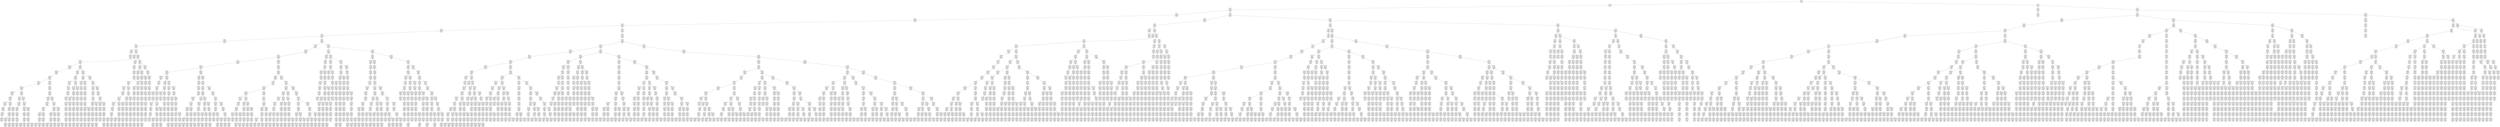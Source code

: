 digraph g {
node [shape = Mrecord];
nodo0[label="{EO: 0|cost: 0.0|A: null}"]
nodo1[label="{EO: 1|cost: 1.0|A: Go3}"]
nodo3[label="{EO: 3|cost: 2.0|A: Go4|Posicion:\n3}"]
nodo6[label="{EO: 6|cost: 3.0|A: Go5|Posicion:\n4}"]
nodo11[label="{EO: 11|cost: 4.0|A: Go6|Posicion:\n5}"]
nodo18[label="{EO: 18|cost: 5.0|A: Go7|Posicion:\n6}"]
nodo28[label="{EO: 28|cost: 6.0|A: Go8|Posicion:\n7}"]
nodo45[label="{EO: 45|cost: 7.0|A: Go9|Posicion:\n8}"]
nodo69[label="{EO: 69|cost: 8.0|A: Go10|Posicion:\n9}"]
nodo101[label="{EO: 101|cost: 9.0|A: Go11|Posicion:\n10}"]
nodo144[label="{EO: 144|cost: 10.0|A: Go12|Posicion:\n11}"]
nodo204[label="{EO: 204|cost: 11.0|A: Go1|Posicion:\n12}"]

nodo144 -> nodo204;

nodo101 -> nodo144;
nodo145[label="{EO: 145|cost: 10.0|A: Go15|Posicion:\n11}"]
nodo205[label="{EO: 205|cost: 11.0|A: Go16|Posicion:\n15}"]
nodo284[label="{EO: 284|cost: 12.0|A: Go17|Posicion:\n16}"]
nodo385[label="{EO: 385|cost: 13.0|A: Go18|Posicion:\n17}"]
nodo513[label="{EO: 513|cost: 14.0|A: Go19|Posicion:\n18}"]
nodo674[label="{EO: 674|cost: 15.0|A: Go20|Posicion:\n19}"]
nodo875[label="{EO: 875|cost: 16.0|A: Go21|Posicion:\n20}"]
nodo1112[label="{EO: 1112|cost: 17.0|A: Go22|Posicion:\n21}"]
nodo1396[label="{EO: 1396|cost: 18.0|A: Go23|Posicion:\n22}"]
nodo1740[label="{EO: 1740|cost: 19.0|A: Go24|Posicion:\n23}"]
nodo2146[label="{EO: 2146|cost: 20.0|A: Go25|Posicion:\n24}"]
nodo2581[label="{EO: 2581|cost: 21.0|A: Go14|Posicion:\n25}"]
nodo3068[label="{EO: 3068|cost: 22.0|A: Go12|Posicion:\n14}"]
nodo3640[label="{EO: 3640|cost: 23.0|A: Go1|Posicion:\n12}"]

nodo3068 -> nodo3640;

nodo2581 -> nodo3068;

nodo2146 -> nodo2581;

nodo1740 -> nodo2146;
nodo2147[label="{EO: 2147|cost: 20.0|A: Go27|Posicion:\n24}"]
nodo2582[label="{EO: 2582|cost: 21.0|A: Go28|Posicion:\n27}"]
nodo3069[label="{EO: 3069|cost: 22.0|A: Go29|Posicion:\n28}"]
nodo3641[label="{EO: 3641|cost: 23.0|A: Go30|Posicion:\n29}"]
nodo4285[label="{EO: 4285|cost: 24.0|A: Go31|Posicion:\n30}"]

nodo3641 -> nodo4285;

nodo3069 -> nodo3641;
nodo3642[label="{EO: 3642|cost: 23.0|A: Go34|Posicion:\n29}"]
nodo4286[label="{EO: 4286|cost: 24.0|A: Go35|Posicion:\n34}"]

nodo3642 -> nodo4286;

nodo3069 -> nodo3642;

nodo2582 -> nodo3069;

nodo2147 -> nodo2582;
nodo2583[label="{EO: 2583|cost: 21.0|A: Go36|Posicion:\n27}"]
nodo3070[label="{EO: 3070|cost: 22.0|A: Go37|Posicion:\n36}"]
nodo3643[label="{EO: 3643|cost: 23.0|A: Go26|Posicion:\n37}"]
nodo4287[label="{EO: 4287|cost: 24.0|A: Go25|Posicion:\n26}"]

nodo3643 -> nodo4287;

nodo3070 -> nodo3643;

nodo2583 -> nodo3070;

nodo2147 -> nodo2583;

nodo1740 -> nodo2147;

nodo1396 -> nodo1740;

nodo1112 -> nodo1396;
nodo1397[label="{EO: 1397|cost: 18.0|A: Go29|Posicion:\n22}"]
nodo1741[label="{EO: 1741|cost: 19.0|A: Go30|Posicion:\n29}"]
nodo2148[label="{EO: 2148|cost: 20.0|A: Go31|Posicion:\n30}"]
nodo2584[label="{EO: 2584|cost: 21.0|A: Go32|Posicion:\n31}"]
nodo3071[label="{EO: 3071|cost: 22.0|A: Go33|Posicion:\n32}"]
nodo3644[label="{EO: 3644|cost: 23.0|A: Go34|Posicion:\n33}"]
nodo4288[label="{EO: 4288|cost: 24.0|A: Go35|Posicion:\n34}"]

nodo3644 -> nodo4288;

nodo3071 -> nodo3644;

nodo2584 -> nodo3071;

nodo2148 -> nodo2584;

nodo1741 -> nodo2148;

nodo1397 -> nodo1741;
nodo1742[label="{EO: 1742|cost: 19.0|A: Go34|Posicion:\n29}"]
nodo2149[label="{EO: 2149|cost: 20.0|A: Go35|Posicion:\n34}"]
nodo2585[label="{EO: 2585|cost: 21.0|A: Go28|Posicion:\n35}"]
nodo3072[label="{EO: 3072|cost: 22.0|A: Go23|Posicion:\n28}"]
nodo3645[label="{EO: 3645|cost: 23.0|A: Go24|Posicion:\n23}"]
nodo4289[label="{EO: 4289|cost: 24.0|A: Go25|Posicion:\n24}"]

nodo3645 -> nodo4289;
nodo4290[label="{EO: 4290|cost: 24.0|A: Go27|Posicion:\n24}"]

nodo3645 -> nodo4290;

nodo3072 -> nodo3645;

nodo2585 -> nodo3072;

nodo2149 -> nodo2585;
nodo2586[label="{EO: 2586|cost: 21.0|A: Go36|Posicion:\n35}"]
nodo3073[label="{EO: 3073|cost: 22.0|A: Go37|Posicion:\n36}"]
nodo3646[label="{EO: 3646|cost: 23.0|A: Go26|Posicion:\n37}"]
nodo4291[label="{EO: 4291|cost: 24.0|A: Go25|Posicion:\n26}"]

nodo3646 -> nodo4291;
nodo4292[label="{EO: 4292|cost: 24.0|A: Go27|Posicion:\n26}"]

nodo3646 -> nodo4292;

nodo3073 -> nodo3646;

nodo2586 -> nodo3073;

nodo2149 -> nodo2586;

nodo1742 -> nodo2149;

nodo1397 -> nodo1742;

nodo1112 -> nodo1397;

nodo875 -> nodo1112;

nodo674 -> nodo875;
nodo876[label="{EO: 876|cost: 16.0|A: Go31|Posicion:\n20}"]
nodo1113[label="{EO: 1113|cost: 17.0|A: Go32|Posicion:\n31}"]
nodo1398[label="{EO: 1398|cost: 18.0|A: Go33|Posicion:\n32}"]
nodo1743[label="{EO: 1743|cost: 19.0|A: Go30|Posicion:\n33}"]
nodo2150[label="{EO: 2150|cost: 20.0|A: Go21|Posicion:\n30}"]
nodo2587[label="{EO: 2587|cost: 21.0|A: Go22|Posicion:\n21}"]
nodo3074[label="{EO: 3074|cost: 22.0|A: Go23|Posicion:\n22}"]
nodo3647[label="{EO: 3647|cost: 23.0|A: Go24|Posicion:\n23}"]
nodo4293[label="{EO: 4293|cost: 24.0|A: Go25|Posicion:\n24}"]

nodo3647 -> nodo4293;
nodo4294[label="{EO: 4294|cost: 24.0|A: Go27|Posicion:\n24}"]

nodo3647 -> nodo4294;

nodo3074 -> nodo3647;

nodo2587 -> nodo3074;
nodo3075[label="{EO: 3075|cost: 22.0|A: Go29|Posicion:\n22}"]
nodo3648[label="{EO: 3648|cost: 23.0|A: Go34|Posicion:\n29}"]
nodo4295[label="{EO: 4295|cost: 24.0|A: Go35|Posicion:\n34}"]

nodo3648 -> nodo4295;

nodo3075 -> nodo3648;

nodo2587 -> nodo3075;

nodo2150 -> nodo2587;

nodo1743 -> nodo2150;

nodo1398 -> nodo1743;
nodo1744[label="{EO: 1744|cost: 19.0|A: Go34|Posicion:\n33}"]
nodo2151[label="{EO: 2151|cost: 20.0|A: Go35|Posicion:\n34}"]
nodo2588[label="{EO: 2588|cost: 21.0|A: Go28|Posicion:\n35}"]
nodo3076[label="{EO: 3076|cost: 22.0|A: Go23|Posicion:\n28}"]
nodo3649[label="{EO: 3649|cost: 23.0|A: Go24|Posicion:\n23}"]
nodo4296[label="{EO: 4296|cost: 24.0|A: Go25|Posicion:\n24}"]

nodo3649 -> nodo4296;
nodo4297[label="{EO: 4297|cost: 24.0|A: Go27|Posicion:\n24}"]

nodo3649 -> nodo4297;

nodo3076 -> nodo3649;

nodo2588 -> nodo3076;
nodo3077[label="{EO: 3077|cost: 22.0|A: Go29|Posicion:\n28}"]
nodo3650[label="{EO: 3650|cost: 23.0|A: Go30|Posicion:\n29}"]
nodo4298[label="{EO: 4298|cost: 24.0|A: Go21|Posicion:\n30}"]

nodo3650 -> nodo4298;

nodo3077 -> nodo3650;

nodo2588 -> nodo3077;

nodo2151 -> nodo2588;
nodo2589[label="{EO: 2589|cost: 21.0|A: Go36|Posicion:\n35}"]
nodo3078[label="{EO: 3078|cost: 22.0|A: Go37|Posicion:\n36}"]
nodo3651[label="{EO: 3651|cost: 23.0|A: Go26|Posicion:\n37}"]
nodo4299[label="{EO: 4299|cost: 24.0|A: Go25|Posicion:\n26}"]

nodo3651 -> nodo4299;
nodo4300[label="{EO: 4300|cost: 24.0|A: Go27|Posicion:\n26}"]

nodo3651 -> nodo4300;

nodo3078 -> nodo3651;

nodo2589 -> nodo3078;

nodo2151 -> nodo2589;

nodo1744 -> nodo2151;

nodo1398 -> nodo1744;

nodo1113 -> nodo1398;

nodo876 -> nodo1113;

nodo674 -> nodo876;

nodo513 -> nodo674;

nodo385 -> nodo513;

nodo284 -> nodo385;
nodo386[label="{EO: 386|cost: 13.0|A: Go22|Posicion:\n17}"]
nodo514[label="{EO: 514|cost: 14.0|A: Go23|Posicion:\n22}"]
nodo675[label="{EO: 675|cost: 15.0|A: Go24|Posicion:\n23}"]
nodo877[label="{EO: 877|cost: 16.0|A: Go25|Posicion:\n24}"]
nodo1114[label="{EO: 1114|cost: 17.0|A: Go14|Posicion:\n25}"]
nodo1399[label="{EO: 1399|cost: 18.0|A: Go12|Posicion:\n14}"]
nodo1745[label="{EO: 1745|cost: 19.0|A: Go1|Posicion:\n12}"]

nodo1399 -> nodo1745;

nodo1114 -> nodo1399;

nodo877 -> nodo1114;

nodo675 -> nodo877;
nodo878[label="{EO: 878|cost: 16.0|A: Go27|Posicion:\n24}"]
nodo1115[label="{EO: 1115|cost: 17.0|A: Go28|Posicion:\n27}"]
nodo1400[label="{EO: 1400|cost: 18.0|A: Go29|Posicion:\n28}"]
nodo1746[label="{EO: 1746|cost: 19.0|A: Go30|Posicion:\n29}"]
nodo2152[label="{EO: 2152|cost: 20.0|A: Go21|Posicion:\n30}"]
nodo2590[label="{EO: 2590|cost: 21.0|A: Go18|Posicion:\n21}"]
nodo3079[label="{EO: 3079|cost: 22.0|A: Go19|Posicion:\n18}"]
nodo3652[label="{EO: 3652|cost: 23.0|A: Go20|Posicion:\n19}"]
nodo4301[label="{EO: 4301|cost: 24.0|A: Go31|Posicion:\n20}"]

nodo3652 -> nodo4301;

nodo3079 -> nodo3652;

nodo2590 -> nodo3079;

nodo2152 -> nodo2590;

nodo1746 -> nodo2152;
nodo2153[label="{EO: 2153|cost: 20.0|A: Go31|Posicion:\n30}"]
nodo2591[label="{EO: 2591|cost: 21.0|A: Go32|Posicion:\n31}"]
nodo3080[label="{EO: 3080|cost: 22.0|A: Go33|Posicion:\n32}"]
nodo3653[label="{EO: 3653|cost: 23.0|A: Go34|Posicion:\n33}"]
nodo4302[label="{EO: 4302|cost: 24.0|A: Go35|Posicion:\n34}"]

nodo3653 -> nodo4302;

nodo3080 -> nodo3653;

nodo2591 -> nodo3080;

nodo2153 -> nodo2591;

nodo1746 -> nodo2153;

nodo1400 -> nodo1746;
nodo1747[label="{EO: 1747|cost: 19.0|A: Go34|Posicion:\n29}"]
nodo2154[label="{EO: 2154|cost: 20.0|A: Go35|Posicion:\n34}"]
nodo2592[label="{EO: 2592|cost: 21.0|A: Go36|Posicion:\n35}"]
nodo3081[label="{EO: 3081|cost: 22.0|A: Go37|Posicion:\n36}"]
nodo3654[label="{EO: 3654|cost: 23.0|A: Go26|Posicion:\n37}"]
nodo4303[label="{EO: 4303|cost: 24.0|A: Go25|Posicion:\n26}"]

nodo3654 -> nodo4303;

nodo3081 -> nodo3654;

nodo2592 -> nodo3081;

nodo2154 -> nodo2592;

nodo1747 -> nodo2154;

nodo1400 -> nodo1747;

nodo1115 -> nodo1400;

nodo878 -> nodo1115;
nodo1116[label="{EO: 1116|cost: 17.0|A: Go36|Posicion:\n27}"]
nodo1401[label="{EO: 1401|cost: 18.0|A: Go37|Posicion:\n36}"]
nodo1748[label="{EO: 1748|cost: 19.0|A: Go26|Posicion:\n37}"]
nodo2155[label="{EO: 2155|cost: 20.0|A: Go25|Posicion:\n26}"]
nodo2593[label="{EO: 2593|cost: 21.0|A: Go14|Posicion:\n25}"]
nodo3082[label="{EO: 3082|cost: 22.0|A: Go12|Posicion:\n14}"]
nodo3655[label="{EO: 3655|cost: 23.0|A: Go1|Posicion:\n12}"]

nodo3082 -> nodo3655;

nodo2593 -> nodo3082;

nodo2155 -> nodo2593;

nodo1748 -> nodo2155;

nodo1401 -> nodo1748;

nodo1116 -> nodo1401;

nodo878 -> nodo1116;

nodo675 -> nodo878;

nodo514 -> nodo675;

nodo386 -> nodo514;
nodo515[label="{EO: 515|cost: 14.0|A: Go29|Posicion:\n22}"]
nodo676[label="{EO: 676|cost: 15.0|A: Go30|Posicion:\n29}"]
nodo879[label="{EO: 879|cost: 16.0|A: Go21|Posicion:\n30}"]
nodo1117[label="{EO: 1117|cost: 17.0|A: Go18|Posicion:\n21}"]
nodo1402[label="{EO: 1402|cost: 18.0|A: Go19|Posicion:\n18}"]
nodo1749[label="{EO: 1749|cost: 19.0|A: Go20|Posicion:\n19}"]
nodo2156[label="{EO: 2156|cost: 20.0|A: Go31|Posicion:\n20}"]
nodo2594[label="{EO: 2594|cost: 21.0|A: Go32|Posicion:\n31}"]
nodo3083[label="{EO: 3083|cost: 22.0|A: Go33|Posicion:\n32}"]
nodo3656[label="{EO: 3656|cost: 23.0|A: Go34|Posicion:\n33}"]
nodo4304[label="{EO: 4304|cost: 24.0|A: Go35|Posicion:\n34}"]

nodo3656 -> nodo4304;

nodo3083 -> nodo3656;

nodo2594 -> nodo3083;

nodo2156 -> nodo2594;

nodo1749 -> nodo2156;

nodo1402 -> nodo1749;

nodo1117 -> nodo1402;

nodo879 -> nodo1117;

nodo676 -> nodo879;
nodo880[label="{EO: 880|cost: 16.0|A: Go31|Posicion:\n30}"]
nodo1118[label="{EO: 1118|cost: 17.0|A: Go32|Posicion:\n31}"]
nodo1403[label="{EO: 1403|cost: 18.0|A: Go33|Posicion:\n32}"]
nodo1750[label="{EO: 1750|cost: 19.0|A: Go34|Posicion:\n33}"]
nodo2157[label="{EO: 2157|cost: 20.0|A: Go35|Posicion:\n34}"]
nodo2595[label="{EO: 2595|cost: 21.0|A: Go28|Posicion:\n35}"]
nodo3084[label="{EO: 3084|cost: 22.0|A: Go23|Posicion:\n28}"]
nodo3657[label="{EO: 3657|cost: 23.0|A: Go24|Posicion:\n23}"]
nodo4305[label="{EO: 4305|cost: 24.0|A: Go25|Posicion:\n24}"]

nodo3657 -> nodo4305;
nodo4306[label="{EO: 4306|cost: 24.0|A: Go27|Posicion:\n24}"]

nodo3657 -> nodo4306;

nodo3084 -> nodo3657;

nodo2595 -> nodo3084;

nodo2157 -> nodo2595;
nodo2596[label="{EO: 2596|cost: 21.0|A: Go36|Posicion:\n35}"]
nodo3085[label="{EO: 3085|cost: 22.0|A: Go37|Posicion:\n36}"]
nodo3658[label="{EO: 3658|cost: 23.0|A: Go26|Posicion:\n37}"]
nodo4307[label="{EO: 4307|cost: 24.0|A: Go25|Posicion:\n26}"]

nodo3658 -> nodo4307;
nodo4308[label="{EO: 4308|cost: 24.0|A: Go27|Posicion:\n26}"]

nodo3658 -> nodo4308;

nodo3085 -> nodo3658;

nodo2596 -> nodo3085;

nodo2157 -> nodo2596;

nodo1750 -> nodo2157;

nodo1403 -> nodo1750;

nodo1118 -> nodo1403;

nodo880 -> nodo1118;

nodo676 -> nodo880;

nodo515 -> nodo676;
nodo677[label="{EO: 677|cost: 15.0|A: Go34|Posicion:\n29}"]
nodo881[label="{EO: 881|cost: 16.0|A: Go35|Posicion:\n34}"]
nodo1119[label="{EO: 1119|cost: 17.0|A: Go28|Posicion:\n35}"]
nodo1404[label="{EO: 1404|cost: 18.0|A: Go23|Posicion:\n28}"]
nodo1751[label="{EO: 1751|cost: 19.0|A: Go24|Posicion:\n23}"]
nodo2158[label="{EO: 2158|cost: 20.0|A: Go25|Posicion:\n24}"]
nodo2597[label="{EO: 2597|cost: 21.0|A: Go14|Posicion:\n25}"]
nodo3086[label="{EO: 3086|cost: 22.0|A: Go12|Posicion:\n14}"]
nodo3659[label="{EO: 3659|cost: 23.0|A: Go1|Posicion:\n12}"]

nodo3086 -> nodo3659;

nodo2597 -> nodo3086;

nodo2158 -> nodo2597;

nodo1751 -> nodo2158;
nodo2159[label="{EO: 2159|cost: 20.0|A: Go27|Posicion:\n24}"]
nodo2598[label="{EO: 2598|cost: 21.0|A: Go36|Posicion:\n27}"]
nodo3087[label="{EO: 3087|cost: 22.0|A: Go37|Posicion:\n36}"]
nodo3660[label="{EO: 3660|cost: 23.0|A: Go26|Posicion:\n37}"]
nodo4309[label="{EO: 4309|cost: 24.0|A: Go25|Posicion:\n26}"]

nodo3660 -> nodo4309;

nodo3087 -> nodo3660;

nodo2598 -> nodo3087;

nodo2159 -> nodo2598;

nodo1751 -> nodo2159;

nodo1404 -> nodo1751;

nodo1119 -> nodo1404;

nodo881 -> nodo1119;
nodo1120[label="{EO: 1120|cost: 17.0|A: Go36|Posicion:\n35}"]
nodo1405[label="{EO: 1405|cost: 18.0|A: Go37|Posicion:\n36}"]
nodo1752[label="{EO: 1752|cost: 19.0|A: Go26|Posicion:\n37}"]
nodo2160[label="{EO: 2160|cost: 20.0|A: Go25|Posicion:\n26}"]
nodo2599[label="{EO: 2599|cost: 21.0|A: Go14|Posicion:\n25}"]
nodo3088[label="{EO: 3088|cost: 22.0|A: Go12|Posicion:\n14}"]
nodo3661[label="{EO: 3661|cost: 23.0|A: Go1|Posicion:\n12}"]

nodo3088 -> nodo3661;

nodo2599 -> nodo3088;

nodo2160 -> nodo2599;

nodo1752 -> nodo2160;
nodo2161[label="{EO: 2161|cost: 20.0|A: Go27|Posicion:\n26}"]
nodo2600[label="{EO: 2600|cost: 21.0|A: Go28|Posicion:\n27}"]
nodo3089[label="{EO: 3089|cost: 22.0|A: Go23|Posicion:\n28}"]
nodo3662[label="{EO: 3662|cost: 23.0|A: Go24|Posicion:\n23}"]
nodo4310[label="{EO: 4310|cost: 24.0|A: Go25|Posicion:\n24}"]

nodo3662 -> nodo4310;

nodo3089 -> nodo3662;

nodo2600 -> nodo3089;

nodo2161 -> nodo2600;

nodo1752 -> nodo2161;

nodo1405 -> nodo1752;

nodo1120 -> nodo1405;

nodo881 -> nodo1120;

nodo677 -> nodo881;

nodo515 -> nodo677;

nodo386 -> nodo515;

nodo284 -> nodo386;

nodo205 -> nodo284;

nodo145 -> nodo205;
nodo206[label="{EO: 206|cost: 11.0|A: Go24|Posicion:\n15}"]
nodo285[label="{EO: 285|cost: 12.0|A: Go25|Posicion:\n24}"]
nodo387[label="{EO: 387|cost: 13.0|A: Go14|Posicion:\n25}"]
nodo516[label="{EO: 516|cost: 14.0|A: Go12|Posicion:\n14}"]
nodo678[label="{EO: 678|cost: 15.0|A: Go1|Posicion:\n12}"]

nodo516 -> nodo678;

nodo387 -> nodo516;

nodo285 -> nodo387;

nodo206 -> nodo285;
nodo286[label="{EO: 286|cost: 12.0|A: Go27|Posicion:\n24}"]
nodo388[label="{EO: 388|cost: 13.0|A: Go28|Posicion:\n27}"]
nodo517[label="{EO: 517|cost: 14.0|A: Go23|Posicion:\n28}"]
nodo679[label="{EO: 679|cost: 15.0|A: Go16|Posicion:\n23}"]
nodo882[label="{EO: 882|cost: 16.0|A: Go17|Posicion:\n16}"]
nodo1121[label="{EO: 1121|cost: 17.0|A: Go18|Posicion:\n17}"]
nodo1406[label="{EO: 1406|cost: 18.0|A: Go19|Posicion:\n18}"]
nodo1753[label="{EO: 1753|cost: 19.0|A: Go20|Posicion:\n19}"]
nodo2162[label="{EO: 2162|cost: 20.0|A: Go21|Posicion:\n20}"]
nodo2601[label="{EO: 2601|cost: 21.0|A: Go22|Posicion:\n21}"]
nodo3090[label="{EO: 3090|cost: 22.0|A: Go29|Posicion:\n22}"]
nodo3663[label="{EO: 3663|cost: 23.0|A: Go30|Posicion:\n29}"]
nodo4311[label="{EO: 4311|cost: 24.0|A: Go31|Posicion:\n30}"]

nodo3663 -> nodo4311;

nodo3090 -> nodo3663;
nodo3664[label="{EO: 3664|cost: 23.0|A: Go34|Posicion:\n29}"]
nodo4312[label="{EO: 4312|cost: 24.0|A: Go35|Posicion:\n34}"]

nodo3664 -> nodo4312;

nodo3090 -> nodo3664;

nodo2601 -> nodo3090;

nodo2162 -> nodo2601;

nodo1753 -> nodo2162;
nodo2163[label="{EO: 2163|cost: 20.0|A: Go31|Posicion:\n20}"]
nodo2602[label="{EO: 2602|cost: 21.0|A: Go32|Posicion:\n31}"]
nodo3091[label="{EO: 3091|cost: 22.0|A: Go33|Posicion:\n32}"]
nodo3665[label="{EO: 3665|cost: 23.0|A: Go30|Posicion:\n33}"]
nodo4313[label="{EO: 4313|cost: 24.0|A: Go21|Posicion:\n30}"]

nodo3665 -> nodo4313;

nodo3091 -> nodo3665;
nodo3666[label="{EO: 3666|cost: 23.0|A: Go34|Posicion:\n33}"]
nodo4314[label="{EO: 4314|cost: 24.0|A: Go35|Posicion:\n34}"]

nodo3666 -> nodo4314;

nodo3091 -> nodo3666;

nodo2602 -> nodo3091;

nodo2163 -> nodo2602;

nodo1753 -> nodo2163;

nodo1406 -> nodo1753;

nodo1121 -> nodo1406;

nodo882 -> nodo1121;
nodo1122[label="{EO: 1122|cost: 17.0|A: Go22|Posicion:\n17}"]
nodo1407[label="{EO: 1407|cost: 18.0|A: Go29|Posicion:\n22}"]
nodo1754[label="{EO: 1754|cost: 19.0|A: Go30|Posicion:\n29}"]
nodo2164[label="{EO: 2164|cost: 20.0|A: Go21|Posicion:\n30}"]
nodo2603[label="{EO: 2603|cost: 21.0|A: Go18|Posicion:\n21}"]
nodo3092[label="{EO: 3092|cost: 22.0|A: Go19|Posicion:\n18}"]
nodo3667[label="{EO: 3667|cost: 23.0|A: Go20|Posicion:\n19}"]
nodo4315[label="{EO: 4315|cost: 24.0|A: Go31|Posicion:\n20}"]

nodo3667 -> nodo4315;

nodo3092 -> nodo3667;

nodo2603 -> nodo3092;

nodo2164 -> nodo2603;

nodo1754 -> nodo2164;
nodo2165[label="{EO: 2165|cost: 20.0|A: Go31|Posicion:\n30}"]
nodo2604[label="{EO: 2604|cost: 21.0|A: Go32|Posicion:\n31}"]
nodo3093[label="{EO: 3093|cost: 22.0|A: Go33|Posicion:\n32}"]
nodo3668[label="{EO: 3668|cost: 23.0|A: Go34|Posicion:\n33}"]
nodo4316[label="{EO: 4316|cost: 24.0|A: Go35|Posicion:\n34}"]

nodo3668 -> nodo4316;

nodo3093 -> nodo3668;

nodo2604 -> nodo3093;

nodo2165 -> nodo2604;

nodo1754 -> nodo2165;

nodo1407 -> nodo1754;
nodo1755[label="{EO: 1755|cost: 19.0|A: Go34|Posicion:\n29}"]
nodo2166[label="{EO: 2166|cost: 20.0|A: Go35|Posicion:\n34}"]
nodo2605[label="{EO: 2605|cost: 21.0|A: Go36|Posicion:\n35}"]
nodo3094[label="{EO: 3094|cost: 22.0|A: Go37|Posicion:\n36}"]
nodo3669[label="{EO: 3669|cost: 23.0|A: Go26|Posicion:\n37}"]
nodo4317[label="{EO: 4317|cost: 24.0|A: Go25|Posicion:\n26}"]

nodo3669 -> nodo4317;

nodo3094 -> nodo3669;

nodo2605 -> nodo3094;

nodo2166 -> nodo2605;

nodo1755 -> nodo2166;

nodo1407 -> nodo1755;

nodo1122 -> nodo1407;

nodo882 -> nodo1122;

nodo679 -> nodo882;

nodo517 -> nodo679;

nodo388 -> nodo517;
nodo518[label="{EO: 518|cost: 14.0|A: Go29|Posicion:\n28}"]
nodo680[label="{EO: 680|cost: 15.0|A: Go30|Posicion:\n29}"]
nodo883[label="{EO: 883|cost: 16.0|A: Go21|Posicion:\n30}"]
nodo1123[label="{EO: 1123|cost: 17.0|A: Go18|Posicion:\n21}"]
nodo1408[label="{EO: 1408|cost: 18.0|A: Go19|Posicion:\n18}"]
nodo1756[label="{EO: 1756|cost: 19.0|A: Go20|Posicion:\n19}"]
nodo2167[label="{EO: 2167|cost: 20.0|A: Go31|Posicion:\n20}"]
nodo2606[label="{EO: 2606|cost: 21.0|A: Go32|Posicion:\n31}"]
nodo3095[label="{EO: 3095|cost: 22.0|A: Go33|Posicion:\n32}"]
nodo3670[label="{EO: 3670|cost: 23.0|A: Go34|Posicion:\n33}"]
nodo4318[label="{EO: 4318|cost: 24.0|A: Go35|Posicion:\n34}"]

nodo3670 -> nodo4318;

nodo3095 -> nodo3670;

nodo2606 -> nodo3095;

nodo2167 -> nodo2606;

nodo1756 -> nodo2167;

nodo1408 -> nodo1756;

nodo1123 -> nodo1408;

nodo883 -> nodo1123;
nodo1124[label="{EO: 1124|cost: 17.0|A: Go22|Posicion:\n21}"]
nodo1409[label="{EO: 1409|cost: 18.0|A: Go23|Posicion:\n22}"]
nodo1757[label="{EO: 1757|cost: 19.0|A: Go16|Posicion:\n23}"]
nodo2168[label="{EO: 2168|cost: 20.0|A: Go17|Posicion:\n16}"]
nodo2607[label="{EO: 2607|cost: 21.0|A: Go18|Posicion:\n17}"]
nodo3096[label="{EO: 3096|cost: 22.0|A: Go19|Posicion:\n18}"]
nodo3671[label="{EO: 3671|cost: 23.0|A: Go20|Posicion:\n19}"]
nodo4319[label="{EO: 4319|cost: 24.0|A: Go31|Posicion:\n20}"]

nodo3671 -> nodo4319;

nodo3096 -> nodo3671;

nodo2607 -> nodo3096;

nodo2168 -> nodo2607;

nodo1757 -> nodo2168;

nodo1409 -> nodo1757;

nodo1124 -> nodo1409;

nodo883 -> nodo1124;

nodo680 -> nodo883;
nodo884[label="{EO: 884|cost: 16.0|A: Go31|Posicion:\n30}"]
nodo1125[label="{EO: 1125|cost: 17.0|A: Go32|Posicion:\n31}"]
nodo1410[label="{EO: 1410|cost: 18.0|A: Go33|Posicion:\n32}"]
nodo1758[label="{EO: 1758|cost: 19.0|A: Go34|Posicion:\n33}"]
nodo2169[label="{EO: 2169|cost: 20.0|A: Go35|Posicion:\n34}"]
nodo2608[label="{EO: 2608|cost: 21.0|A: Go36|Posicion:\n35}"]
nodo3097[label="{EO: 3097|cost: 22.0|A: Go37|Posicion:\n36}"]
nodo3672[label="{EO: 3672|cost: 23.0|A: Go26|Posicion:\n37}"]
nodo4320[label="{EO: 4320|cost: 24.0|A: Go25|Posicion:\n26}"]

nodo3672 -> nodo4320;

nodo3097 -> nodo3672;

nodo2608 -> nodo3097;

nodo2169 -> nodo2608;

nodo1758 -> nodo2169;

nodo1410 -> nodo1758;

nodo1125 -> nodo1410;

nodo884 -> nodo1125;

nodo680 -> nodo884;

nodo518 -> nodo680;
nodo681[label="{EO: 681|cost: 15.0|A: Go34|Posicion:\n29}"]
nodo885[label="{EO: 885|cost: 16.0|A: Go35|Posicion:\n34}"]
nodo1126[label="{EO: 1126|cost: 17.0|A: Go36|Posicion:\n35}"]
nodo1411[label="{EO: 1411|cost: 18.0|A: Go37|Posicion:\n36}"]
nodo1759[label="{EO: 1759|cost: 19.0|A: Go26|Posicion:\n37}"]
nodo2170[label="{EO: 2170|cost: 20.0|A: Go25|Posicion:\n26}"]
nodo2609[label="{EO: 2609|cost: 21.0|A: Go14|Posicion:\n25}"]
nodo3098[label="{EO: 3098|cost: 22.0|A: Go12|Posicion:\n14}"]
nodo3673[label="{EO: 3673|cost: 23.0|A: Go1|Posicion:\n12}"]

nodo3098 -> nodo3673;

nodo2609 -> nodo3098;

nodo2170 -> nodo2609;

nodo1759 -> nodo2170;

nodo1411 -> nodo1759;

nodo1126 -> nodo1411;

nodo885 -> nodo1126;

nodo681 -> nodo885;

nodo518 -> nodo681;

nodo388 -> nodo518;

nodo286 -> nodo388;
nodo389[label="{EO: 389|cost: 13.0|A: Go36|Posicion:\n27}"]
nodo519[label="{EO: 519|cost: 14.0|A: Go37|Posicion:\n36}"]
nodo682[label="{EO: 682|cost: 15.0|A: Go26|Posicion:\n37}"]
nodo886[label="{EO: 886|cost: 16.0|A: Go25|Posicion:\n26}"]
nodo1127[label="{EO: 1127|cost: 17.0|A: Go14|Posicion:\n25}"]
nodo1412[label="{EO: 1412|cost: 18.0|A: Go12|Posicion:\n14}"]
nodo1760[label="{EO: 1760|cost: 19.0|A: Go1|Posicion:\n12}"]

nodo1412 -> nodo1760;

nodo1127 -> nodo1412;

nodo886 -> nodo1127;

nodo682 -> nodo886;

nodo519 -> nodo682;

nodo389 -> nodo519;

nodo286 -> nodo389;

nodo206 -> nodo286;

nodo145 -> nodo206;

nodo101 -> nodo145;

nodo69 -> nodo101;

nodo45 -> nodo69;
nodo70[label="{EO: 70|cost: 8.0|A: Go17|Posicion:\n9}"]
nodo102[label="{EO: 102|cost: 9.0|A: Go18|Posicion:\n17}"]
nodo146[label="{EO: 146|cost: 10.0|A: Go19|Posicion:\n18}"]
nodo207[label="{EO: 207|cost: 11.0|A: Go20|Posicion:\n19}"]
nodo287[label="{EO: 287|cost: 12.0|A: Go21|Posicion:\n20}"]
nodo390[label="{EO: 390|cost: 13.0|A: Go22|Posicion:\n21}"]
nodo520[label="{EO: 520|cost: 14.0|A: Go23|Posicion:\n22}"]
nodo683[label="{EO: 683|cost: 15.0|A: Go16|Posicion:\n23}"]
nodo887[label="{EO: 887|cost: 16.0|A: Go10|Posicion:\n16}"]
nodo1128[label="{EO: 1128|cost: 17.0|A: Go11|Posicion:\n10}"]
nodo1413[label="{EO: 1413|cost: 18.0|A: Go12|Posicion:\n11}"]
nodo1761[label="{EO: 1761|cost: 19.0|A: Go1|Posicion:\n12}"]

nodo1413 -> nodo1761;

nodo1128 -> nodo1413;
nodo1414[label="{EO: 1414|cost: 18.0|A: Go15|Posicion:\n11}"]
nodo1762[label="{EO: 1762|cost: 19.0|A: Go24|Posicion:\n15}"]
nodo2171[label="{EO: 2171|cost: 20.0|A: Go25|Posicion:\n24}"]
nodo2610[label="{EO: 2610|cost: 21.0|A: Go14|Posicion:\n25}"]
nodo3099[label="{EO: 3099|cost: 22.0|A: Go12|Posicion:\n14}"]
nodo3674[label="{EO: 3674|cost: 23.0|A: Go1|Posicion:\n12}"]

nodo3099 -> nodo3674;

nodo2610 -> nodo3099;

nodo2171 -> nodo2610;

nodo1762 -> nodo2171;
nodo2172[label="{EO: 2172|cost: 20.0|A: Go27|Posicion:\n24}"]
nodo2611[label="{EO: 2611|cost: 21.0|A: Go28|Posicion:\n27}"]
nodo3100[label="{EO: 3100|cost: 22.0|A: Go29|Posicion:\n28}"]
nodo3675[label="{EO: 3675|cost: 23.0|A: Go30|Posicion:\n29}"]
nodo4321[label="{EO: 4321|cost: 24.0|A: Go31|Posicion:\n30}"]

nodo3675 -> nodo4321;

nodo3100 -> nodo3675;
nodo3676[label="{EO: 3676|cost: 23.0|A: Go34|Posicion:\n29}"]
nodo4322[label="{EO: 4322|cost: 24.0|A: Go35|Posicion:\n34}"]

nodo3676 -> nodo4322;

nodo3100 -> nodo3676;

nodo2611 -> nodo3100;

nodo2172 -> nodo2611;
nodo2612[label="{EO: 2612|cost: 21.0|A: Go36|Posicion:\n27}"]
nodo3101[label="{EO: 3101|cost: 22.0|A: Go37|Posicion:\n36}"]
nodo3677[label="{EO: 3677|cost: 23.0|A: Go26|Posicion:\n37}"]
nodo4323[label="{EO: 4323|cost: 24.0|A: Go25|Posicion:\n26}"]

nodo3677 -> nodo4323;

nodo3101 -> nodo3677;

nodo2612 -> nodo3101;

nodo2172 -> nodo2612;

nodo1762 -> nodo2172;

nodo1414 -> nodo1762;

nodo1128 -> nodo1414;

nodo887 -> nodo1128;

nodo683 -> nodo887;

nodo520 -> nodo683;
nodo684[label="{EO: 684|cost: 15.0|A: Go24|Posicion:\n23}"]
nodo888[label="{EO: 888|cost: 16.0|A: Go25|Posicion:\n24}"]
nodo1129[label="{EO: 1129|cost: 17.0|A: Go14|Posicion:\n25}"]
nodo1415[label="{EO: 1415|cost: 18.0|A: Go12|Posicion:\n14}"]
nodo1763[label="{EO: 1763|cost: 19.0|A: Go1|Posicion:\n12}"]

nodo1415 -> nodo1763;

nodo1129 -> nodo1415;
nodo1416[label="{EO: 1416|cost: 18.0|A: Go15|Posicion:\n14}"]
nodo1764[label="{EO: 1764|cost: 19.0|A: Go16|Posicion:\n15}"]
nodo2173[label="{EO: 2173|cost: 20.0|A: Go10|Posicion:\n16}"]
nodo2613[label="{EO: 2613|cost: 21.0|A: Go11|Posicion:\n10}"]
nodo3102[label="{EO: 3102|cost: 22.0|A: Go12|Posicion:\n11}"]
nodo3678[label="{EO: 3678|cost: 23.0|A: Go1|Posicion:\n12}"]

nodo3102 -> nodo3678;

nodo2613 -> nodo3102;

nodo2173 -> nodo2613;

nodo1764 -> nodo2173;

nodo1416 -> nodo1764;

nodo1129 -> nodo1416;

nodo888 -> nodo1129;

nodo684 -> nodo888;
nodo889[label="{EO: 889|cost: 16.0|A: Go27|Posicion:\n24}"]
nodo1130[label="{EO: 1130|cost: 17.0|A: Go28|Posicion:\n27}"]
nodo1417[label="{EO: 1417|cost: 18.0|A: Go29|Posicion:\n28}"]
nodo1765[label="{EO: 1765|cost: 19.0|A: Go30|Posicion:\n29}"]
nodo2174[label="{EO: 2174|cost: 20.0|A: Go31|Posicion:\n30}"]
nodo2614[label="{EO: 2614|cost: 21.0|A: Go32|Posicion:\n31}"]
nodo3103[label="{EO: 3103|cost: 22.0|A: Go33|Posicion:\n32}"]
nodo3679[label="{EO: 3679|cost: 23.0|A: Go34|Posicion:\n33}"]
nodo4324[label="{EO: 4324|cost: 24.0|A: Go35|Posicion:\n34}"]

nodo3679 -> nodo4324;

nodo3103 -> nodo3679;

nodo2614 -> nodo3103;

nodo2174 -> nodo2614;

nodo1765 -> nodo2174;

nodo1417 -> nodo1765;
nodo1766[label="{EO: 1766|cost: 19.0|A: Go34|Posicion:\n29}"]
nodo2175[label="{EO: 2175|cost: 20.0|A: Go35|Posicion:\n34}"]
nodo2615[label="{EO: 2615|cost: 21.0|A: Go36|Posicion:\n35}"]
nodo3104[label="{EO: 3104|cost: 22.0|A: Go37|Posicion:\n36}"]
nodo3680[label="{EO: 3680|cost: 23.0|A: Go26|Posicion:\n37}"]
nodo4325[label="{EO: 4325|cost: 24.0|A: Go25|Posicion:\n26}"]

nodo3680 -> nodo4325;

nodo3104 -> nodo3680;

nodo2615 -> nodo3104;

nodo2175 -> nodo2615;

nodo1766 -> nodo2175;

nodo1417 -> nodo1766;

nodo1130 -> nodo1417;

nodo889 -> nodo1130;
nodo1131[label="{EO: 1131|cost: 17.0|A: Go36|Posicion:\n27}"]
nodo1418[label="{EO: 1418|cost: 18.0|A: Go37|Posicion:\n36}"]
nodo1767[label="{EO: 1767|cost: 19.0|A: Go26|Posicion:\n37}"]
nodo2176[label="{EO: 2176|cost: 20.0|A: Go25|Posicion:\n26}"]
nodo2616[label="{EO: 2616|cost: 21.0|A: Go14|Posicion:\n25}"]
nodo3105[label="{EO: 3105|cost: 22.0|A: Go12|Posicion:\n14}"]
nodo3681[label="{EO: 3681|cost: 23.0|A: Go1|Posicion:\n12}"]

nodo3105 -> nodo3681;

nodo2616 -> nodo3105;
nodo3106[label="{EO: 3106|cost: 22.0|A: Go15|Posicion:\n14}"]
nodo3682[label="{EO: 3682|cost: 23.0|A: Go16|Posicion:\n15}"]
nodo4326[label="{EO: 4326|cost: 24.0|A: Go10|Posicion:\n16}"]

nodo3682 -> nodo4326;

nodo3106 -> nodo3682;

nodo2616 -> nodo3106;

nodo2176 -> nodo2616;

nodo1767 -> nodo2176;

nodo1418 -> nodo1767;

nodo1131 -> nodo1418;

nodo889 -> nodo1131;

nodo684 -> nodo889;

nodo520 -> nodo684;

nodo390 -> nodo520;
nodo521[label="{EO: 521|cost: 14.0|A: Go29|Posicion:\n22}"]
nodo685[label="{EO: 685|cost: 15.0|A: Go30|Posicion:\n29}"]
nodo890[label="{EO: 890|cost: 16.0|A: Go31|Posicion:\n30}"]
nodo1132[label="{EO: 1132|cost: 17.0|A: Go32|Posicion:\n31}"]
nodo1419[label="{EO: 1419|cost: 18.0|A: Go33|Posicion:\n32}"]
nodo1768[label="{EO: 1768|cost: 19.0|A: Go34|Posicion:\n33}"]
nodo2177[label="{EO: 2177|cost: 20.0|A: Go35|Posicion:\n34}"]
nodo2617[label="{EO: 2617|cost: 21.0|A: Go28|Posicion:\n35}"]
nodo3107[label="{EO: 3107|cost: 22.0|A: Go23|Posicion:\n28}"]
nodo3683[label="{EO: 3683|cost: 23.0|A: Go16|Posicion:\n23}"]
nodo4327[label="{EO: 4327|cost: 24.0|A: Go10|Posicion:\n16}"]

nodo3683 -> nodo4327;

nodo3107 -> nodo3683;
nodo3684[label="{EO: 3684|cost: 23.0|A: Go24|Posicion:\n23}"]
nodo4328[label="{EO: 4328|cost: 24.0|A: Go25|Posicion:\n24}"]

nodo3684 -> nodo4328;
nodo4329[label="{EO: 4329|cost: 24.0|A: Go27|Posicion:\n24}"]

nodo3684 -> nodo4329;

nodo3107 -> nodo3684;

nodo2617 -> nodo3107;

nodo2177 -> nodo2617;
nodo2618[label="{EO: 2618|cost: 21.0|A: Go36|Posicion:\n35}"]
nodo3108[label="{EO: 3108|cost: 22.0|A: Go37|Posicion:\n36}"]
nodo3685[label="{EO: 3685|cost: 23.0|A: Go26|Posicion:\n37}"]
nodo4330[label="{EO: 4330|cost: 24.0|A: Go25|Posicion:\n26}"]

nodo3685 -> nodo4330;
nodo4331[label="{EO: 4331|cost: 24.0|A: Go27|Posicion:\n26}"]

nodo3685 -> nodo4331;

nodo3108 -> nodo3685;

nodo2618 -> nodo3108;

nodo2177 -> nodo2618;

nodo1768 -> nodo2177;

nodo1419 -> nodo1768;

nodo1132 -> nodo1419;

nodo890 -> nodo1132;

nodo685 -> nodo890;

nodo521 -> nodo685;
nodo686[label="{EO: 686|cost: 15.0|A: Go34|Posicion:\n29}"]
nodo891[label="{EO: 891|cost: 16.0|A: Go35|Posicion:\n34}"]
nodo1133[label="{EO: 1133|cost: 17.0|A: Go28|Posicion:\n35}"]
nodo1420[label="{EO: 1420|cost: 18.0|A: Go23|Posicion:\n28}"]
nodo1769[label="{EO: 1769|cost: 19.0|A: Go16|Posicion:\n23}"]
nodo2178[label="{EO: 2178|cost: 20.0|A: Go10|Posicion:\n16}"]
nodo2619[label="{EO: 2619|cost: 21.0|A: Go11|Posicion:\n10}"]
nodo3109[label="{EO: 3109|cost: 22.0|A: Go12|Posicion:\n11}"]
nodo3686[label="{EO: 3686|cost: 23.0|A: Go1|Posicion:\n12}"]

nodo3109 -> nodo3686;

nodo2619 -> nodo3109;
nodo3110[label="{EO: 3110|cost: 22.0|A: Go15|Posicion:\n11}"]
nodo3687[label="{EO: 3687|cost: 23.0|A: Go24|Posicion:\n15}"]
nodo4332[label="{EO: 4332|cost: 24.0|A: Go25|Posicion:\n24}"]

nodo3687 -> nodo4332;
nodo4333[label="{EO: 4333|cost: 24.0|A: Go27|Posicion:\n24}"]

nodo3687 -> nodo4333;

nodo3110 -> nodo3687;

nodo2619 -> nodo3110;

nodo2178 -> nodo2619;

nodo1769 -> nodo2178;

nodo1420 -> nodo1769;
nodo1770[label="{EO: 1770|cost: 19.0|A: Go24|Posicion:\n23}"]
nodo2179[label="{EO: 2179|cost: 20.0|A: Go25|Posicion:\n24}"]
nodo2620[label="{EO: 2620|cost: 21.0|A: Go14|Posicion:\n25}"]
nodo3111[label="{EO: 3111|cost: 22.0|A: Go12|Posicion:\n14}"]
nodo3688[label="{EO: 3688|cost: 23.0|A: Go1|Posicion:\n12}"]

nodo3111 -> nodo3688;

nodo2620 -> nodo3111;
nodo3112[label="{EO: 3112|cost: 22.0|A: Go15|Posicion:\n14}"]
nodo3689[label="{EO: 3689|cost: 23.0|A: Go16|Posicion:\n15}"]
nodo4334[label="{EO: 4334|cost: 24.0|A: Go10|Posicion:\n16}"]

nodo3689 -> nodo4334;

nodo3112 -> nodo3689;

nodo2620 -> nodo3112;

nodo2179 -> nodo2620;

nodo1770 -> nodo2179;
nodo2180[label="{EO: 2180|cost: 20.0|A: Go27|Posicion:\n24}"]
nodo2621[label="{EO: 2621|cost: 21.0|A: Go36|Posicion:\n27}"]
nodo3113[label="{EO: 3113|cost: 22.0|A: Go37|Posicion:\n36}"]
nodo3690[label="{EO: 3690|cost: 23.0|A: Go26|Posicion:\n37}"]
nodo4335[label="{EO: 4335|cost: 24.0|A: Go25|Posicion:\n26}"]

nodo3690 -> nodo4335;

nodo3113 -> nodo3690;

nodo2621 -> nodo3113;

nodo2180 -> nodo2621;

nodo1770 -> nodo2180;

nodo1420 -> nodo1770;

nodo1133 -> nodo1420;

nodo891 -> nodo1133;
nodo1134[label="{EO: 1134|cost: 17.0|A: Go36|Posicion:\n35}"]
nodo1421[label="{EO: 1421|cost: 18.0|A: Go37|Posicion:\n36}"]
nodo1771[label="{EO: 1771|cost: 19.0|A: Go26|Posicion:\n37}"]
nodo2181[label="{EO: 2181|cost: 20.0|A: Go25|Posicion:\n26}"]
nodo2622[label="{EO: 2622|cost: 21.0|A: Go14|Posicion:\n25}"]
nodo3114[label="{EO: 3114|cost: 22.0|A: Go12|Posicion:\n14}"]
nodo3691[label="{EO: 3691|cost: 23.0|A: Go1|Posicion:\n12}"]

nodo3114 -> nodo3691;

nodo2622 -> nodo3114;
nodo3115[label="{EO: 3115|cost: 22.0|A: Go15|Posicion:\n14}"]
nodo3692[label="{EO: 3692|cost: 23.0|A: Go16|Posicion:\n15}"]
nodo4336[label="{EO: 4336|cost: 24.0|A: Go10|Posicion:\n16}"]

nodo3692 -> nodo4336;

nodo3115 -> nodo3692;
nodo3693[label="{EO: 3693|cost: 23.0|A: Go24|Posicion:\n15}"]
nodo4337[label="{EO: 4337|cost: 24.0|A: Go27|Posicion:\n24}"]

nodo3693 -> nodo4337;

nodo3115 -> nodo3693;

nodo2622 -> nodo3115;

nodo2181 -> nodo2622;

nodo1771 -> nodo2181;
nodo2182[label="{EO: 2182|cost: 20.0|A: Go27|Posicion:\n26}"]
nodo2623[label="{EO: 2623|cost: 21.0|A: Go28|Posicion:\n27}"]
nodo3116[label="{EO: 3116|cost: 22.0|A: Go23|Posicion:\n28}"]
nodo3694[label="{EO: 3694|cost: 23.0|A: Go16|Posicion:\n23}"]
nodo4338[label="{EO: 4338|cost: 24.0|A: Go10|Posicion:\n16}"]

nodo3694 -> nodo4338;

nodo3116 -> nodo3694;
nodo3695[label="{EO: 3695|cost: 23.0|A: Go24|Posicion:\n23}"]
nodo4339[label="{EO: 4339|cost: 24.0|A: Go25|Posicion:\n24}"]

nodo3695 -> nodo4339;

nodo3116 -> nodo3695;

nodo2623 -> nodo3116;

nodo2182 -> nodo2623;

nodo1771 -> nodo2182;

nodo1421 -> nodo1771;

nodo1134 -> nodo1421;

nodo891 -> nodo1134;

nodo686 -> nodo891;

nodo521 -> nodo686;

nodo390 -> nodo521;

nodo287 -> nodo390;

nodo207 -> nodo287;
nodo288[label="{EO: 288|cost: 12.0|A: Go31|Posicion:\n20}"]
nodo391[label="{EO: 391|cost: 13.0|A: Go32|Posicion:\n31}"]
nodo522[label="{EO: 522|cost: 14.0|A: Go33|Posicion:\n32}"]
nodo687[label="{EO: 687|cost: 15.0|A: Go30|Posicion:\n33}"]
nodo892[label="{EO: 892|cost: 16.0|A: Go21|Posicion:\n30}"]
nodo1135[label="{EO: 1135|cost: 17.0|A: Go22|Posicion:\n21}"]
nodo1422[label="{EO: 1422|cost: 18.0|A: Go23|Posicion:\n22}"]
nodo1772[label="{EO: 1772|cost: 19.0|A: Go16|Posicion:\n23}"]
nodo2183[label="{EO: 2183|cost: 20.0|A: Go10|Posicion:\n16}"]
nodo2624[label="{EO: 2624|cost: 21.0|A: Go11|Posicion:\n10}"]
nodo3117[label="{EO: 3117|cost: 22.0|A: Go12|Posicion:\n11}"]
nodo3696[label="{EO: 3696|cost: 23.0|A: Go1|Posicion:\n12}"]

nodo3117 -> nodo3696;

nodo2624 -> nodo3117;
nodo3118[label="{EO: 3118|cost: 22.0|A: Go15|Posicion:\n11}"]
nodo3697[label="{EO: 3697|cost: 23.0|A: Go24|Posicion:\n15}"]
nodo4340[label="{EO: 4340|cost: 24.0|A: Go25|Posicion:\n24}"]

nodo3697 -> nodo4340;
nodo4341[label="{EO: 4341|cost: 24.0|A: Go27|Posicion:\n24}"]

nodo3697 -> nodo4341;

nodo3118 -> nodo3697;

nodo2624 -> nodo3118;

nodo2183 -> nodo2624;

nodo1772 -> nodo2183;

nodo1422 -> nodo1772;
nodo1773[label="{EO: 1773|cost: 19.0|A: Go24|Posicion:\n23}"]
nodo2184[label="{EO: 2184|cost: 20.0|A: Go25|Posicion:\n24}"]
nodo2625[label="{EO: 2625|cost: 21.0|A: Go14|Posicion:\n25}"]
nodo3119[label="{EO: 3119|cost: 22.0|A: Go12|Posicion:\n14}"]
nodo3698[label="{EO: 3698|cost: 23.0|A: Go1|Posicion:\n12}"]

nodo3119 -> nodo3698;

nodo2625 -> nodo3119;
nodo3120[label="{EO: 3120|cost: 22.0|A: Go15|Posicion:\n14}"]
nodo3699[label="{EO: 3699|cost: 23.0|A: Go16|Posicion:\n15}"]
nodo4342[label="{EO: 4342|cost: 24.0|A: Go10|Posicion:\n16}"]

nodo3699 -> nodo4342;

nodo3120 -> nodo3699;

nodo2625 -> nodo3120;

nodo2184 -> nodo2625;

nodo1773 -> nodo2184;
nodo2185[label="{EO: 2185|cost: 20.0|A: Go27|Posicion:\n24}"]
nodo2626[label="{EO: 2626|cost: 21.0|A: Go28|Posicion:\n27}"]
nodo3121[label="{EO: 3121|cost: 22.0|A: Go29|Posicion:\n28}"]
nodo3700[label="{EO: 3700|cost: 23.0|A: Go34|Posicion:\n29}"]
nodo4343[label="{EO: 4343|cost: 24.0|A: Go35|Posicion:\n34}"]

nodo3700 -> nodo4343;

nodo3121 -> nodo3700;

nodo2626 -> nodo3121;

nodo2185 -> nodo2626;
nodo2627[label="{EO: 2627|cost: 21.0|A: Go36|Posicion:\n27}"]
nodo3122[label="{EO: 3122|cost: 22.0|A: Go37|Posicion:\n36}"]
nodo3701[label="{EO: 3701|cost: 23.0|A: Go26|Posicion:\n37}"]
nodo4344[label="{EO: 4344|cost: 24.0|A: Go25|Posicion:\n26}"]

nodo3701 -> nodo4344;

nodo3122 -> nodo3701;

nodo2627 -> nodo3122;

nodo2185 -> nodo2627;

nodo1773 -> nodo2185;

nodo1422 -> nodo1773;

nodo1135 -> nodo1422;
nodo1423[label="{EO: 1423|cost: 18.0|A: Go29|Posicion:\n22}"]
nodo1774[label="{EO: 1774|cost: 19.0|A: Go34|Posicion:\n29}"]
nodo2186[label="{EO: 2186|cost: 20.0|A: Go35|Posicion:\n34}"]
nodo2628[label="{EO: 2628|cost: 21.0|A: Go28|Posicion:\n35}"]
nodo3123[label="{EO: 3123|cost: 22.0|A: Go23|Posicion:\n28}"]
nodo3702[label="{EO: 3702|cost: 23.0|A: Go16|Posicion:\n23}"]
nodo4345[label="{EO: 4345|cost: 24.0|A: Go10|Posicion:\n16}"]

nodo3702 -> nodo4345;

nodo3123 -> nodo3702;
nodo3703[label="{EO: 3703|cost: 23.0|A: Go24|Posicion:\n23}"]
nodo4346[label="{EO: 4346|cost: 24.0|A: Go25|Posicion:\n24}"]

nodo3703 -> nodo4346;
nodo4347[label="{EO: 4347|cost: 24.0|A: Go27|Posicion:\n24}"]

nodo3703 -> nodo4347;

nodo3123 -> nodo3703;

nodo2628 -> nodo3123;

nodo2186 -> nodo2628;
nodo2629[label="{EO: 2629|cost: 21.0|A: Go36|Posicion:\n35}"]
nodo3124[label="{EO: 3124|cost: 22.0|A: Go37|Posicion:\n36}"]
nodo3704[label="{EO: 3704|cost: 23.0|A: Go26|Posicion:\n37}"]
nodo4348[label="{EO: 4348|cost: 24.0|A: Go25|Posicion:\n26}"]

nodo3704 -> nodo4348;
nodo4349[label="{EO: 4349|cost: 24.0|A: Go27|Posicion:\n26}"]

nodo3704 -> nodo4349;

nodo3124 -> nodo3704;

nodo2629 -> nodo3124;

nodo2186 -> nodo2629;

nodo1774 -> nodo2186;

nodo1423 -> nodo1774;

nodo1135 -> nodo1423;

nodo892 -> nodo1135;

nodo687 -> nodo892;

nodo522 -> nodo687;
nodo688[label="{EO: 688|cost: 15.0|A: Go34|Posicion:\n33}"]
nodo893[label="{EO: 893|cost: 16.0|A: Go35|Posicion:\n34}"]
nodo1136[label="{EO: 1136|cost: 17.0|A: Go28|Posicion:\n35}"]
nodo1424[label="{EO: 1424|cost: 18.0|A: Go23|Posicion:\n28}"]
nodo1775[label="{EO: 1775|cost: 19.0|A: Go16|Posicion:\n23}"]
nodo2187[label="{EO: 2187|cost: 20.0|A: Go10|Posicion:\n16}"]
nodo2630[label="{EO: 2630|cost: 21.0|A: Go11|Posicion:\n10}"]
nodo3125[label="{EO: 3125|cost: 22.0|A: Go12|Posicion:\n11}"]
nodo3705[label="{EO: 3705|cost: 23.0|A: Go1|Posicion:\n12}"]

nodo3125 -> nodo3705;

nodo2630 -> nodo3125;
nodo3126[label="{EO: 3126|cost: 22.0|A: Go15|Posicion:\n11}"]
nodo3706[label="{EO: 3706|cost: 23.0|A: Go24|Posicion:\n15}"]
nodo4350[label="{EO: 4350|cost: 24.0|A: Go25|Posicion:\n24}"]

nodo3706 -> nodo4350;
nodo4351[label="{EO: 4351|cost: 24.0|A: Go27|Posicion:\n24}"]

nodo3706 -> nodo4351;

nodo3126 -> nodo3706;

nodo2630 -> nodo3126;

nodo2187 -> nodo2630;

nodo1775 -> nodo2187;

nodo1424 -> nodo1775;
nodo1776[label="{EO: 1776|cost: 19.0|A: Go24|Posicion:\n23}"]
nodo2188[label="{EO: 2188|cost: 20.0|A: Go25|Posicion:\n24}"]
nodo2631[label="{EO: 2631|cost: 21.0|A: Go14|Posicion:\n25}"]
nodo3127[label="{EO: 3127|cost: 22.0|A: Go12|Posicion:\n14}"]
nodo3707[label="{EO: 3707|cost: 23.0|A: Go1|Posicion:\n12}"]

nodo3127 -> nodo3707;

nodo2631 -> nodo3127;
nodo3128[label="{EO: 3128|cost: 22.0|A: Go15|Posicion:\n14}"]
nodo3708[label="{EO: 3708|cost: 23.0|A: Go16|Posicion:\n15}"]
nodo4352[label="{EO: 4352|cost: 24.0|A: Go10|Posicion:\n16}"]

nodo3708 -> nodo4352;

nodo3128 -> nodo3708;

nodo2631 -> nodo3128;

nodo2188 -> nodo2631;

nodo1776 -> nodo2188;
nodo2189[label="{EO: 2189|cost: 20.0|A: Go27|Posicion:\n24}"]
nodo2632[label="{EO: 2632|cost: 21.0|A: Go36|Posicion:\n27}"]
nodo3129[label="{EO: 3129|cost: 22.0|A: Go37|Posicion:\n36}"]
nodo3709[label="{EO: 3709|cost: 23.0|A: Go26|Posicion:\n37}"]
nodo4353[label="{EO: 4353|cost: 24.0|A: Go25|Posicion:\n26}"]

nodo3709 -> nodo4353;

nodo3129 -> nodo3709;

nodo2632 -> nodo3129;

nodo2189 -> nodo2632;

nodo1776 -> nodo2189;

nodo1424 -> nodo1776;

nodo1136 -> nodo1424;
nodo1425[label="{EO: 1425|cost: 18.0|A: Go29|Posicion:\n28}"]
nodo1777[label="{EO: 1777|cost: 19.0|A: Go30|Posicion:\n29}"]
nodo2190[label="{EO: 2190|cost: 20.0|A: Go21|Posicion:\n30}"]
nodo2633[label="{EO: 2633|cost: 21.0|A: Go22|Posicion:\n21}"]
nodo3130[label="{EO: 3130|cost: 22.0|A: Go23|Posicion:\n22}"]
nodo3710[label="{EO: 3710|cost: 23.0|A: Go16|Posicion:\n23}"]
nodo4354[label="{EO: 4354|cost: 24.0|A: Go10|Posicion:\n16}"]

nodo3710 -> nodo4354;

nodo3130 -> nodo3710;
nodo3711[label="{EO: 3711|cost: 23.0|A: Go24|Posicion:\n23}"]
nodo4355[label="{EO: 4355|cost: 24.0|A: Go25|Posicion:\n24}"]

nodo3711 -> nodo4355;
nodo4356[label="{EO: 4356|cost: 24.0|A: Go27|Posicion:\n24}"]

nodo3711 -> nodo4356;

nodo3130 -> nodo3711;

nodo2633 -> nodo3130;

nodo2190 -> nodo2633;

nodo1777 -> nodo2190;

nodo1425 -> nodo1777;

nodo1136 -> nodo1425;

nodo893 -> nodo1136;
nodo1137[label="{EO: 1137|cost: 17.0|A: Go36|Posicion:\n35}"]
nodo1426[label="{EO: 1426|cost: 18.0|A: Go37|Posicion:\n36}"]
nodo1778[label="{EO: 1778|cost: 19.0|A: Go26|Posicion:\n37}"]
nodo2191[label="{EO: 2191|cost: 20.0|A: Go25|Posicion:\n26}"]
nodo2634[label="{EO: 2634|cost: 21.0|A: Go14|Posicion:\n25}"]
nodo3131[label="{EO: 3131|cost: 22.0|A: Go12|Posicion:\n14}"]
nodo3712[label="{EO: 3712|cost: 23.0|A: Go1|Posicion:\n12}"]

nodo3131 -> nodo3712;

nodo2634 -> nodo3131;
nodo3132[label="{EO: 3132|cost: 22.0|A: Go15|Posicion:\n14}"]
nodo3713[label="{EO: 3713|cost: 23.0|A: Go16|Posicion:\n15}"]
nodo4357[label="{EO: 4357|cost: 24.0|A: Go10|Posicion:\n16}"]

nodo3713 -> nodo4357;

nodo3132 -> nodo3713;
nodo3714[label="{EO: 3714|cost: 23.0|A: Go24|Posicion:\n15}"]
nodo4358[label="{EO: 4358|cost: 24.0|A: Go27|Posicion:\n24}"]

nodo3714 -> nodo4358;

nodo3132 -> nodo3714;

nodo2634 -> nodo3132;

nodo2191 -> nodo2634;

nodo1778 -> nodo2191;
nodo2192[label="{EO: 2192|cost: 20.0|A: Go27|Posicion:\n26}"]
nodo2635[label="{EO: 2635|cost: 21.0|A: Go28|Posicion:\n27}"]
nodo3133[label="{EO: 3133|cost: 22.0|A: Go23|Posicion:\n28}"]
nodo3715[label="{EO: 3715|cost: 23.0|A: Go16|Posicion:\n23}"]
nodo4359[label="{EO: 4359|cost: 24.0|A: Go10|Posicion:\n16}"]

nodo3715 -> nodo4359;

nodo3133 -> nodo3715;
nodo3716[label="{EO: 3716|cost: 23.0|A: Go24|Posicion:\n23}"]
nodo4360[label="{EO: 4360|cost: 24.0|A: Go25|Posicion:\n24}"]

nodo3716 -> nodo4360;

nodo3133 -> nodo3716;

nodo2635 -> nodo3133;
nodo3134[label="{EO: 3134|cost: 22.0|A: Go29|Posicion:\n28}"]
nodo3717[label="{EO: 3717|cost: 23.0|A: Go30|Posicion:\n29}"]
nodo4361[label="{EO: 4361|cost: 24.0|A: Go21|Posicion:\n30}"]

nodo3717 -> nodo4361;

nodo3134 -> nodo3717;

nodo2635 -> nodo3134;

nodo2192 -> nodo2635;

nodo1778 -> nodo2192;

nodo1426 -> nodo1778;

nodo1137 -> nodo1426;

nodo893 -> nodo1137;

nodo688 -> nodo893;

nodo522 -> nodo688;

nodo391 -> nodo522;

nodo288 -> nodo391;

nodo207 -> nodo288;

nodo146 -> nodo207;

nodo102 -> nodo146;

nodo70 -> nodo102;
nodo103[label="{EO: 103|cost: 9.0|A: Go22|Posicion:\n17}"]
nodo147[label="{EO: 147|cost: 10.0|A: Go23|Posicion:\n22}"]
nodo208[label="{EO: 208|cost: 11.0|A: Go16|Posicion:\n23}"]
nodo289[label="{EO: 289|cost: 12.0|A: Go10|Posicion:\n16}"]
nodo392[label="{EO: 392|cost: 13.0|A: Go11|Posicion:\n10}"]
nodo523[label="{EO: 523|cost: 14.0|A: Go12|Posicion:\n11}"]
nodo689[label="{EO: 689|cost: 15.0|A: Go1|Posicion:\n12}"]

nodo523 -> nodo689;

nodo392 -> nodo523;
nodo524[label="{EO: 524|cost: 14.0|A: Go15|Posicion:\n11}"]
nodo690[label="{EO: 690|cost: 15.0|A: Go24|Posicion:\n15}"]
nodo894[label="{EO: 894|cost: 16.0|A: Go25|Posicion:\n24}"]
nodo1138[label="{EO: 1138|cost: 17.0|A: Go14|Posicion:\n25}"]
nodo1427[label="{EO: 1427|cost: 18.0|A: Go12|Posicion:\n14}"]
nodo1779[label="{EO: 1779|cost: 19.0|A: Go1|Posicion:\n12}"]

nodo1427 -> nodo1779;

nodo1138 -> nodo1427;

nodo894 -> nodo1138;

nodo690 -> nodo894;
nodo895[label="{EO: 895|cost: 16.0|A: Go27|Posicion:\n24}"]
nodo1139[label="{EO: 1139|cost: 17.0|A: Go28|Posicion:\n27}"]
nodo1428[label="{EO: 1428|cost: 18.0|A: Go29|Posicion:\n28}"]
nodo1780[label="{EO: 1780|cost: 19.0|A: Go30|Posicion:\n29}"]
nodo2193[label="{EO: 2193|cost: 20.0|A: Go21|Posicion:\n30}"]
nodo2636[label="{EO: 2636|cost: 21.0|A: Go18|Posicion:\n21}"]
nodo3135[label="{EO: 3135|cost: 22.0|A: Go19|Posicion:\n18}"]
nodo3718[label="{EO: 3718|cost: 23.0|A: Go20|Posicion:\n19}"]
nodo4362[label="{EO: 4362|cost: 24.0|A: Go31|Posicion:\n20}"]

nodo3718 -> nodo4362;

nodo3135 -> nodo3718;

nodo2636 -> nodo3135;

nodo2193 -> nodo2636;

nodo1780 -> nodo2193;
nodo2194[label="{EO: 2194|cost: 20.0|A: Go31|Posicion:\n30}"]
nodo2637[label="{EO: 2637|cost: 21.0|A: Go32|Posicion:\n31}"]
nodo3136[label="{EO: 3136|cost: 22.0|A: Go33|Posicion:\n32}"]
nodo3719[label="{EO: 3719|cost: 23.0|A: Go34|Posicion:\n33}"]
nodo4363[label="{EO: 4363|cost: 24.0|A: Go35|Posicion:\n34}"]

nodo3719 -> nodo4363;

nodo3136 -> nodo3719;

nodo2637 -> nodo3136;

nodo2194 -> nodo2637;

nodo1780 -> nodo2194;

nodo1428 -> nodo1780;
nodo1781[label="{EO: 1781|cost: 19.0|A: Go34|Posicion:\n29}"]
nodo2195[label="{EO: 2195|cost: 20.0|A: Go35|Posicion:\n34}"]
nodo2638[label="{EO: 2638|cost: 21.0|A: Go36|Posicion:\n35}"]
nodo3137[label="{EO: 3137|cost: 22.0|A: Go37|Posicion:\n36}"]
nodo3720[label="{EO: 3720|cost: 23.0|A: Go26|Posicion:\n37}"]
nodo4364[label="{EO: 4364|cost: 24.0|A: Go25|Posicion:\n26}"]

nodo3720 -> nodo4364;

nodo3137 -> nodo3720;

nodo2638 -> nodo3137;

nodo2195 -> nodo2638;

nodo1781 -> nodo2195;

nodo1428 -> nodo1781;

nodo1139 -> nodo1428;

nodo895 -> nodo1139;
nodo1140[label="{EO: 1140|cost: 17.0|A: Go36|Posicion:\n27}"]
nodo1429[label="{EO: 1429|cost: 18.0|A: Go37|Posicion:\n36}"]
nodo1782[label="{EO: 1782|cost: 19.0|A: Go26|Posicion:\n37}"]
nodo2196[label="{EO: 2196|cost: 20.0|A: Go25|Posicion:\n26}"]
nodo2639[label="{EO: 2639|cost: 21.0|A: Go14|Posicion:\n25}"]
nodo3138[label="{EO: 3138|cost: 22.0|A: Go12|Posicion:\n14}"]
nodo3721[label="{EO: 3721|cost: 23.0|A: Go1|Posicion:\n12}"]

nodo3138 -> nodo3721;

nodo2639 -> nodo3138;

nodo2196 -> nodo2639;

nodo1782 -> nodo2196;

nodo1429 -> nodo1782;

nodo1140 -> nodo1429;

nodo895 -> nodo1140;

nodo690 -> nodo895;

nodo524 -> nodo690;

nodo392 -> nodo524;

nodo289 -> nodo392;

nodo208 -> nodo289;

nodo147 -> nodo208;
nodo209[label="{EO: 209|cost: 11.0|A: Go24|Posicion:\n23}"]
nodo290[label="{EO: 290|cost: 12.0|A: Go25|Posicion:\n24}"]
nodo393[label="{EO: 393|cost: 13.0|A: Go14|Posicion:\n25}"]
nodo525[label="{EO: 525|cost: 14.0|A: Go12|Posicion:\n14}"]
nodo691[label="{EO: 691|cost: 15.0|A: Go1|Posicion:\n12}"]

nodo525 -> nodo691;

nodo393 -> nodo525;
nodo526[label="{EO: 526|cost: 14.0|A: Go15|Posicion:\n14}"]
nodo692[label="{EO: 692|cost: 15.0|A: Go16|Posicion:\n15}"]
nodo896[label="{EO: 896|cost: 16.0|A: Go10|Posicion:\n16}"]
nodo1141[label="{EO: 1141|cost: 17.0|A: Go11|Posicion:\n10}"]
nodo1430[label="{EO: 1430|cost: 18.0|A: Go12|Posicion:\n11}"]
nodo1783[label="{EO: 1783|cost: 19.0|A: Go1|Posicion:\n12}"]

nodo1430 -> nodo1783;

nodo1141 -> nodo1430;

nodo896 -> nodo1141;

nodo692 -> nodo896;

nodo526 -> nodo692;

nodo393 -> nodo526;

nodo290 -> nodo393;

nodo209 -> nodo290;
nodo291[label="{EO: 291|cost: 12.0|A: Go27|Posicion:\n24}"]
nodo394[label="{EO: 394|cost: 13.0|A: Go28|Posicion:\n27}"]
nodo527[label="{EO: 527|cost: 14.0|A: Go29|Posicion:\n28}"]
nodo693[label="{EO: 693|cost: 15.0|A: Go30|Posicion:\n29}"]
nodo897[label="{EO: 897|cost: 16.0|A: Go21|Posicion:\n30}"]
nodo1142[label="{EO: 1142|cost: 17.0|A: Go18|Posicion:\n21}"]
nodo1431[label="{EO: 1431|cost: 18.0|A: Go19|Posicion:\n18}"]
nodo1784[label="{EO: 1784|cost: 19.0|A: Go20|Posicion:\n19}"]
nodo2197[label="{EO: 2197|cost: 20.0|A: Go31|Posicion:\n20}"]
nodo2640[label="{EO: 2640|cost: 21.0|A: Go32|Posicion:\n31}"]
nodo3139[label="{EO: 3139|cost: 22.0|A: Go33|Posicion:\n32}"]
nodo3722[label="{EO: 3722|cost: 23.0|A: Go34|Posicion:\n33}"]
nodo4365[label="{EO: 4365|cost: 24.0|A: Go35|Posicion:\n34}"]

nodo3722 -> nodo4365;

nodo3139 -> nodo3722;

nodo2640 -> nodo3139;

nodo2197 -> nodo2640;

nodo1784 -> nodo2197;

nodo1431 -> nodo1784;

nodo1142 -> nodo1431;

nodo897 -> nodo1142;

nodo693 -> nodo897;
nodo898[label="{EO: 898|cost: 16.0|A: Go31|Posicion:\n30}"]
nodo1143[label="{EO: 1143|cost: 17.0|A: Go32|Posicion:\n31}"]
nodo1432[label="{EO: 1432|cost: 18.0|A: Go33|Posicion:\n32}"]
nodo1785[label="{EO: 1785|cost: 19.0|A: Go34|Posicion:\n33}"]
nodo2198[label="{EO: 2198|cost: 20.0|A: Go35|Posicion:\n34}"]
nodo2641[label="{EO: 2641|cost: 21.0|A: Go36|Posicion:\n35}"]
nodo3140[label="{EO: 3140|cost: 22.0|A: Go37|Posicion:\n36}"]
nodo3723[label="{EO: 3723|cost: 23.0|A: Go26|Posicion:\n37}"]
nodo4366[label="{EO: 4366|cost: 24.0|A: Go25|Posicion:\n26}"]

nodo3723 -> nodo4366;

nodo3140 -> nodo3723;

nodo2641 -> nodo3140;

nodo2198 -> nodo2641;

nodo1785 -> nodo2198;

nodo1432 -> nodo1785;

nodo1143 -> nodo1432;

nodo898 -> nodo1143;

nodo693 -> nodo898;

nodo527 -> nodo693;
nodo694[label="{EO: 694|cost: 15.0|A: Go34|Posicion:\n29}"]
nodo899[label="{EO: 899|cost: 16.0|A: Go35|Posicion:\n34}"]
nodo1144[label="{EO: 1144|cost: 17.0|A: Go36|Posicion:\n35}"]
nodo1433[label="{EO: 1433|cost: 18.0|A: Go37|Posicion:\n36}"]
nodo1786[label="{EO: 1786|cost: 19.0|A: Go26|Posicion:\n37}"]
nodo2199[label="{EO: 2199|cost: 20.0|A: Go25|Posicion:\n26}"]
nodo2642[label="{EO: 2642|cost: 21.0|A: Go14|Posicion:\n25}"]
nodo3141[label="{EO: 3141|cost: 22.0|A: Go12|Posicion:\n14}"]
nodo3724[label="{EO: 3724|cost: 23.0|A: Go1|Posicion:\n12}"]

nodo3141 -> nodo3724;

nodo2642 -> nodo3141;
nodo3142[label="{EO: 3142|cost: 22.0|A: Go15|Posicion:\n14}"]
nodo3725[label="{EO: 3725|cost: 23.0|A: Go16|Posicion:\n15}"]
nodo4367[label="{EO: 4367|cost: 24.0|A: Go10|Posicion:\n16}"]

nodo3725 -> nodo4367;

nodo3142 -> nodo3725;

nodo2642 -> nodo3142;

nodo2199 -> nodo2642;

nodo1786 -> nodo2199;

nodo1433 -> nodo1786;

nodo1144 -> nodo1433;

nodo899 -> nodo1144;

nodo694 -> nodo899;

nodo527 -> nodo694;

nodo394 -> nodo527;

nodo291 -> nodo394;
nodo395[label="{EO: 395|cost: 13.0|A: Go36|Posicion:\n27}"]
nodo528[label="{EO: 528|cost: 14.0|A: Go37|Posicion:\n36}"]
nodo695[label="{EO: 695|cost: 15.0|A: Go26|Posicion:\n37}"]
nodo900[label="{EO: 900|cost: 16.0|A: Go25|Posicion:\n26}"]
nodo1145[label="{EO: 1145|cost: 17.0|A: Go14|Posicion:\n25}"]
nodo1434[label="{EO: 1434|cost: 18.0|A: Go12|Posicion:\n14}"]
nodo1787[label="{EO: 1787|cost: 19.0|A: Go1|Posicion:\n12}"]

nodo1434 -> nodo1787;

nodo1145 -> nodo1434;
nodo1435[label="{EO: 1435|cost: 18.0|A: Go15|Posicion:\n14}"]
nodo1788[label="{EO: 1788|cost: 19.0|A: Go16|Posicion:\n15}"]
nodo2200[label="{EO: 2200|cost: 20.0|A: Go10|Posicion:\n16}"]
nodo2643[label="{EO: 2643|cost: 21.0|A: Go11|Posicion:\n10}"]
nodo3143[label="{EO: 3143|cost: 22.0|A: Go12|Posicion:\n11}"]
nodo3726[label="{EO: 3726|cost: 23.0|A: Go1|Posicion:\n12}"]

nodo3143 -> nodo3726;

nodo2643 -> nodo3143;

nodo2200 -> nodo2643;

nodo1788 -> nodo2200;

nodo1435 -> nodo1788;

nodo1145 -> nodo1435;

nodo900 -> nodo1145;

nodo695 -> nodo900;

nodo528 -> nodo695;

nodo395 -> nodo528;

nodo291 -> nodo395;

nodo209 -> nodo291;

nodo147 -> nodo209;

nodo103 -> nodo147;
nodo148[label="{EO: 148|cost: 10.0|A: Go29|Posicion:\n22}"]
nodo210[label="{EO: 210|cost: 11.0|A: Go30|Posicion:\n29}"]
nodo292[label="{EO: 292|cost: 12.0|A: Go21|Posicion:\n30}"]
nodo396[label="{EO: 396|cost: 13.0|A: Go18|Posicion:\n21}"]
nodo529[label="{EO: 529|cost: 14.0|A: Go19|Posicion:\n18}"]
nodo696[label="{EO: 696|cost: 15.0|A: Go20|Posicion:\n19}"]
nodo901[label="{EO: 901|cost: 16.0|A: Go31|Posicion:\n20}"]
nodo1146[label="{EO: 1146|cost: 17.0|A: Go32|Posicion:\n31}"]
nodo1436[label="{EO: 1436|cost: 18.0|A: Go33|Posicion:\n32}"]
nodo1789[label="{EO: 1789|cost: 19.0|A: Go34|Posicion:\n33}"]
nodo2201[label="{EO: 2201|cost: 20.0|A: Go35|Posicion:\n34}"]
nodo2644[label="{EO: 2644|cost: 21.0|A: Go28|Posicion:\n35}"]
nodo3144[label="{EO: 3144|cost: 22.0|A: Go23|Posicion:\n28}"]
nodo3727[label="{EO: 3727|cost: 23.0|A: Go16|Posicion:\n23}"]
nodo4368[label="{EO: 4368|cost: 24.0|A: Go10|Posicion:\n16}"]

nodo3727 -> nodo4368;

nodo3144 -> nodo3727;
nodo3728[label="{EO: 3728|cost: 23.0|A: Go24|Posicion:\n23}"]
nodo4369[label="{EO: 4369|cost: 24.0|A: Go25|Posicion:\n24}"]

nodo3728 -> nodo4369;
nodo4370[label="{EO: 4370|cost: 24.0|A: Go27|Posicion:\n24}"]

nodo3728 -> nodo4370;

nodo3144 -> nodo3728;

nodo2644 -> nodo3144;

nodo2201 -> nodo2644;
nodo2645[label="{EO: 2645|cost: 21.0|A: Go36|Posicion:\n35}"]
nodo3145[label="{EO: 3145|cost: 22.0|A: Go37|Posicion:\n36}"]
nodo3729[label="{EO: 3729|cost: 23.0|A: Go26|Posicion:\n37}"]
nodo4371[label="{EO: 4371|cost: 24.0|A: Go25|Posicion:\n26}"]

nodo3729 -> nodo4371;
nodo4372[label="{EO: 4372|cost: 24.0|A: Go27|Posicion:\n26}"]

nodo3729 -> nodo4372;

nodo3145 -> nodo3729;

nodo2645 -> nodo3145;

nodo2201 -> nodo2645;

nodo1789 -> nodo2201;

nodo1436 -> nodo1789;

nodo1146 -> nodo1436;

nodo901 -> nodo1146;

nodo696 -> nodo901;

nodo529 -> nodo696;

nodo396 -> nodo529;

nodo292 -> nodo396;

nodo210 -> nodo292;
nodo293[label="{EO: 293|cost: 12.0|A: Go31|Posicion:\n30}"]
nodo397[label="{EO: 397|cost: 13.0|A: Go32|Posicion:\n31}"]
nodo530[label="{EO: 530|cost: 14.0|A: Go33|Posicion:\n32}"]
nodo697[label="{EO: 697|cost: 15.0|A: Go34|Posicion:\n33}"]
nodo902[label="{EO: 902|cost: 16.0|A: Go35|Posicion:\n34}"]
nodo1147[label="{EO: 1147|cost: 17.0|A: Go28|Posicion:\n35}"]
nodo1437[label="{EO: 1437|cost: 18.0|A: Go23|Posicion:\n28}"]
nodo1790[label="{EO: 1790|cost: 19.0|A: Go16|Posicion:\n23}"]
nodo2202[label="{EO: 2202|cost: 20.0|A: Go10|Posicion:\n16}"]
nodo2646[label="{EO: 2646|cost: 21.0|A: Go11|Posicion:\n10}"]
nodo3146[label="{EO: 3146|cost: 22.0|A: Go12|Posicion:\n11}"]
nodo3730[label="{EO: 3730|cost: 23.0|A: Go1|Posicion:\n12}"]

nodo3146 -> nodo3730;

nodo2646 -> nodo3146;
nodo3147[label="{EO: 3147|cost: 22.0|A: Go15|Posicion:\n11}"]
nodo3731[label="{EO: 3731|cost: 23.0|A: Go24|Posicion:\n15}"]
nodo4373[label="{EO: 4373|cost: 24.0|A: Go25|Posicion:\n24}"]

nodo3731 -> nodo4373;
nodo4374[label="{EO: 4374|cost: 24.0|A: Go27|Posicion:\n24}"]

nodo3731 -> nodo4374;

nodo3147 -> nodo3731;

nodo2646 -> nodo3147;

nodo2202 -> nodo2646;

nodo1790 -> nodo2202;

nodo1437 -> nodo1790;
nodo1791[label="{EO: 1791|cost: 19.0|A: Go24|Posicion:\n23}"]
nodo2203[label="{EO: 2203|cost: 20.0|A: Go25|Posicion:\n24}"]
nodo2647[label="{EO: 2647|cost: 21.0|A: Go14|Posicion:\n25}"]
nodo3148[label="{EO: 3148|cost: 22.0|A: Go12|Posicion:\n14}"]
nodo3732[label="{EO: 3732|cost: 23.0|A: Go1|Posicion:\n12}"]

nodo3148 -> nodo3732;

nodo2647 -> nodo3148;
nodo3149[label="{EO: 3149|cost: 22.0|A: Go15|Posicion:\n14}"]
nodo3733[label="{EO: 3733|cost: 23.0|A: Go16|Posicion:\n15}"]
nodo4375[label="{EO: 4375|cost: 24.0|A: Go10|Posicion:\n16}"]

nodo3733 -> nodo4375;

nodo3149 -> nodo3733;

nodo2647 -> nodo3149;

nodo2203 -> nodo2647;

nodo1791 -> nodo2203;
nodo2204[label="{EO: 2204|cost: 20.0|A: Go27|Posicion:\n24}"]
nodo2648[label="{EO: 2648|cost: 21.0|A: Go36|Posicion:\n27}"]
nodo3150[label="{EO: 3150|cost: 22.0|A: Go37|Posicion:\n36}"]
nodo3734[label="{EO: 3734|cost: 23.0|A: Go26|Posicion:\n37}"]
nodo4376[label="{EO: 4376|cost: 24.0|A: Go25|Posicion:\n26}"]

nodo3734 -> nodo4376;

nodo3150 -> nodo3734;

nodo2648 -> nodo3150;

nodo2204 -> nodo2648;

nodo1791 -> nodo2204;

nodo1437 -> nodo1791;

nodo1147 -> nodo1437;

nodo902 -> nodo1147;
nodo1148[label="{EO: 1148|cost: 17.0|A: Go36|Posicion:\n35}"]
nodo1438[label="{EO: 1438|cost: 18.0|A: Go37|Posicion:\n36}"]
nodo1792[label="{EO: 1792|cost: 19.0|A: Go26|Posicion:\n37}"]
nodo2205[label="{EO: 2205|cost: 20.0|A: Go25|Posicion:\n26}"]
nodo2649[label="{EO: 2649|cost: 21.0|A: Go14|Posicion:\n25}"]
nodo3151[label="{EO: 3151|cost: 22.0|A: Go12|Posicion:\n14}"]
nodo3735[label="{EO: 3735|cost: 23.0|A: Go1|Posicion:\n12}"]

nodo3151 -> nodo3735;

nodo2649 -> nodo3151;
nodo3152[label="{EO: 3152|cost: 22.0|A: Go15|Posicion:\n14}"]
nodo3736[label="{EO: 3736|cost: 23.0|A: Go16|Posicion:\n15}"]
nodo4377[label="{EO: 4377|cost: 24.0|A: Go10|Posicion:\n16}"]

nodo3736 -> nodo4377;

nodo3152 -> nodo3736;
nodo3737[label="{EO: 3737|cost: 23.0|A: Go24|Posicion:\n15}"]
nodo4378[label="{EO: 4378|cost: 24.0|A: Go27|Posicion:\n24}"]

nodo3737 -> nodo4378;

nodo3152 -> nodo3737;

nodo2649 -> nodo3152;

nodo2205 -> nodo2649;

nodo1792 -> nodo2205;
nodo2206[label="{EO: 2206|cost: 20.0|A: Go27|Posicion:\n26}"]
nodo2650[label="{EO: 2650|cost: 21.0|A: Go28|Posicion:\n27}"]
nodo3153[label="{EO: 3153|cost: 22.0|A: Go23|Posicion:\n28}"]
nodo3738[label="{EO: 3738|cost: 23.0|A: Go16|Posicion:\n23}"]
nodo4379[label="{EO: 4379|cost: 24.0|A: Go10|Posicion:\n16}"]

nodo3738 -> nodo4379;

nodo3153 -> nodo3738;
nodo3739[label="{EO: 3739|cost: 23.0|A: Go24|Posicion:\n23}"]
nodo4380[label="{EO: 4380|cost: 24.0|A: Go25|Posicion:\n24}"]

nodo3739 -> nodo4380;

nodo3153 -> nodo3739;

nodo2650 -> nodo3153;

nodo2206 -> nodo2650;

nodo1792 -> nodo2206;

nodo1438 -> nodo1792;

nodo1148 -> nodo1438;

nodo902 -> nodo1148;

nodo697 -> nodo902;

nodo530 -> nodo697;

nodo397 -> nodo530;

nodo293 -> nodo397;

nodo210 -> nodo293;

nodo148 -> nodo210;
nodo211[label="{EO: 211|cost: 11.0|A: Go34|Posicion:\n29}"]
nodo294[label="{EO: 294|cost: 12.0|A: Go35|Posicion:\n34}"]
nodo398[label="{EO: 398|cost: 13.0|A: Go28|Posicion:\n35}"]
nodo531[label="{EO: 531|cost: 14.0|A: Go23|Posicion:\n28}"]
nodo698[label="{EO: 698|cost: 15.0|A: Go16|Posicion:\n23}"]
nodo903[label="{EO: 903|cost: 16.0|A: Go10|Posicion:\n16}"]
nodo1149[label="{EO: 1149|cost: 17.0|A: Go11|Posicion:\n10}"]
nodo1439[label="{EO: 1439|cost: 18.0|A: Go12|Posicion:\n11}"]
nodo1793[label="{EO: 1793|cost: 19.0|A: Go1|Posicion:\n12}"]

nodo1439 -> nodo1793;

nodo1149 -> nodo1439;
nodo1440[label="{EO: 1440|cost: 18.0|A: Go15|Posicion:\n11}"]
nodo1794[label="{EO: 1794|cost: 19.0|A: Go24|Posicion:\n15}"]
nodo2207[label="{EO: 2207|cost: 20.0|A: Go25|Posicion:\n24}"]
nodo2651[label="{EO: 2651|cost: 21.0|A: Go14|Posicion:\n25}"]
nodo3154[label="{EO: 3154|cost: 22.0|A: Go12|Posicion:\n14}"]
nodo3740[label="{EO: 3740|cost: 23.0|A: Go1|Posicion:\n12}"]

nodo3154 -> nodo3740;

nodo2651 -> nodo3154;

nodo2207 -> nodo2651;

nodo1794 -> nodo2207;
nodo2208[label="{EO: 2208|cost: 20.0|A: Go27|Posicion:\n24}"]
nodo2652[label="{EO: 2652|cost: 21.0|A: Go36|Posicion:\n27}"]
nodo3155[label="{EO: 3155|cost: 22.0|A: Go37|Posicion:\n36}"]
nodo3741[label="{EO: 3741|cost: 23.0|A: Go26|Posicion:\n37}"]
nodo4381[label="{EO: 4381|cost: 24.0|A: Go25|Posicion:\n26}"]

nodo3741 -> nodo4381;

nodo3155 -> nodo3741;

nodo2652 -> nodo3155;

nodo2208 -> nodo2652;

nodo1794 -> nodo2208;

nodo1440 -> nodo1794;

nodo1149 -> nodo1440;

nodo903 -> nodo1149;

nodo698 -> nodo903;

nodo531 -> nodo698;
nodo699[label="{EO: 699|cost: 15.0|A: Go24|Posicion:\n23}"]
nodo904[label="{EO: 904|cost: 16.0|A: Go25|Posicion:\n24}"]
nodo1150[label="{EO: 1150|cost: 17.0|A: Go14|Posicion:\n25}"]
nodo1441[label="{EO: 1441|cost: 18.0|A: Go12|Posicion:\n14}"]
nodo1795[label="{EO: 1795|cost: 19.0|A: Go1|Posicion:\n12}"]

nodo1441 -> nodo1795;

nodo1150 -> nodo1441;
nodo1442[label="{EO: 1442|cost: 18.0|A: Go15|Posicion:\n14}"]
nodo1796[label="{EO: 1796|cost: 19.0|A: Go16|Posicion:\n15}"]
nodo2209[label="{EO: 2209|cost: 20.0|A: Go10|Posicion:\n16}"]
nodo2653[label="{EO: 2653|cost: 21.0|A: Go11|Posicion:\n10}"]
nodo3156[label="{EO: 3156|cost: 22.0|A: Go12|Posicion:\n11}"]
nodo3742[label="{EO: 3742|cost: 23.0|A: Go1|Posicion:\n12}"]

nodo3156 -> nodo3742;

nodo2653 -> nodo3156;

nodo2209 -> nodo2653;

nodo1796 -> nodo2209;

nodo1442 -> nodo1796;

nodo1150 -> nodo1442;

nodo904 -> nodo1150;

nodo699 -> nodo904;
nodo905[label="{EO: 905|cost: 16.0|A: Go27|Posicion:\n24}"]
nodo1151[label="{EO: 1151|cost: 17.0|A: Go36|Posicion:\n27}"]
nodo1443[label="{EO: 1443|cost: 18.0|A: Go37|Posicion:\n36}"]
nodo1797[label="{EO: 1797|cost: 19.0|A: Go26|Posicion:\n37}"]
nodo2210[label="{EO: 2210|cost: 20.0|A: Go25|Posicion:\n26}"]
nodo2654[label="{EO: 2654|cost: 21.0|A: Go14|Posicion:\n25}"]
nodo3157[label="{EO: 3157|cost: 22.0|A: Go12|Posicion:\n14}"]
nodo3743[label="{EO: 3743|cost: 23.0|A: Go1|Posicion:\n12}"]

nodo3157 -> nodo3743;

nodo2654 -> nodo3157;
nodo3158[label="{EO: 3158|cost: 22.0|A: Go15|Posicion:\n14}"]
nodo3744[label="{EO: 3744|cost: 23.0|A: Go16|Posicion:\n15}"]
nodo4382[label="{EO: 4382|cost: 24.0|A: Go10|Posicion:\n16}"]

nodo3744 -> nodo4382;

nodo3158 -> nodo3744;

nodo2654 -> nodo3158;

nodo2210 -> nodo2654;

nodo1797 -> nodo2210;

nodo1443 -> nodo1797;

nodo1151 -> nodo1443;

nodo905 -> nodo1151;

nodo699 -> nodo905;

nodo531 -> nodo699;

nodo398 -> nodo531;

nodo294 -> nodo398;
nodo399[label="{EO: 399|cost: 13.0|A: Go36|Posicion:\n35}"]
nodo532[label="{EO: 532|cost: 14.0|A: Go37|Posicion:\n36}"]
nodo700[label="{EO: 700|cost: 15.0|A: Go26|Posicion:\n37}"]
nodo906[label="{EO: 906|cost: 16.0|A: Go25|Posicion:\n26}"]
nodo1152[label="{EO: 1152|cost: 17.0|A: Go14|Posicion:\n25}"]
nodo1444[label="{EO: 1444|cost: 18.0|A: Go12|Posicion:\n14}"]
nodo1798[label="{EO: 1798|cost: 19.0|A: Go1|Posicion:\n12}"]

nodo1444 -> nodo1798;

nodo1152 -> nodo1444;
nodo1445[label="{EO: 1445|cost: 18.0|A: Go15|Posicion:\n14}"]
nodo1799[label="{EO: 1799|cost: 19.0|A: Go16|Posicion:\n15}"]
nodo2211[label="{EO: 2211|cost: 20.0|A: Go10|Posicion:\n16}"]
nodo2655[label="{EO: 2655|cost: 21.0|A: Go11|Posicion:\n10}"]
nodo3159[label="{EO: 3159|cost: 22.0|A: Go12|Posicion:\n11}"]
nodo3745[label="{EO: 3745|cost: 23.0|A: Go1|Posicion:\n12}"]

nodo3159 -> nodo3745;

nodo2655 -> nodo3159;

nodo2211 -> nodo2655;

nodo1799 -> nodo2211;

nodo1445 -> nodo1799;
nodo1800[label="{EO: 1800|cost: 19.0|A: Go24|Posicion:\n15}"]
nodo2212[label="{EO: 2212|cost: 20.0|A: Go27|Posicion:\n24}"]
nodo2656[label="{EO: 2656|cost: 21.0|A: Go28|Posicion:\n27}"]
nodo3160[label="{EO: 3160|cost: 22.0|A: Go23|Posicion:\n28}"]
nodo3746[label="{EO: 3746|cost: 23.0|A: Go16|Posicion:\n23}"]
nodo4383[label="{EO: 4383|cost: 24.0|A: Go10|Posicion:\n16}"]

nodo3746 -> nodo4383;

nodo3160 -> nodo3746;

nodo2656 -> nodo3160;

nodo2212 -> nodo2656;

nodo1800 -> nodo2212;

nodo1445 -> nodo1800;

nodo1152 -> nodo1445;

nodo906 -> nodo1152;

nodo700 -> nodo906;
nodo907[label="{EO: 907|cost: 16.0|A: Go27|Posicion:\n26}"]
nodo1153[label="{EO: 1153|cost: 17.0|A: Go28|Posicion:\n27}"]
nodo1446[label="{EO: 1446|cost: 18.0|A: Go23|Posicion:\n28}"]
nodo1801[label="{EO: 1801|cost: 19.0|A: Go16|Posicion:\n23}"]
nodo2213[label="{EO: 2213|cost: 20.0|A: Go10|Posicion:\n16}"]
nodo2657[label="{EO: 2657|cost: 21.0|A: Go11|Posicion:\n10}"]
nodo3161[label="{EO: 3161|cost: 22.0|A: Go12|Posicion:\n11}"]
nodo3747[label="{EO: 3747|cost: 23.0|A: Go1|Posicion:\n12}"]

nodo3161 -> nodo3747;

nodo2657 -> nodo3161;
nodo3162[label="{EO: 3162|cost: 22.0|A: Go15|Posicion:\n11}"]
nodo3748[label="{EO: 3748|cost: 23.0|A: Go24|Posicion:\n15}"]
nodo4384[label="{EO: 4384|cost: 24.0|A: Go25|Posicion:\n24}"]

nodo3748 -> nodo4384;

nodo3162 -> nodo3748;

nodo2657 -> nodo3162;

nodo2213 -> nodo2657;

nodo1801 -> nodo2213;

nodo1446 -> nodo1801;
nodo1802[label="{EO: 1802|cost: 19.0|A: Go24|Posicion:\n23}"]
nodo2214[label="{EO: 2214|cost: 20.0|A: Go25|Posicion:\n24}"]
nodo2658[label="{EO: 2658|cost: 21.0|A: Go14|Posicion:\n25}"]
nodo3163[label="{EO: 3163|cost: 22.0|A: Go12|Posicion:\n14}"]
nodo3749[label="{EO: 3749|cost: 23.0|A: Go1|Posicion:\n12}"]

nodo3163 -> nodo3749;

nodo2658 -> nodo3163;
nodo3164[label="{EO: 3164|cost: 22.0|A: Go15|Posicion:\n14}"]
nodo3750[label="{EO: 3750|cost: 23.0|A: Go16|Posicion:\n15}"]
nodo4385[label="{EO: 4385|cost: 24.0|A: Go10|Posicion:\n16}"]

nodo3750 -> nodo4385;

nodo3164 -> nodo3750;

nodo2658 -> nodo3164;

nodo2214 -> nodo2658;

nodo1802 -> nodo2214;

nodo1446 -> nodo1802;

nodo1153 -> nodo1446;

nodo907 -> nodo1153;

nodo700 -> nodo907;

nodo532 -> nodo700;

nodo399 -> nodo532;

nodo294 -> nodo399;

nodo211 -> nodo294;

nodo148 -> nodo211;

nodo103 -> nodo148;

nodo70 -> nodo103;

nodo45 -> nodo70;

nodo28 -> nodo45;

nodo18 -> nodo28;
nodo29[label="{EO: 29|cost: 6.0|A: Go13|Posicion:\n7}"]
nodo46[label="{EO: 46|cost: 7.0|A: Go19|Posicion:\n13}"]
nodo71[label="{EO: 71|cost: 8.0|A: Go20|Posicion:\n19}"]
nodo104[label="{EO: 104|cost: 9.0|A: Go21|Posicion:\n20}"]
nodo149[label="{EO: 149|cost: 10.0|A: Go18|Posicion:\n21}"]
nodo212[label="{EO: 212|cost: 11.0|A: Go8|Posicion:\n18}"]
nodo295[label="{EO: 295|cost: 12.0|A: Go9|Posicion:\n8}"]
nodo400[label="{EO: 400|cost: 13.0|A: Go10|Posicion:\n9}"]
nodo533[label="{EO: 533|cost: 14.0|A: Go11|Posicion:\n10}"]
nodo701[label="{EO: 701|cost: 15.0|A: Go12|Posicion:\n11}"]
nodo908[label="{EO: 908|cost: 16.0|A: Go1|Posicion:\n12}"]

nodo701 -> nodo908;

nodo533 -> nodo701;
nodo702[label="{EO: 702|cost: 15.0|A: Go15|Posicion:\n11}"]
nodo909[label="{EO: 909|cost: 16.0|A: Go16|Posicion:\n15}"]
nodo1154[label="{EO: 1154|cost: 17.0|A: Go17|Posicion:\n16}"]
nodo1447[label="{EO: 1447|cost: 18.0|A: Go22|Posicion:\n17}"]
nodo1803[label="{EO: 1803|cost: 19.0|A: Go23|Posicion:\n22}"]
nodo2215[label="{EO: 2215|cost: 20.0|A: Go24|Posicion:\n23}"]
nodo2659[label="{EO: 2659|cost: 21.0|A: Go25|Posicion:\n24}"]
nodo3165[label="{EO: 3165|cost: 22.0|A: Go14|Posicion:\n25}"]
nodo3751[label="{EO: 3751|cost: 23.0|A: Go12|Posicion:\n14}"]
nodo4386[label="{EO: 4386|cost: 24.0|A: Go1|Posicion:\n12}"]

nodo3751 -> nodo4386;

nodo3165 -> nodo3751;

nodo2659 -> nodo3165;

nodo2215 -> nodo2659;
nodo2660[label="{EO: 2660|cost: 21.0|A: Go27|Posicion:\n24}"]
nodo3166[label="{EO: 3166|cost: 22.0|A: Go28|Posicion:\n27}"]
nodo3752[label="{EO: 3752|cost: 23.0|A: Go29|Posicion:\n28}"]
nodo4387[label="{EO: 4387|cost: 24.0|A: Go30|Posicion:\n29}"]

nodo3752 -> nodo4387;
nodo4388[label="{EO: 4388|cost: 24.0|A: Go34|Posicion:\n29}"]

nodo3752 -> nodo4388;

nodo3166 -> nodo3752;

nodo2660 -> nodo3166;
nodo3167[label="{EO: 3167|cost: 22.0|A: Go36|Posicion:\n27}"]
nodo3753[label="{EO: 3753|cost: 23.0|A: Go37|Posicion:\n36}"]
nodo4389[label="{EO: 4389|cost: 24.0|A: Go26|Posicion:\n37}"]

nodo3753 -> nodo4389;

nodo3167 -> nodo3753;

nodo2660 -> nodo3167;

nodo2215 -> nodo2660;

nodo1803 -> nodo2215;

nodo1447 -> nodo1803;
nodo1804[label="{EO: 1804|cost: 19.0|A: Go29|Posicion:\n22}"]
nodo2216[label="{EO: 2216|cost: 20.0|A: Go30|Posicion:\n29}"]
nodo2661[label="{EO: 2661|cost: 21.0|A: Go31|Posicion:\n30}"]
nodo3168[label="{EO: 3168|cost: 22.0|A: Go32|Posicion:\n31}"]
nodo3754[label="{EO: 3754|cost: 23.0|A: Go33|Posicion:\n32}"]
nodo4390[label="{EO: 4390|cost: 24.0|A: Go34|Posicion:\n33}"]

nodo3754 -> nodo4390;

nodo3168 -> nodo3754;

nodo2661 -> nodo3168;

nodo2216 -> nodo2661;

nodo1804 -> nodo2216;
nodo2217[label="{EO: 2217|cost: 20.0|A: Go34|Posicion:\n29}"]
nodo2662[label="{EO: 2662|cost: 21.0|A: Go35|Posicion:\n34}"]
nodo3169[label="{EO: 3169|cost: 22.0|A: Go28|Posicion:\n35}"]
nodo3755[label="{EO: 3755|cost: 23.0|A: Go23|Posicion:\n28}"]
nodo4391[label="{EO: 4391|cost: 24.0|A: Go24|Posicion:\n23}"]

nodo3755 -> nodo4391;

nodo3169 -> nodo3755;

nodo2662 -> nodo3169;
nodo3170[label="{EO: 3170|cost: 22.0|A: Go36|Posicion:\n35}"]
nodo3756[label="{EO: 3756|cost: 23.0|A: Go37|Posicion:\n36}"]
nodo4392[label="{EO: 4392|cost: 24.0|A: Go26|Posicion:\n37}"]

nodo3756 -> nodo4392;

nodo3170 -> nodo3756;

nodo2662 -> nodo3170;

nodo2217 -> nodo2662;

nodo1804 -> nodo2217;

nodo1447 -> nodo1804;

nodo1154 -> nodo1447;

nodo909 -> nodo1154;

nodo702 -> nodo909;
nodo910[label="{EO: 910|cost: 16.0|A: Go24|Posicion:\n15}"]
nodo1155[label="{EO: 1155|cost: 17.0|A: Go25|Posicion:\n24}"]
nodo1448[label="{EO: 1448|cost: 18.0|A: Go14|Posicion:\n25}"]
nodo1805[label="{EO: 1805|cost: 19.0|A: Go12|Posicion:\n14}"]
nodo2218[label="{EO: 2218|cost: 20.0|A: Go1|Posicion:\n12}"]

nodo1805 -> nodo2218;

nodo1448 -> nodo1805;

nodo1155 -> nodo1448;

nodo910 -> nodo1155;
nodo1156[label="{EO: 1156|cost: 17.0|A: Go27|Posicion:\n24}"]
nodo1449[label="{EO: 1449|cost: 18.0|A: Go28|Posicion:\n27}"]
nodo1806[label="{EO: 1806|cost: 19.0|A: Go23|Posicion:\n28}"]
nodo2219[label="{EO: 2219|cost: 20.0|A: Go16|Posicion:\n23}"]
nodo2663[label="{EO: 2663|cost: 21.0|A: Go17|Posicion:\n16}"]
nodo3171[label="{EO: 3171|cost: 22.0|A: Go22|Posicion:\n17}"]
nodo3757[label="{EO: 3757|cost: 23.0|A: Go29|Posicion:\n22}"]
nodo4393[label="{EO: 4393|cost: 24.0|A: Go30|Posicion:\n29}"]

nodo3757 -> nodo4393;
nodo4394[label="{EO: 4394|cost: 24.0|A: Go34|Posicion:\n29}"]

nodo3757 -> nodo4394;

nodo3171 -> nodo3757;

nodo2663 -> nodo3171;

nodo2219 -> nodo2663;

nodo1806 -> nodo2219;

nodo1449 -> nodo1806;
nodo1807[label="{EO: 1807|cost: 19.0|A: Go29|Posicion:\n28}"]
nodo2220[label="{EO: 2220|cost: 20.0|A: Go30|Posicion:\n29}"]
nodo2664[label="{EO: 2664|cost: 21.0|A: Go31|Posicion:\n30}"]
nodo3172[label="{EO: 3172|cost: 22.0|A: Go32|Posicion:\n31}"]
nodo3758[label="{EO: 3758|cost: 23.0|A: Go33|Posicion:\n32}"]
nodo4395[label="{EO: 4395|cost: 24.0|A: Go34|Posicion:\n33}"]

nodo3758 -> nodo4395;

nodo3172 -> nodo3758;

nodo2664 -> nodo3172;

nodo2220 -> nodo2664;

nodo1807 -> nodo2220;
nodo2221[label="{EO: 2221|cost: 20.0|A: Go34|Posicion:\n29}"]
nodo2665[label="{EO: 2665|cost: 21.0|A: Go35|Posicion:\n34}"]
nodo3173[label="{EO: 3173|cost: 22.0|A: Go36|Posicion:\n35}"]
nodo3759[label="{EO: 3759|cost: 23.0|A: Go37|Posicion:\n36}"]
nodo4396[label="{EO: 4396|cost: 24.0|A: Go26|Posicion:\n37}"]

nodo3759 -> nodo4396;

nodo3173 -> nodo3759;

nodo2665 -> nodo3173;

nodo2221 -> nodo2665;

nodo1807 -> nodo2221;

nodo1449 -> nodo1807;

nodo1156 -> nodo1449;
nodo1450[label="{EO: 1450|cost: 18.0|A: Go36|Posicion:\n27}"]
nodo1808[label="{EO: 1808|cost: 19.0|A: Go37|Posicion:\n36}"]
nodo2222[label="{EO: 2222|cost: 20.0|A: Go26|Posicion:\n37}"]
nodo2666[label="{EO: 2666|cost: 21.0|A: Go25|Posicion:\n26}"]
nodo3174[label="{EO: 3174|cost: 22.0|A: Go14|Posicion:\n25}"]
nodo3760[label="{EO: 3760|cost: 23.0|A: Go12|Posicion:\n14}"]

nodo3174 -> nodo3760;

nodo2666 -> nodo3174;

nodo2222 -> nodo2666;

nodo1808 -> nodo2222;

nodo1450 -> nodo1808;

nodo1156 -> nodo1450;

nodo910 -> nodo1156;

nodo702 -> nodo910;

nodo533 -> nodo702;

nodo400 -> nodo533;

nodo295 -> nodo400;
nodo401[label="{EO: 401|cost: 13.0|A: Go17|Posicion:\n9}"]
nodo534[label="{EO: 534|cost: 14.0|A: Go22|Posicion:\n17}"]
nodo703[label="{EO: 703|cost: 15.0|A: Go23|Posicion:\n22}"]
nodo911[label="{EO: 911|cost: 16.0|A: Go16|Posicion:\n23}"]
nodo1157[label="{EO: 1157|cost: 17.0|A: Go10|Posicion:\n16}"]
nodo1451[label="{EO: 1451|cost: 18.0|A: Go11|Posicion:\n10}"]
nodo1809[label="{EO: 1809|cost: 19.0|A: Go12|Posicion:\n11}"]
nodo2223[label="{EO: 2223|cost: 20.0|A: Go1|Posicion:\n12}"]

nodo1809 -> nodo2223;

nodo1451 -> nodo1809;
nodo1810[label="{EO: 1810|cost: 19.0|A: Go15|Posicion:\n11}"]
nodo2224[label="{EO: 2224|cost: 20.0|A: Go24|Posicion:\n15}"]
nodo2667[label="{EO: 2667|cost: 21.0|A: Go25|Posicion:\n24}"]
nodo3175[label="{EO: 3175|cost: 22.0|A: Go14|Posicion:\n25}"]
nodo3761[label="{EO: 3761|cost: 23.0|A: Go12|Posicion:\n14}"]

nodo3175 -> nodo3761;

nodo2667 -> nodo3175;

nodo2224 -> nodo2667;
nodo2668[label="{EO: 2668|cost: 21.0|A: Go27|Posicion:\n24}"]
nodo3176[label="{EO: 3176|cost: 22.0|A: Go28|Posicion:\n27}"]
nodo3762[label="{EO: 3762|cost: 23.0|A: Go29|Posicion:\n28}"]

nodo3176 -> nodo3762;

nodo2668 -> nodo3176;
nodo3177[label="{EO: 3177|cost: 22.0|A: Go36|Posicion:\n27}"]
nodo3763[label="{EO: 3763|cost: 23.0|A: Go37|Posicion:\n36}"]

nodo3177 -> nodo3763;

nodo2668 -> nodo3177;

nodo2224 -> nodo2668;

nodo1810 -> nodo2224;

nodo1451 -> nodo1810;

nodo1157 -> nodo1451;

nodo911 -> nodo1157;

nodo703 -> nodo911;
nodo912[label="{EO: 912|cost: 16.0|A: Go24|Posicion:\n23}"]
nodo1158[label="{EO: 1158|cost: 17.0|A: Go25|Posicion:\n24}"]
nodo1452[label="{EO: 1452|cost: 18.0|A: Go14|Posicion:\n25}"]
nodo1811[label="{EO: 1811|cost: 19.0|A: Go12|Posicion:\n14}"]
nodo2225[label="{EO: 2225|cost: 20.0|A: Go1|Posicion:\n12}"]

nodo1811 -> nodo2225;

nodo1452 -> nodo1811;
nodo1812[label="{EO: 1812|cost: 19.0|A: Go15|Posicion:\n14}"]
nodo2226[label="{EO: 2226|cost: 20.0|A: Go16|Posicion:\n15}"]
nodo2669[label="{EO: 2669|cost: 21.0|A: Go10|Posicion:\n16}"]
nodo3178[label="{EO: 3178|cost: 22.0|A: Go11|Posicion:\n10}"]
nodo3764[label="{EO: 3764|cost: 23.0|A: Go12|Posicion:\n11}"]

nodo3178 -> nodo3764;

nodo2669 -> nodo3178;

nodo2226 -> nodo2669;

nodo1812 -> nodo2226;

nodo1452 -> nodo1812;

nodo1158 -> nodo1452;

nodo912 -> nodo1158;
nodo1159[label="{EO: 1159|cost: 17.0|A: Go27|Posicion:\n24}"]
nodo1453[label="{EO: 1453|cost: 18.0|A: Go28|Posicion:\n27}"]
nodo1813[label="{EO: 1813|cost: 19.0|A: Go29|Posicion:\n28}"]
nodo2227[label="{EO: 2227|cost: 20.0|A: Go30|Posicion:\n29}"]
nodo2670[label="{EO: 2670|cost: 21.0|A: Go31|Posicion:\n30}"]
nodo3179[label="{EO: 3179|cost: 22.0|A: Go32|Posicion:\n31}"]
nodo3765[label="{EO: 3765|cost: 23.0|A: Go33|Posicion:\n32}"]

nodo3179 -> nodo3765;

nodo2670 -> nodo3179;

nodo2227 -> nodo2670;

nodo1813 -> nodo2227;
nodo2228[label="{EO: 2228|cost: 20.0|A: Go34|Posicion:\n29}"]
nodo2671[label="{EO: 2671|cost: 21.0|A: Go35|Posicion:\n34}"]
nodo3180[label="{EO: 3180|cost: 22.0|A: Go36|Posicion:\n35}"]
nodo3766[label="{EO: 3766|cost: 23.0|A: Go37|Posicion:\n36}"]

nodo3180 -> nodo3766;

nodo2671 -> nodo3180;

nodo2228 -> nodo2671;

nodo1813 -> nodo2228;

nodo1453 -> nodo1813;

nodo1159 -> nodo1453;
nodo1454[label="{EO: 1454|cost: 18.0|A: Go36|Posicion:\n27}"]
nodo1814[label="{EO: 1814|cost: 19.0|A: Go37|Posicion:\n36}"]
nodo2229[label="{EO: 2229|cost: 20.0|A: Go26|Posicion:\n37}"]
nodo2672[label="{EO: 2672|cost: 21.0|A: Go25|Posicion:\n26}"]
nodo3181[label="{EO: 3181|cost: 22.0|A: Go14|Posicion:\n25}"]
nodo3767[label="{EO: 3767|cost: 23.0|A: Go12|Posicion:\n14}"]

nodo3181 -> nodo3767;
nodo3768[label="{EO: 3768|cost: 23.0|A: Go15|Posicion:\n14}"]

nodo3181 -> nodo3768;

nodo2672 -> nodo3181;

nodo2229 -> nodo2672;

nodo1814 -> nodo2229;

nodo1454 -> nodo1814;

nodo1159 -> nodo1454;

nodo912 -> nodo1159;

nodo703 -> nodo912;

nodo534 -> nodo703;
nodo704[label="{EO: 704|cost: 15.0|A: Go29|Posicion:\n22}"]
nodo913[label="{EO: 913|cost: 16.0|A: Go30|Posicion:\n29}"]
nodo1160[label="{EO: 1160|cost: 17.0|A: Go31|Posicion:\n30}"]
nodo1455[label="{EO: 1455|cost: 18.0|A: Go32|Posicion:\n31}"]
nodo1815[label="{EO: 1815|cost: 19.0|A: Go33|Posicion:\n32}"]
nodo2230[label="{EO: 2230|cost: 20.0|A: Go34|Posicion:\n33}"]
nodo2673[label="{EO: 2673|cost: 21.0|A: Go35|Posicion:\n34}"]
nodo3182[label="{EO: 3182|cost: 22.0|A: Go28|Posicion:\n35}"]
nodo3769[label="{EO: 3769|cost: 23.0|A: Go23|Posicion:\n28}"]

nodo3182 -> nodo3769;

nodo2673 -> nodo3182;
nodo3183[label="{EO: 3183|cost: 22.0|A: Go36|Posicion:\n35}"]
nodo3770[label="{EO: 3770|cost: 23.0|A: Go37|Posicion:\n36}"]

nodo3183 -> nodo3770;

nodo2673 -> nodo3183;

nodo2230 -> nodo2673;

nodo1815 -> nodo2230;

nodo1455 -> nodo1815;

nodo1160 -> nodo1455;

nodo913 -> nodo1160;

nodo704 -> nodo913;
nodo914[label="{EO: 914|cost: 16.0|A: Go34|Posicion:\n29}"]
nodo1161[label="{EO: 1161|cost: 17.0|A: Go35|Posicion:\n34}"]
nodo1456[label="{EO: 1456|cost: 18.0|A: Go28|Posicion:\n35}"]
nodo1816[label="{EO: 1816|cost: 19.0|A: Go23|Posicion:\n28}"]
nodo2231[label="{EO: 2231|cost: 20.0|A: Go16|Posicion:\n23}"]
nodo2674[label="{EO: 2674|cost: 21.0|A: Go10|Posicion:\n16}"]
nodo3184[label="{EO: 3184|cost: 22.0|A: Go11|Posicion:\n10}"]
nodo3771[label="{EO: 3771|cost: 23.0|A: Go12|Posicion:\n11}"]

nodo3184 -> nodo3771;
nodo3772[label="{EO: 3772|cost: 23.0|A: Go15|Posicion:\n11}"]

nodo3184 -> nodo3772;

nodo2674 -> nodo3184;

nodo2231 -> nodo2674;

nodo1816 -> nodo2231;
nodo2232[label="{EO: 2232|cost: 20.0|A: Go24|Posicion:\n23}"]
nodo2675[label="{EO: 2675|cost: 21.0|A: Go25|Posicion:\n24}"]
nodo3185[label="{EO: 3185|cost: 22.0|A: Go14|Posicion:\n25}"]
nodo3773[label="{EO: 3773|cost: 23.0|A: Go12|Posicion:\n14}"]

nodo3185 -> nodo3773;
nodo3774[label="{EO: 3774|cost: 23.0|A: Go15|Posicion:\n14}"]

nodo3185 -> nodo3774;

nodo2675 -> nodo3185;

nodo2232 -> nodo2675;
nodo2676[label="{EO: 2676|cost: 21.0|A: Go27|Posicion:\n24}"]
nodo3186[label="{EO: 3186|cost: 22.0|A: Go36|Posicion:\n27}"]
nodo3775[label="{EO: 3775|cost: 23.0|A: Go37|Posicion:\n36}"]

nodo3186 -> nodo3775;

nodo2676 -> nodo3186;

nodo2232 -> nodo2676;

nodo1816 -> nodo2232;

nodo1456 -> nodo1816;

nodo1161 -> nodo1456;
nodo1457[label="{EO: 1457|cost: 18.0|A: Go36|Posicion:\n35}"]
nodo1817[label="{EO: 1817|cost: 19.0|A: Go37|Posicion:\n36}"]
nodo2233[label="{EO: 2233|cost: 20.0|A: Go26|Posicion:\n37}"]
nodo2677[label="{EO: 2677|cost: 21.0|A: Go25|Posicion:\n26}"]
nodo3187[label="{EO: 3187|cost: 22.0|A: Go14|Posicion:\n25}"]
nodo3776[label="{EO: 3776|cost: 23.0|A: Go12|Posicion:\n14}"]

nodo3187 -> nodo3776;
nodo3777[label="{EO: 3777|cost: 23.0|A: Go15|Posicion:\n14}"]

nodo3187 -> nodo3777;

nodo2677 -> nodo3187;

nodo2233 -> nodo2677;
nodo2678[label="{EO: 2678|cost: 21.0|A: Go27|Posicion:\n26}"]
nodo3188[label="{EO: 3188|cost: 22.0|A: Go28|Posicion:\n27}"]
nodo3778[label="{EO: 3778|cost: 23.0|A: Go23|Posicion:\n28}"]

nodo3188 -> nodo3778;

nodo2678 -> nodo3188;

nodo2233 -> nodo2678;

nodo1817 -> nodo2233;

nodo1457 -> nodo1817;

nodo1161 -> nodo1457;

nodo914 -> nodo1161;

nodo704 -> nodo914;

nodo534 -> nodo704;

nodo401 -> nodo534;

nodo295 -> nodo401;

nodo212 -> nodo295;

nodo149 -> nodo212;

nodo104 -> nodo149;
nodo150[label="{EO: 150|cost: 10.0|A: Go22|Posicion:\n21}"]
nodo213[label="{EO: 213|cost: 11.0|A: Go23|Posicion:\n22}"]
nodo296[label="{EO: 296|cost: 12.0|A: Go16|Posicion:\n23}"]
nodo402[label="{EO: 402|cost: 13.0|A: Go10|Posicion:\n16}"]
nodo535[label="{EO: 535|cost: 14.0|A: Go11|Posicion:\n10}"]
nodo705[label="{EO: 705|cost: 15.0|A: Go12|Posicion:\n11}"]
nodo915[label="{EO: 915|cost: 16.0|A: Go1|Posicion:\n12}"]

nodo705 -> nodo915;

nodo535 -> nodo705;
nodo706[label="{EO: 706|cost: 15.0|A: Go15|Posicion:\n11}"]
nodo916[label="{EO: 916|cost: 16.0|A: Go24|Posicion:\n15}"]
nodo1162[label="{EO: 1162|cost: 17.0|A: Go25|Posicion:\n24}"]
nodo1458[label="{EO: 1458|cost: 18.0|A: Go14|Posicion:\n25}"]
nodo1818[label="{EO: 1818|cost: 19.0|A: Go12|Posicion:\n14}"]
nodo2234[label="{EO: 2234|cost: 20.0|A: Go1|Posicion:\n12}"]

nodo1818 -> nodo2234;

nodo1458 -> nodo1818;

nodo1162 -> nodo1458;

nodo916 -> nodo1162;
nodo1163[label="{EO: 1163|cost: 17.0|A: Go27|Posicion:\n24}"]
nodo1459[label="{EO: 1459|cost: 18.0|A: Go28|Posicion:\n27}"]
nodo1819[label="{EO: 1819|cost: 19.0|A: Go29|Posicion:\n28}"]
nodo2235[label="{EO: 2235|cost: 20.0|A: Go30|Posicion:\n29}"]
nodo2679[label="{EO: 2679|cost: 21.0|A: Go31|Posicion:\n30}"]
nodo3189[label="{EO: 3189|cost: 22.0|A: Go32|Posicion:\n31}"]
nodo3779[label="{EO: 3779|cost: 23.0|A: Go33|Posicion:\n32}"]

nodo3189 -> nodo3779;

nodo2679 -> nodo3189;

nodo2235 -> nodo2679;

nodo1819 -> nodo2235;
nodo2236[label="{EO: 2236|cost: 20.0|A: Go34|Posicion:\n29}"]
nodo2680[label="{EO: 2680|cost: 21.0|A: Go35|Posicion:\n34}"]
nodo3190[label="{EO: 3190|cost: 22.0|A: Go36|Posicion:\n35}"]
nodo3780[label="{EO: 3780|cost: 23.0|A: Go37|Posicion:\n36}"]

nodo3190 -> nodo3780;

nodo2680 -> nodo3190;

nodo2236 -> nodo2680;

nodo1819 -> nodo2236;

nodo1459 -> nodo1819;

nodo1163 -> nodo1459;
nodo1460[label="{EO: 1460|cost: 18.0|A: Go36|Posicion:\n27}"]
nodo1820[label="{EO: 1820|cost: 19.0|A: Go37|Posicion:\n36}"]
nodo2237[label="{EO: 2237|cost: 20.0|A: Go26|Posicion:\n37}"]
nodo2681[label="{EO: 2681|cost: 21.0|A: Go25|Posicion:\n26}"]
nodo3191[label="{EO: 3191|cost: 22.0|A: Go14|Posicion:\n25}"]
nodo3781[label="{EO: 3781|cost: 23.0|A: Go12|Posicion:\n14}"]

nodo3191 -> nodo3781;

nodo2681 -> nodo3191;

nodo2237 -> nodo2681;

nodo1820 -> nodo2237;

nodo1460 -> nodo1820;

nodo1163 -> nodo1460;

nodo916 -> nodo1163;

nodo706 -> nodo916;

nodo535 -> nodo706;

nodo402 -> nodo535;

nodo296 -> nodo402;
nodo403[label="{EO: 403|cost: 13.0|A: Go17|Posicion:\n16}"]
nodo536[label="{EO: 536|cost: 14.0|A: Go18|Posicion:\n17}"]
nodo707[label="{EO: 707|cost: 15.0|A: Go8|Posicion:\n18}"]
nodo917[label="{EO: 917|cost: 16.0|A: Go9|Posicion:\n8}"]
nodo1164[label="{EO: 1164|cost: 17.0|A: Go10|Posicion:\n9}"]
nodo1461[label="{EO: 1461|cost: 18.0|A: Go11|Posicion:\n10}"]
nodo1821[label="{EO: 1821|cost: 19.0|A: Go12|Posicion:\n11}"]
nodo2238[label="{EO: 2238|cost: 20.0|A: Go1|Posicion:\n12}"]

nodo1821 -> nodo2238;

nodo1461 -> nodo1821;
nodo1822[label="{EO: 1822|cost: 19.0|A: Go15|Posicion:\n11}"]
nodo2239[label="{EO: 2239|cost: 20.0|A: Go24|Posicion:\n15}"]
nodo2682[label="{EO: 2682|cost: 21.0|A: Go25|Posicion:\n24}"]
nodo3192[label="{EO: 3192|cost: 22.0|A: Go14|Posicion:\n25}"]
nodo3782[label="{EO: 3782|cost: 23.0|A: Go12|Posicion:\n14}"]

nodo3192 -> nodo3782;

nodo2682 -> nodo3192;

nodo2239 -> nodo2682;
nodo2683[label="{EO: 2683|cost: 21.0|A: Go27|Posicion:\n24}"]
nodo3193[label="{EO: 3193|cost: 22.0|A: Go28|Posicion:\n27}"]
nodo3783[label="{EO: 3783|cost: 23.0|A: Go29|Posicion:\n28}"]

nodo3193 -> nodo3783;

nodo2683 -> nodo3193;
nodo3194[label="{EO: 3194|cost: 22.0|A: Go36|Posicion:\n27}"]
nodo3784[label="{EO: 3784|cost: 23.0|A: Go37|Posicion:\n36}"]

nodo3194 -> nodo3784;

nodo2683 -> nodo3194;

nodo2239 -> nodo2683;

nodo1822 -> nodo2239;

nodo1461 -> nodo1822;

nodo1164 -> nodo1461;

nodo917 -> nodo1164;

nodo707 -> nodo917;

nodo536 -> nodo707;

nodo403 -> nodo536;

nodo296 -> nodo403;

nodo213 -> nodo296;
nodo297[label="{EO: 297|cost: 12.0|A: Go24|Posicion:\n23}"]
nodo404[label="{EO: 404|cost: 13.0|A: Go25|Posicion:\n24}"]
nodo537[label="{EO: 537|cost: 14.0|A: Go14|Posicion:\n25}"]
nodo708[label="{EO: 708|cost: 15.0|A: Go12|Posicion:\n14}"]
nodo918[label="{EO: 918|cost: 16.0|A: Go1|Posicion:\n12}"]

nodo708 -> nodo918;

nodo537 -> nodo708;
nodo709[label="{EO: 709|cost: 15.0|A: Go15|Posicion:\n14}"]
nodo919[label="{EO: 919|cost: 16.0|A: Go16|Posicion:\n15}"]
nodo1165[label="{EO: 1165|cost: 17.0|A: Go10|Posicion:\n16}"]
nodo1462[label="{EO: 1462|cost: 18.0|A: Go11|Posicion:\n10}"]
nodo1823[label="{EO: 1823|cost: 19.0|A: Go12|Posicion:\n11}"]
nodo2240[label="{EO: 2240|cost: 20.0|A: Go1|Posicion:\n12}"]

nodo1823 -> nodo2240;

nodo1462 -> nodo1823;

nodo1165 -> nodo1462;

nodo919 -> nodo1165;
nodo1166[label="{EO: 1166|cost: 17.0|A: Go17|Posicion:\n16}"]
nodo1463[label="{EO: 1463|cost: 18.0|A: Go18|Posicion:\n17}"]
nodo1824[label="{EO: 1824|cost: 19.0|A: Go8|Posicion:\n18}"]
nodo2241[label="{EO: 2241|cost: 20.0|A: Go9|Posicion:\n8}"]
nodo2684[label="{EO: 2684|cost: 21.0|A: Go10|Posicion:\n9}"]
nodo3195[label="{EO: 3195|cost: 22.0|A: Go11|Posicion:\n10}"]
nodo3785[label="{EO: 3785|cost: 23.0|A: Go12|Posicion:\n11}"]

nodo3195 -> nodo3785;

nodo2684 -> nodo3195;

nodo2241 -> nodo2684;

nodo1824 -> nodo2241;

nodo1463 -> nodo1824;

nodo1166 -> nodo1463;

nodo919 -> nodo1166;

nodo709 -> nodo919;

nodo537 -> nodo709;

nodo404 -> nodo537;

nodo297 -> nodo404;
nodo405[label="{EO: 405|cost: 13.0|A: Go27|Posicion:\n24}"]
nodo538[label="{EO: 538|cost: 14.0|A: Go28|Posicion:\n27}"]
nodo710[label="{EO: 710|cost: 15.0|A: Go29|Posicion:\n28}"]
nodo920[label="{EO: 920|cost: 16.0|A: Go30|Posicion:\n29}"]
nodo1167[label="{EO: 1167|cost: 17.0|A: Go31|Posicion:\n30}"]
nodo1464[label="{EO: 1464|cost: 18.0|A: Go32|Posicion:\n31}"]
nodo1825[label="{EO: 1825|cost: 19.0|A: Go33|Posicion:\n32}"]
nodo2242[label="{EO: 2242|cost: 20.0|A: Go34|Posicion:\n33}"]
nodo2685[label="{EO: 2685|cost: 21.0|A: Go35|Posicion:\n34}"]
nodo3196[label="{EO: 3196|cost: 22.0|A: Go36|Posicion:\n35}"]
nodo3786[label="{EO: 3786|cost: 23.0|A: Go37|Posicion:\n36}"]

nodo3196 -> nodo3786;

nodo2685 -> nodo3196;

nodo2242 -> nodo2685;

nodo1825 -> nodo2242;

nodo1464 -> nodo1825;

nodo1167 -> nodo1464;

nodo920 -> nodo1167;

nodo710 -> nodo920;
nodo921[label="{EO: 921|cost: 16.0|A: Go34|Posicion:\n29}"]
nodo1168[label="{EO: 1168|cost: 17.0|A: Go35|Posicion:\n34}"]
nodo1465[label="{EO: 1465|cost: 18.0|A: Go36|Posicion:\n35}"]
nodo1826[label="{EO: 1826|cost: 19.0|A: Go37|Posicion:\n36}"]
nodo2243[label="{EO: 2243|cost: 20.0|A: Go26|Posicion:\n37}"]
nodo2686[label="{EO: 2686|cost: 21.0|A: Go25|Posicion:\n26}"]
nodo3197[label="{EO: 3197|cost: 22.0|A: Go14|Posicion:\n25}"]
nodo3787[label="{EO: 3787|cost: 23.0|A: Go12|Posicion:\n14}"]

nodo3197 -> nodo3787;
nodo3788[label="{EO: 3788|cost: 23.0|A: Go15|Posicion:\n14}"]

nodo3197 -> nodo3788;

nodo2686 -> nodo3197;

nodo2243 -> nodo2686;

nodo1826 -> nodo2243;

nodo1465 -> nodo1826;

nodo1168 -> nodo1465;

nodo921 -> nodo1168;

nodo710 -> nodo921;

nodo538 -> nodo710;

nodo405 -> nodo538;
nodo539[label="{EO: 539|cost: 14.0|A: Go36|Posicion:\n27}"]
nodo711[label="{EO: 711|cost: 15.0|A: Go37|Posicion:\n36}"]
nodo922[label="{EO: 922|cost: 16.0|A: Go26|Posicion:\n37}"]
nodo1169[label="{EO: 1169|cost: 17.0|A: Go25|Posicion:\n26}"]
nodo1466[label="{EO: 1466|cost: 18.0|A: Go14|Posicion:\n25}"]
nodo1827[label="{EO: 1827|cost: 19.0|A: Go12|Posicion:\n14}"]
nodo2244[label="{EO: 2244|cost: 20.0|A: Go1|Posicion:\n12}"]

nodo1827 -> nodo2244;

nodo1466 -> nodo1827;
nodo1828[label="{EO: 1828|cost: 19.0|A: Go15|Posicion:\n14}"]
nodo2245[label="{EO: 2245|cost: 20.0|A: Go16|Posicion:\n15}"]
nodo2687[label="{EO: 2687|cost: 21.0|A: Go10|Posicion:\n16}"]
nodo3198[label="{EO: 3198|cost: 22.0|A: Go11|Posicion:\n10}"]
nodo3789[label="{EO: 3789|cost: 23.0|A: Go12|Posicion:\n11}"]

nodo3198 -> nodo3789;

nodo2687 -> nodo3198;

nodo2245 -> nodo2687;
nodo2688[label="{EO: 2688|cost: 21.0|A: Go17|Posicion:\n16}"]
nodo3199[label="{EO: 3199|cost: 22.0|A: Go18|Posicion:\n17}"]
nodo3790[label="{EO: 3790|cost: 23.0|A: Go8|Posicion:\n18}"]

nodo3199 -> nodo3790;

nodo2688 -> nodo3199;

nodo2245 -> nodo2688;

nodo1828 -> nodo2245;

nodo1466 -> nodo1828;

nodo1169 -> nodo1466;

nodo922 -> nodo1169;

nodo711 -> nodo922;

nodo539 -> nodo711;

nodo405 -> nodo539;

nodo297 -> nodo405;

nodo213 -> nodo297;

nodo150 -> nodo213;
nodo214[label="{EO: 214|cost: 11.0|A: Go29|Posicion:\n22}"]
nodo298[label="{EO: 298|cost: 12.0|A: Go30|Posicion:\n29}"]
nodo406[label="{EO: 406|cost: 13.0|A: Go31|Posicion:\n30}"]
nodo540[label="{EO: 540|cost: 14.0|A: Go32|Posicion:\n31}"]
nodo712[label="{EO: 712|cost: 15.0|A: Go33|Posicion:\n32}"]
nodo923[label="{EO: 923|cost: 16.0|A: Go34|Posicion:\n33}"]
nodo1170[label="{EO: 1170|cost: 17.0|A: Go35|Posicion:\n34}"]
nodo1467[label="{EO: 1467|cost: 18.0|A: Go28|Posicion:\n35}"]
nodo1829[label="{EO: 1829|cost: 19.0|A: Go23|Posicion:\n28}"]
nodo2246[label="{EO: 2246|cost: 20.0|A: Go16|Posicion:\n23}"]
nodo2689[label="{EO: 2689|cost: 21.0|A: Go10|Posicion:\n16}"]
nodo3200[label="{EO: 3200|cost: 22.0|A: Go11|Posicion:\n10}"]
nodo3791[label="{EO: 3791|cost: 23.0|A: Go12|Posicion:\n11}"]

nodo3200 -> nodo3791;
nodo3792[label="{EO: 3792|cost: 23.0|A: Go15|Posicion:\n11}"]

nodo3200 -> nodo3792;

nodo2689 -> nodo3200;

nodo2246 -> nodo2689;
nodo2690[label="{EO: 2690|cost: 21.0|A: Go17|Posicion:\n16}"]
nodo3201[label="{EO: 3201|cost: 22.0|A: Go18|Posicion:\n17}"]
nodo3793[label="{EO: 3793|cost: 23.0|A: Go8|Posicion:\n18}"]

nodo3201 -> nodo3793;

nodo2690 -> nodo3201;

nodo2246 -> nodo2690;

nodo1829 -> nodo2246;
nodo2247[label="{EO: 2247|cost: 20.0|A: Go24|Posicion:\n23}"]
nodo2691[label="{EO: 2691|cost: 21.0|A: Go25|Posicion:\n24}"]
nodo3202[label="{EO: 3202|cost: 22.0|A: Go14|Posicion:\n25}"]
nodo3794[label="{EO: 3794|cost: 23.0|A: Go12|Posicion:\n14}"]

nodo3202 -> nodo3794;
nodo3795[label="{EO: 3795|cost: 23.0|A: Go15|Posicion:\n14}"]

nodo3202 -> nodo3795;

nodo2691 -> nodo3202;

nodo2247 -> nodo2691;
nodo2692[label="{EO: 2692|cost: 21.0|A: Go27|Posicion:\n24}"]
nodo3203[label="{EO: 3203|cost: 22.0|A: Go36|Posicion:\n27}"]
nodo3796[label="{EO: 3796|cost: 23.0|A: Go37|Posicion:\n36}"]

nodo3203 -> nodo3796;

nodo2692 -> nodo3203;

nodo2247 -> nodo2692;

nodo1829 -> nodo2247;

nodo1467 -> nodo1829;

nodo1170 -> nodo1467;
nodo1468[label="{EO: 1468|cost: 18.0|A: Go36|Posicion:\n35}"]
nodo1830[label="{EO: 1830|cost: 19.0|A: Go37|Posicion:\n36}"]
nodo2248[label="{EO: 2248|cost: 20.0|A: Go26|Posicion:\n37}"]
nodo2693[label="{EO: 2693|cost: 21.0|A: Go25|Posicion:\n26}"]
nodo3204[label="{EO: 3204|cost: 22.0|A: Go14|Posicion:\n25}"]
nodo3797[label="{EO: 3797|cost: 23.0|A: Go12|Posicion:\n14}"]

nodo3204 -> nodo3797;
nodo3798[label="{EO: 3798|cost: 23.0|A: Go15|Posicion:\n14}"]

nodo3204 -> nodo3798;

nodo2693 -> nodo3204;

nodo2248 -> nodo2693;
nodo2694[label="{EO: 2694|cost: 21.0|A: Go27|Posicion:\n26}"]
nodo3205[label="{EO: 3205|cost: 22.0|A: Go28|Posicion:\n27}"]
nodo3799[label="{EO: 3799|cost: 23.0|A: Go23|Posicion:\n28}"]

nodo3205 -> nodo3799;

nodo2694 -> nodo3205;

nodo2248 -> nodo2694;

nodo1830 -> nodo2248;

nodo1468 -> nodo1830;

nodo1170 -> nodo1468;

nodo923 -> nodo1170;

nodo712 -> nodo923;

nodo540 -> nodo712;

nodo406 -> nodo540;

nodo298 -> nodo406;

nodo214 -> nodo298;
nodo299[label="{EO: 299|cost: 12.0|A: Go34|Posicion:\n29}"]
nodo407[label="{EO: 407|cost: 13.0|A: Go35|Posicion:\n34}"]
nodo541[label="{EO: 541|cost: 14.0|A: Go28|Posicion:\n35}"]
nodo713[label="{EO: 713|cost: 15.0|A: Go23|Posicion:\n28}"]
nodo924[label="{EO: 924|cost: 16.0|A: Go16|Posicion:\n23}"]
nodo1171[label="{EO: 1171|cost: 17.0|A: Go10|Posicion:\n16}"]
nodo1469[label="{EO: 1469|cost: 18.0|A: Go11|Posicion:\n10}"]
nodo1831[label="{EO: 1831|cost: 19.0|A: Go12|Posicion:\n11}"]
nodo2249[label="{EO: 2249|cost: 20.0|A: Go1|Posicion:\n12}"]

nodo1831 -> nodo2249;

nodo1469 -> nodo1831;
nodo1832[label="{EO: 1832|cost: 19.0|A: Go15|Posicion:\n11}"]
nodo2250[label="{EO: 2250|cost: 20.0|A: Go24|Posicion:\n15}"]
nodo2695[label="{EO: 2695|cost: 21.0|A: Go25|Posicion:\n24}"]
nodo3206[label="{EO: 3206|cost: 22.0|A: Go14|Posicion:\n25}"]
nodo3800[label="{EO: 3800|cost: 23.0|A: Go12|Posicion:\n14}"]

nodo3206 -> nodo3800;

nodo2695 -> nodo3206;

nodo2250 -> nodo2695;
nodo2696[label="{EO: 2696|cost: 21.0|A: Go27|Posicion:\n24}"]
nodo3207[label="{EO: 3207|cost: 22.0|A: Go36|Posicion:\n27}"]
nodo3801[label="{EO: 3801|cost: 23.0|A: Go37|Posicion:\n36}"]

nodo3207 -> nodo3801;

nodo2696 -> nodo3207;

nodo2250 -> nodo2696;

nodo1832 -> nodo2250;

nodo1469 -> nodo1832;

nodo1171 -> nodo1469;

nodo924 -> nodo1171;
nodo1172[label="{EO: 1172|cost: 17.0|A: Go17|Posicion:\n16}"]
nodo1470[label="{EO: 1470|cost: 18.0|A: Go18|Posicion:\n17}"]
nodo1833[label="{EO: 1833|cost: 19.0|A: Go8|Posicion:\n18}"]
nodo2251[label="{EO: 2251|cost: 20.0|A: Go9|Posicion:\n8}"]
nodo2697[label="{EO: 2697|cost: 21.0|A: Go10|Posicion:\n9}"]
nodo3208[label="{EO: 3208|cost: 22.0|A: Go11|Posicion:\n10}"]
nodo3802[label="{EO: 3802|cost: 23.0|A: Go12|Posicion:\n11}"]

nodo3208 -> nodo3802;
nodo3803[label="{EO: 3803|cost: 23.0|A: Go15|Posicion:\n11}"]

nodo3208 -> nodo3803;

nodo2697 -> nodo3208;

nodo2251 -> nodo2697;

nodo1833 -> nodo2251;

nodo1470 -> nodo1833;

nodo1172 -> nodo1470;

nodo924 -> nodo1172;

nodo713 -> nodo924;
nodo925[label="{EO: 925|cost: 16.0|A: Go24|Posicion:\n23}"]
nodo1173[label="{EO: 1173|cost: 17.0|A: Go25|Posicion:\n24}"]
nodo1471[label="{EO: 1471|cost: 18.0|A: Go14|Posicion:\n25}"]
nodo1834[label="{EO: 1834|cost: 19.0|A: Go12|Posicion:\n14}"]
nodo2252[label="{EO: 2252|cost: 20.0|A: Go1|Posicion:\n12}"]

nodo1834 -> nodo2252;

nodo1471 -> nodo1834;
nodo1835[label="{EO: 1835|cost: 19.0|A: Go15|Posicion:\n14}"]
nodo2253[label="{EO: 2253|cost: 20.0|A: Go16|Posicion:\n15}"]
nodo2698[label="{EO: 2698|cost: 21.0|A: Go10|Posicion:\n16}"]
nodo3209[label="{EO: 3209|cost: 22.0|A: Go11|Posicion:\n10}"]
nodo3804[label="{EO: 3804|cost: 23.0|A: Go12|Posicion:\n11}"]

nodo3209 -> nodo3804;

nodo2698 -> nodo3209;

nodo2253 -> nodo2698;
nodo2699[label="{EO: 2699|cost: 21.0|A: Go17|Posicion:\n16}"]
nodo3210[label="{EO: 3210|cost: 22.0|A: Go18|Posicion:\n17}"]
nodo3805[label="{EO: 3805|cost: 23.0|A: Go8|Posicion:\n18}"]

nodo3210 -> nodo3805;

nodo2699 -> nodo3210;

nodo2253 -> nodo2699;

nodo1835 -> nodo2253;

nodo1471 -> nodo1835;

nodo1173 -> nodo1471;

nodo925 -> nodo1173;
nodo1174[label="{EO: 1174|cost: 17.0|A: Go27|Posicion:\n24}"]
nodo1472[label="{EO: 1472|cost: 18.0|A: Go36|Posicion:\n27}"]
nodo1836[label="{EO: 1836|cost: 19.0|A: Go37|Posicion:\n36}"]
nodo2254[label="{EO: 2254|cost: 20.0|A: Go26|Posicion:\n37}"]
nodo2700[label="{EO: 2700|cost: 21.0|A: Go25|Posicion:\n26}"]
nodo3211[label="{EO: 3211|cost: 22.0|A: Go14|Posicion:\n25}"]
nodo3806[label="{EO: 3806|cost: 23.0|A: Go12|Posicion:\n14}"]

nodo3211 -> nodo3806;
nodo3807[label="{EO: 3807|cost: 23.0|A: Go15|Posicion:\n14}"]

nodo3211 -> nodo3807;

nodo2700 -> nodo3211;

nodo2254 -> nodo2700;

nodo1836 -> nodo2254;

nodo1472 -> nodo1836;

nodo1174 -> nodo1472;

nodo925 -> nodo1174;

nodo713 -> nodo925;

nodo541 -> nodo713;

nodo407 -> nodo541;
nodo542[label="{EO: 542|cost: 14.0|A: Go36|Posicion:\n35}"]
nodo714[label="{EO: 714|cost: 15.0|A: Go37|Posicion:\n36}"]
nodo926[label="{EO: 926|cost: 16.0|A: Go26|Posicion:\n37}"]
nodo1175[label="{EO: 1175|cost: 17.0|A: Go25|Posicion:\n26}"]
nodo1473[label="{EO: 1473|cost: 18.0|A: Go14|Posicion:\n25}"]
nodo1837[label="{EO: 1837|cost: 19.0|A: Go12|Posicion:\n14}"]
nodo2255[label="{EO: 2255|cost: 20.0|A: Go1|Posicion:\n12}"]

nodo1837 -> nodo2255;

nodo1473 -> nodo1837;
nodo1838[label="{EO: 1838|cost: 19.0|A: Go15|Posicion:\n14}"]
nodo2256[label="{EO: 2256|cost: 20.0|A: Go16|Posicion:\n15}"]
nodo2701[label="{EO: 2701|cost: 21.0|A: Go10|Posicion:\n16}"]
nodo3212[label="{EO: 3212|cost: 22.0|A: Go11|Posicion:\n10}"]
nodo3808[label="{EO: 3808|cost: 23.0|A: Go12|Posicion:\n11}"]

nodo3212 -> nodo3808;

nodo2701 -> nodo3212;

nodo2256 -> nodo2701;
nodo2702[label="{EO: 2702|cost: 21.0|A: Go17|Posicion:\n16}"]
nodo3213[label="{EO: 3213|cost: 22.0|A: Go18|Posicion:\n17}"]
nodo3809[label="{EO: 3809|cost: 23.0|A: Go8|Posicion:\n18}"]

nodo3213 -> nodo3809;

nodo2702 -> nodo3213;

nodo2256 -> nodo2702;

nodo1838 -> nodo2256;
nodo2257[label="{EO: 2257|cost: 20.0|A: Go24|Posicion:\n15}"]
nodo2703[label="{EO: 2703|cost: 21.0|A: Go27|Posicion:\n24}"]
nodo3214[label="{EO: 3214|cost: 22.0|A: Go28|Posicion:\n27}"]
nodo3810[label="{EO: 3810|cost: 23.0|A: Go23|Posicion:\n28}"]

nodo3214 -> nodo3810;

nodo2703 -> nodo3214;

nodo2257 -> nodo2703;

nodo1838 -> nodo2257;

nodo1473 -> nodo1838;

nodo1175 -> nodo1473;

nodo926 -> nodo1175;
nodo1176[label="{EO: 1176|cost: 17.0|A: Go27|Posicion:\n26}"]
nodo1474[label="{EO: 1474|cost: 18.0|A: Go28|Posicion:\n27}"]
nodo1839[label="{EO: 1839|cost: 19.0|A: Go23|Posicion:\n28}"]
nodo2258[label="{EO: 2258|cost: 20.0|A: Go16|Posicion:\n23}"]
nodo2704[label="{EO: 2704|cost: 21.0|A: Go10|Posicion:\n16}"]
nodo3215[label="{EO: 3215|cost: 22.0|A: Go11|Posicion:\n10}"]
nodo3811[label="{EO: 3811|cost: 23.0|A: Go12|Posicion:\n11}"]

nodo3215 -> nodo3811;
nodo3812[label="{EO: 3812|cost: 23.0|A: Go15|Posicion:\n11}"]

nodo3215 -> nodo3812;

nodo2704 -> nodo3215;

nodo2258 -> nodo2704;
nodo2705[label="{EO: 2705|cost: 21.0|A: Go17|Posicion:\n16}"]
nodo3216[label="{EO: 3216|cost: 22.0|A: Go18|Posicion:\n17}"]
nodo3813[label="{EO: 3813|cost: 23.0|A: Go8|Posicion:\n18}"]

nodo3216 -> nodo3813;

nodo2705 -> nodo3216;

nodo2258 -> nodo2705;

nodo1839 -> nodo2258;
nodo2259[label="{EO: 2259|cost: 20.0|A: Go24|Posicion:\n23}"]
nodo2706[label="{EO: 2706|cost: 21.0|A: Go25|Posicion:\n24}"]
nodo3217[label="{EO: 3217|cost: 22.0|A: Go14|Posicion:\n25}"]
nodo3814[label="{EO: 3814|cost: 23.0|A: Go12|Posicion:\n14}"]

nodo3217 -> nodo3814;
nodo3815[label="{EO: 3815|cost: 23.0|A: Go15|Posicion:\n14}"]

nodo3217 -> nodo3815;

nodo2706 -> nodo3217;

nodo2259 -> nodo2706;

nodo1839 -> nodo2259;

nodo1474 -> nodo1839;

nodo1176 -> nodo1474;

nodo926 -> nodo1176;

nodo714 -> nodo926;

nodo542 -> nodo714;

nodo407 -> nodo542;

nodo299 -> nodo407;

nodo214 -> nodo299;

nodo150 -> nodo214;

nodo104 -> nodo150;

nodo71 -> nodo104;
nodo105[label="{EO: 105|cost: 9.0|A: Go31|Posicion:\n20}"]
nodo151[label="{EO: 151|cost: 10.0|A: Go32|Posicion:\n31}"]
nodo215[label="{EO: 215|cost: 11.0|A: Go33|Posicion:\n32}"]
nodo300[label="{EO: 300|cost: 12.0|A: Go30|Posicion:\n33}"]
nodo408[label="{EO: 408|cost: 13.0|A: Go21|Posicion:\n30}"]
nodo543[label="{EO: 543|cost: 14.0|A: Go18|Posicion:\n21}"]
nodo715[label="{EO: 715|cost: 15.0|A: Go8|Posicion:\n18}"]
nodo927[label="{EO: 927|cost: 16.0|A: Go9|Posicion:\n8}"]
nodo1177[label="{EO: 1177|cost: 17.0|A: Go10|Posicion:\n9}"]
nodo1475[label="{EO: 1475|cost: 18.0|A: Go11|Posicion:\n10}"]
nodo1840[label="{EO: 1840|cost: 19.0|A: Go12|Posicion:\n11}"]
nodo2260[label="{EO: 2260|cost: 20.0|A: Go1|Posicion:\n12}"]

nodo1840 -> nodo2260;

nodo1475 -> nodo1840;
nodo1841[label="{EO: 1841|cost: 19.0|A: Go15|Posicion:\n11}"]
nodo2261[label="{EO: 2261|cost: 20.0|A: Go16|Posicion:\n15}"]
nodo2707[label="{EO: 2707|cost: 21.0|A: Go17|Posicion:\n16}"]
nodo3218[label="{EO: 3218|cost: 22.0|A: Go22|Posicion:\n17}"]
nodo3816[label="{EO: 3816|cost: 23.0|A: Go23|Posicion:\n22}"]

nodo3218 -> nodo3816;
nodo3817[label="{EO: 3817|cost: 23.0|A: Go29|Posicion:\n22}"]

nodo3218 -> nodo3817;

nodo2707 -> nodo3218;

nodo2261 -> nodo2707;

nodo1841 -> nodo2261;
nodo2262[label="{EO: 2262|cost: 20.0|A: Go24|Posicion:\n15}"]
nodo2708[label="{EO: 2708|cost: 21.0|A: Go25|Posicion:\n24}"]
nodo3219[label="{EO: 3219|cost: 22.0|A: Go14|Posicion:\n25}"]
nodo3818[label="{EO: 3818|cost: 23.0|A: Go12|Posicion:\n14}"]

nodo3219 -> nodo3818;

nodo2708 -> nodo3219;

nodo2262 -> nodo2708;
nodo2709[label="{EO: 2709|cost: 21.0|A: Go27|Posicion:\n24}"]
nodo3220[label="{EO: 3220|cost: 22.0|A: Go28|Posicion:\n27}"]
nodo3819[label="{EO: 3819|cost: 23.0|A: Go23|Posicion:\n28}"]

nodo3220 -> nodo3819;
nodo3820[label="{EO: 3820|cost: 23.0|A: Go29|Posicion:\n28}"]

nodo3220 -> nodo3820;

nodo2709 -> nodo3220;
nodo3221[label="{EO: 3221|cost: 22.0|A: Go36|Posicion:\n27}"]
nodo3821[label="{EO: 3821|cost: 23.0|A: Go37|Posicion:\n36}"]

nodo3221 -> nodo3821;

nodo2709 -> nodo3221;

nodo2262 -> nodo2709;

nodo1841 -> nodo2262;

nodo1475 -> nodo1841;

nodo1177 -> nodo1475;

nodo927 -> nodo1177;
nodo1178[label="{EO: 1178|cost: 17.0|A: Go17|Posicion:\n9}"]
nodo1476[label="{EO: 1476|cost: 18.0|A: Go22|Posicion:\n17}"]
nodo1842[label="{EO: 1842|cost: 19.0|A: Go23|Posicion:\n22}"]
nodo2263[label="{EO: 2263|cost: 20.0|A: Go16|Posicion:\n23}"]
nodo2710[label="{EO: 2710|cost: 21.0|A: Go10|Posicion:\n16}"]
nodo3222[label="{EO: 3222|cost: 22.0|A: Go11|Posicion:\n10}"]
nodo3822[label="{EO: 3822|cost: 23.0|A: Go12|Posicion:\n11}"]

nodo3222 -> nodo3822;
nodo3823[label="{EO: 3823|cost: 23.0|A: Go15|Posicion:\n11}"]

nodo3222 -> nodo3823;

nodo2710 -> nodo3222;

nodo2263 -> nodo2710;

nodo1842 -> nodo2263;
nodo2264[label="{EO: 2264|cost: 20.0|A: Go24|Posicion:\n23}"]
nodo2711[label="{EO: 2711|cost: 21.0|A: Go25|Posicion:\n24}"]
nodo3223[label="{EO: 3223|cost: 22.0|A: Go14|Posicion:\n25}"]
nodo3824[label="{EO: 3824|cost: 23.0|A: Go12|Posicion:\n14}"]

nodo3223 -> nodo3824;
nodo3825[label="{EO: 3825|cost: 23.0|A: Go15|Posicion:\n14}"]

nodo3223 -> nodo3825;

nodo2711 -> nodo3223;

nodo2264 -> nodo2711;
nodo2712[label="{EO: 2712|cost: 21.0|A: Go27|Posicion:\n24}"]
nodo3224[label="{EO: 3224|cost: 22.0|A: Go28|Posicion:\n27}"]
nodo3826[label="{EO: 3826|cost: 23.0|A: Go29|Posicion:\n28}"]

nodo3224 -> nodo3826;

nodo2712 -> nodo3224;
nodo3225[label="{EO: 3225|cost: 22.0|A: Go36|Posicion:\n27}"]
nodo3827[label="{EO: 3827|cost: 23.0|A: Go37|Posicion:\n36}"]

nodo3225 -> nodo3827;

nodo2712 -> nodo3225;

nodo2264 -> nodo2712;

nodo1842 -> nodo2264;

nodo1476 -> nodo1842;
nodo1843[label="{EO: 1843|cost: 19.0|A: Go29|Posicion:\n22}"]
nodo2265[label="{EO: 2265|cost: 20.0|A: Go34|Posicion:\n29}"]
nodo2713[label="{EO: 2713|cost: 21.0|A: Go35|Posicion:\n34}"]
nodo3226[label="{EO: 3226|cost: 22.0|A: Go28|Posicion:\n35}"]
nodo3828[label="{EO: 3828|cost: 23.0|A: Go23|Posicion:\n28}"]

nodo3226 -> nodo3828;

nodo2713 -> nodo3226;
nodo3227[label="{EO: 3227|cost: 22.0|A: Go36|Posicion:\n35}"]
nodo3829[label="{EO: 3829|cost: 23.0|A: Go37|Posicion:\n36}"]

nodo3227 -> nodo3829;

nodo2713 -> nodo3227;

nodo2265 -> nodo2713;

nodo1843 -> nodo2265;

nodo1476 -> nodo1843;

nodo1178 -> nodo1476;

nodo927 -> nodo1178;

nodo715 -> nodo927;

nodo543 -> nodo715;

nodo408 -> nodo543;
nodo544[label="{EO: 544|cost: 14.0|A: Go22|Posicion:\n21}"]
nodo716[label="{EO: 716|cost: 15.0|A: Go23|Posicion:\n22}"]
nodo928[label="{EO: 928|cost: 16.0|A: Go16|Posicion:\n23}"]
nodo1179[label="{EO: 1179|cost: 17.0|A: Go10|Posicion:\n16}"]
nodo1477[label="{EO: 1477|cost: 18.0|A: Go11|Posicion:\n10}"]
nodo1844[label="{EO: 1844|cost: 19.0|A: Go12|Posicion:\n11}"]
nodo2266[label="{EO: 2266|cost: 20.0|A: Go1|Posicion:\n12}"]

nodo1844 -> nodo2266;

nodo1477 -> nodo1844;
nodo1845[label="{EO: 1845|cost: 19.0|A: Go15|Posicion:\n11}"]
nodo2267[label="{EO: 2267|cost: 20.0|A: Go24|Posicion:\n15}"]
nodo2714[label="{EO: 2714|cost: 21.0|A: Go25|Posicion:\n24}"]
nodo3228[label="{EO: 3228|cost: 22.0|A: Go14|Posicion:\n25}"]
nodo3830[label="{EO: 3830|cost: 23.0|A: Go12|Posicion:\n14}"]

nodo3228 -> nodo3830;

nodo2714 -> nodo3228;

nodo2267 -> nodo2714;
nodo2715[label="{EO: 2715|cost: 21.0|A: Go27|Posicion:\n24}"]
nodo3229[label="{EO: 3229|cost: 22.0|A: Go28|Posicion:\n27}"]
nodo3831[label="{EO: 3831|cost: 23.0|A: Go29|Posicion:\n28}"]

nodo3229 -> nodo3831;

nodo2715 -> nodo3229;
nodo3230[label="{EO: 3230|cost: 22.0|A: Go36|Posicion:\n27}"]
nodo3832[label="{EO: 3832|cost: 23.0|A: Go37|Posicion:\n36}"]

nodo3230 -> nodo3832;

nodo2715 -> nodo3230;

nodo2267 -> nodo2715;

nodo1845 -> nodo2267;

nodo1477 -> nodo1845;

nodo1179 -> nodo1477;

nodo928 -> nodo1179;
nodo1180[label="{EO: 1180|cost: 17.0|A: Go17|Posicion:\n16}"]
nodo1478[label="{EO: 1478|cost: 18.0|A: Go18|Posicion:\n17}"]
nodo1846[label="{EO: 1846|cost: 19.0|A: Go8|Posicion:\n18}"]
nodo2268[label="{EO: 2268|cost: 20.0|A: Go9|Posicion:\n8}"]
nodo2716[label="{EO: 2716|cost: 21.0|A: Go10|Posicion:\n9}"]
nodo3231[label="{EO: 3231|cost: 22.0|A: Go11|Posicion:\n10}"]
nodo3833[label="{EO: 3833|cost: 23.0|A: Go12|Posicion:\n11}"]

nodo3231 -> nodo3833;
nodo3834[label="{EO: 3834|cost: 23.0|A: Go15|Posicion:\n11}"]

nodo3231 -> nodo3834;

nodo2716 -> nodo3231;

nodo2268 -> nodo2716;

nodo1846 -> nodo2268;

nodo1478 -> nodo1846;

nodo1180 -> nodo1478;

nodo928 -> nodo1180;

nodo716 -> nodo928;
nodo929[label="{EO: 929|cost: 16.0|A: Go24|Posicion:\n23}"]
nodo1181[label="{EO: 1181|cost: 17.0|A: Go25|Posicion:\n24}"]
nodo1479[label="{EO: 1479|cost: 18.0|A: Go14|Posicion:\n25}"]
nodo1847[label="{EO: 1847|cost: 19.0|A: Go12|Posicion:\n14}"]
nodo2269[label="{EO: 2269|cost: 20.0|A: Go1|Posicion:\n12}"]

nodo1847 -> nodo2269;

nodo1479 -> nodo1847;
nodo1848[label="{EO: 1848|cost: 19.0|A: Go15|Posicion:\n14}"]
nodo2270[label="{EO: 2270|cost: 20.0|A: Go16|Posicion:\n15}"]
nodo2717[label="{EO: 2717|cost: 21.0|A: Go10|Posicion:\n16}"]
nodo3232[label="{EO: 3232|cost: 22.0|A: Go11|Posicion:\n10}"]
nodo3835[label="{EO: 3835|cost: 23.0|A: Go12|Posicion:\n11}"]

nodo3232 -> nodo3835;

nodo2717 -> nodo3232;

nodo2270 -> nodo2717;
nodo2718[label="{EO: 2718|cost: 21.0|A: Go17|Posicion:\n16}"]
nodo3233[label="{EO: 3233|cost: 22.0|A: Go18|Posicion:\n17}"]
nodo3836[label="{EO: 3836|cost: 23.0|A: Go8|Posicion:\n18}"]

nodo3233 -> nodo3836;

nodo2718 -> nodo3233;

nodo2270 -> nodo2718;

nodo1848 -> nodo2270;

nodo1479 -> nodo1848;

nodo1181 -> nodo1479;

nodo929 -> nodo1181;
nodo1182[label="{EO: 1182|cost: 17.0|A: Go27|Posicion:\n24}"]
nodo1480[label="{EO: 1480|cost: 18.0|A: Go28|Posicion:\n27}"]
nodo1849[label="{EO: 1849|cost: 19.0|A: Go29|Posicion:\n28}"]
nodo2271[label="{EO: 2271|cost: 20.0|A: Go34|Posicion:\n29}"]
nodo2719[label="{EO: 2719|cost: 21.0|A: Go35|Posicion:\n34}"]
nodo3234[label="{EO: 3234|cost: 22.0|A: Go36|Posicion:\n35}"]
nodo3837[label="{EO: 3837|cost: 23.0|A: Go37|Posicion:\n36}"]

nodo3234 -> nodo3837;

nodo2719 -> nodo3234;

nodo2271 -> nodo2719;

nodo1849 -> nodo2271;

nodo1480 -> nodo1849;

nodo1182 -> nodo1480;
nodo1481[label="{EO: 1481|cost: 18.0|A: Go36|Posicion:\n27}"]
nodo1850[label="{EO: 1850|cost: 19.0|A: Go37|Posicion:\n36}"]
nodo2272[label="{EO: 2272|cost: 20.0|A: Go26|Posicion:\n37}"]
nodo2720[label="{EO: 2720|cost: 21.0|A: Go25|Posicion:\n26}"]
nodo3235[label="{EO: 3235|cost: 22.0|A: Go14|Posicion:\n25}"]
nodo3838[label="{EO: 3838|cost: 23.0|A: Go12|Posicion:\n14}"]

nodo3235 -> nodo3838;
nodo3839[label="{EO: 3839|cost: 23.0|A: Go15|Posicion:\n14}"]

nodo3235 -> nodo3839;

nodo2720 -> nodo3235;

nodo2272 -> nodo2720;

nodo1850 -> nodo2272;

nodo1481 -> nodo1850;

nodo1182 -> nodo1481;

nodo929 -> nodo1182;

nodo716 -> nodo929;

nodo544 -> nodo716;
nodo717[label="{EO: 717|cost: 15.0|A: Go29|Posicion:\n22}"]
nodo930[label="{EO: 930|cost: 16.0|A: Go34|Posicion:\n29}"]
nodo1183[label="{EO: 1183|cost: 17.0|A: Go35|Posicion:\n34}"]
nodo1482[label="{EO: 1482|cost: 18.0|A: Go28|Posicion:\n35}"]
nodo1851[label="{EO: 1851|cost: 19.0|A: Go23|Posicion:\n28}"]
nodo2273[label="{EO: 2273|cost: 20.0|A: Go16|Posicion:\n23}"]
nodo2721[label="{EO: 2721|cost: 21.0|A: Go10|Posicion:\n16}"]
nodo3236[label="{EO: 3236|cost: 22.0|A: Go11|Posicion:\n10}"]
nodo3840[label="{EO: 3840|cost: 23.0|A: Go12|Posicion:\n11}"]

nodo3236 -> nodo3840;
nodo3841[label="{EO: 3841|cost: 23.0|A: Go15|Posicion:\n11}"]

nodo3236 -> nodo3841;

nodo2721 -> nodo3236;

nodo2273 -> nodo2721;
nodo2722[label="{EO: 2722|cost: 21.0|A: Go17|Posicion:\n16}"]
nodo3237[label="{EO: 3237|cost: 22.0|A: Go18|Posicion:\n17}"]
nodo3842[label="{EO: 3842|cost: 23.0|A: Go8|Posicion:\n18}"]

nodo3237 -> nodo3842;

nodo2722 -> nodo3237;

nodo2273 -> nodo2722;

nodo1851 -> nodo2273;
nodo2274[label="{EO: 2274|cost: 20.0|A: Go24|Posicion:\n23}"]
nodo2723[label="{EO: 2723|cost: 21.0|A: Go25|Posicion:\n24}"]
nodo3238[label="{EO: 3238|cost: 22.0|A: Go14|Posicion:\n25}"]
nodo3843[label="{EO: 3843|cost: 23.0|A: Go12|Posicion:\n14}"]

nodo3238 -> nodo3843;
nodo3844[label="{EO: 3844|cost: 23.0|A: Go15|Posicion:\n14}"]

nodo3238 -> nodo3844;

nodo2723 -> nodo3238;

nodo2274 -> nodo2723;
nodo2724[label="{EO: 2724|cost: 21.0|A: Go27|Posicion:\n24}"]
nodo3239[label="{EO: 3239|cost: 22.0|A: Go36|Posicion:\n27}"]
nodo3845[label="{EO: 3845|cost: 23.0|A: Go37|Posicion:\n36}"]

nodo3239 -> nodo3845;

nodo2724 -> nodo3239;

nodo2274 -> nodo2724;

nodo1851 -> nodo2274;

nodo1482 -> nodo1851;

nodo1183 -> nodo1482;
nodo1483[label="{EO: 1483|cost: 18.0|A: Go36|Posicion:\n35}"]
nodo1852[label="{EO: 1852|cost: 19.0|A: Go37|Posicion:\n36}"]
nodo2275[label="{EO: 2275|cost: 20.0|A: Go26|Posicion:\n37}"]
nodo2725[label="{EO: 2725|cost: 21.0|A: Go25|Posicion:\n26}"]
nodo3240[label="{EO: 3240|cost: 22.0|A: Go14|Posicion:\n25}"]
nodo3846[label="{EO: 3846|cost: 23.0|A: Go12|Posicion:\n14}"]

nodo3240 -> nodo3846;
nodo3847[label="{EO: 3847|cost: 23.0|A: Go15|Posicion:\n14}"]

nodo3240 -> nodo3847;

nodo2725 -> nodo3240;

nodo2275 -> nodo2725;
nodo2726[label="{EO: 2726|cost: 21.0|A: Go27|Posicion:\n26}"]
nodo3241[label="{EO: 3241|cost: 22.0|A: Go28|Posicion:\n27}"]
nodo3848[label="{EO: 3848|cost: 23.0|A: Go23|Posicion:\n28}"]

nodo3241 -> nodo3848;

nodo2726 -> nodo3241;

nodo2275 -> nodo2726;

nodo1852 -> nodo2275;

nodo1483 -> nodo1852;

nodo1183 -> nodo1483;

nodo930 -> nodo1183;

nodo717 -> nodo930;

nodo544 -> nodo717;

nodo408 -> nodo544;

nodo300 -> nodo408;

nodo215 -> nodo300;
nodo301[label="{EO: 301|cost: 12.0|A: Go34|Posicion:\n33}"]
nodo409[label="{EO: 409|cost: 13.0|A: Go35|Posicion:\n34}"]
nodo545[label="{EO: 545|cost: 14.0|A: Go28|Posicion:\n35}"]
nodo718[label="{EO: 718|cost: 15.0|A: Go23|Posicion:\n28}"]
nodo931[label="{EO: 931|cost: 16.0|A: Go16|Posicion:\n23}"]
nodo1184[label="{EO: 1184|cost: 17.0|A: Go10|Posicion:\n16}"]
nodo1484[label="{EO: 1484|cost: 18.0|A: Go11|Posicion:\n10}"]
nodo1853[label="{EO: 1853|cost: 19.0|A: Go12|Posicion:\n11}"]
nodo2276[label="{EO: 2276|cost: 20.0|A: Go1|Posicion:\n12}"]

nodo1853 -> nodo2276;

nodo1484 -> nodo1853;
nodo1854[label="{EO: 1854|cost: 19.0|A: Go15|Posicion:\n11}"]
nodo2277[label="{EO: 2277|cost: 20.0|A: Go24|Posicion:\n15}"]
nodo2727[label="{EO: 2727|cost: 21.0|A: Go25|Posicion:\n24}"]
nodo3242[label="{EO: 3242|cost: 22.0|A: Go14|Posicion:\n25}"]
nodo3849[label="{EO: 3849|cost: 23.0|A: Go12|Posicion:\n14}"]

nodo3242 -> nodo3849;

nodo2727 -> nodo3242;

nodo2277 -> nodo2727;
nodo2728[label="{EO: 2728|cost: 21.0|A: Go27|Posicion:\n24}"]
nodo3243[label="{EO: 3243|cost: 22.0|A: Go36|Posicion:\n27}"]
nodo3850[label="{EO: 3850|cost: 23.0|A: Go37|Posicion:\n36}"]

nodo3243 -> nodo3850;

nodo2728 -> nodo3243;

nodo2277 -> nodo2728;

nodo1854 -> nodo2277;

nodo1484 -> nodo1854;

nodo1184 -> nodo1484;

nodo931 -> nodo1184;
nodo1185[label="{EO: 1185|cost: 17.0|A: Go17|Posicion:\n16}"]
nodo1485[label="{EO: 1485|cost: 18.0|A: Go18|Posicion:\n17}"]
nodo1855[label="{EO: 1855|cost: 19.0|A: Go8|Posicion:\n18}"]
nodo2278[label="{EO: 2278|cost: 20.0|A: Go9|Posicion:\n8}"]
nodo2729[label="{EO: 2729|cost: 21.0|A: Go10|Posicion:\n9}"]
nodo3244[label="{EO: 3244|cost: 22.0|A: Go11|Posicion:\n10}"]
nodo3851[label="{EO: 3851|cost: 23.0|A: Go12|Posicion:\n11}"]

nodo3244 -> nodo3851;
nodo3852[label="{EO: 3852|cost: 23.0|A: Go15|Posicion:\n11}"]

nodo3244 -> nodo3852;

nodo2729 -> nodo3244;

nodo2278 -> nodo2729;

nodo1855 -> nodo2278;

nodo1485 -> nodo1855;

nodo1185 -> nodo1485;
nodo1486[label="{EO: 1486|cost: 18.0|A: Go22|Posicion:\n17}"]
nodo1856[label="{EO: 1856|cost: 19.0|A: Go29|Posicion:\n22}"]
nodo2279[label="{EO: 2279|cost: 20.0|A: Go30|Posicion:\n29}"]
nodo2730[label="{EO: 2730|cost: 21.0|A: Go21|Posicion:\n30}"]
nodo3245[label="{EO: 3245|cost: 22.0|A: Go18|Posicion:\n21}"]
nodo3853[label="{EO: 3853|cost: 23.0|A: Go8|Posicion:\n18}"]

nodo3245 -> nodo3853;

nodo2730 -> nodo3245;

nodo2279 -> nodo2730;

nodo1856 -> nodo2279;

nodo1486 -> nodo1856;

nodo1185 -> nodo1486;

nodo931 -> nodo1185;

nodo718 -> nodo931;
nodo932[label="{EO: 932|cost: 16.0|A: Go24|Posicion:\n23}"]
nodo1186[label="{EO: 1186|cost: 17.0|A: Go25|Posicion:\n24}"]
nodo1487[label="{EO: 1487|cost: 18.0|A: Go14|Posicion:\n25}"]
nodo1857[label="{EO: 1857|cost: 19.0|A: Go12|Posicion:\n14}"]
nodo2280[label="{EO: 2280|cost: 20.0|A: Go1|Posicion:\n12}"]

nodo1857 -> nodo2280;

nodo1487 -> nodo1857;
nodo1858[label="{EO: 1858|cost: 19.0|A: Go15|Posicion:\n14}"]
nodo2281[label="{EO: 2281|cost: 20.0|A: Go16|Posicion:\n15}"]
nodo2731[label="{EO: 2731|cost: 21.0|A: Go10|Posicion:\n16}"]
nodo3246[label="{EO: 3246|cost: 22.0|A: Go11|Posicion:\n10}"]
nodo3854[label="{EO: 3854|cost: 23.0|A: Go12|Posicion:\n11}"]

nodo3246 -> nodo3854;

nodo2731 -> nodo3246;

nodo2281 -> nodo2731;
nodo2732[label="{EO: 2732|cost: 21.0|A: Go17|Posicion:\n16}"]
nodo3247[label="{EO: 3247|cost: 22.0|A: Go18|Posicion:\n17}"]
nodo3855[label="{EO: 3855|cost: 23.0|A: Go8|Posicion:\n18}"]

nodo3247 -> nodo3855;

nodo2732 -> nodo3247;
nodo3248[label="{EO: 3248|cost: 22.0|A: Go22|Posicion:\n17}"]
nodo3856[label="{EO: 3856|cost: 23.0|A: Go29|Posicion:\n22}"]

nodo3248 -> nodo3856;

nodo2732 -> nodo3248;

nodo2281 -> nodo2732;

nodo1858 -> nodo2281;

nodo1487 -> nodo1858;

nodo1186 -> nodo1487;

nodo932 -> nodo1186;
nodo1187[label="{EO: 1187|cost: 17.0|A: Go27|Posicion:\n24}"]
nodo1488[label="{EO: 1488|cost: 18.0|A: Go36|Posicion:\n27}"]
nodo1859[label="{EO: 1859|cost: 19.0|A: Go37|Posicion:\n36}"]
nodo2282[label="{EO: 2282|cost: 20.0|A: Go26|Posicion:\n37}"]
nodo2733[label="{EO: 2733|cost: 21.0|A: Go25|Posicion:\n26}"]
nodo3249[label="{EO: 3249|cost: 22.0|A: Go14|Posicion:\n25}"]
nodo3857[label="{EO: 3857|cost: 23.0|A: Go12|Posicion:\n14}"]

nodo3249 -> nodo3857;
nodo3858[label="{EO: 3858|cost: 23.0|A: Go15|Posicion:\n14}"]

nodo3249 -> nodo3858;

nodo2733 -> nodo3249;

nodo2282 -> nodo2733;

nodo1859 -> nodo2282;

nodo1488 -> nodo1859;

nodo1187 -> nodo1488;

nodo932 -> nodo1187;

nodo718 -> nodo932;

nodo545 -> nodo718;
nodo719[label="{EO: 719|cost: 15.0|A: Go29|Posicion:\n28}"]
nodo933[label="{EO: 933|cost: 16.0|A: Go30|Posicion:\n29}"]
nodo1188[label="{EO: 1188|cost: 17.0|A: Go21|Posicion:\n30}"]
nodo1489[label="{EO: 1489|cost: 18.0|A: Go18|Posicion:\n21}"]
nodo1860[label="{EO: 1860|cost: 19.0|A: Go8|Posicion:\n18}"]
nodo2283[label="{EO: 2283|cost: 20.0|A: Go9|Posicion:\n8}"]
nodo2734[label="{EO: 2734|cost: 21.0|A: Go10|Posicion:\n9}"]
nodo3250[label="{EO: 3250|cost: 22.0|A: Go11|Posicion:\n10}"]
nodo3859[label="{EO: 3859|cost: 23.0|A: Go12|Posicion:\n11}"]

nodo3250 -> nodo3859;
nodo3860[label="{EO: 3860|cost: 23.0|A: Go15|Posicion:\n11}"]

nodo3250 -> nodo3860;

nodo2734 -> nodo3250;

nodo2283 -> nodo2734;
nodo2735[label="{EO: 2735|cost: 21.0|A: Go17|Posicion:\n9}"]
nodo3251[label="{EO: 3251|cost: 22.0|A: Go22|Posicion:\n17}"]
nodo3861[label="{EO: 3861|cost: 23.0|A: Go23|Posicion:\n22}"]

nodo3251 -> nodo3861;

nodo2735 -> nodo3251;

nodo2283 -> nodo2735;

nodo1860 -> nodo2283;

nodo1489 -> nodo1860;

nodo1188 -> nodo1489;
nodo1490[label="{EO: 1490|cost: 18.0|A: Go22|Posicion:\n21}"]
nodo1861[label="{EO: 1861|cost: 19.0|A: Go23|Posicion:\n22}"]
nodo2284[label="{EO: 2284|cost: 20.0|A: Go16|Posicion:\n23}"]
nodo2736[label="{EO: 2736|cost: 21.0|A: Go10|Posicion:\n16}"]
nodo3252[label="{EO: 3252|cost: 22.0|A: Go11|Posicion:\n10}"]
nodo3862[label="{EO: 3862|cost: 23.0|A: Go12|Posicion:\n11}"]

nodo3252 -> nodo3862;
nodo3863[label="{EO: 3863|cost: 23.0|A: Go15|Posicion:\n11}"]

nodo3252 -> nodo3863;

nodo2736 -> nodo3252;

nodo2284 -> nodo2736;
nodo2737[label="{EO: 2737|cost: 21.0|A: Go17|Posicion:\n16}"]
nodo3253[label="{EO: 3253|cost: 22.0|A: Go18|Posicion:\n17}"]
nodo3864[label="{EO: 3864|cost: 23.0|A: Go8|Posicion:\n18}"]

nodo3253 -> nodo3864;

nodo2737 -> nodo3253;

nodo2284 -> nodo2737;

nodo1861 -> nodo2284;
nodo2285[label="{EO: 2285|cost: 20.0|A: Go24|Posicion:\n23}"]
nodo2738[label="{EO: 2738|cost: 21.0|A: Go25|Posicion:\n24}"]
nodo3254[label="{EO: 3254|cost: 22.0|A: Go14|Posicion:\n25}"]
nodo3865[label="{EO: 3865|cost: 23.0|A: Go12|Posicion:\n14}"]

nodo3254 -> nodo3865;
nodo3866[label="{EO: 3866|cost: 23.0|A: Go15|Posicion:\n14}"]

nodo3254 -> nodo3866;

nodo2738 -> nodo3254;

nodo2285 -> nodo2738;
nodo2739[label="{EO: 2739|cost: 21.0|A: Go27|Posicion:\n24}"]
nodo3255[label="{EO: 3255|cost: 22.0|A: Go36|Posicion:\n27}"]
nodo3867[label="{EO: 3867|cost: 23.0|A: Go37|Posicion:\n36}"]

nodo3255 -> nodo3867;

nodo2739 -> nodo3255;

nodo2285 -> nodo2739;

nodo1861 -> nodo2285;

nodo1490 -> nodo1861;

nodo1188 -> nodo1490;

nodo933 -> nodo1188;

nodo719 -> nodo933;

nodo545 -> nodo719;

nodo409 -> nodo545;
nodo546[label="{EO: 546|cost: 14.0|A: Go36|Posicion:\n35}"]
nodo720[label="{EO: 720|cost: 15.0|A: Go37|Posicion:\n36}"]
nodo934[label="{EO: 934|cost: 16.0|A: Go26|Posicion:\n37}"]
nodo1189[label="{EO: 1189|cost: 17.0|A: Go25|Posicion:\n26}"]
nodo1491[label="{EO: 1491|cost: 18.0|A: Go14|Posicion:\n25}"]
nodo1862[label="{EO: 1862|cost: 19.0|A: Go12|Posicion:\n14}"]
nodo2286[label="{EO: 2286|cost: 20.0|A: Go1|Posicion:\n12}"]

nodo1862 -> nodo2286;

nodo1491 -> nodo1862;
nodo1863[label="{EO: 1863|cost: 19.0|A: Go15|Posicion:\n14}"]
nodo2287[label="{EO: 2287|cost: 20.0|A: Go16|Posicion:\n15}"]
nodo2740[label="{EO: 2740|cost: 21.0|A: Go10|Posicion:\n16}"]
nodo3256[label="{EO: 3256|cost: 22.0|A: Go11|Posicion:\n10}"]
nodo3868[label="{EO: 3868|cost: 23.0|A: Go12|Posicion:\n11}"]

nodo3256 -> nodo3868;

nodo2740 -> nodo3256;

nodo2287 -> nodo2740;
nodo2741[label="{EO: 2741|cost: 21.0|A: Go17|Posicion:\n16}"]
nodo3257[label="{EO: 3257|cost: 22.0|A: Go18|Posicion:\n17}"]
nodo3869[label="{EO: 3869|cost: 23.0|A: Go8|Posicion:\n18}"]

nodo3257 -> nodo3869;

nodo2741 -> nodo3257;
nodo3258[label="{EO: 3258|cost: 22.0|A: Go22|Posicion:\n17}"]
nodo3870[label="{EO: 3870|cost: 23.0|A: Go23|Posicion:\n22}"]

nodo3258 -> nodo3870;
nodo3871[label="{EO: 3871|cost: 23.0|A: Go29|Posicion:\n22}"]

nodo3258 -> nodo3871;

nodo2741 -> nodo3258;

nodo2287 -> nodo2741;

nodo1863 -> nodo2287;
nodo2288[label="{EO: 2288|cost: 20.0|A: Go24|Posicion:\n15}"]
nodo2742[label="{EO: 2742|cost: 21.0|A: Go27|Posicion:\n24}"]
nodo3259[label="{EO: 3259|cost: 22.0|A: Go28|Posicion:\n27}"]
nodo3872[label="{EO: 3872|cost: 23.0|A: Go23|Posicion:\n28}"]

nodo3259 -> nodo3872;
nodo3873[label="{EO: 3873|cost: 23.0|A: Go29|Posicion:\n28}"]

nodo3259 -> nodo3873;

nodo2742 -> nodo3259;

nodo2288 -> nodo2742;

nodo1863 -> nodo2288;

nodo1491 -> nodo1863;

nodo1189 -> nodo1491;

nodo934 -> nodo1189;
nodo1190[label="{EO: 1190|cost: 17.0|A: Go27|Posicion:\n26}"]
nodo1492[label="{EO: 1492|cost: 18.0|A: Go28|Posicion:\n27}"]
nodo1864[label="{EO: 1864|cost: 19.0|A: Go23|Posicion:\n28}"]
nodo2289[label="{EO: 2289|cost: 20.0|A: Go16|Posicion:\n23}"]
nodo2743[label="{EO: 2743|cost: 21.0|A: Go10|Posicion:\n16}"]
nodo3260[label="{EO: 3260|cost: 22.0|A: Go11|Posicion:\n10}"]
nodo3874[label="{EO: 3874|cost: 23.0|A: Go12|Posicion:\n11}"]

nodo3260 -> nodo3874;
nodo3875[label="{EO: 3875|cost: 23.0|A: Go15|Posicion:\n11}"]

nodo3260 -> nodo3875;

nodo2743 -> nodo3260;

nodo2289 -> nodo2743;
nodo2744[label="{EO: 2744|cost: 21.0|A: Go17|Posicion:\n16}"]
nodo3261[label="{EO: 3261|cost: 22.0|A: Go18|Posicion:\n17}"]
nodo3876[label="{EO: 3876|cost: 23.0|A: Go8|Posicion:\n18}"]

nodo3261 -> nodo3876;

nodo2744 -> nodo3261;
nodo3262[label="{EO: 3262|cost: 22.0|A: Go22|Posicion:\n17}"]
nodo3877[label="{EO: 3877|cost: 23.0|A: Go29|Posicion:\n22}"]

nodo3262 -> nodo3877;

nodo2744 -> nodo3262;

nodo2289 -> nodo2744;

nodo1864 -> nodo2289;
nodo2290[label="{EO: 2290|cost: 20.0|A: Go24|Posicion:\n23}"]
nodo2745[label="{EO: 2745|cost: 21.0|A: Go25|Posicion:\n24}"]
nodo3263[label="{EO: 3263|cost: 22.0|A: Go14|Posicion:\n25}"]
nodo3878[label="{EO: 3878|cost: 23.0|A: Go12|Posicion:\n14}"]

nodo3263 -> nodo3878;
nodo3879[label="{EO: 3879|cost: 23.0|A: Go15|Posicion:\n14}"]

nodo3263 -> nodo3879;

nodo2745 -> nodo3263;

nodo2290 -> nodo2745;

nodo1864 -> nodo2290;

nodo1492 -> nodo1864;
nodo1865[label="{EO: 1865|cost: 19.0|A: Go29|Posicion:\n28}"]
nodo2291[label="{EO: 2291|cost: 20.0|A: Go30|Posicion:\n29}"]
nodo2746[label="{EO: 2746|cost: 21.0|A: Go21|Posicion:\n30}"]
nodo3264[label="{EO: 3264|cost: 22.0|A: Go18|Posicion:\n21}"]
nodo3880[label="{EO: 3880|cost: 23.0|A: Go8|Posicion:\n18}"]

nodo3264 -> nodo3880;

nodo2746 -> nodo3264;
nodo3265[label="{EO: 3265|cost: 22.0|A: Go22|Posicion:\n21}"]
nodo3881[label="{EO: 3881|cost: 23.0|A: Go23|Posicion:\n22}"]

nodo3265 -> nodo3881;

nodo2746 -> nodo3265;

nodo2291 -> nodo2746;

nodo1865 -> nodo2291;

nodo1492 -> nodo1865;

nodo1190 -> nodo1492;

nodo934 -> nodo1190;

nodo720 -> nodo934;

nodo546 -> nodo720;

nodo409 -> nodo546;

nodo301 -> nodo409;

nodo215 -> nodo301;

nodo151 -> nodo215;

nodo105 -> nodo151;

nodo71 -> nodo105;

nodo46 -> nodo71;

nodo29 -> nodo46;

nodo18 -> nodo29;

nodo11 -> nodo18;

nodo6 -> nodo11;

nodo3 -> nodo6;
nodo7[label="{EO: 7|cost: 3.0|A: Go9|Posicion:\n4}"]
nodo12[label="{EO: 12|cost: 4.0|A: Go10|Posicion:\n9}"]
nodo19[label="{EO: 19|cost: 5.0|A: Go11|Posicion:\n10}"]
nodo30[label="{EO: 30|cost: 6.0|A: Go12|Posicion:\n11}"]
nodo47[label="{EO: 47|cost: 7.0|A: Go1|Posicion:\n12}"]

nodo30 -> nodo47;

nodo19 -> nodo30;
nodo31[label="{EO: 31|cost: 6.0|A: Go15|Posicion:\n11}"]
nodo48[label="{EO: 48|cost: 7.0|A: Go16|Posicion:\n15}"]
nodo72[label="{EO: 72|cost: 8.0|A: Go17|Posicion:\n16}"]
nodo106[label="{EO: 106|cost: 9.0|A: Go18|Posicion:\n17}"]
nodo152[label="{EO: 152|cost: 10.0|A: Go8|Posicion:\n18}"]
nodo216[label="{EO: 216|cost: 11.0|A: Go5|Posicion:\n8}"]
nodo302[label="{EO: 302|cost: 12.0|A: Go6|Posicion:\n5}"]
nodo410[label="{EO: 410|cost: 13.0|A: Go7|Posicion:\n6}"]
nodo547[label="{EO: 547|cost: 14.0|A: Go13|Posicion:\n7}"]
nodo721[label="{EO: 721|cost: 15.0|A: Go19|Posicion:\n13}"]
nodo935[label="{EO: 935|cost: 16.0|A: Go20|Posicion:\n19}"]
nodo1191[label="{EO: 1191|cost: 17.0|A: Go21|Posicion:\n20}"]
nodo1493[label="{EO: 1493|cost: 18.0|A: Go22|Posicion:\n21}"]
nodo1866[label="{EO: 1866|cost: 19.0|A: Go23|Posicion:\n22}"]
nodo2292[label="{EO: 2292|cost: 20.0|A: Go24|Posicion:\n23}"]
nodo2747[label="{EO: 2747|cost: 21.0|A: Go25|Posicion:\n24}"]
nodo3266[label="{EO: 3266|cost: 22.0|A: Go14|Posicion:\n25}"]
nodo3882[label="{EO: 3882|cost: 23.0|A: Go12|Posicion:\n14}"]

nodo3266 -> nodo3882;

nodo2747 -> nodo3266;

nodo2292 -> nodo2747;
nodo2748[label="{EO: 2748|cost: 21.0|A: Go27|Posicion:\n24}"]
nodo3267[label="{EO: 3267|cost: 22.0|A: Go28|Posicion:\n27}"]
nodo3883[label="{EO: 3883|cost: 23.0|A: Go29|Posicion:\n28}"]

nodo3267 -> nodo3883;

nodo2748 -> nodo3267;
nodo3268[label="{EO: 3268|cost: 22.0|A: Go36|Posicion:\n27}"]
nodo3884[label="{EO: 3884|cost: 23.0|A: Go37|Posicion:\n36}"]

nodo3268 -> nodo3884;

nodo2748 -> nodo3268;

nodo2292 -> nodo2748;

nodo1866 -> nodo2292;

nodo1493 -> nodo1866;
nodo1867[label="{EO: 1867|cost: 19.0|A: Go29|Posicion:\n22}"]
nodo2293[label="{EO: 2293|cost: 20.0|A: Go30|Posicion:\n29}"]
nodo2749[label="{EO: 2749|cost: 21.0|A: Go31|Posicion:\n30}"]
nodo3269[label="{EO: 3269|cost: 22.0|A: Go32|Posicion:\n31}"]
nodo3885[label="{EO: 3885|cost: 23.0|A: Go33|Posicion:\n32}"]

nodo3269 -> nodo3885;

nodo2749 -> nodo3269;

nodo2293 -> nodo2749;

nodo1867 -> nodo2293;
nodo2294[label="{EO: 2294|cost: 20.0|A: Go34|Posicion:\n29}"]
nodo2750[label="{EO: 2750|cost: 21.0|A: Go35|Posicion:\n34}"]
nodo3270[label="{EO: 3270|cost: 22.0|A: Go28|Posicion:\n35}"]
nodo3886[label="{EO: 3886|cost: 23.0|A: Go23|Posicion:\n28}"]

nodo3270 -> nodo3886;

nodo2750 -> nodo3270;
nodo3271[label="{EO: 3271|cost: 22.0|A: Go36|Posicion:\n35}"]
nodo3887[label="{EO: 3887|cost: 23.0|A: Go37|Posicion:\n36}"]

nodo3271 -> nodo3887;

nodo2750 -> nodo3271;

nodo2294 -> nodo2750;

nodo1867 -> nodo2294;

nodo1493 -> nodo1867;

nodo1191 -> nodo1493;

nodo935 -> nodo1191;
nodo1192[label="{EO: 1192|cost: 17.0|A: Go31|Posicion:\n20}"]
nodo1494[label="{EO: 1494|cost: 18.0|A: Go32|Posicion:\n31}"]
nodo1868[label="{EO: 1868|cost: 19.0|A: Go33|Posicion:\n32}"]
nodo2295[label="{EO: 2295|cost: 20.0|A: Go30|Posicion:\n33}"]
nodo2751[label="{EO: 2751|cost: 21.0|A: Go21|Posicion:\n30}"]
nodo3272[label="{EO: 3272|cost: 22.0|A: Go22|Posicion:\n21}"]
nodo3888[label="{EO: 3888|cost: 23.0|A: Go23|Posicion:\n22}"]

nodo3272 -> nodo3888;
nodo3889[label="{EO: 3889|cost: 23.0|A: Go29|Posicion:\n22}"]

nodo3272 -> nodo3889;

nodo2751 -> nodo3272;

nodo2295 -> nodo2751;

nodo1868 -> nodo2295;
nodo2296[label="{EO: 2296|cost: 20.0|A: Go34|Posicion:\n33}"]
nodo2752[label="{EO: 2752|cost: 21.0|A: Go35|Posicion:\n34}"]
nodo3273[label="{EO: 3273|cost: 22.0|A: Go28|Posicion:\n35}"]
nodo3890[label="{EO: 3890|cost: 23.0|A: Go23|Posicion:\n28}"]

nodo3273 -> nodo3890;
nodo3891[label="{EO: 3891|cost: 23.0|A: Go29|Posicion:\n28}"]

nodo3273 -> nodo3891;

nodo2752 -> nodo3273;
nodo3274[label="{EO: 3274|cost: 22.0|A: Go36|Posicion:\n35}"]
nodo3892[label="{EO: 3892|cost: 23.0|A: Go37|Posicion:\n36}"]

nodo3274 -> nodo3892;

nodo2752 -> nodo3274;

nodo2296 -> nodo2752;

nodo1868 -> nodo2296;

nodo1494 -> nodo1868;

nodo1192 -> nodo1494;

nodo935 -> nodo1192;

nodo721 -> nodo935;

nodo547 -> nodo721;

nodo410 -> nodo547;

nodo302 -> nodo410;

nodo216 -> nodo302;

nodo152 -> nodo216;

nodo106 -> nodo152;
nodo153[label="{EO: 153|cost: 10.0|A: Go19|Posicion:\n18}"]
nodo217[label="{EO: 217|cost: 11.0|A: Go20|Posicion:\n19}"]
nodo303[label="{EO: 303|cost: 12.0|A: Go21|Posicion:\n20}"]
nodo411[label="{EO: 411|cost: 13.0|A: Go22|Posicion:\n21}"]
nodo548[label="{EO: 548|cost: 14.0|A: Go23|Posicion:\n22}"]
nodo722[label="{EO: 722|cost: 15.0|A: Go24|Posicion:\n23}"]
nodo936[label="{EO: 936|cost: 16.0|A: Go25|Posicion:\n24}"]
nodo1193[label="{EO: 1193|cost: 17.0|A: Go14|Posicion:\n25}"]
nodo1495[label="{EO: 1495|cost: 18.0|A: Go12|Posicion:\n14}"]
nodo1869[label="{EO: 1869|cost: 19.0|A: Go1|Posicion:\n12}"]

nodo1495 -> nodo1869;

nodo1193 -> nodo1495;

nodo936 -> nodo1193;

nodo722 -> nodo936;
nodo937[label="{EO: 937|cost: 16.0|A: Go27|Posicion:\n24}"]
nodo1194[label="{EO: 1194|cost: 17.0|A: Go28|Posicion:\n27}"]
nodo1496[label="{EO: 1496|cost: 18.0|A: Go29|Posicion:\n28}"]
nodo1870[label="{EO: 1870|cost: 19.0|A: Go30|Posicion:\n29}"]
nodo2297[label="{EO: 2297|cost: 20.0|A: Go31|Posicion:\n30}"]
nodo2753[label="{EO: 2753|cost: 21.0|A: Go32|Posicion:\n31}"]
nodo3275[label="{EO: 3275|cost: 22.0|A: Go33|Posicion:\n32}"]
nodo3893[label="{EO: 3893|cost: 23.0|A: Go34|Posicion:\n33}"]

nodo3275 -> nodo3893;

nodo2753 -> nodo3275;

nodo2297 -> nodo2753;

nodo1870 -> nodo2297;

nodo1496 -> nodo1870;
nodo1871[label="{EO: 1871|cost: 19.0|A: Go34|Posicion:\n29}"]
nodo2298[label="{EO: 2298|cost: 20.0|A: Go35|Posicion:\n34}"]
nodo2754[label="{EO: 2754|cost: 21.0|A: Go36|Posicion:\n35}"]
nodo3276[label="{EO: 3276|cost: 22.0|A: Go37|Posicion:\n36}"]
nodo3894[label="{EO: 3894|cost: 23.0|A: Go26|Posicion:\n37}"]

nodo3276 -> nodo3894;

nodo2754 -> nodo3276;

nodo2298 -> nodo2754;

nodo1871 -> nodo2298;

nodo1496 -> nodo1871;

nodo1194 -> nodo1496;

nodo937 -> nodo1194;
nodo1195[label="{EO: 1195|cost: 17.0|A: Go36|Posicion:\n27}"]
nodo1497[label="{EO: 1497|cost: 18.0|A: Go37|Posicion:\n36}"]
nodo1872[label="{EO: 1872|cost: 19.0|A: Go26|Posicion:\n37}"]
nodo2299[label="{EO: 2299|cost: 20.0|A: Go25|Posicion:\n26}"]
nodo2755[label="{EO: 2755|cost: 21.0|A: Go14|Posicion:\n25}"]
nodo3277[label="{EO: 3277|cost: 22.0|A: Go12|Posicion:\n14}"]
nodo3895[label="{EO: 3895|cost: 23.0|A: Go1|Posicion:\n12}"]

nodo3277 -> nodo3895;

nodo2755 -> nodo3277;

nodo2299 -> nodo2755;

nodo1872 -> nodo2299;

nodo1497 -> nodo1872;

nodo1195 -> nodo1497;

nodo937 -> nodo1195;

nodo722 -> nodo937;

nodo548 -> nodo722;

nodo411 -> nodo548;
nodo549[label="{EO: 549|cost: 14.0|A: Go29|Posicion:\n22}"]
nodo723[label="{EO: 723|cost: 15.0|A: Go30|Posicion:\n29}"]
nodo938[label="{EO: 938|cost: 16.0|A: Go31|Posicion:\n30}"]
nodo1196[label="{EO: 1196|cost: 17.0|A: Go32|Posicion:\n31}"]
nodo1498[label="{EO: 1498|cost: 18.0|A: Go33|Posicion:\n32}"]
nodo1873[label="{EO: 1873|cost: 19.0|A: Go34|Posicion:\n33}"]
nodo2300[label="{EO: 2300|cost: 20.0|A: Go35|Posicion:\n34}"]
nodo2756[label="{EO: 2756|cost: 21.0|A: Go28|Posicion:\n35}"]
nodo3278[label="{EO: 3278|cost: 22.0|A: Go23|Posicion:\n28}"]
nodo3896[label="{EO: 3896|cost: 23.0|A: Go24|Posicion:\n23}"]

nodo3278 -> nodo3896;

nodo2756 -> nodo3278;

nodo2300 -> nodo2756;
nodo2757[label="{EO: 2757|cost: 21.0|A: Go36|Posicion:\n35}"]
nodo3279[label="{EO: 3279|cost: 22.0|A: Go37|Posicion:\n36}"]
nodo3897[label="{EO: 3897|cost: 23.0|A: Go26|Posicion:\n37}"]

nodo3279 -> nodo3897;

nodo2757 -> nodo3279;

nodo2300 -> nodo2757;

nodo1873 -> nodo2300;

nodo1498 -> nodo1873;

nodo1196 -> nodo1498;

nodo938 -> nodo1196;

nodo723 -> nodo938;

nodo549 -> nodo723;
nodo724[label="{EO: 724|cost: 15.0|A: Go34|Posicion:\n29}"]
nodo939[label="{EO: 939|cost: 16.0|A: Go35|Posicion:\n34}"]
nodo1197[label="{EO: 1197|cost: 17.0|A: Go28|Posicion:\n35}"]
nodo1499[label="{EO: 1499|cost: 18.0|A: Go23|Posicion:\n28}"]
nodo1874[label="{EO: 1874|cost: 19.0|A: Go24|Posicion:\n23}"]
nodo2301[label="{EO: 2301|cost: 20.0|A: Go25|Posicion:\n24}"]
nodo2758[label="{EO: 2758|cost: 21.0|A: Go14|Posicion:\n25}"]
nodo3280[label="{EO: 3280|cost: 22.0|A: Go12|Posicion:\n14}"]
nodo3898[label="{EO: 3898|cost: 23.0|A: Go1|Posicion:\n12}"]

nodo3280 -> nodo3898;

nodo2758 -> nodo3280;

nodo2301 -> nodo2758;

nodo1874 -> nodo2301;
nodo2302[label="{EO: 2302|cost: 20.0|A: Go27|Posicion:\n24}"]
nodo2759[label="{EO: 2759|cost: 21.0|A: Go36|Posicion:\n27}"]
nodo3281[label="{EO: 3281|cost: 22.0|A: Go37|Posicion:\n36}"]
nodo3899[label="{EO: 3899|cost: 23.0|A: Go26|Posicion:\n37}"]

nodo3281 -> nodo3899;

nodo2759 -> nodo3281;

nodo2302 -> nodo2759;

nodo1874 -> nodo2302;

nodo1499 -> nodo1874;

nodo1197 -> nodo1499;

nodo939 -> nodo1197;
nodo1198[label="{EO: 1198|cost: 17.0|A: Go36|Posicion:\n35}"]
nodo1500[label="{EO: 1500|cost: 18.0|A: Go37|Posicion:\n36}"]
nodo1875[label="{EO: 1875|cost: 19.0|A: Go26|Posicion:\n37}"]
nodo2303[label="{EO: 2303|cost: 20.0|A: Go25|Posicion:\n26}"]
nodo2760[label="{EO: 2760|cost: 21.0|A: Go14|Posicion:\n25}"]
nodo3282[label="{EO: 3282|cost: 22.0|A: Go12|Posicion:\n14}"]
nodo3900[label="{EO: 3900|cost: 23.0|A: Go1|Posicion:\n12}"]

nodo3282 -> nodo3900;

nodo2760 -> nodo3282;

nodo2303 -> nodo2760;

nodo1875 -> nodo2303;
nodo2304[label="{EO: 2304|cost: 20.0|A: Go27|Posicion:\n26}"]
nodo2761[label="{EO: 2761|cost: 21.0|A: Go28|Posicion:\n27}"]
nodo3283[label="{EO: 3283|cost: 22.0|A: Go23|Posicion:\n28}"]
nodo3901[label="{EO: 3901|cost: 23.0|A: Go24|Posicion:\n23}"]

nodo3283 -> nodo3901;

nodo2761 -> nodo3283;

nodo2304 -> nodo2761;

nodo1875 -> nodo2304;

nodo1500 -> nodo1875;

nodo1198 -> nodo1500;

nodo939 -> nodo1198;

nodo724 -> nodo939;

nodo549 -> nodo724;

nodo411 -> nodo549;

nodo303 -> nodo411;

nodo217 -> nodo303;
nodo304[label="{EO: 304|cost: 12.0|A: Go31|Posicion:\n20}"]
nodo412[label="{EO: 412|cost: 13.0|A: Go32|Posicion:\n31}"]
nodo550[label="{EO: 550|cost: 14.0|A: Go33|Posicion:\n32}"]
nodo725[label="{EO: 725|cost: 15.0|A: Go30|Posicion:\n33}"]
nodo940[label="{EO: 940|cost: 16.0|A: Go21|Posicion:\n30}"]
nodo1199[label="{EO: 1199|cost: 17.0|A: Go22|Posicion:\n21}"]
nodo1501[label="{EO: 1501|cost: 18.0|A: Go23|Posicion:\n22}"]
nodo1876[label="{EO: 1876|cost: 19.0|A: Go24|Posicion:\n23}"]
nodo2305[label="{EO: 2305|cost: 20.0|A: Go25|Posicion:\n24}"]
nodo2762[label="{EO: 2762|cost: 21.0|A: Go14|Posicion:\n25}"]
nodo3284[label="{EO: 3284|cost: 22.0|A: Go12|Posicion:\n14}"]
nodo3902[label="{EO: 3902|cost: 23.0|A: Go1|Posicion:\n12}"]

nodo3284 -> nodo3902;

nodo2762 -> nodo3284;

nodo2305 -> nodo2762;

nodo1876 -> nodo2305;
nodo2306[label="{EO: 2306|cost: 20.0|A: Go27|Posicion:\n24}"]
nodo2763[label="{EO: 2763|cost: 21.0|A: Go28|Posicion:\n27}"]
nodo3285[label="{EO: 3285|cost: 22.0|A: Go29|Posicion:\n28}"]
nodo3903[label="{EO: 3903|cost: 23.0|A: Go34|Posicion:\n29}"]

nodo3285 -> nodo3903;

nodo2763 -> nodo3285;

nodo2306 -> nodo2763;
nodo2764[label="{EO: 2764|cost: 21.0|A: Go36|Posicion:\n27}"]
nodo3286[label="{EO: 3286|cost: 22.0|A: Go37|Posicion:\n36}"]
nodo3904[label="{EO: 3904|cost: 23.0|A: Go26|Posicion:\n37}"]

nodo3286 -> nodo3904;

nodo2764 -> nodo3286;

nodo2306 -> nodo2764;

nodo1876 -> nodo2306;

nodo1501 -> nodo1876;

nodo1199 -> nodo1501;
nodo1502[label="{EO: 1502|cost: 18.0|A: Go29|Posicion:\n22}"]
nodo1877[label="{EO: 1877|cost: 19.0|A: Go34|Posicion:\n29}"]
nodo2307[label="{EO: 2307|cost: 20.0|A: Go35|Posicion:\n34}"]
nodo2765[label="{EO: 2765|cost: 21.0|A: Go28|Posicion:\n35}"]
nodo3287[label="{EO: 3287|cost: 22.0|A: Go23|Posicion:\n28}"]
nodo3905[label="{EO: 3905|cost: 23.0|A: Go24|Posicion:\n23}"]

nodo3287 -> nodo3905;

nodo2765 -> nodo3287;

nodo2307 -> nodo2765;
nodo2766[label="{EO: 2766|cost: 21.0|A: Go36|Posicion:\n35}"]
nodo3288[label="{EO: 3288|cost: 22.0|A: Go37|Posicion:\n36}"]
nodo3906[label="{EO: 3906|cost: 23.0|A: Go26|Posicion:\n37}"]

nodo3288 -> nodo3906;

nodo2766 -> nodo3288;

nodo2307 -> nodo2766;

nodo1877 -> nodo2307;

nodo1502 -> nodo1877;

nodo1199 -> nodo1502;

nodo940 -> nodo1199;

nodo725 -> nodo940;

nodo550 -> nodo725;
nodo726[label="{EO: 726|cost: 15.0|A: Go34|Posicion:\n33}"]
nodo941[label="{EO: 941|cost: 16.0|A: Go35|Posicion:\n34}"]
nodo1200[label="{EO: 1200|cost: 17.0|A: Go28|Posicion:\n35}"]
nodo1503[label="{EO: 1503|cost: 18.0|A: Go23|Posicion:\n28}"]
nodo1878[label="{EO: 1878|cost: 19.0|A: Go24|Posicion:\n23}"]
nodo2308[label="{EO: 2308|cost: 20.0|A: Go25|Posicion:\n24}"]
nodo2767[label="{EO: 2767|cost: 21.0|A: Go14|Posicion:\n25}"]
nodo3289[label="{EO: 3289|cost: 22.0|A: Go12|Posicion:\n14}"]
nodo3907[label="{EO: 3907|cost: 23.0|A: Go1|Posicion:\n12}"]

nodo3289 -> nodo3907;

nodo2767 -> nodo3289;

nodo2308 -> nodo2767;

nodo1878 -> nodo2308;
nodo2309[label="{EO: 2309|cost: 20.0|A: Go27|Posicion:\n24}"]
nodo2768[label="{EO: 2768|cost: 21.0|A: Go36|Posicion:\n27}"]
nodo3290[label="{EO: 3290|cost: 22.0|A: Go37|Posicion:\n36}"]
nodo3908[label="{EO: 3908|cost: 23.0|A: Go26|Posicion:\n37}"]

nodo3290 -> nodo3908;

nodo2768 -> nodo3290;

nodo2309 -> nodo2768;

nodo1878 -> nodo2309;

nodo1503 -> nodo1878;

nodo1200 -> nodo1503;
nodo1504[label="{EO: 1504|cost: 18.0|A: Go29|Posicion:\n28}"]
nodo1879[label="{EO: 1879|cost: 19.0|A: Go30|Posicion:\n29}"]
nodo2310[label="{EO: 2310|cost: 20.0|A: Go21|Posicion:\n30}"]
nodo2769[label="{EO: 2769|cost: 21.0|A: Go22|Posicion:\n21}"]
nodo3291[label="{EO: 3291|cost: 22.0|A: Go23|Posicion:\n22}"]
nodo3909[label="{EO: 3909|cost: 23.0|A: Go24|Posicion:\n23}"]

nodo3291 -> nodo3909;

nodo2769 -> nodo3291;

nodo2310 -> nodo2769;

nodo1879 -> nodo2310;

nodo1504 -> nodo1879;

nodo1200 -> nodo1504;

nodo941 -> nodo1200;
nodo1201[label="{EO: 1201|cost: 17.0|A: Go36|Posicion:\n35}"]
nodo1505[label="{EO: 1505|cost: 18.0|A: Go37|Posicion:\n36}"]
nodo1880[label="{EO: 1880|cost: 19.0|A: Go26|Posicion:\n37}"]
nodo2311[label="{EO: 2311|cost: 20.0|A: Go25|Posicion:\n26}"]
nodo2770[label="{EO: 2770|cost: 21.0|A: Go14|Posicion:\n25}"]
nodo3292[label="{EO: 3292|cost: 22.0|A: Go12|Posicion:\n14}"]
nodo3910[label="{EO: 3910|cost: 23.0|A: Go1|Posicion:\n12}"]

nodo3292 -> nodo3910;

nodo2770 -> nodo3292;

nodo2311 -> nodo2770;

nodo1880 -> nodo2311;
nodo2312[label="{EO: 2312|cost: 20.0|A: Go27|Posicion:\n26}"]
nodo2771[label="{EO: 2771|cost: 21.0|A: Go28|Posicion:\n27}"]
nodo3293[label="{EO: 3293|cost: 22.0|A: Go23|Posicion:\n28}"]
nodo3911[label="{EO: 3911|cost: 23.0|A: Go24|Posicion:\n23}"]

nodo3293 -> nodo3911;

nodo2771 -> nodo3293;
nodo3294[label="{EO: 3294|cost: 22.0|A: Go29|Posicion:\n28}"]
nodo3912[label="{EO: 3912|cost: 23.0|A: Go30|Posicion:\n29}"]

nodo3294 -> nodo3912;

nodo2771 -> nodo3294;

nodo2312 -> nodo2771;

nodo1880 -> nodo2312;

nodo1505 -> nodo1880;

nodo1201 -> nodo1505;

nodo941 -> nodo1201;

nodo726 -> nodo941;

nodo550 -> nodo726;

nodo412 -> nodo550;

nodo304 -> nodo412;

nodo217 -> nodo304;

nodo153 -> nodo217;

nodo106 -> nodo153;

nodo72 -> nodo106;
nodo107[label="{EO: 107|cost: 9.0|A: Go22|Posicion:\n17}"]
nodo154[label="{EO: 154|cost: 10.0|A: Go23|Posicion:\n22}"]
nodo218[label="{EO: 218|cost: 11.0|A: Go24|Posicion:\n23}"]
nodo305[label="{EO: 305|cost: 12.0|A: Go25|Posicion:\n24}"]
nodo413[label="{EO: 413|cost: 13.0|A: Go14|Posicion:\n25}"]
nodo551[label="{EO: 551|cost: 14.0|A: Go12|Posicion:\n14}"]
nodo727[label="{EO: 727|cost: 15.0|A: Go1|Posicion:\n12}"]

nodo551 -> nodo727;

nodo413 -> nodo551;

nodo305 -> nodo413;

nodo218 -> nodo305;
nodo306[label="{EO: 306|cost: 12.0|A: Go27|Posicion:\n24}"]
nodo414[label="{EO: 414|cost: 13.0|A: Go28|Posicion:\n27}"]
nodo552[label="{EO: 552|cost: 14.0|A: Go29|Posicion:\n28}"]
nodo728[label="{EO: 728|cost: 15.0|A: Go30|Posicion:\n29}"]
nodo942[label="{EO: 942|cost: 16.0|A: Go21|Posicion:\n30}"]
nodo1202[label="{EO: 1202|cost: 17.0|A: Go18|Posicion:\n21}"]
nodo1506[label="{EO: 1506|cost: 18.0|A: Go8|Posicion:\n18}"]
nodo1881[label="{EO: 1881|cost: 19.0|A: Go5|Posicion:\n8}"]
nodo2313[label="{EO: 2313|cost: 20.0|A: Go6|Posicion:\n5}"]
nodo2772[label="{EO: 2772|cost: 21.0|A: Go7|Posicion:\n6}"]
nodo3295[label="{EO: 3295|cost: 22.0|A: Go13|Posicion:\n7}"]
nodo3913[label="{EO: 3913|cost: 23.0|A: Go19|Posicion:\n13}"]

nodo3295 -> nodo3913;

nodo2772 -> nodo3295;

nodo2313 -> nodo2772;

nodo1881 -> nodo2313;

nodo1506 -> nodo1881;

nodo1202 -> nodo1506;
nodo1507[label="{EO: 1507|cost: 18.0|A: Go19|Posicion:\n18}"]
nodo1882[label="{EO: 1882|cost: 19.0|A: Go20|Posicion:\n19}"]
nodo2314[label="{EO: 2314|cost: 20.0|A: Go31|Posicion:\n20}"]
nodo2773[label="{EO: 2773|cost: 21.0|A: Go32|Posicion:\n31}"]
nodo3296[label="{EO: 3296|cost: 22.0|A: Go33|Posicion:\n32}"]
nodo3914[label="{EO: 3914|cost: 23.0|A: Go34|Posicion:\n33}"]

nodo3296 -> nodo3914;

nodo2773 -> nodo3296;

nodo2314 -> nodo2773;

nodo1882 -> nodo2314;

nodo1507 -> nodo1882;

nodo1202 -> nodo1507;

nodo942 -> nodo1202;

nodo728 -> nodo942;
nodo943[label="{EO: 943|cost: 16.0|A: Go31|Posicion:\n30}"]
nodo1203[label="{EO: 1203|cost: 17.0|A: Go32|Posicion:\n31}"]
nodo1508[label="{EO: 1508|cost: 18.0|A: Go33|Posicion:\n32}"]
nodo1883[label="{EO: 1883|cost: 19.0|A: Go34|Posicion:\n33}"]
nodo2315[label="{EO: 2315|cost: 20.0|A: Go35|Posicion:\n34}"]
nodo2774[label="{EO: 2774|cost: 21.0|A: Go36|Posicion:\n35}"]
nodo3297[label="{EO: 3297|cost: 22.0|A: Go37|Posicion:\n36}"]
nodo3915[label="{EO: 3915|cost: 23.0|A: Go26|Posicion:\n37}"]

nodo3297 -> nodo3915;

nodo2774 -> nodo3297;

nodo2315 -> nodo2774;

nodo1883 -> nodo2315;

nodo1508 -> nodo1883;

nodo1203 -> nodo1508;

nodo943 -> nodo1203;

nodo728 -> nodo943;

nodo552 -> nodo728;
nodo729[label="{EO: 729|cost: 15.0|A: Go34|Posicion:\n29}"]
nodo944[label="{EO: 944|cost: 16.0|A: Go35|Posicion:\n34}"]
nodo1204[label="{EO: 1204|cost: 17.0|A: Go36|Posicion:\n35}"]
nodo1509[label="{EO: 1509|cost: 18.0|A: Go37|Posicion:\n36}"]
nodo1884[label="{EO: 1884|cost: 19.0|A: Go26|Posicion:\n37}"]
nodo2316[label="{EO: 2316|cost: 20.0|A: Go25|Posicion:\n26}"]
nodo2775[label="{EO: 2775|cost: 21.0|A: Go14|Posicion:\n25}"]
nodo3298[label="{EO: 3298|cost: 22.0|A: Go12|Posicion:\n14}"]
nodo3916[label="{EO: 3916|cost: 23.0|A: Go1|Posicion:\n12}"]

nodo3298 -> nodo3916;

nodo2775 -> nodo3298;

nodo2316 -> nodo2775;

nodo1884 -> nodo2316;

nodo1509 -> nodo1884;

nodo1204 -> nodo1509;

nodo944 -> nodo1204;

nodo729 -> nodo944;

nodo552 -> nodo729;

nodo414 -> nodo552;

nodo306 -> nodo414;
nodo415[label="{EO: 415|cost: 13.0|A: Go36|Posicion:\n27}"]
nodo553[label="{EO: 553|cost: 14.0|A: Go37|Posicion:\n36}"]
nodo730[label="{EO: 730|cost: 15.0|A: Go26|Posicion:\n37}"]
nodo945[label="{EO: 945|cost: 16.0|A: Go25|Posicion:\n26}"]
nodo1205[label="{EO: 1205|cost: 17.0|A: Go14|Posicion:\n25}"]
nodo1510[label="{EO: 1510|cost: 18.0|A: Go12|Posicion:\n14}"]
nodo1885[label="{EO: 1885|cost: 19.0|A: Go1|Posicion:\n12}"]

nodo1510 -> nodo1885;

nodo1205 -> nodo1510;

nodo945 -> nodo1205;

nodo730 -> nodo945;

nodo553 -> nodo730;

nodo415 -> nodo553;

nodo306 -> nodo415;

nodo218 -> nodo306;

nodo154 -> nodo218;

nodo107 -> nodo154;
nodo155[label="{EO: 155|cost: 10.0|A: Go29|Posicion:\n22}"]
nodo219[label="{EO: 219|cost: 11.0|A: Go30|Posicion:\n29}"]
nodo307[label="{EO: 307|cost: 12.0|A: Go21|Posicion:\n30}"]
nodo416[label="{EO: 416|cost: 13.0|A: Go18|Posicion:\n21}"]
nodo554[label="{EO: 554|cost: 14.0|A: Go8|Posicion:\n18}"]
nodo731[label="{EO: 731|cost: 15.0|A: Go5|Posicion:\n8}"]
nodo946[label="{EO: 946|cost: 16.0|A: Go6|Posicion:\n5}"]
nodo1206[label="{EO: 1206|cost: 17.0|A: Go7|Posicion:\n6}"]
nodo1511[label="{EO: 1511|cost: 18.0|A: Go13|Posicion:\n7}"]
nodo1886[label="{EO: 1886|cost: 19.0|A: Go19|Posicion:\n13}"]
nodo2317[label="{EO: 2317|cost: 20.0|A: Go20|Posicion:\n19}"]
nodo2776[label="{EO: 2776|cost: 21.0|A: Go31|Posicion:\n20}"]
nodo3299[label="{EO: 3299|cost: 22.0|A: Go32|Posicion:\n31}"]
nodo3917[label="{EO: 3917|cost: 23.0|A: Go33|Posicion:\n32}"]

nodo3299 -> nodo3917;

nodo2776 -> nodo3299;

nodo2317 -> nodo2776;

nodo1886 -> nodo2317;

nodo1511 -> nodo1886;

nodo1206 -> nodo1511;

nodo946 -> nodo1206;

nodo731 -> nodo946;

nodo554 -> nodo731;

nodo416 -> nodo554;
nodo555[label="{EO: 555|cost: 14.0|A: Go19|Posicion:\n18}"]
nodo732[label="{EO: 732|cost: 15.0|A: Go20|Posicion:\n19}"]
nodo947[label="{EO: 947|cost: 16.0|A: Go31|Posicion:\n20}"]
nodo1207[label="{EO: 1207|cost: 17.0|A: Go32|Posicion:\n31}"]
nodo1512[label="{EO: 1512|cost: 18.0|A: Go33|Posicion:\n32}"]
nodo1887[label="{EO: 1887|cost: 19.0|A: Go34|Posicion:\n33}"]
nodo2318[label="{EO: 2318|cost: 20.0|A: Go35|Posicion:\n34}"]
nodo2777[label="{EO: 2777|cost: 21.0|A: Go28|Posicion:\n35}"]
nodo3300[label="{EO: 3300|cost: 22.0|A: Go23|Posicion:\n28}"]
nodo3918[label="{EO: 3918|cost: 23.0|A: Go24|Posicion:\n23}"]

nodo3300 -> nodo3918;

nodo2777 -> nodo3300;

nodo2318 -> nodo2777;
nodo2778[label="{EO: 2778|cost: 21.0|A: Go36|Posicion:\n35}"]
nodo3301[label="{EO: 3301|cost: 22.0|A: Go37|Posicion:\n36}"]
nodo3919[label="{EO: 3919|cost: 23.0|A: Go26|Posicion:\n37}"]

nodo3301 -> nodo3919;

nodo2778 -> nodo3301;

nodo2318 -> nodo2778;

nodo1887 -> nodo2318;

nodo1512 -> nodo1887;

nodo1207 -> nodo1512;

nodo947 -> nodo1207;

nodo732 -> nodo947;

nodo555 -> nodo732;

nodo416 -> nodo555;

nodo307 -> nodo416;

nodo219 -> nodo307;
nodo308[label="{EO: 308|cost: 12.0|A: Go31|Posicion:\n30}"]
nodo417[label="{EO: 417|cost: 13.0|A: Go32|Posicion:\n31}"]
nodo556[label="{EO: 556|cost: 14.0|A: Go33|Posicion:\n32}"]
nodo733[label="{EO: 733|cost: 15.0|A: Go34|Posicion:\n33}"]
nodo948[label="{EO: 948|cost: 16.0|A: Go35|Posicion:\n34}"]
nodo1208[label="{EO: 1208|cost: 17.0|A: Go28|Posicion:\n35}"]
nodo1513[label="{EO: 1513|cost: 18.0|A: Go23|Posicion:\n28}"]
nodo1888[label="{EO: 1888|cost: 19.0|A: Go24|Posicion:\n23}"]
nodo2319[label="{EO: 2319|cost: 20.0|A: Go25|Posicion:\n24}"]
nodo2779[label="{EO: 2779|cost: 21.0|A: Go14|Posicion:\n25}"]
nodo3302[label="{EO: 3302|cost: 22.0|A: Go12|Posicion:\n14}"]
nodo3920[label="{EO: 3920|cost: 23.0|A: Go1|Posicion:\n12}"]

nodo3302 -> nodo3920;

nodo2779 -> nodo3302;

nodo2319 -> nodo2779;

nodo1888 -> nodo2319;
nodo2320[label="{EO: 2320|cost: 20.0|A: Go27|Posicion:\n24}"]
nodo2780[label="{EO: 2780|cost: 21.0|A: Go36|Posicion:\n27}"]
nodo3303[label="{EO: 3303|cost: 22.0|A: Go37|Posicion:\n36}"]
nodo3921[label="{EO: 3921|cost: 23.0|A: Go26|Posicion:\n37}"]

nodo3303 -> nodo3921;

nodo2780 -> nodo3303;

nodo2320 -> nodo2780;

nodo1888 -> nodo2320;

nodo1513 -> nodo1888;

nodo1208 -> nodo1513;

nodo948 -> nodo1208;
nodo1209[label="{EO: 1209|cost: 17.0|A: Go36|Posicion:\n35}"]
nodo1514[label="{EO: 1514|cost: 18.0|A: Go37|Posicion:\n36}"]
nodo1889[label="{EO: 1889|cost: 19.0|A: Go26|Posicion:\n37}"]
nodo2321[label="{EO: 2321|cost: 20.0|A: Go25|Posicion:\n26}"]
nodo2781[label="{EO: 2781|cost: 21.0|A: Go14|Posicion:\n25}"]
nodo3304[label="{EO: 3304|cost: 22.0|A: Go12|Posicion:\n14}"]
nodo3922[label="{EO: 3922|cost: 23.0|A: Go1|Posicion:\n12}"]

nodo3304 -> nodo3922;

nodo2781 -> nodo3304;

nodo2321 -> nodo2781;

nodo1889 -> nodo2321;
nodo2322[label="{EO: 2322|cost: 20.0|A: Go27|Posicion:\n26}"]
nodo2782[label="{EO: 2782|cost: 21.0|A: Go28|Posicion:\n27}"]
nodo3305[label="{EO: 3305|cost: 22.0|A: Go23|Posicion:\n28}"]
nodo3923[label="{EO: 3923|cost: 23.0|A: Go24|Posicion:\n23}"]

nodo3305 -> nodo3923;

nodo2782 -> nodo3305;

nodo2322 -> nodo2782;

nodo1889 -> nodo2322;

nodo1514 -> nodo1889;

nodo1209 -> nodo1514;

nodo948 -> nodo1209;

nodo733 -> nodo948;

nodo556 -> nodo733;

nodo417 -> nodo556;

nodo308 -> nodo417;

nodo219 -> nodo308;

nodo155 -> nodo219;
nodo220[label="{EO: 220|cost: 11.0|A: Go34|Posicion:\n29}"]
nodo309[label="{EO: 309|cost: 12.0|A: Go35|Posicion:\n34}"]
nodo418[label="{EO: 418|cost: 13.0|A: Go28|Posicion:\n35}"]
nodo557[label="{EO: 557|cost: 14.0|A: Go23|Posicion:\n28}"]
nodo734[label="{EO: 734|cost: 15.0|A: Go24|Posicion:\n23}"]
nodo949[label="{EO: 949|cost: 16.0|A: Go25|Posicion:\n24}"]
nodo1210[label="{EO: 1210|cost: 17.0|A: Go14|Posicion:\n25}"]
nodo1515[label="{EO: 1515|cost: 18.0|A: Go12|Posicion:\n14}"]
nodo1890[label="{EO: 1890|cost: 19.0|A: Go1|Posicion:\n12}"]

nodo1515 -> nodo1890;

nodo1210 -> nodo1515;

nodo949 -> nodo1210;

nodo734 -> nodo949;
nodo950[label="{EO: 950|cost: 16.0|A: Go27|Posicion:\n24}"]
nodo1211[label="{EO: 1211|cost: 17.0|A: Go36|Posicion:\n27}"]
nodo1516[label="{EO: 1516|cost: 18.0|A: Go37|Posicion:\n36}"]
nodo1891[label="{EO: 1891|cost: 19.0|A: Go26|Posicion:\n37}"]
nodo2323[label="{EO: 2323|cost: 20.0|A: Go25|Posicion:\n26}"]
nodo2783[label="{EO: 2783|cost: 21.0|A: Go14|Posicion:\n25}"]
nodo3306[label="{EO: 3306|cost: 22.0|A: Go12|Posicion:\n14}"]
nodo3924[label="{EO: 3924|cost: 23.0|A: Go1|Posicion:\n12}"]

nodo3306 -> nodo3924;

nodo2783 -> nodo3306;

nodo2323 -> nodo2783;

nodo1891 -> nodo2323;

nodo1516 -> nodo1891;

nodo1211 -> nodo1516;

nodo950 -> nodo1211;

nodo734 -> nodo950;

nodo557 -> nodo734;

nodo418 -> nodo557;

nodo309 -> nodo418;
nodo419[label="{EO: 419|cost: 13.0|A: Go36|Posicion:\n35}"]
nodo558[label="{EO: 558|cost: 14.0|A: Go37|Posicion:\n36}"]
nodo735[label="{EO: 735|cost: 15.0|A: Go26|Posicion:\n37}"]
nodo951[label="{EO: 951|cost: 16.0|A: Go25|Posicion:\n26}"]
nodo1212[label="{EO: 1212|cost: 17.0|A: Go14|Posicion:\n25}"]
nodo1517[label="{EO: 1517|cost: 18.0|A: Go12|Posicion:\n14}"]
nodo1892[label="{EO: 1892|cost: 19.0|A: Go1|Posicion:\n12}"]

nodo1517 -> nodo1892;

nodo1212 -> nodo1517;

nodo951 -> nodo1212;

nodo735 -> nodo951;
nodo952[label="{EO: 952|cost: 16.0|A: Go27|Posicion:\n26}"]
nodo1213[label="{EO: 1213|cost: 17.0|A: Go28|Posicion:\n27}"]
nodo1518[label="{EO: 1518|cost: 18.0|A: Go23|Posicion:\n28}"]
nodo1893[label="{EO: 1893|cost: 19.0|A: Go24|Posicion:\n23}"]
nodo2324[label="{EO: 2324|cost: 20.0|A: Go25|Posicion:\n24}"]
nodo2784[label="{EO: 2784|cost: 21.0|A: Go14|Posicion:\n25}"]
nodo3307[label="{EO: 3307|cost: 22.0|A: Go12|Posicion:\n14}"]
nodo3925[label="{EO: 3925|cost: 23.0|A: Go1|Posicion:\n12}"]

nodo3307 -> nodo3925;

nodo2784 -> nodo3307;

nodo2324 -> nodo2784;

nodo1893 -> nodo2324;

nodo1518 -> nodo1893;

nodo1213 -> nodo1518;

nodo952 -> nodo1213;

nodo735 -> nodo952;

nodo558 -> nodo735;

nodo419 -> nodo558;

nodo309 -> nodo419;

nodo220 -> nodo309;

nodo155 -> nodo220;

nodo107 -> nodo155;

nodo72 -> nodo107;

nodo48 -> nodo72;

nodo31 -> nodo48;
nodo49[label="{EO: 49|cost: 7.0|A: Go24|Posicion:\n15}"]
nodo73[label="{EO: 73|cost: 8.0|A: Go25|Posicion:\n24}"]
nodo108[label="{EO: 108|cost: 9.0|A: Go14|Posicion:\n25}"]
nodo156[label="{EO: 156|cost: 10.0|A: Go12|Posicion:\n14}"]
nodo221[label="{EO: 221|cost: 11.0|A: Go1|Posicion:\n12}"]

nodo156 -> nodo221;

nodo108 -> nodo156;

nodo73 -> nodo108;

nodo49 -> nodo73;
nodo74[label="{EO: 74|cost: 8.0|A: Go27|Posicion:\n24}"]
nodo109[label="{EO: 109|cost: 9.0|A: Go28|Posicion:\n27}"]
nodo157[label="{EO: 157|cost: 10.0|A: Go23|Posicion:\n28}"]
nodo222[label="{EO: 222|cost: 11.0|A: Go16|Posicion:\n23}"]
nodo310[label="{EO: 310|cost: 12.0|A: Go17|Posicion:\n16}"]
nodo420[label="{EO: 420|cost: 13.0|A: Go18|Posicion:\n17}"]
nodo559[label="{EO: 559|cost: 14.0|A: Go8|Posicion:\n18}"]
nodo736[label="{EO: 736|cost: 15.0|A: Go5|Posicion:\n8}"]
nodo953[label="{EO: 953|cost: 16.0|A: Go6|Posicion:\n5}"]
nodo1214[label="{EO: 1214|cost: 17.0|A: Go7|Posicion:\n6}"]
nodo1519[label="{EO: 1519|cost: 18.0|A: Go13|Posicion:\n7}"]
nodo1894[label="{EO: 1894|cost: 19.0|A: Go19|Posicion:\n13}"]
nodo2325[label="{EO: 2325|cost: 20.0|A: Go20|Posicion:\n19}"]
nodo2785[label="{EO: 2785|cost: 21.0|A: Go21|Posicion:\n20}"]
nodo3308[label="{EO: 3308|cost: 22.0|A: Go22|Posicion:\n21}"]
nodo3926[label="{EO: 3926|cost: 23.0|A: Go29|Posicion:\n22}"]

nodo3308 -> nodo3926;

nodo2785 -> nodo3308;

nodo2325 -> nodo2785;
nodo2786[label="{EO: 2786|cost: 21.0|A: Go31|Posicion:\n20}"]
nodo3309[label="{EO: 3309|cost: 22.0|A: Go32|Posicion:\n31}"]
nodo3927[label="{EO: 3927|cost: 23.0|A: Go33|Posicion:\n32}"]

nodo3309 -> nodo3927;

nodo2786 -> nodo3309;

nodo2325 -> nodo2786;

nodo1894 -> nodo2325;

nodo1519 -> nodo1894;

nodo1214 -> nodo1519;

nodo953 -> nodo1214;

nodo736 -> nodo953;

nodo559 -> nodo736;

nodo420 -> nodo559;
nodo560[label="{EO: 560|cost: 14.0|A: Go19|Posicion:\n18}"]
nodo737[label="{EO: 737|cost: 15.0|A: Go20|Posicion:\n19}"]
nodo954[label="{EO: 954|cost: 16.0|A: Go21|Posicion:\n20}"]
nodo1215[label="{EO: 1215|cost: 17.0|A: Go22|Posicion:\n21}"]
nodo1520[label="{EO: 1520|cost: 18.0|A: Go29|Posicion:\n22}"]
nodo1895[label="{EO: 1895|cost: 19.0|A: Go30|Posicion:\n29}"]
nodo2326[label="{EO: 2326|cost: 20.0|A: Go31|Posicion:\n30}"]
nodo2787[label="{EO: 2787|cost: 21.0|A: Go32|Posicion:\n31}"]
nodo3310[label="{EO: 3310|cost: 22.0|A: Go33|Posicion:\n32}"]
nodo3928[label="{EO: 3928|cost: 23.0|A: Go34|Posicion:\n33}"]

nodo3310 -> nodo3928;

nodo2787 -> nodo3310;

nodo2326 -> nodo2787;

nodo1895 -> nodo2326;

nodo1520 -> nodo1895;
nodo1896[label="{EO: 1896|cost: 19.0|A: Go34|Posicion:\n29}"]
nodo2327[label="{EO: 2327|cost: 20.0|A: Go35|Posicion:\n34}"]
nodo2788[label="{EO: 2788|cost: 21.0|A: Go36|Posicion:\n35}"]
nodo3311[label="{EO: 3311|cost: 22.0|A: Go37|Posicion:\n36}"]
nodo3929[label="{EO: 3929|cost: 23.0|A: Go26|Posicion:\n37}"]

nodo3311 -> nodo3929;

nodo2788 -> nodo3311;

nodo2327 -> nodo2788;

nodo1896 -> nodo2327;

nodo1520 -> nodo1896;

nodo1215 -> nodo1520;

nodo954 -> nodo1215;

nodo737 -> nodo954;
nodo955[label="{EO: 955|cost: 16.0|A: Go31|Posicion:\n20}"]
nodo1216[label="{EO: 1216|cost: 17.0|A: Go32|Posicion:\n31}"]
nodo1521[label="{EO: 1521|cost: 18.0|A: Go33|Posicion:\n32}"]
nodo1897[label="{EO: 1897|cost: 19.0|A: Go30|Posicion:\n33}"]
nodo2328[label="{EO: 2328|cost: 20.0|A: Go21|Posicion:\n30}"]
nodo2789[label="{EO: 2789|cost: 21.0|A: Go22|Posicion:\n21}"]
nodo3312[label="{EO: 3312|cost: 22.0|A: Go29|Posicion:\n22}"]
nodo3930[label="{EO: 3930|cost: 23.0|A: Go34|Posicion:\n29}"]

nodo3312 -> nodo3930;

nodo2789 -> nodo3312;

nodo2328 -> nodo2789;

nodo1897 -> nodo2328;

nodo1521 -> nodo1897;
nodo1898[label="{EO: 1898|cost: 19.0|A: Go34|Posicion:\n33}"]
nodo2329[label="{EO: 2329|cost: 20.0|A: Go35|Posicion:\n34}"]
nodo2790[label="{EO: 2790|cost: 21.0|A: Go36|Posicion:\n35}"]
nodo3313[label="{EO: 3313|cost: 22.0|A: Go37|Posicion:\n36}"]
nodo3931[label="{EO: 3931|cost: 23.0|A: Go26|Posicion:\n37}"]

nodo3313 -> nodo3931;

nodo2790 -> nodo3313;

nodo2329 -> nodo2790;

nodo1898 -> nodo2329;

nodo1521 -> nodo1898;

nodo1216 -> nodo1521;

nodo955 -> nodo1216;

nodo737 -> nodo955;

nodo560 -> nodo737;

nodo420 -> nodo560;

nodo310 -> nodo420;
nodo421[label="{EO: 421|cost: 13.0|A: Go22|Posicion:\n17}"]
nodo561[label="{EO: 561|cost: 14.0|A: Go29|Posicion:\n22}"]
nodo738[label="{EO: 738|cost: 15.0|A: Go30|Posicion:\n29}"]
nodo956[label="{EO: 956|cost: 16.0|A: Go21|Posicion:\n30}"]
nodo1217[label="{EO: 1217|cost: 17.0|A: Go18|Posicion:\n21}"]
nodo1522[label="{EO: 1522|cost: 18.0|A: Go8|Posicion:\n18}"]
nodo1899[label="{EO: 1899|cost: 19.0|A: Go5|Posicion:\n8}"]
nodo2330[label="{EO: 2330|cost: 20.0|A: Go6|Posicion:\n5}"]
nodo2791[label="{EO: 2791|cost: 21.0|A: Go7|Posicion:\n6}"]
nodo3314[label="{EO: 3314|cost: 22.0|A: Go13|Posicion:\n7}"]
nodo3932[label="{EO: 3932|cost: 23.0|A: Go19|Posicion:\n13}"]

nodo3314 -> nodo3932;

nodo2791 -> nodo3314;

nodo2330 -> nodo2791;

nodo1899 -> nodo2330;

nodo1522 -> nodo1899;

nodo1217 -> nodo1522;
nodo1523[label="{EO: 1523|cost: 18.0|A: Go19|Posicion:\n18}"]
nodo1900[label="{EO: 1900|cost: 19.0|A: Go20|Posicion:\n19}"]
nodo2331[label="{EO: 2331|cost: 20.0|A: Go31|Posicion:\n20}"]
nodo2792[label="{EO: 2792|cost: 21.0|A: Go32|Posicion:\n31}"]
nodo3315[label="{EO: 3315|cost: 22.0|A: Go33|Posicion:\n32}"]
nodo3933[label="{EO: 3933|cost: 23.0|A: Go34|Posicion:\n33}"]

nodo3315 -> nodo3933;

nodo2792 -> nodo3315;

nodo2331 -> nodo2792;

nodo1900 -> nodo2331;

nodo1523 -> nodo1900;

nodo1217 -> nodo1523;

nodo956 -> nodo1217;

nodo738 -> nodo956;
nodo957[label="{EO: 957|cost: 16.0|A: Go31|Posicion:\n30}"]
nodo1218[label="{EO: 1218|cost: 17.0|A: Go32|Posicion:\n31}"]
nodo1524[label="{EO: 1524|cost: 18.0|A: Go33|Posicion:\n32}"]
nodo1901[label="{EO: 1901|cost: 19.0|A: Go34|Posicion:\n33}"]
nodo2332[label="{EO: 2332|cost: 20.0|A: Go35|Posicion:\n34}"]
nodo2793[label="{EO: 2793|cost: 21.0|A: Go36|Posicion:\n35}"]
nodo3316[label="{EO: 3316|cost: 22.0|A: Go37|Posicion:\n36}"]
nodo3934[label="{EO: 3934|cost: 23.0|A: Go26|Posicion:\n37}"]

nodo3316 -> nodo3934;

nodo2793 -> nodo3316;

nodo2332 -> nodo2793;

nodo1901 -> nodo2332;

nodo1524 -> nodo1901;

nodo1218 -> nodo1524;

nodo957 -> nodo1218;

nodo738 -> nodo957;

nodo561 -> nodo738;
nodo739[label="{EO: 739|cost: 15.0|A: Go34|Posicion:\n29}"]
nodo958[label="{EO: 958|cost: 16.0|A: Go35|Posicion:\n34}"]
nodo1219[label="{EO: 1219|cost: 17.0|A: Go36|Posicion:\n35}"]
nodo1525[label="{EO: 1525|cost: 18.0|A: Go37|Posicion:\n36}"]
nodo1902[label="{EO: 1902|cost: 19.0|A: Go26|Posicion:\n37}"]
nodo2333[label="{EO: 2333|cost: 20.0|A: Go25|Posicion:\n26}"]
nodo2794[label="{EO: 2794|cost: 21.0|A: Go14|Posicion:\n25}"]
nodo3317[label="{EO: 3317|cost: 22.0|A: Go12|Posicion:\n14}"]
nodo3935[label="{EO: 3935|cost: 23.0|A: Go1|Posicion:\n12}"]

nodo3317 -> nodo3935;

nodo2794 -> nodo3317;

nodo2333 -> nodo2794;

nodo1902 -> nodo2333;

nodo1525 -> nodo1902;

nodo1219 -> nodo1525;

nodo958 -> nodo1219;

nodo739 -> nodo958;

nodo561 -> nodo739;

nodo421 -> nodo561;

nodo310 -> nodo421;

nodo222 -> nodo310;

nodo157 -> nodo222;

nodo109 -> nodo157;
nodo158[label="{EO: 158|cost: 10.0|A: Go29|Posicion:\n28}"]
nodo223[label="{EO: 223|cost: 11.0|A: Go30|Posicion:\n29}"]
nodo311[label="{EO: 311|cost: 12.0|A: Go21|Posicion:\n30}"]
nodo422[label="{EO: 422|cost: 13.0|A: Go18|Posicion:\n21}"]
nodo562[label="{EO: 562|cost: 14.0|A: Go8|Posicion:\n18}"]
nodo740[label="{EO: 740|cost: 15.0|A: Go5|Posicion:\n8}"]
nodo959[label="{EO: 959|cost: 16.0|A: Go6|Posicion:\n5}"]
nodo1220[label="{EO: 1220|cost: 17.0|A: Go7|Posicion:\n6}"]
nodo1526[label="{EO: 1526|cost: 18.0|A: Go13|Posicion:\n7}"]
nodo1903[label="{EO: 1903|cost: 19.0|A: Go19|Posicion:\n13}"]
nodo2334[label="{EO: 2334|cost: 20.0|A: Go20|Posicion:\n19}"]
nodo2795[label="{EO: 2795|cost: 21.0|A: Go31|Posicion:\n20}"]
nodo3318[label="{EO: 3318|cost: 22.0|A: Go32|Posicion:\n31}"]
nodo3936[label="{EO: 3936|cost: 23.0|A: Go33|Posicion:\n32}"]

nodo3318 -> nodo3936;

nodo2795 -> nodo3318;

nodo2334 -> nodo2795;

nodo1903 -> nodo2334;

nodo1526 -> nodo1903;

nodo1220 -> nodo1526;

nodo959 -> nodo1220;

nodo740 -> nodo959;

nodo562 -> nodo740;

nodo422 -> nodo562;
nodo563[label="{EO: 563|cost: 14.0|A: Go19|Posicion:\n18}"]
nodo741[label="{EO: 741|cost: 15.0|A: Go20|Posicion:\n19}"]
nodo960[label="{EO: 960|cost: 16.0|A: Go31|Posicion:\n20}"]
nodo1221[label="{EO: 1221|cost: 17.0|A: Go32|Posicion:\n31}"]
nodo1527[label="{EO: 1527|cost: 18.0|A: Go33|Posicion:\n32}"]
nodo1904[label="{EO: 1904|cost: 19.0|A: Go34|Posicion:\n33}"]
nodo2335[label="{EO: 2335|cost: 20.0|A: Go35|Posicion:\n34}"]
nodo2796[label="{EO: 2796|cost: 21.0|A: Go36|Posicion:\n35}"]
nodo3319[label="{EO: 3319|cost: 22.0|A: Go37|Posicion:\n36}"]
nodo3937[label="{EO: 3937|cost: 23.0|A: Go26|Posicion:\n37}"]

nodo3319 -> nodo3937;

nodo2796 -> nodo3319;

nodo2335 -> nodo2796;

nodo1904 -> nodo2335;

nodo1527 -> nodo1904;

nodo1221 -> nodo1527;

nodo960 -> nodo1221;

nodo741 -> nodo960;

nodo563 -> nodo741;

nodo422 -> nodo563;

nodo311 -> nodo422;
nodo423[label="{EO: 423|cost: 13.0|A: Go22|Posicion:\n21}"]
nodo564[label="{EO: 564|cost: 14.0|A: Go23|Posicion:\n22}"]
nodo742[label="{EO: 742|cost: 15.0|A: Go16|Posicion:\n23}"]
nodo961[label="{EO: 961|cost: 16.0|A: Go17|Posicion:\n16}"]
nodo1222[label="{EO: 1222|cost: 17.0|A: Go18|Posicion:\n17}"]
nodo1528[label="{EO: 1528|cost: 18.0|A: Go8|Posicion:\n18}"]
nodo1905[label="{EO: 1905|cost: 19.0|A: Go5|Posicion:\n8}"]
nodo2336[label="{EO: 2336|cost: 20.0|A: Go6|Posicion:\n5}"]
nodo2797[label="{EO: 2797|cost: 21.0|A: Go7|Posicion:\n6}"]
nodo3320[label="{EO: 3320|cost: 22.0|A: Go13|Posicion:\n7}"]
nodo3938[label="{EO: 3938|cost: 23.0|A: Go19|Posicion:\n13}"]

nodo3320 -> nodo3938;

nodo2797 -> nodo3320;

nodo2336 -> nodo2797;

nodo1905 -> nodo2336;

nodo1528 -> nodo1905;

nodo1222 -> nodo1528;
nodo1529[label="{EO: 1529|cost: 18.0|A: Go19|Posicion:\n18}"]
nodo1906[label="{EO: 1906|cost: 19.0|A: Go20|Posicion:\n19}"]
nodo2337[label="{EO: 2337|cost: 20.0|A: Go31|Posicion:\n20}"]
nodo2798[label="{EO: 2798|cost: 21.0|A: Go32|Posicion:\n31}"]
nodo3321[label="{EO: 3321|cost: 22.0|A: Go33|Posicion:\n32}"]
nodo3939[label="{EO: 3939|cost: 23.0|A: Go34|Posicion:\n33}"]

nodo3321 -> nodo3939;

nodo2798 -> nodo3321;

nodo2337 -> nodo2798;

nodo1906 -> nodo2337;

nodo1529 -> nodo1906;

nodo1222 -> nodo1529;

nodo961 -> nodo1222;

nodo742 -> nodo961;

nodo564 -> nodo742;

nodo423 -> nodo564;

nodo311 -> nodo423;

nodo223 -> nodo311;
nodo312[label="{EO: 312|cost: 12.0|A: Go31|Posicion:\n30}"]
nodo424[label="{EO: 424|cost: 13.0|A: Go32|Posicion:\n31}"]
nodo565[label="{EO: 565|cost: 14.0|A: Go33|Posicion:\n32}"]
nodo743[label="{EO: 743|cost: 15.0|A: Go34|Posicion:\n33}"]
nodo962[label="{EO: 962|cost: 16.0|A: Go35|Posicion:\n34}"]
nodo1223[label="{EO: 1223|cost: 17.0|A: Go36|Posicion:\n35}"]
nodo1530[label="{EO: 1530|cost: 18.0|A: Go37|Posicion:\n36}"]
nodo1907[label="{EO: 1907|cost: 19.0|A: Go26|Posicion:\n37}"]
nodo2338[label="{EO: 2338|cost: 20.0|A: Go25|Posicion:\n26}"]
nodo2799[label="{EO: 2799|cost: 21.0|A: Go14|Posicion:\n25}"]
nodo3322[label="{EO: 3322|cost: 22.0|A: Go12|Posicion:\n14}"]
nodo3940[label="{EO: 3940|cost: 23.0|A: Go1|Posicion:\n12}"]

nodo3322 -> nodo3940;

nodo2799 -> nodo3322;

nodo2338 -> nodo2799;

nodo1907 -> nodo2338;

nodo1530 -> nodo1907;

nodo1223 -> nodo1530;

nodo962 -> nodo1223;

nodo743 -> nodo962;

nodo565 -> nodo743;

nodo424 -> nodo565;

nodo312 -> nodo424;

nodo223 -> nodo312;

nodo158 -> nodo223;
nodo224[label="{EO: 224|cost: 11.0|A: Go34|Posicion:\n29}"]
nodo313[label="{EO: 313|cost: 12.0|A: Go35|Posicion:\n34}"]
nodo425[label="{EO: 425|cost: 13.0|A: Go36|Posicion:\n35}"]
nodo566[label="{EO: 566|cost: 14.0|A: Go37|Posicion:\n36}"]
nodo744[label="{EO: 744|cost: 15.0|A: Go26|Posicion:\n37}"]
nodo963[label="{EO: 963|cost: 16.0|A: Go25|Posicion:\n26}"]
nodo1224[label="{EO: 1224|cost: 17.0|A: Go14|Posicion:\n25}"]
nodo1531[label="{EO: 1531|cost: 18.0|A: Go12|Posicion:\n14}"]
nodo1908[label="{EO: 1908|cost: 19.0|A: Go1|Posicion:\n12}"]

nodo1531 -> nodo1908;

nodo1224 -> nodo1531;

nodo963 -> nodo1224;

nodo744 -> nodo963;

nodo566 -> nodo744;

nodo425 -> nodo566;

nodo313 -> nodo425;

nodo224 -> nodo313;

nodo158 -> nodo224;

nodo109 -> nodo158;

nodo74 -> nodo109;
nodo110[label="{EO: 110|cost: 9.0|A: Go36|Posicion:\n27}"]
nodo159[label="{EO: 159|cost: 10.0|A: Go37|Posicion:\n36}"]
nodo225[label="{EO: 225|cost: 11.0|A: Go26|Posicion:\n37}"]
nodo314[label="{EO: 314|cost: 12.0|A: Go25|Posicion:\n26}"]
nodo426[label="{EO: 426|cost: 13.0|A: Go14|Posicion:\n25}"]
nodo567[label="{EO: 567|cost: 14.0|A: Go12|Posicion:\n14}"]
nodo745[label="{EO: 745|cost: 15.0|A: Go1|Posicion:\n12}"]

nodo567 -> nodo745;

nodo426 -> nodo567;

nodo314 -> nodo426;

nodo225 -> nodo314;

nodo159 -> nodo225;

nodo110 -> nodo159;

nodo74 -> nodo110;

nodo49 -> nodo74;

nodo31 -> nodo49;

nodo19 -> nodo31;

nodo12 -> nodo19;

nodo7 -> nodo12;
nodo13[label="{EO: 13|cost: 4.0|A: Go17|Posicion:\n9}"]
nodo20[label="{EO: 20|cost: 5.0|A: Go18|Posicion:\n17}"]
nodo32[label="{EO: 32|cost: 6.0|A: Go8|Posicion:\n18}"]
nodo50[label="{EO: 50|cost: 7.0|A: Go5|Posicion:\n8}"]
nodo75[label="{EO: 75|cost: 8.0|A: Go6|Posicion:\n5}"]
nodo111[label="{EO: 111|cost: 9.0|A: Go7|Posicion:\n6}"]
nodo160[label="{EO: 160|cost: 10.0|A: Go13|Posicion:\n7}"]
nodo226[label="{EO: 226|cost: 11.0|A: Go19|Posicion:\n13}"]
nodo315[label="{EO: 315|cost: 12.0|A: Go20|Posicion:\n19}"]
nodo427[label="{EO: 427|cost: 13.0|A: Go21|Posicion:\n20}"]
nodo568[label="{EO: 568|cost: 14.0|A: Go22|Posicion:\n21}"]
nodo746[label="{EO: 746|cost: 15.0|A: Go23|Posicion:\n22}"]
nodo964[label="{EO: 964|cost: 16.0|A: Go16|Posicion:\n23}"]
nodo1225[label="{EO: 1225|cost: 17.0|A: Go10|Posicion:\n16}"]
nodo1532[label="{EO: 1532|cost: 18.0|A: Go11|Posicion:\n10}"]
nodo1909[label="{EO: 1909|cost: 19.0|A: Go12|Posicion:\n11}"]
nodo2339[label="{EO: 2339|cost: 20.0|A: Go1|Posicion:\n12}"]

nodo1909 -> nodo2339;

nodo1532 -> nodo1909;
nodo1910[label="{EO: 1910|cost: 19.0|A: Go15|Posicion:\n11}"]
nodo2340[label="{EO: 2340|cost: 20.0|A: Go24|Posicion:\n15}"]
nodo2800[label="{EO: 2800|cost: 21.0|A: Go25|Posicion:\n24}"]
nodo3323[label="{EO: 3323|cost: 22.0|A: Go14|Posicion:\n25}"]
nodo3941[label="{EO: 3941|cost: 23.0|A: Go12|Posicion:\n14}"]

nodo3323 -> nodo3941;

nodo2800 -> nodo3323;

nodo2340 -> nodo2800;
nodo2801[label="{EO: 2801|cost: 21.0|A: Go27|Posicion:\n24}"]
nodo3324[label="{EO: 3324|cost: 22.0|A: Go28|Posicion:\n27}"]
nodo3942[label="{EO: 3942|cost: 23.0|A: Go29|Posicion:\n28}"]

nodo3324 -> nodo3942;

nodo2801 -> nodo3324;
nodo3325[label="{EO: 3325|cost: 22.0|A: Go36|Posicion:\n27}"]
nodo3943[label="{EO: 3943|cost: 23.0|A: Go37|Posicion:\n36}"]

nodo3325 -> nodo3943;

nodo2801 -> nodo3325;

nodo2340 -> nodo2801;

nodo1910 -> nodo2340;

nodo1532 -> nodo1910;

nodo1225 -> nodo1532;

nodo964 -> nodo1225;

nodo746 -> nodo964;
nodo965[label="{EO: 965|cost: 16.0|A: Go24|Posicion:\n23}"]
nodo1226[label="{EO: 1226|cost: 17.0|A: Go25|Posicion:\n24}"]
nodo1533[label="{EO: 1533|cost: 18.0|A: Go14|Posicion:\n25}"]
nodo1911[label="{EO: 1911|cost: 19.0|A: Go12|Posicion:\n14}"]
nodo2341[label="{EO: 2341|cost: 20.0|A: Go1|Posicion:\n12}"]

nodo1911 -> nodo2341;

nodo1533 -> nodo1911;
nodo1912[label="{EO: 1912|cost: 19.0|A: Go15|Posicion:\n14}"]
nodo2342[label="{EO: 2342|cost: 20.0|A: Go16|Posicion:\n15}"]
nodo2802[label="{EO: 2802|cost: 21.0|A: Go10|Posicion:\n16}"]
nodo3326[label="{EO: 3326|cost: 22.0|A: Go11|Posicion:\n10}"]
nodo3944[label="{EO: 3944|cost: 23.0|A: Go12|Posicion:\n11}"]

nodo3326 -> nodo3944;

nodo2802 -> nodo3326;

nodo2342 -> nodo2802;

nodo1912 -> nodo2342;

nodo1533 -> nodo1912;

nodo1226 -> nodo1533;

nodo965 -> nodo1226;
nodo1227[label="{EO: 1227|cost: 17.0|A: Go27|Posicion:\n24}"]
nodo1534[label="{EO: 1534|cost: 18.0|A: Go28|Posicion:\n27}"]
nodo1913[label="{EO: 1913|cost: 19.0|A: Go29|Posicion:\n28}"]
nodo2343[label="{EO: 2343|cost: 20.0|A: Go30|Posicion:\n29}"]
nodo2803[label="{EO: 2803|cost: 21.0|A: Go31|Posicion:\n30}"]
nodo3327[label="{EO: 3327|cost: 22.0|A: Go32|Posicion:\n31}"]
nodo3945[label="{EO: 3945|cost: 23.0|A: Go33|Posicion:\n32}"]

nodo3327 -> nodo3945;

nodo2803 -> nodo3327;

nodo2343 -> nodo2803;

nodo1913 -> nodo2343;
nodo2344[label="{EO: 2344|cost: 20.0|A: Go34|Posicion:\n29}"]
nodo2804[label="{EO: 2804|cost: 21.0|A: Go35|Posicion:\n34}"]
nodo3328[label="{EO: 3328|cost: 22.0|A: Go36|Posicion:\n35}"]
nodo3946[label="{EO: 3946|cost: 23.0|A: Go37|Posicion:\n36}"]

nodo3328 -> nodo3946;

nodo2804 -> nodo3328;

nodo2344 -> nodo2804;

nodo1913 -> nodo2344;

nodo1534 -> nodo1913;

nodo1227 -> nodo1534;
nodo1535[label="{EO: 1535|cost: 18.0|A: Go36|Posicion:\n27}"]
nodo1914[label="{EO: 1914|cost: 19.0|A: Go37|Posicion:\n36}"]
nodo2345[label="{EO: 2345|cost: 20.0|A: Go26|Posicion:\n37}"]
nodo2805[label="{EO: 2805|cost: 21.0|A: Go25|Posicion:\n26}"]
nodo3329[label="{EO: 3329|cost: 22.0|A: Go14|Posicion:\n25}"]
nodo3947[label="{EO: 3947|cost: 23.0|A: Go12|Posicion:\n14}"]

nodo3329 -> nodo3947;
nodo3948[label="{EO: 3948|cost: 23.0|A: Go15|Posicion:\n14}"]

nodo3329 -> nodo3948;

nodo2805 -> nodo3329;

nodo2345 -> nodo2805;

nodo1914 -> nodo2345;

nodo1535 -> nodo1914;

nodo1227 -> nodo1535;

nodo965 -> nodo1227;

nodo746 -> nodo965;

nodo568 -> nodo746;
nodo747[label="{EO: 747|cost: 15.0|A: Go29|Posicion:\n22}"]
nodo966[label="{EO: 966|cost: 16.0|A: Go30|Posicion:\n29}"]
nodo1228[label="{EO: 1228|cost: 17.0|A: Go31|Posicion:\n30}"]
nodo1536[label="{EO: 1536|cost: 18.0|A: Go32|Posicion:\n31}"]
nodo1915[label="{EO: 1915|cost: 19.0|A: Go33|Posicion:\n32}"]
nodo2346[label="{EO: 2346|cost: 20.0|A: Go34|Posicion:\n33}"]
nodo2806[label="{EO: 2806|cost: 21.0|A: Go35|Posicion:\n34}"]
nodo3330[label="{EO: 3330|cost: 22.0|A: Go28|Posicion:\n35}"]
nodo3949[label="{EO: 3949|cost: 23.0|A: Go23|Posicion:\n28}"]

nodo3330 -> nodo3949;

nodo2806 -> nodo3330;
nodo3331[label="{EO: 3331|cost: 22.0|A: Go36|Posicion:\n35}"]
nodo3950[label="{EO: 3950|cost: 23.0|A: Go37|Posicion:\n36}"]

nodo3331 -> nodo3950;

nodo2806 -> nodo3331;

nodo2346 -> nodo2806;

nodo1915 -> nodo2346;

nodo1536 -> nodo1915;

nodo1228 -> nodo1536;

nodo966 -> nodo1228;

nodo747 -> nodo966;
nodo967[label="{EO: 967|cost: 16.0|A: Go34|Posicion:\n29}"]
nodo1229[label="{EO: 1229|cost: 17.0|A: Go35|Posicion:\n34}"]
nodo1537[label="{EO: 1537|cost: 18.0|A: Go28|Posicion:\n35}"]
nodo1916[label="{EO: 1916|cost: 19.0|A: Go23|Posicion:\n28}"]
nodo2347[label="{EO: 2347|cost: 20.0|A: Go16|Posicion:\n23}"]
nodo2807[label="{EO: 2807|cost: 21.0|A: Go10|Posicion:\n16}"]
nodo3332[label="{EO: 3332|cost: 22.0|A: Go11|Posicion:\n10}"]
nodo3951[label="{EO: 3951|cost: 23.0|A: Go12|Posicion:\n11}"]

nodo3332 -> nodo3951;
nodo3952[label="{EO: 3952|cost: 23.0|A: Go15|Posicion:\n11}"]

nodo3332 -> nodo3952;

nodo2807 -> nodo3332;

nodo2347 -> nodo2807;

nodo1916 -> nodo2347;
nodo2348[label="{EO: 2348|cost: 20.0|A: Go24|Posicion:\n23}"]
nodo2808[label="{EO: 2808|cost: 21.0|A: Go25|Posicion:\n24}"]
nodo3333[label="{EO: 3333|cost: 22.0|A: Go14|Posicion:\n25}"]
nodo3953[label="{EO: 3953|cost: 23.0|A: Go12|Posicion:\n14}"]

nodo3333 -> nodo3953;
nodo3954[label="{EO: 3954|cost: 23.0|A: Go15|Posicion:\n14}"]

nodo3333 -> nodo3954;

nodo2808 -> nodo3333;

nodo2348 -> nodo2808;
nodo2809[label="{EO: 2809|cost: 21.0|A: Go27|Posicion:\n24}"]
nodo3334[label="{EO: 3334|cost: 22.0|A: Go36|Posicion:\n27}"]
nodo3955[label="{EO: 3955|cost: 23.0|A: Go37|Posicion:\n36}"]

nodo3334 -> nodo3955;

nodo2809 -> nodo3334;

nodo2348 -> nodo2809;

nodo1916 -> nodo2348;

nodo1537 -> nodo1916;

nodo1229 -> nodo1537;
nodo1538[label="{EO: 1538|cost: 18.0|A: Go36|Posicion:\n35}"]
nodo1917[label="{EO: 1917|cost: 19.0|A: Go37|Posicion:\n36}"]
nodo2349[label="{EO: 2349|cost: 20.0|A: Go26|Posicion:\n37}"]
nodo2810[label="{EO: 2810|cost: 21.0|A: Go25|Posicion:\n26}"]
nodo3335[label="{EO: 3335|cost: 22.0|A: Go14|Posicion:\n25}"]
nodo3956[label="{EO: 3956|cost: 23.0|A: Go12|Posicion:\n14}"]

nodo3335 -> nodo3956;
nodo3957[label="{EO: 3957|cost: 23.0|A: Go15|Posicion:\n14}"]

nodo3335 -> nodo3957;

nodo2810 -> nodo3335;

nodo2349 -> nodo2810;
nodo2811[label="{EO: 2811|cost: 21.0|A: Go27|Posicion:\n26}"]
nodo3336[label="{EO: 3336|cost: 22.0|A: Go28|Posicion:\n27}"]
nodo3958[label="{EO: 3958|cost: 23.0|A: Go23|Posicion:\n28}"]

nodo3336 -> nodo3958;

nodo2811 -> nodo3336;

nodo2349 -> nodo2811;

nodo1917 -> nodo2349;

nodo1538 -> nodo1917;

nodo1229 -> nodo1538;

nodo967 -> nodo1229;

nodo747 -> nodo967;

nodo568 -> nodo747;

nodo427 -> nodo568;

nodo315 -> nodo427;
nodo428[label="{EO: 428|cost: 13.0|A: Go31|Posicion:\n20}"]
nodo569[label="{EO: 569|cost: 14.0|A: Go32|Posicion:\n31}"]
nodo748[label="{EO: 748|cost: 15.0|A: Go33|Posicion:\n32}"]
nodo968[label="{EO: 968|cost: 16.0|A: Go30|Posicion:\n33}"]
nodo1230[label="{EO: 1230|cost: 17.0|A: Go21|Posicion:\n30}"]
nodo1539[label="{EO: 1539|cost: 18.0|A: Go22|Posicion:\n21}"]
nodo1918[label="{EO: 1918|cost: 19.0|A: Go23|Posicion:\n22}"]
nodo2350[label="{EO: 2350|cost: 20.0|A: Go16|Posicion:\n23}"]
nodo2812[label="{EO: 2812|cost: 21.0|A: Go10|Posicion:\n16}"]
nodo3337[label="{EO: 3337|cost: 22.0|A: Go11|Posicion:\n10}"]
nodo3959[label="{EO: 3959|cost: 23.0|A: Go12|Posicion:\n11}"]

nodo3337 -> nodo3959;
nodo3960[label="{EO: 3960|cost: 23.0|A: Go15|Posicion:\n11}"]

nodo3337 -> nodo3960;

nodo2812 -> nodo3337;

nodo2350 -> nodo2812;

nodo1918 -> nodo2350;
nodo2351[label="{EO: 2351|cost: 20.0|A: Go24|Posicion:\n23}"]
nodo2813[label="{EO: 2813|cost: 21.0|A: Go25|Posicion:\n24}"]
nodo3338[label="{EO: 3338|cost: 22.0|A: Go14|Posicion:\n25}"]
nodo3961[label="{EO: 3961|cost: 23.0|A: Go12|Posicion:\n14}"]

nodo3338 -> nodo3961;
nodo3962[label="{EO: 3962|cost: 23.0|A: Go15|Posicion:\n14}"]

nodo3338 -> nodo3962;

nodo2813 -> nodo3338;

nodo2351 -> nodo2813;
nodo2814[label="{EO: 2814|cost: 21.0|A: Go27|Posicion:\n24}"]
nodo3339[label="{EO: 3339|cost: 22.0|A: Go28|Posicion:\n27}"]
nodo3963[label="{EO: 3963|cost: 23.0|A: Go29|Posicion:\n28}"]

nodo3339 -> nodo3963;

nodo2814 -> nodo3339;
nodo3340[label="{EO: 3340|cost: 22.0|A: Go36|Posicion:\n27}"]
nodo3964[label="{EO: 3964|cost: 23.0|A: Go37|Posicion:\n36}"]

nodo3340 -> nodo3964;

nodo2814 -> nodo3340;

nodo2351 -> nodo2814;

nodo1918 -> nodo2351;

nodo1539 -> nodo1918;
nodo1919[label="{EO: 1919|cost: 19.0|A: Go29|Posicion:\n22}"]
nodo2352[label="{EO: 2352|cost: 20.0|A: Go34|Posicion:\n29}"]
nodo2815[label="{EO: 2815|cost: 21.0|A: Go35|Posicion:\n34}"]
nodo3341[label="{EO: 3341|cost: 22.0|A: Go28|Posicion:\n35}"]
nodo3965[label="{EO: 3965|cost: 23.0|A: Go23|Posicion:\n28}"]

nodo3341 -> nodo3965;

nodo2815 -> nodo3341;
nodo3342[label="{EO: 3342|cost: 22.0|A: Go36|Posicion:\n35}"]
nodo3966[label="{EO: 3966|cost: 23.0|A: Go37|Posicion:\n36}"]

nodo3342 -> nodo3966;

nodo2815 -> nodo3342;

nodo2352 -> nodo2815;

nodo1919 -> nodo2352;

nodo1539 -> nodo1919;

nodo1230 -> nodo1539;

nodo968 -> nodo1230;

nodo748 -> nodo968;
nodo969[label="{EO: 969|cost: 16.0|A: Go34|Posicion:\n33}"]
nodo1231[label="{EO: 1231|cost: 17.0|A: Go35|Posicion:\n34}"]
nodo1540[label="{EO: 1540|cost: 18.0|A: Go28|Posicion:\n35}"]
nodo1920[label="{EO: 1920|cost: 19.0|A: Go23|Posicion:\n28}"]
nodo2353[label="{EO: 2353|cost: 20.0|A: Go16|Posicion:\n23}"]
nodo2816[label="{EO: 2816|cost: 21.0|A: Go10|Posicion:\n16}"]
nodo3343[label="{EO: 3343|cost: 22.0|A: Go11|Posicion:\n10}"]
nodo3967[label="{EO: 3967|cost: 23.0|A: Go12|Posicion:\n11}"]

nodo3343 -> nodo3967;
nodo3968[label="{EO: 3968|cost: 23.0|A: Go15|Posicion:\n11}"]

nodo3343 -> nodo3968;

nodo2816 -> nodo3343;

nodo2353 -> nodo2816;

nodo1920 -> nodo2353;
nodo2354[label="{EO: 2354|cost: 20.0|A: Go24|Posicion:\n23}"]
nodo2817[label="{EO: 2817|cost: 21.0|A: Go25|Posicion:\n24}"]
nodo3344[label="{EO: 3344|cost: 22.0|A: Go14|Posicion:\n25}"]
nodo3969[label="{EO: 3969|cost: 23.0|A: Go12|Posicion:\n14}"]

nodo3344 -> nodo3969;
nodo3970[label="{EO: 3970|cost: 23.0|A: Go15|Posicion:\n14}"]

nodo3344 -> nodo3970;

nodo2817 -> nodo3344;

nodo2354 -> nodo2817;
nodo2818[label="{EO: 2818|cost: 21.0|A: Go27|Posicion:\n24}"]
nodo3345[label="{EO: 3345|cost: 22.0|A: Go36|Posicion:\n27}"]
nodo3971[label="{EO: 3971|cost: 23.0|A: Go37|Posicion:\n36}"]

nodo3345 -> nodo3971;

nodo2818 -> nodo3345;

nodo2354 -> nodo2818;

nodo1920 -> nodo2354;

nodo1540 -> nodo1920;
nodo1921[label="{EO: 1921|cost: 19.0|A: Go29|Posicion:\n28}"]
nodo2355[label="{EO: 2355|cost: 20.0|A: Go30|Posicion:\n29}"]
nodo2819[label="{EO: 2819|cost: 21.0|A: Go21|Posicion:\n30}"]
nodo3346[label="{EO: 3346|cost: 22.0|A: Go22|Posicion:\n21}"]
nodo3972[label="{EO: 3972|cost: 23.0|A: Go23|Posicion:\n22}"]

nodo3346 -> nodo3972;

nodo2819 -> nodo3346;

nodo2355 -> nodo2819;

nodo1921 -> nodo2355;

nodo1540 -> nodo1921;

nodo1231 -> nodo1540;
nodo1541[label="{EO: 1541|cost: 18.0|A: Go36|Posicion:\n35}"]
nodo1922[label="{EO: 1922|cost: 19.0|A: Go37|Posicion:\n36}"]
nodo2356[label="{EO: 2356|cost: 20.0|A: Go26|Posicion:\n37}"]
nodo2820[label="{EO: 2820|cost: 21.0|A: Go25|Posicion:\n26}"]
nodo3347[label="{EO: 3347|cost: 22.0|A: Go14|Posicion:\n25}"]
nodo3973[label="{EO: 3973|cost: 23.0|A: Go12|Posicion:\n14}"]

nodo3347 -> nodo3973;
nodo3974[label="{EO: 3974|cost: 23.0|A: Go15|Posicion:\n14}"]

nodo3347 -> nodo3974;

nodo2820 -> nodo3347;

nodo2356 -> nodo2820;
nodo2821[label="{EO: 2821|cost: 21.0|A: Go27|Posicion:\n26}"]
nodo3348[label="{EO: 3348|cost: 22.0|A: Go28|Posicion:\n27}"]
nodo3975[label="{EO: 3975|cost: 23.0|A: Go23|Posicion:\n28}"]

nodo3348 -> nodo3975;
nodo3976[label="{EO: 3976|cost: 23.0|A: Go29|Posicion:\n28}"]

nodo3348 -> nodo3976;

nodo2821 -> nodo3348;

nodo2356 -> nodo2821;

nodo1922 -> nodo2356;

nodo1541 -> nodo1922;

nodo1231 -> nodo1541;

nodo969 -> nodo1231;

nodo748 -> nodo969;

nodo569 -> nodo748;

nodo428 -> nodo569;

nodo315 -> nodo428;

nodo226 -> nodo315;

nodo160 -> nodo226;

nodo111 -> nodo160;

nodo75 -> nodo111;

nodo50 -> nodo75;

nodo32 -> nodo50;

nodo20 -> nodo32;
nodo33[label="{EO: 33|cost: 6.0|A: Go19|Posicion:\n18}"]
nodo51[label="{EO: 51|cost: 7.0|A: Go20|Posicion:\n19}"]
nodo76[label="{EO: 76|cost: 8.0|A: Go21|Posicion:\n20}"]
nodo112[label="{EO: 112|cost: 9.0|A: Go22|Posicion:\n21}"]
nodo161[label="{EO: 161|cost: 10.0|A: Go23|Posicion:\n22}"]
nodo227[label="{EO: 227|cost: 11.0|A: Go16|Posicion:\n23}"]
nodo316[label="{EO: 316|cost: 12.0|A: Go10|Posicion:\n16}"]
nodo429[label="{EO: 429|cost: 13.0|A: Go11|Posicion:\n10}"]
nodo570[label="{EO: 570|cost: 14.0|A: Go12|Posicion:\n11}"]
nodo749[label="{EO: 749|cost: 15.0|A: Go1|Posicion:\n12}"]

nodo570 -> nodo749;

nodo429 -> nodo570;
nodo571[label="{EO: 571|cost: 14.0|A: Go15|Posicion:\n11}"]
nodo750[label="{EO: 750|cost: 15.0|A: Go24|Posicion:\n15}"]
nodo970[label="{EO: 970|cost: 16.0|A: Go25|Posicion:\n24}"]
nodo1232[label="{EO: 1232|cost: 17.0|A: Go14|Posicion:\n25}"]
nodo1542[label="{EO: 1542|cost: 18.0|A: Go12|Posicion:\n14}"]
nodo1923[label="{EO: 1923|cost: 19.0|A: Go1|Posicion:\n12}"]

nodo1542 -> nodo1923;

nodo1232 -> nodo1542;

nodo970 -> nodo1232;

nodo750 -> nodo970;
nodo971[label="{EO: 971|cost: 16.0|A: Go27|Posicion:\n24}"]
nodo1233[label="{EO: 1233|cost: 17.0|A: Go28|Posicion:\n27}"]
nodo1543[label="{EO: 1543|cost: 18.0|A: Go29|Posicion:\n28}"]
nodo1924[label="{EO: 1924|cost: 19.0|A: Go30|Posicion:\n29}"]
nodo2357[label="{EO: 2357|cost: 20.0|A: Go31|Posicion:\n30}"]
nodo2822[label="{EO: 2822|cost: 21.0|A: Go32|Posicion:\n31}"]
nodo3349[label="{EO: 3349|cost: 22.0|A: Go33|Posicion:\n32}"]
nodo3977[label="{EO: 3977|cost: 23.0|A: Go34|Posicion:\n33}"]

nodo3349 -> nodo3977;

nodo2822 -> nodo3349;

nodo2357 -> nodo2822;

nodo1924 -> nodo2357;

nodo1543 -> nodo1924;
nodo1925[label="{EO: 1925|cost: 19.0|A: Go34|Posicion:\n29}"]
nodo2358[label="{EO: 2358|cost: 20.0|A: Go35|Posicion:\n34}"]
nodo2823[label="{EO: 2823|cost: 21.0|A: Go36|Posicion:\n35}"]
nodo3350[label="{EO: 3350|cost: 22.0|A: Go37|Posicion:\n36}"]
nodo3978[label="{EO: 3978|cost: 23.0|A: Go26|Posicion:\n37}"]

nodo3350 -> nodo3978;

nodo2823 -> nodo3350;

nodo2358 -> nodo2823;

nodo1925 -> nodo2358;

nodo1543 -> nodo1925;

nodo1233 -> nodo1543;

nodo971 -> nodo1233;
nodo1234[label="{EO: 1234|cost: 17.0|A: Go36|Posicion:\n27}"]
nodo1544[label="{EO: 1544|cost: 18.0|A: Go37|Posicion:\n36}"]
nodo1926[label="{EO: 1926|cost: 19.0|A: Go26|Posicion:\n37}"]
nodo2359[label="{EO: 2359|cost: 20.0|A: Go25|Posicion:\n26}"]
nodo2824[label="{EO: 2824|cost: 21.0|A: Go14|Posicion:\n25}"]
nodo3351[label="{EO: 3351|cost: 22.0|A: Go12|Posicion:\n14}"]
nodo3979[label="{EO: 3979|cost: 23.0|A: Go1|Posicion:\n12}"]

nodo3351 -> nodo3979;

nodo2824 -> nodo3351;

nodo2359 -> nodo2824;

nodo1926 -> nodo2359;

nodo1544 -> nodo1926;

nodo1234 -> nodo1544;

nodo971 -> nodo1234;

nodo750 -> nodo971;

nodo571 -> nodo750;

nodo429 -> nodo571;

nodo316 -> nodo429;

nodo227 -> nodo316;

nodo161 -> nodo227;
nodo228[label="{EO: 228|cost: 11.0|A: Go24|Posicion:\n23}"]
nodo317[label="{EO: 317|cost: 12.0|A: Go25|Posicion:\n24}"]
nodo430[label="{EO: 430|cost: 13.0|A: Go14|Posicion:\n25}"]
nodo572[label="{EO: 572|cost: 14.0|A: Go12|Posicion:\n14}"]
nodo751[label="{EO: 751|cost: 15.0|A: Go1|Posicion:\n12}"]

nodo572 -> nodo751;

nodo430 -> nodo572;
nodo573[label="{EO: 573|cost: 14.0|A: Go15|Posicion:\n14}"]
nodo752[label="{EO: 752|cost: 15.0|A: Go16|Posicion:\n15}"]
nodo972[label="{EO: 972|cost: 16.0|A: Go10|Posicion:\n16}"]
nodo1235[label="{EO: 1235|cost: 17.0|A: Go11|Posicion:\n10}"]
nodo1545[label="{EO: 1545|cost: 18.0|A: Go12|Posicion:\n11}"]
nodo1927[label="{EO: 1927|cost: 19.0|A: Go1|Posicion:\n12}"]

nodo1545 -> nodo1927;

nodo1235 -> nodo1545;

nodo972 -> nodo1235;

nodo752 -> nodo972;

nodo573 -> nodo752;

nodo430 -> nodo573;

nodo317 -> nodo430;

nodo228 -> nodo317;
nodo318[label="{EO: 318|cost: 12.0|A: Go27|Posicion:\n24}"]
nodo431[label="{EO: 431|cost: 13.0|A: Go28|Posicion:\n27}"]
nodo574[label="{EO: 574|cost: 14.0|A: Go29|Posicion:\n28}"]
nodo753[label="{EO: 753|cost: 15.0|A: Go30|Posicion:\n29}"]
nodo973[label="{EO: 973|cost: 16.0|A: Go31|Posicion:\n30}"]
nodo1236[label="{EO: 1236|cost: 17.0|A: Go32|Posicion:\n31}"]
nodo1546[label="{EO: 1546|cost: 18.0|A: Go33|Posicion:\n32}"]
nodo1928[label="{EO: 1928|cost: 19.0|A: Go34|Posicion:\n33}"]
nodo2360[label="{EO: 2360|cost: 20.0|A: Go35|Posicion:\n34}"]
nodo2825[label="{EO: 2825|cost: 21.0|A: Go36|Posicion:\n35}"]
nodo3352[label="{EO: 3352|cost: 22.0|A: Go37|Posicion:\n36}"]
nodo3980[label="{EO: 3980|cost: 23.0|A: Go26|Posicion:\n37}"]

nodo3352 -> nodo3980;

nodo2825 -> nodo3352;

nodo2360 -> nodo2825;

nodo1928 -> nodo2360;

nodo1546 -> nodo1928;

nodo1236 -> nodo1546;

nodo973 -> nodo1236;

nodo753 -> nodo973;

nodo574 -> nodo753;
nodo754[label="{EO: 754|cost: 15.0|A: Go34|Posicion:\n29}"]
nodo974[label="{EO: 974|cost: 16.0|A: Go35|Posicion:\n34}"]
nodo1237[label="{EO: 1237|cost: 17.0|A: Go36|Posicion:\n35}"]
nodo1547[label="{EO: 1547|cost: 18.0|A: Go37|Posicion:\n36}"]
nodo1929[label="{EO: 1929|cost: 19.0|A: Go26|Posicion:\n37}"]
nodo2361[label="{EO: 2361|cost: 20.0|A: Go25|Posicion:\n26}"]
nodo2826[label="{EO: 2826|cost: 21.0|A: Go14|Posicion:\n25}"]
nodo3353[label="{EO: 3353|cost: 22.0|A: Go12|Posicion:\n14}"]
nodo3981[label="{EO: 3981|cost: 23.0|A: Go1|Posicion:\n12}"]

nodo3353 -> nodo3981;

nodo2826 -> nodo3353;
nodo3354[label="{EO: 3354|cost: 22.0|A: Go15|Posicion:\n14}"]
nodo3982[label="{EO: 3982|cost: 23.0|A: Go16|Posicion:\n15}"]

nodo3354 -> nodo3982;

nodo2826 -> nodo3354;

nodo2361 -> nodo2826;

nodo1929 -> nodo2361;

nodo1547 -> nodo1929;

nodo1237 -> nodo1547;

nodo974 -> nodo1237;

nodo754 -> nodo974;

nodo574 -> nodo754;

nodo431 -> nodo574;

nodo318 -> nodo431;
nodo432[label="{EO: 432|cost: 13.0|A: Go36|Posicion:\n27}"]
nodo575[label="{EO: 575|cost: 14.0|A: Go37|Posicion:\n36}"]
nodo755[label="{EO: 755|cost: 15.0|A: Go26|Posicion:\n37}"]
nodo975[label="{EO: 975|cost: 16.0|A: Go25|Posicion:\n26}"]
nodo1238[label="{EO: 1238|cost: 17.0|A: Go14|Posicion:\n25}"]
nodo1548[label="{EO: 1548|cost: 18.0|A: Go12|Posicion:\n14}"]
nodo1930[label="{EO: 1930|cost: 19.0|A: Go1|Posicion:\n12}"]

nodo1548 -> nodo1930;

nodo1238 -> nodo1548;
nodo1549[label="{EO: 1549|cost: 18.0|A: Go15|Posicion:\n14}"]
nodo1931[label="{EO: 1931|cost: 19.0|A: Go16|Posicion:\n15}"]
nodo2362[label="{EO: 2362|cost: 20.0|A: Go10|Posicion:\n16}"]
nodo2827[label="{EO: 2827|cost: 21.0|A: Go11|Posicion:\n10}"]
nodo3355[label="{EO: 3355|cost: 22.0|A: Go12|Posicion:\n11}"]
nodo3983[label="{EO: 3983|cost: 23.0|A: Go1|Posicion:\n12}"]

nodo3355 -> nodo3983;

nodo2827 -> nodo3355;

nodo2362 -> nodo2827;

nodo1931 -> nodo2362;

nodo1549 -> nodo1931;

nodo1238 -> nodo1549;

nodo975 -> nodo1238;

nodo755 -> nodo975;

nodo575 -> nodo755;

nodo432 -> nodo575;

nodo318 -> nodo432;

nodo228 -> nodo318;

nodo161 -> nodo228;

nodo112 -> nodo161;
nodo162[label="{EO: 162|cost: 10.0|A: Go29|Posicion:\n22}"]
nodo229[label="{EO: 229|cost: 11.0|A: Go30|Posicion:\n29}"]
nodo319[label="{EO: 319|cost: 12.0|A: Go31|Posicion:\n30}"]
nodo433[label="{EO: 433|cost: 13.0|A: Go32|Posicion:\n31}"]
nodo576[label="{EO: 576|cost: 14.0|A: Go33|Posicion:\n32}"]
nodo756[label="{EO: 756|cost: 15.0|A: Go34|Posicion:\n33}"]
nodo976[label="{EO: 976|cost: 16.0|A: Go35|Posicion:\n34}"]
nodo1239[label="{EO: 1239|cost: 17.0|A: Go28|Posicion:\n35}"]
nodo1550[label="{EO: 1550|cost: 18.0|A: Go23|Posicion:\n28}"]
nodo1932[label="{EO: 1932|cost: 19.0|A: Go16|Posicion:\n23}"]
nodo2363[label="{EO: 2363|cost: 20.0|A: Go10|Posicion:\n16}"]
nodo2828[label="{EO: 2828|cost: 21.0|A: Go11|Posicion:\n10}"]
nodo3356[label="{EO: 3356|cost: 22.0|A: Go12|Posicion:\n11}"]
nodo3984[label="{EO: 3984|cost: 23.0|A: Go1|Posicion:\n12}"]

nodo3356 -> nodo3984;

nodo2828 -> nodo3356;
nodo3357[label="{EO: 3357|cost: 22.0|A: Go15|Posicion:\n11}"]
nodo3985[label="{EO: 3985|cost: 23.0|A: Go24|Posicion:\n15}"]

nodo3357 -> nodo3985;

nodo2828 -> nodo3357;

nodo2363 -> nodo2828;

nodo1932 -> nodo2363;

nodo1550 -> nodo1932;
nodo1933[label="{EO: 1933|cost: 19.0|A: Go24|Posicion:\n23}"]
nodo2364[label="{EO: 2364|cost: 20.0|A: Go25|Posicion:\n24}"]
nodo2829[label="{EO: 2829|cost: 21.0|A: Go14|Posicion:\n25}"]
nodo3358[label="{EO: 3358|cost: 22.0|A: Go12|Posicion:\n14}"]
nodo3986[label="{EO: 3986|cost: 23.0|A: Go1|Posicion:\n12}"]

nodo3358 -> nodo3986;

nodo2829 -> nodo3358;
nodo3359[label="{EO: 3359|cost: 22.0|A: Go15|Posicion:\n14}"]
nodo3987[label="{EO: 3987|cost: 23.0|A: Go16|Posicion:\n15}"]

nodo3359 -> nodo3987;

nodo2829 -> nodo3359;

nodo2364 -> nodo2829;

nodo1933 -> nodo2364;
nodo2365[label="{EO: 2365|cost: 20.0|A: Go27|Posicion:\n24}"]
nodo2830[label="{EO: 2830|cost: 21.0|A: Go36|Posicion:\n27}"]
nodo3360[label="{EO: 3360|cost: 22.0|A: Go37|Posicion:\n36}"]
nodo3988[label="{EO: 3988|cost: 23.0|A: Go26|Posicion:\n37}"]

nodo3360 -> nodo3988;

nodo2830 -> nodo3360;

nodo2365 -> nodo2830;

nodo1933 -> nodo2365;

nodo1550 -> nodo1933;

nodo1239 -> nodo1550;

nodo976 -> nodo1239;
nodo1240[label="{EO: 1240|cost: 17.0|A: Go36|Posicion:\n35}"]
nodo1551[label="{EO: 1551|cost: 18.0|A: Go37|Posicion:\n36}"]
nodo1934[label="{EO: 1934|cost: 19.0|A: Go26|Posicion:\n37}"]
nodo2366[label="{EO: 2366|cost: 20.0|A: Go25|Posicion:\n26}"]
nodo2831[label="{EO: 2831|cost: 21.0|A: Go14|Posicion:\n25}"]
nodo3361[label="{EO: 3361|cost: 22.0|A: Go12|Posicion:\n14}"]
nodo3989[label="{EO: 3989|cost: 23.0|A: Go1|Posicion:\n12}"]

nodo3361 -> nodo3989;

nodo2831 -> nodo3361;
nodo3362[label="{EO: 3362|cost: 22.0|A: Go15|Posicion:\n14}"]
nodo3990[label="{EO: 3990|cost: 23.0|A: Go16|Posicion:\n15}"]

nodo3362 -> nodo3990;
nodo3991[label="{EO: 3991|cost: 23.0|A: Go24|Posicion:\n15}"]

nodo3362 -> nodo3991;

nodo2831 -> nodo3362;

nodo2366 -> nodo2831;

nodo1934 -> nodo2366;
nodo2367[label="{EO: 2367|cost: 20.0|A: Go27|Posicion:\n26}"]
nodo2832[label="{EO: 2832|cost: 21.0|A: Go28|Posicion:\n27}"]
nodo3363[label="{EO: 3363|cost: 22.0|A: Go23|Posicion:\n28}"]
nodo3992[label="{EO: 3992|cost: 23.0|A: Go16|Posicion:\n23}"]

nodo3363 -> nodo3992;
nodo3993[label="{EO: 3993|cost: 23.0|A: Go24|Posicion:\n23}"]

nodo3363 -> nodo3993;

nodo2832 -> nodo3363;

nodo2367 -> nodo2832;

nodo1934 -> nodo2367;

nodo1551 -> nodo1934;

nodo1240 -> nodo1551;

nodo976 -> nodo1240;

nodo756 -> nodo976;

nodo576 -> nodo756;

nodo433 -> nodo576;

nodo319 -> nodo433;

nodo229 -> nodo319;

nodo162 -> nodo229;
nodo230[label="{EO: 230|cost: 11.0|A: Go34|Posicion:\n29}"]
nodo320[label="{EO: 320|cost: 12.0|A: Go35|Posicion:\n34}"]
nodo434[label="{EO: 434|cost: 13.0|A: Go28|Posicion:\n35}"]
nodo577[label="{EO: 577|cost: 14.0|A: Go23|Posicion:\n28}"]
nodo757[label="{EO: 757|cost: 15.0|A: Go16|Posicion:\n23}"]
nodo977[label="{EO: 977|cost: 16.0|A: Go10|Posicion:\n16}"]
nodo1241[label="{EO: 1241|cost: 17.0|A: Go11|Posicion:\n10}"]
nodo1552[label="{EO: 1552|cost: 18.0|A: Go12|Posicion:\n11}"]
nodo1935[label="{EO: 1935|cost: 19.0|A: Go1|Posicion:\n12}"]

nodo1552 -> nodo1935;

nodo1241 -> nodo1552;
nodo1553[label="{EO: 1553|cost: 18.0|A: Go15|Posicion:\n11}"]
nodo1936[label="{EO: 1936|cost: 19.0|A: Go24|Posicion:\n15}"]
nodo2368[label="{EO: 2368|cost: 20.0|A: Go25|Posicion:\n24}"]
nodo2833[label="{EO: 2833|cost: 21.0|A: Go14|Posicion:\n25}"]
nodo3364[label="{EO: 3364|cost: 22.0|A: Go12|Posicion:\n14}"]
nodo3994[label="{EO: 3994|cost: 23.0|A: Go1|Posicion:\n12}"]

nodo3364 -> nodo3994;

nodo2833 -> nodo3364;

nodo2368 -> nodo2833;

nodo1936 -> nodo2368;
nodo2369[label="{EO: 2369|cost: 20.0|A: Go27|Posicion:\n24}"]
nodo2834[label="{EO: 2834|cost: 21.0|A: Go36|Posicion:\n27}"]
nodo3365[label="{EO: 3365|cost: 22.0|A: Go37|Posicion:\n36}"]
nodo3995[label="{EO: 3995|cost: 23.0|A: Go26|Posicion:\n37}"]

nodo3365 -> nodo3995;

nodo2834 -> nodo3365;

nodo2369 -> nodo2834;

nodo1936 -> nodo2369;

nodo1553 -> nodo1936;

nodo1241 -> nodo1553;

nodo977 -> nodo1241;

nodo757 -> nodo977;

nodo577 -> nodo757;
nodo758[label="{EO: 758|cost: 15.0|A: Go24|Posicion:\n23}"]
nodo978[label="{EO: 978|cost: 16.0|A: Go25|Posicion:\n24}"]
nodo1242[label="{EO: 1242|cost: 17.0|A: Go14|Posicion:\n25}"]
nodo1554[label="{EO: 1554|cost: 18.0|A: Go12|Posicion:\n14}"]
nodo1937[label="{EO: 1937|cost: 19.0|A: Go1|Posicion:\n12}"]

nodo1554 -> nodo1937;

nodo1242 -> nodo1554;
nodo1555[label="{EO: 1555|cost: 18.0|A: Go15|Posicion:\n14}"]
nodo1938[label="{EO: 1938|cost: 19.0|A: Go16|Posicion:\n15}"]
nodo2370[label="{EO: 2370|cost: 20.0|A: Go10|Posicion:\n16}"]
nodo2835[label="{EO: 2835|cost: 21.0|A: Go11|Posicion:\n10}"]
nodo3366[label="{EO: 3366|cost: 22.0|A: Go12|Posicion:\n11}"]
nodo3996[label="{EO: 3996|cost: 23.0|A: Go1|Posicion:\n12}"]

nodo3366 -> nodo3996;

nodo2835 -> nodo3366;

nodo2370 -> nodo2835;

nodo1938 -> nodo2370;

nodo1555 -> nodo1938;

nodo1242 -> nodo1555;

nodo978 -> nodo1242;

nodo758 -> nodo978;
nodo979[label="{EO: 979|cost: 16.0|A: Go27|Posicion:\n24}"]
nodo1243[label="{EO: 1243|cost: 17.0|A: Go36|Posicion:\n27}"]
nodo1556[label="{EO: 1556|cost: 18.0|A: Go37|Posicion:\n36}"]
nodo1939[label="{EO: 1939|cost: 19.0|A: Go26|Posicion:\n37}"]
nodo2371[label="{EO: 2371|cost: 20.0|A: Go25|Posicion:\n26}"]
nodo2836[label="{EO: 2836|cost: 21.0|A: Go14|Posicion:\n25}"]
nodo3367[label="{EO: 3367|cost: 22.0|A: Go12|Posicion:\n14}"]
nodo3997[label="{EO: 3997|cost: 23.0|A: Go1|Posicion:\n12}"]

nodo3367 -> nodo3997;

nodo2836 -> nodo3367;
nodo3368[label="{EO: 3368|cost: 22.0|A: Go15|Posicion:\n14}"]
nodo3998[label="{EO: 3998|cost: 23.0|A: Go16|Posicion:\n15}"]

nodo3368 -> nodo3998;

nodo2836 -> nodo3368;

nodo2371 -> nodo2836;

nodo1939 -> nodo2371;

nodo1556 -> nodo1939;

nodo1243 -> nodo1556;

nodo979 -> nodo1243;

nodo758 -> nodo979;

nodo577 -> nodo758;

nodo434 -> nodo577;

nodo320 -> nodo434;
nodo435[label="{EO: 435|cost: 13.0|A: Go36|Posicion:\n35}"]
nodo578[label="{EO: 578|cost: 14.0|A: Go37|Posicion:\n36}"]
nodo759[label="{EO: 759|cost: 15.0|A: Go26|Posicion:\n37}"]
nodo980[label="{EO: 980|cost: 16.0|A: Go25|Posicion:\n26}"]
nodo1244[label="{EO: 1244|cost: 17.0|A: Go14|Posicion:\n25}"]
nodo1557[label="{EO: 1557|cost: 18.0|A: Go12|Posicion:\n14}"]
nodo1940[label="{EO: 1940|cost: 19.0|A: Go1|Posicion:\n12}"]

nodo1557 -> nodo1940;

nodo1244 -> nodo1557;
nodo1558[label="{EO: 1558|cost: 18.0|A: Go15|Posicion:\n14}"]
nodo1941[label="{EO: 1941|cost: 19.0|A: Go16|Posicion:\n15}"]
nodo2372[label="{EO: 2372|cost: 20.0|A: Go10|Posicion:\n16}"]
nodo2837[label="{EO: 2837|cost: 21.0|A: Go11|Posicion:\n10}"]
nodo3369[label="{EO: 3369|cost: 22.0|A: Go12|Posicion:\n11}"]
nodo3999[label="{EO: 3999|cost: 23.0|A: Go1|Posicion:\n12}"]

nodo3369 -> nodo3999;

nodo2837 -> nodo3369;

nodo2372 -> nodo2837;

nodo1941 -> nodo2372;

nodo1558 -> nodo1941;
nodo1942[label="{EO: 1942|cost: 19.0|A: Go24|Posicion:\n15}"]
nodo2373[label="{EO: 2373|cost: 20.0|A: Go27|Posicion:\n24}"]
nodo2838[label="{EO: 2838|cost: 21.0|A: Go28|Posicion:\n27}"]
nodo3370[label="{EO: 3370|cost: 22.0|A: Go23|Posicion:\n28}"]
nodo4000[label="{EO: 4000|cost: 23.0|A: Go16|Posicion:\n23}"]

nodo3370 -> nodo4000;

nodo2838 -> nodo3370;

nodo2373 -> nodo2838;

nodo1942 -> nodo2373;

nodo1558 -> nodo1942;

nodo1244 -> nodo1558;

nodo980 -> nodo1244;

nodo759 -> nodo980;
nodo981[label="{EO: 981|cost: 16.0|A: Go27|Posicion:\n26}"]
nodo1245[label="{EO: 1245|cost: 17.0|A: Go28|Posicion:\n27}"]
nodo1559[label="{EO: 1559|cost: 18.0|A: Go23|Posicion:\n28}"]
nodo1943[label="{EO: 1943|cost: 19.0|A: Go16|Posicion:\n23}"]
nodo2374[label="{EO: 2374|cost: 20.0|A: Go10|Posicion:\n16}"]
nodo2839[label="{EO: 2839|cost: 21.0|A: Go11|Posicion:\n10}"]
nodo3371[label="{EO: 3371|cost: 22.0|A: Go12|Posicion:\n11}"]
nodo4001[label="{EO: 4001|cost: 23.0|A: Go1|Posicion:\n12}"]

nodo3371 -> nodo4001;

nodo2839 -> nodo3371;
nodo3372[label="{EO: 3372|cost: 22.0|A: Go15|Posicion:\n11}"]
nodo4002[label="{EO: 4002|cost: 23.0|A: Go24|Posicion:\n15}"]

nodo3372 -> nodo4002;

nodo2839 -> nodo3372;

nodo2374 -> nodo2839;

nodo1943 -> nodo2374;

nodo1559 -> nodo1943;
nodo1944[label="{EO: 1944|cost: 19.0|A: Go24|Posicion:\n23}"]
nodo2375[label="{EO: 2375|cost: 20.0|A: Go25|Posicion:\n24}"]
nodo2840[label="{EO: 2840|cost: 21.0|A: Go14|Posicion:\n25}"]
nodo3373[label="{EO: 3373|cost: 22.0|A: Go12|Posicion:\n14}"]
nodo4003[label="{EO: 4003|cost: 23.0|A: Go1|Posicion:\n12}"]

nodo3373 -> nodo4003;

nodo2840 -> nodo3373;
nodo3374[label="{EO: 3374|cost: 22.0|A: Go15|Posicion:\n14}"]
nodo4004[label="{EO: 4004|cost: 23.0|A: Go16|Posicion:\n15}"]

nodo3374 -> nodo4004;

nodo2840 -> nodo3374;

nodo2375 -> nodo2840;

nodo1944 -> nodo2375;

nodo1559 -> nodo1944;

nodo1245 -> nodo1559;

nodo981 -> nodo1245;

nodo759 -> nodo981;

nodo578 -> nodo759;

nodo435 -> nodo578;

nodo320 -> nodo435;

nodo230 -> nodo320;

nodo162 -> nodo230;

nodo112 -> nodo162;

nodo76 -> nodo112;

nodo51 -> nodo76;
nodo77[label="{EO: 77|cost: 8.0|A: Go31|Posicion:\n20}"]
nodo113[label="{EO: 113|cost: 9.0|A: Go32|Posicion:\n31}"]
nodo163[label="{EO: 163|cost: 10.0|A: Go33|Posicion:\n32}"]
nodo231[label="{EO: 231|cost: 11.0|A: Go30|Posicion:\n33}"]
nodo321[label="{EO: 321|cost: 12.0|A: Go21|Posicion:\n30}"]
nodo436[label="{EO: 436|cost: 13.0|A: Go22|Posicion:\n21}"]
nodo579[label="{EO: 579|cost: 14.0|A: Go23|Posicion:\n22}"]
nodo760[label="{EO: 760|cost: 15.0|A: Go16|Posicion:\n23}"]
nodo982[label="{EO: 982|cost: 16.0|A: Go10|Posicion:\n16}"]
nodo1246[label="{EO: 1246|cost: 17.0|A: Go11|Posicion:\n10}"]
nodo1560[label="{EO: 1560|cost: 18.0|A: Go12|Posicion:\n11}"]
nodo1945[label="{EO: 1945|cost: 19.0|A: Go1|Posicion:\n12}"]

nodo1560 -> nodo1945;

nodo1246 -> nodo1560;
nodo1561[label="{EO: 1561|cost: 18.0|A: Go15|Posicion:\n11}"]
nodo1946[label="{EO: 1946|cost: 19.0|A: Go24|Posicion:\n15}"]
nodo2376[label="{EO: 2376|cost: 20.0|A: Go25|Posicion:\n24}"]
nodo2841[label="{EO: 2841|cost: 21.0|A: Go14|Posicion:\n25}"]
nodo3375[label="{EO: 3375|cost: 22.0|A: Go12|Posicion:\n14}"]
nodo4005[label="{EO: 4005|cost: 23.0|A: Go1|Posicion:\n12}"]

nodo3375 -> nodo4005;

nodo2841 -> nodo3375;

nodo2376 -> nodo2841;

nodo1946 -> nodo2376;
nodo2377[label="{EO: 2377|cost: 20.0|A: Go27|Posicion:\n24}"]
nodo2842[label="{EO: 2842|cost: 21.0|A: Go28|Posicion:\n27}"]
nodo3376[label="{EO: 3376|cost: 22.0|A: Go29|Posicion:\n28}"]
nodo4006[label="{EO: 4006|cost: 23.0|A: Go34|Posicion:\n29}"]

nodo3376 -> nodo4006;

nodo2842 -> nodo3376;

nodo2377 -> nodo2842;
nodo2843[label="{EO: 2843|cost: 21.0|A: Go36|Posicion:\n27}"]
nodo3377[label="{EO: 3377|cost: 22.0|A: Go37|Posicion:\n36}"]
nodo4007[label="{EO: 4007|cost: 23.0|A: Go26|Posicion:\n37}"]

nodo3377 -> nodo4007;

nodo2843 -> nodo3377;

nodo2377 -> nodo2843;

nodo1946 -> nodo2377;

nodo1561 -> nodo1946;

nodo1246 -> nodo1561;

nodo982 -> nodo1246;

nodo760 -> nodo982;

nodo579 -> nodo760;
nodo761[label="{EO: 761|cost: 15.0|A: Go24|Posicion:\n23}"]
nodo983[label="{EO: 983|cost: 16.0|A: Go25|Posicion:\n24}"]
nodo1247[label="{EO: 1247|cost: 17.0|A: Go14|Posicion:\n25}"]
nodo1562[label="{EO: 1562|cost: 18.0|A: Go12|Posicion:\n14}"]
nodo1947[label="{EO: 1947|cost: 19.0|A: Go1|Posicion:\n12}"]

nodo1562 -> nodo1947;

nodo1247 -> nodo1562;
nodo1563[label="{EO: 1563|cost: 18.0|A: Go15|Posicion:\n14}"]
nodo1948[label="{EO: 1948|cost: 19.0|A: Go16|Posicion:\n15}"]
nodo2378[label="{EO: 2378|cost: 20.0|A: Go10|Posicion:\n16}"]
nodo2844[label="{EO: 2844|cost: 21.0|A: Go11|Posicion:\n10}"]
nodo3378[label="{EO: 3378|cost: 22.0|A: Go12|Posicion:\n11}"]
nodo4008[label="{EO: 4008|cost: 23.0|A: Go1|Posicion:\n12}"]

nodo3378 -> nodo4008;

nodo2844 -> nodo3378;

nodo2378 -> nodo2844;

nodo1948 -> nodo2378;

nodo1563 -> nodo1948;

nodo1247 -> nodo1563;

nodo983 -> nodo1247;

nodo761 -> nodo983;
nodo984[label="{EO: 984|cost: 16.0|A: Go27|Posicion:\n24}"]
nodo1248[label="{EO: 1248|cost: 17.0|A: Go28|Posicion:\n27}"]
nodo1564[label="{EO: 1564|cost: 18.0|A: Go29|Posicion:\n28}"]
nodo1949[label="{EO: 1949|cost: 19.0|A: Go34|Posicion:\n29}"]
nodo2379[label="{EO: 2379|cost: 20.0|A: Go35|Posicion:\n34}"]
nodo2845[label="{EO: 2845|cost: 21.0|A: Go36|Posicion:\n35}"]
nodo3379[label="{EO: 3379|cost: 22.0|A: Go37|Posicion:\n36}"]
nodo4009[label="{EO: 4009|cost: 23.0|A: Go26|Posicion:\n37}"]

nodo3379 -> nodo4009;

nodo2845 -> nodo3379;

nodo2379 -> nodo2845;

nodo1949 -> nodo2379;

nodo1564 -> nodo1949;

nodo1248 -> nodo1564;

nodo984 -> nodo1248;
nodo1249[label="{EO: 1249|cost: 17.0|A: Go36|Posicion:\n27}"]
nodo1565[label="{EO: 1565|cost: 18.0|A: Go37|Posicion:\n36}"]
nodo1950[label="{EO: 1950|cost: 19.0|A: Go26|Posicion:\n37}"]
nodo2380[label="{EO: 2380|cost: 20.0|A: Go25|Posicion:\n26}"]
nodo2846[label="{EO: 2846|cost: 21.0|A: Go14|Posicion:\n25}"]
nodo3380[label="{EO: 3380|cost: 22.0|A: Go12|Posicion:\n14}"]
nodo4010[label="{EO: 4010|cost: 23.0|A: Go1|Posicion:\n12}"]

nodo3380 -> nodo4010;

nodo2846 -> nodo3380;
nodo3381[label="{EO: 3381|cost: 22.0|A: Go15|Posicion:\n14}"]
nodo4011[label="{EO: 4011|cost: 23.0|A: Go16|Posicion:\n15}"]

nodo3381 -> nodo4011;

nodo2846 -> nodo3381;

nodo2380 -> nodo2846;

nodo1950 -> nodo2380;

nodo1565 -> nodo1950;

nodo1249 -> nodo1565;

nodo984 -> nodo1249;

nodo761 -> nodo984;

nodo579 -> nodo761;

nodo436 -> nodo579;
nodo580[label="{EO: 580|cost: 14.0|A: Go29|Posicion:\n22}"]
nodo762[label="{EO: 762|cost: 15.0|A: Go34|Posicion:\n29}"]
nodo985[label="{EO: 985|cost: 16.0|A: Go35|Posicion:\n34}"]
nodo1250[label="{EO: 1250|cost: 17.0|A: Go28|Posicion:\n35}"]
nodo1566[label="{EO: 1566|cost: 18.0|A: Go23|Posicion:\n28}"]
nodo1951[label="{EO: 1951|cost: 19.0|A: Go16|Posicion:\n23}"]
nodo2381[label="{EO: 2381|cost: 20.0|A: Go10|Posicion:\n16}"]
nodo2847[label="{EO: 2847|cost: 21.0|A: Go11|Posicion:\n10}"]
nodo3382[label="{EO: 3382|cost: 22.0|A: Go12|Posicion:\n11}"]
nodo4012[label="{EO: 4012|cost: 23.0|A: Go1|Posicion:\n12}"]

nodo3382 -> nodo4012;

nodo2847 -> nodo3382;
nodo3383[label="{EO: 3383|cost: 22.0|A: Go15|Posicion:\n11}"]
nodo4013[label="{EO: 4013|cost: 23.0|A: Go24|Posicion:\n15}"]

nodo3383 -> nodo4013;

nodo2847 -> nodo3383;

nodo2381 -> nodo2847;

nodo1951 -> nodo2381;

nodo1566 -> nodo1951;
nodo1952[label="{EO: 1952|cost: 19.0|A: Go24|Posicion:\n23}"]
nodo2382[label="{EO: 2382|cost: 20.0|A: Go25|Posicion:\n24}"]
nodo2848[label="{EO: 2848|cost: 21.0|A: Go14|Posicion:\n25}"]
nodo3384[label="{EO: 3384|cost: 22.0|A: Go12|Posicion:\n14}"]
nodo4014[label="{EO: 4014|cost: 23.0|A: Go1|Posicion:\n12}"]

nodo3384 -> nodo4014;

nodo2848 -> nodo3384;
nodo3385[label="{EO: 3385|cost: 22.0|A: Go15|Posicion:\n14}"]
nodo4015[label="{EO: 4015|cost: 23.0|A: Go16|Posicion:\n15}"]

nodo3385 -> nodo4015;

nodo2848 -> nodo3385;

nodo2382 -> nodo2848;

nodo1952 -> nodo2382;
nodo2383[label="{EO: 2383|cost: 20.0|A: Go27|Posicion:\n24}"]
nodo2849[label="{EO: 2849|cost: 21.0|A: Go36|Posicion:\n27}"]
nodo3386[label="{EO: 3386|cost: 22.0|A: Go37|Posicion:\n36}"]
nodo4016[label="{EO: 4016|cost: 23.0|A: Go26|Posicion:\n37}"]

nodo3386 -> nodo4016;

nodo2849 -> nodo3386;

nodo2383 -> nodo2849;

nodo1952 -> nodo2383;

nodo1566 -> nodo1952;

nodo1250 -> nodo1566;

nodo985 -> nodo1250;
nodo1251[label="{EO: 1251|cost: 17.0|A: Go36|Posicion:\n35}"]
nodo1567[label="{EO: 1567|cost: 18.0|A: Go37|Posicion:\n36}"]
nodo1953[label="{EO: 1953|cost: 19.0|A: Go26|Posicion:\n37}"]
nodo2384[label="{EO: 2384|cost: 20.0|A: Go25|Posicion:\n26}"]
nodo2850[label="{EO: 2850|cost: 21.0|A: Go14|Posicion:\n25}"]
nodo3387[label="{EO: 3387|cost: 22.0|A: Go12|Posicion:\n14}"]
nodo4017[label="{EO: 4017|cost: 23.0|A: Go1|Posicion:\n12}"]

nodo3387 -> nodo4017;

nodo2850 -> nodo3387;
nodo3388[label="{EO: 3388|cost: 22.0|A: Go15|Posicion:\n14}"]
nodo4018[label="{EO: 4018|cost: 23.0|A: Go16|Posicion:\n15}"]

nodo3388 -> nodo4018;
nodo4019[label="{EO: 4019|cost: 23.0|A: Go24|Posicion:\n15}"]

nodo3388 -> nodo4019;

nodo2850 -> nodo3388;

nodo2384 -> nodo2850;

nodo1953 -> nodo2384;
nodo2385[label="{EO: 2385|cost: 20.0|A: Go27|Posicion:\n26}"]
nodo2851[label="{EO: 2851|cost: 21.0|A: Go28|Posicion:\n27}"]
nodo3389[label="{EO: 3389|cost: 22.0|A: Go23|Posicion:\n28}"]
nodo4020[label="{EO: 4020|cost: 23.0|A: Go16|Posicion:\n23}"]

nodo3389 -> nodo4020;
nodo4021[label="{EO: 4021|cost: 23.0|A: Go24|Posicion:\n23}"]

nodo3389 -> nodo4021;

nodo2851 -> nodo3389;

nodo2385 -> nodo2851;

nodo1953 -> nodo2385;

nodo1567 -> nodo1953;

nodo1251 -> nodo1567;

nodo985 -> nodo1251;

nodo762 -> nodo985;

nodo580 -> nodo762;

nodo436 -> nodo580;

nodo321 -> nodo436;

nodo231 -> nodo321;

nodo163 -> nodo231;
nodo232[label="{EO: 232|cost: 11.0|A: Go34|Posicion:\n33}"]
nodo322[label="{EO: 322|cost: 12.0|A: Go35|Posicion:\n34}"]
nodo437[label="{EO: 437|cost: 13.0|A: Go28|Posicion:\n35}"]
nodo581[label="{EO: 581|cost: 14.0|A: Go23|Posicion:\n28}"]
nodo763[label="{EO: 763|cost: 15.0|A: Go16|Posicion:\n23}"]
nodo986[label="{EO: 986|cost: 16.0|A: Go10|Posicion:\n16}"]
nodo1252[label="{EO: 1252|cost: 17.0|A: Go11|Posicion:\n10}"]
nodo1568[label="{EO: 1568|cost: 18.0|A: Go12|Posicion:\n11}"]
nodo1954[label="{EO: 1954|cost: 19.0|A: Go1|Posicion:\n12}"]

nodo1568 -> nodo1954;

nodo1252 -> nodo1568;
nodo1569[label="{EO: 1569|cost: 18.0|A: Go15|Posicion:\n11}"]
nodo1955[label="{EO: 1955|cost: 19.0|A: Go24|Posicion:\n15}"]
nodo2386[label="{EO: 2386|cost: 20.0|A: Go25|Posicion:\n24}"]
nodo2852[label="{EO: 2852|cost: 21.0|A: Go14|Posicion:\n25}"]
nodo3390[label="{EO: 3390|cost: 22.0|A: Go12|Posicion:\n14}"]
nodo4022[label="{EO: 4022|cost: 23.0|A: Go1|Posicion:\n12}"]

nodo3390 -> nodo4022;

nodo2852 -> nodo3390;

nodo2386 -> nodo2852;

nodo1955 -> nodo2386;
nodo2387[label="{EO: 2387|cost: 20.0|A: Go27|Posicion:\n24}"]
nodo2853[label="{EO: 2853|cost: 21.0|A: Go36|Posicion:\n27}"]
nodo3391[label="{EO: 3391|cost: 22.0|A: Go37|Posicion:\n36}"]
nodo4023[label="{EO: 4023|cost: 23.0|A: Go26|Posicion:\n37}"]

nodo3391 -> nodo4023;

nodo2853 -> nodo3391;

nodo2387 -> nodo2853;

nodo1955 -> nodo2387;

nodo1569 -> nodo1955;

nodo1252 -> nodo1569;

nodo986 -> nodo1252;

nodo763 -> nodo986;

nodo581 -> nodo763;
nodo764[label="{EO: 764|cost: 15.0|A: Go24|Posicion:\n23}"]
nodo987[label="{EO: 987|cost: 16.0|A: Go25|Posicion:\n24}"]
nodo1253[label="{EO: 1253|cost: 17.0|A: Go14|Posicion:\n25}"]
nodo1570[label="{EO: 1570|cost: 18.0|A: Go12|Posicion:\n14}"]
nodo1956[label="{EO: 1956|cost: 19.0|A: Go1|Posicion:\n12}"]

nodo1570 -> nodo1956;

nodo1253 -> nodo1570;
nodo1571[label="{EO: 1571|cost: 18.0|A: Go15|Posicion:\n14}"]
nodo1957[label="{EO: 1957|cost: 19.0|A: Go16|Posicion:\n15}"]
nodo2388[label="{EO: 2388|cost: 20.0|A: Go10|Posicion:\n16}"]
nodo2854[label="{EO: 2854|cost: 21.0|A: Go11|Posicion:\n10}"]
nodo3392[label="{EO: 3392|cost: 22.0|A: Go12|Posicion:\n11}"]
nodo4024[label="{EO: 4024|cost: 23.0|A: Go1|Posicion:\n12}"]

nodo3392 -> nodo4024;

nodo2854 -> nodo3392;

nodo2388 -> nodo2854;

nodo1957 -> nodo2388;

nodo1571 -> nodo1957;

nodo1253 -> nodo1571;

nodo987 -> nodo1253;

nodo764 -> nodo987;
nodo988[label="{EO: 988|cost: 16.0|A: Go27|Posicion:\n24}"]
nodo1254[label="{EO: 1254|cost: 17.0|A: Go36|Posicion:\n27}"]
nodo1572[label="{EO: 1572|cost: 18.0|A: Go37|Posicion:\n36}"]
nodo1958[label="{EO: 1958|cost: 19.0|A: Go26|Posicion:\n37}"]
nodo2389[label="{EO: 2389|cost: 20.0|A: Go25|Posicion:\n26}"]
nodo2855[label="{EO: 2855|cost: 21.0|A: Go14|Posicion:\n25}"]
nodo3393[label="{EO: 3393|cost: 22.0|A: Go12|Posicion:\n14}"]
nodo4025[label="{EO: 4025|cost: 23.0|A: Go1|Posicion:\n12}"]

nodo3393 -> nodo4025;

nodo2855 -> nodo3393;
nodo3394[label="{EO: 3394|cost: 22.0|A: Go15|Posicion:\n14}"]
nodo4026[label="{EO: 4026|cost: 23.0|A: Go16|Posicion:\n15}"]

nodo3394 -> nodo4026;

nodo2855 -> nodo3394;

nodo2389 -> nodo2855;

nodo1958 -> nodo2389;

nodo1572 -> nodo1958;

nodo1254 -> nodo1572;

nodo988 -> nodo1254;

nodo764 -> nodo988;

nodo581 -> nodo764;

nodo437 -> nodo581;
nodo582[label="{EO: 582|cost: 14.0|A: Go29|Posicion:\n28}"]
nodo765[label="{EO: 765|cost: 15.0|A: Go30|Posicion:\n29}"]
nodo989[label="{EO: 989|cost: 16.0|A: Go21|Posicion:\n30}"]
nodo1255[label="{EO: 1255|cost: 17.0|A: Go22|Posicion:\n21}"]
nodo1573[label="{EO: 1573|cost: 18.0|A: Go23|Posicion:\n22}"]
nodo1959[label="{EO: 1959|cost: 19.0|A: Go16|Posicion:\n23}"]
nodo2390[label="{EO: 2390|cost: 20.0|A: Go10|Posicion:\n16}"]
nodo2856[label="{EO: 2856|cost: 21.0|A: Go11|Posicion:\n10}"]
nodo3395[label="{EO: 3395|cost: 22.0|A: Go12|Posicion:\n11}"]
nodo4027[label="{EO: 4027|cost: 23.0|A: Go1|Posicion:\n12}"]

nodo3395 -> nodo4027;

nodo2856 -> nodo3395;
nodo3396[label="{EO: 3396|cost: 22.0|A: Go15|Posicion:\n11}"]
nodo4028[label="{EO: 4028|cost: 23.0|A: Go24|Posicion:\n15}"]

nodo3396 -> nodo4028;

nodo2856 -> nodo3396;

nodo2390 -> nodo2856;

nodo1959 -> nodo2390;

nodo1573 -> nodo1959;
nodo1960[label="{EO: 1960|cost: 19.0|A: Go24|Posicion:\n23}"]
nodo2391[label="{EO: 2391|cost: 20.0|A: Go25|Posicion:\n24}"]
nodo2857[label="{EO: 2857|cost: 21.0|A: Go14|Posicion:\n25}"]
nodo3397[label="{EO: 3397|cost: 22.0|A: Go12|Posicion:\n14}"]
nodo4029[label="{EO: 4029|cost: 23.0|A: Go1|Posicion:\n12}"]

nodo3397 -> nodo4029;

nodo2857 -> nodo3397;
nodo3398[label="{EO: 3398|cost: 22.0|A: Go15|Posicion:\n14}"]
nodo4030[label="{EO: 4030|cost: 23.0|A: Go16|Posicion:\n15}"]

nodo3398 -> nodo4030;

nodo2857 -> nodo3398;

nodo2391 -> nodo2857;

nodo1960 -> nodo2391;
nodo2392[label="{EO: 2392|cost: 20.0|A: Go27|Posicion:\n24}"]
nodo2858[label="{EO: 2858|cost: 21.0|A: Go36|Posicion:\n27}"]
nodo3399[label="{EO: 3399|cost: 22.0|A: Go37|Posicion:\n36}"]
nodo4031[label="{EO: 4031|cost: 23.0|A: Go26|Posicion:\n37}"]

nodo3399 -> nodo4031;

nodo2858 -> nodo3399;

nodo2392 -> nodo2858;

nodo1960 -> nodo2392;

nodo1573 -> nodo1960;

nodo1255 -> nodo1573;

nodo989 -> nodo1255;

nodo765 -> nodo989;

nodo582 -> nodo765;

nodo437 -> nodo582;

nodo322 -> nodo437;
nodo438[label="{EO: 438|cost: 13.0|A: Go36|Posicion:\n35}"]
nodo583[label="{EO: 583|cost: 14.0|A: Go37|Posicion:\n36}"]
nodo766[label="{EO: 766|cost: 15.0|A: Go26|Posicion:\n37}"]
nodo990[label="{EO: 990|cost: 16.0|A: Go25|Posicion:\n26}"]
nodo1256[label="{EO: 1256|cost: 17.0|A: Go14|Posicion:\n25}"]
nodo1574[label="{EO: 1574|cost: 18.0|A: Go12|Posicion:\n14}"]
nodo1961[label="{EO: 1961|cost: 19.0|A: Go1|Posicion:\n12}"]

nodo1574 -> nodo1961;

nodo1256 -> nodo1574;
nodo1575[label="{EO: 1575|cost: 18.0|A: Go15|Posicion:\n14}"]
nodo1962[label="{EO: 1962|cost: 19.0|A: Go16|Posicion:\n15}"]
nodo2393[label="{EO: 2393|cost: 20.0|A: Go10|Posicion:\n16}"]
nodo2859[label="{EO: 2859|cost: 21.0|A: Go11|Posicion:\n10}"]
nodo3400[label="{EO: 3400|cost: 22.0|A: Go12|Posicion:\n11}"]
nodo4032[label="{EO: 4032|cost: 23.0|A: Go1|Posicion:\n12}"]

nodo3400 -> nodo4032;

nodo2859 -> nodo3400;

nodo2393 -> nodo2859;

nodo1962 -> nodo2393;

nodo1575 -> nodo1962;
nodo1963[label="{EO: 1963|cost: 19.0|A: Go24|Posicion:\n15}"]
nodo2394[label="{EO: 2394|cost: 20.0|A: Go27|Posicion:\n24}"]
nodo2860[label="{EO: 2860|cost: 21.0|A: Go28|Posicion:\n27}"]
nodo3401[label="{EO: 3401|cost: 22.0|A: Go23|Posicion:\n28}"]
nodo4033[label="{EO: 4033|cost: 23.0|A: Go16|Posicion:\n23}"]

nodo3401 -> nodo4033;

nodo2860 -> nodo3401;
nodo3402[label="{EO: 3402|cost: 22.0|A: Go29|Posicion:\n28}"]
nodo4034[label="{EO: 4034|cost: 23.0|A: Go30|Posicion:\n29}"]

nodo3402 -> nodo4034;

nodo2860 -> nodo3402;

nodo2394 -> nodo2860;

nodo1963 -> nodo2394;

nodo1575 -> nodo1963;

nodo1256 -> nodo1575;

nodo990 -> nodo1256;

nodo766 -> nodo990;
nodo991[label="{EO: 991|cost: 16.0|A: Go27|Posicion:\n26}"]
nodo1257[label="{EO: 1257|cost: 17.0|A: Go28|Posicion:\n27}"]
nodo1576[label="{EO: 1576|cost: 18.0|A: Go23|Posicion:\n28}"]
nodo1964[label="{EO: 1964|cost: 19.0|A: Go16|Posicion:\n23}"]
nodo2395[label="{EO: 2395|cost: 20.0|A: Go10|Posicion:\n16}"]
nodo2861[label="{EO: 2861|cost: 21.0|A: Go11|Posicion:\n10}"]
nodo3403[label="{EO: 3403|cost: 22.0|A: Go12|Posicion:\n11}"]
nodo4035[label="{EO: 4035|cost: 23.0|A: Go1|Posicion:\n12}"]

nodo3403 -> nodo4035;

nodo2861 -> nodo3403;
nodo3404[label="{EO: 3404|cost: 22.0|A: Go15|Posicion:\n11}"]
nodo4036[label="{EO: 4036|cost: 23.0|A: Go24|Posicion:\n15}"]

nodo3404 -> nodo4036;

nodo2861 -> nodo3404;

nodo2395 -> nodo2861;

nodo1964 -> nodo2395;

nodo1576 -> nodo1964;
nodo1965[label="{EO: 1965|cost: 19.0|A: Go24|Posicion:\n23}"]
nodo2396[label="{EO: 2396|cost: 20.0|A: Go25|Posicion:\n24}"]
nodo2862[label="{EO: 2862|cost: 21.0|A: Go14|Posicion:\n25}"]
nodo3405[label="{EO: 3405|cost: 22.0|A: Go12|Posicion:\n14}"]
nodo4037[label="{EO: 4037|cost: 23.0|A: Go1|Posicion:\n12}"]

nodo3405 -> nodo4037;

nodo2862 -> nodo3405;
nodo3406[label="{EO: 3406|cost: 22.0|A: Go15|Posicion:\n14}"]
nodo4038[label="{EO: 4038|cost: 23.0|A: Go16|Posicion:\n15}"]

nodo3406 -> nodo4038;

nodo2862 -> nodo3406;

nodo2396 -> nodo2862;

nodo1965 -> nodo2396;

nodo1576 -> nodo1965;

nodo1257 -> nodo1576;
nodo1577[label="{EO: 1577|cost: 18.0|A: Go29|Posicion:\n28}"]
nodo1966[label="{EO: 1966|cost: 19.0|A: Go30|Posicion:\n29}"]
nodo2397[label="{EO: 2397|cost: 20.0|A: Go21|Posicion:\n30}"]
nodo2863[label="{EO: 2863|cost: 21.0|A: Go22|Posicion:\n21}"]
nodo3407[label="{EO: 3407|cost: 22.0|A: Go23|Posicion:\n22}"]
nodo4039[label="{EO: 4039|cost: 23.0|A: Go16|Posicion:\n23}"]

nodo3407 -> nodo4039;
nodo4040[label="{EO: 4040|cost: 23.0|A: Go24|Posicion:\n23}"]

nodo3407 -> nodo4040;

nodo2863 -> nodo3407;

nodo2397 -> nodo2863;

nodo1966 -> nodo2397;

nodo1577 -> nodo1966;

nodo1257 -> nodo1577;

nodo991 -> nodo1257;

nodo766 -> nodo991;

nodo583 -> nodo766;

nodo438 -> nodo583;

nodo322 -> nodo438;

nodo232 -> nodo322;

nodo163 -> nodo232;

nodo113 -> nodo163;

nodo77 -> nodo113;

nodo51 -> nodo77;

nodo33 -> nodo51;

nodo20 -> nodo33;

nodo13 -> nodo20;
nodo21[label="{EO: 21|cost: 5.0|A: Go22|Posicion:\n17}"]
nodo34[label="{EO: 34|cost: 6.0|A: Go23|Posicion:\n22}"]
nodo52[label="{EO: 52|cost: 7.0|A: Go16|Posicion:\n23}"]
nodo78[label="{EO: 78|cost: 8.0|A: Go10|Posicion:\n16}"]
nodo114[label="{EO: 114|cost: 9.0|A: Go11|Posicion:\n10}"]
nodo164[label="{EO: 164|cost: 10.0|A: Go12|Posicion:\n11}"]
nodo233[label="{EO: 233|cost: 11.0|A: Go1|Posicion:\n12}"]

nodo164 -> nodo233;

nodo114 -> nodo164;
nodo165[label="{EO: 165|cost: 10.0|A: Go15|Posicion:\n11}"]
nodo234[label="{EO: 234|cost: 11.0|A: Go24|Posicion:\n15}"]
nodo323[label="{EO: 323|cost: 12.0|A: Go25|Posicion:\n24}"]
nodo439[label="{EO: 439|cost: 13.0|A: Go14|Posicion:\n25}"]
nodo584[label="{EO: 584|cost: 14.0|A: Go12|Posicion:\n14}"]
nodo767[label="{EO: 767|cost: 15.0|A: Go1|Posicion:\n12}"]

nodo584 -> nodo767;

nodo439 -> nodo584;

nodo323 -> nodo439;

nodo234 -> nodo323;
nodo324[label="{EO: 324|cost: 12.0|A: Go27|Posicion:\n24}"]
nodo440[label="{EO: 440|cost: 13.0|A: Go28|Posicion:\n27}"]
nodo585[label="{EO: 585|cost: 14.0|A: Go29|Posicion:\n28}"]
nodo768[label="{EO: 768|cost: 15.0|A: Go30|Posicion:\n29}"]
nodo992[label="{EO: 992|cost: 16.0|A: Go21|Posicion:\n30}"]
nodo1258[label="{EO: 1258|cost: 17.0|A: Go18|Posicion:\n21}"]
nodo1578[label="{EO: 1578|cost: 18.0|A: Go8|Posicion:\n18}"]
nodo1967[label="{EO: 1967|cost: 19.0|A: Go5|Posicion:\n8}"]
nodo2398[label="{EO: 2398|cost: 20.0|A: Go6|Posicion:\n5}"]
nodo2864[label="{EO: 2864|cost: 21.0|A: Go7|Posicion:\n6}"]
nodo3408[label="{EO: 3408|cost: 22.0|A: Go13|Posicion:\n7}"]
nodo4041[label="{EO: 4041|cost: 23.0|A: Go19|Posicion:\n13}"]

nodo3408 -> nodo4041;

nodo2864 -> nodo3408;

nodo2398 -> nodo2864;

nodo1967 -> nodo2398;

nodo1578 -> nodo1967;

nodo1258 -> nodo1578;
nodo1579[label="{EO: 1579|cost: 18.0|A: Go19|Posicion:\n18}"]
nodo1968[label="{EO: 1968|cost: 19.0|A: Go20|Posicion:\n19}"]
nodo2399[label="{EO: 2399|cost: 20.0|A: Go31|Posicion:\n20}"]
nodo2865[label="{EO: 2865|cost: 21.0|A: Go32|Posicion:\n31}"]
nodo3409[label="{EO: 3409|cost: 22.0|A: Go33|Posicion:\n32}"]
nodo4042[label="{EO: 4042|cost: 23.0|A: Go34|Posicion:\n33}"]

nodo3409 -> nodo4042;

nodo2865 -> nodo3409;

nodo2399 -> nodo2865;

nodo1968 -> nodo2399;

nodo1579 -> nodo1968;

nodo1258 -> nodo1579;

nodo992 -> nodo1258;

nodo768 -> nodo992;
nodo993[label="{EO: 993|cost: 16.0|A: Go31|Posicion:\n30}"]
nodo1259[label="{EO: 1259|cost: 17.0|A: Go32|Posicion:\n31}"]
nodo1580[label="{EO: 1580|cost: 18.0|A: Go33|Posicion:\n32}"]
nodo1969[label="{EO: 1969|cost: 19.0|A: Go34|Posicion:\n33}"]
nodo2400[label="{EO: 2400|cost: 20.0|A: Go35|Posicion:\n34}"]
nodo2866[label="{EO: 2866|cost: 21.0|A: Go36|Posicion:\n35}"]
nodo3410[label="{EO: 3410|cost: 22.0|A: Go37|Posicion:\n36}"]
nodo4043[label="{EO: 4043|cost: 23.0|A: Go26|Posicion:\n37}"]

nodo3410 -> nodo4043;

nodo2866 -> nodo3410;

nodo2400 -> nodo2866;

nodo1969 -> nodo2400;

nodo1580 -> nodo1969;

nodo1259 -> nodo1580;

nodo993 -> nodo1259;

nodo768 -> nodo993;

nodo585 -> nodo768;
nodo769[label="{EO: 769|cost: 15.0|A: Go34|Posicion:\n29}"]
nodo994[label="{EO: 994|cost: 16.0|A: Go35|Posicion:\n34}"]
nodo1260[label="{EO: 1260|cost: 17.0|A: Go36|Posicion:\n35}"]
nodo1581[label="{EO: 1581|cost: 18.0|A: Go37|Posicion:\n36}"]
nodo1970[label="{EO: 1970|cost: 19.0|A: Go26|Posicion:\n37}"]
nodo2401[label="{EO: 2401|cost: 20.0|A: Go25|Posicion:\n26}"]
nodo2867[label="{EO: 2867|cost: 21.0|A: Go14|Posicion:\n25}"]
nodo3411[label="{EO: 3411|cost: 22.0|A: Go12|Posicion:\n14}"]
nodo4044[label="{EO: 4044|cost: 23.0|A: Go1|Posicion:\n12}"]

nodo3411 -> nodo4044;

nodo2867 -> nodo3411;

nodo2401 -> nodo2867;

nodo1970 -> nodo2401;

nodo1581 -> nodo1970;

nodo1260 -> nodo1581;

nodo994 -> nodo1260;

nodo769 -> nodo994;

nodo585 -> nodo769;

nodo440 -> nodo585;

nodo324 -> nodo440;
nodo441[label="{EO: 441|cost: 13.0|A: Go36|Posicion:\n27}"]
nodo586[label="{EO: 586|cost: 14.0|A: Go37|Posicion:\n36}"]
nodo770[label="{EO: 770|cost: 15.0|A: Go26|Posicion:\n37}"]
nodo995[label="{EO: 995|cost: 16.0|A: Go25|Posicion:\n26}"]
nodo1261[label="{EO: 1261|cost: 17.0|A: Go14|Posicion:\n25}"]
nodo1582[label="{EO: 1582|cost: 18.0|A: Go12|Posicion:\n14}"]
nodo1971[label="{EO: 1971|cost: 19.0|A: Go1|Posicion:\n12}"]

nodo1582 -> nodo1971;

nodo1261 -> nodo1582;

nodo995 -> nodo1261;

nodo770 -> nodo995;

nodo586 -> nodo770;

nodo441 -> nodo586;

nodo324 -> nodo441;

nodo234 -> nodo324;

nodo165 -> nodo234;

nodo114 -> nodo165;

nodo78 -> nodo114;

nodo52 -> nodo78;

nodo34 -> nodo52;
nodo53[label="{EO: 53|cost: 7.0|A: Go24|Posicion:\n23}"]
nodo79[label="{EO: 79|cost: 8.0|A: Go25|Posicion:\n24}"]
nodo115[label="{EO: 115|cost: 9.0|A: Go14|Posicion:\n25}"]
nodo166[label="{EO: 166|cost: 10.0|A: Go12|Posicion:\n14}"]
nodo235[label="{EO: 235|cost: 11.0|A: Go1|Posicion:\n12}"]

nodo166 -> nodo235;

nodo115 -> nodo166;
nodo167[label="{EO: 167|cost: 10.0|A: Go15|Posicion:\n14}"]
nodo236[label="{EO: 236|cost: 11.0|A: Go16|Posicion:\n15}"]
nodo325[label="{EO: 325|cost: 12.0|A: Go10|Posicion:\n16}"]
nodo442[label="{EO: 442|cost: 13.0|A: Go11|Posicion:\n10}"]
nodo587[label="{EO: 587|cost: 14.0|A: Go12|Posicion:\n11}"]
nodo771[label="{EO: 771|cost: 15.0|A: Go1|Posicion:\n12}"]

nodo587 -> nodo771;

nodo442 -> nodo587;

nodo325 -> nodo442;

nodo236 -> nodo325;

nodo167 -> nodo236;

nodo115 -> nodo167;

nodo79 -> nodo115;

nodo53 -> nodo79;
nodo80[label="{EO: 80|cost: 8.0|A: Go27|Posicion:\n24}"]
nodo116[label="{EO: 116|cost: 9.0|A: Go28|Posicion:\n27}"]
nodo168[label="{EO: 168|cost: 10.0|A: Go29|Posicion:\n28}"]
nodo237[label="{EO: 237|cost: 11.0|A: Go30|Posicion:\n29}"]
nodo326[label="{EO: 326|cost: 12.0|A: Go21|Posicion:\n30}"]
nodo443[label="{EO: 443|cost: 13.0|A: Go18|Posicion:\n21}"]
nodo588[label="{EO: 588|cost: 14.0|A: Go8|Posicion:\n18}"]
nodo772[label="{EO: 772|cost: 15.0|A: Go5|Posicion:\n8}"]
nodo996[label="{EO: 996|cost: 16.0|A: Go6|Posicion:\n5}"]
nodo1262[label="{EO: 1262|cost: 17.0|A: Go7|Posicion:\n6}"]
nodo1583[label="{EO: 1583|cost: 18.0|A: Go13|Posicion:\n7}"]
nodo1972[label="{EO: 1972|cost: 19.0|A: Go19|Posicion:\n13}"]
nodo2402[label="{EO: 2402|cost: 20.0|A: Go20|Posicion:\n19}"]
nodo2868[label="{EO: 2868|cost: 21.0|A: Go31|Posicion:\n20}"]
nodo3412[label="{EO: 3412|cost: 22.0|A: Go32|Posicion:\n31}"]
nodo4045[label="{EO: 4045|cost: 23.0|A: Go33|Posicion:\n32}"]

nodo3412 -> nodo4045;

nodo2868 -> nodo3412;

nodo2402 -> nodo2868;

nodo1972 -> nodo2402;

nodo1583 -> nodo1972;

nodo1262 -> nodo1583;

nodo996 -> nodo1262;

nodo772 -> nodo996;

nodo588 -> nodo772;

nodo443 -> nodo588;
nodo589[label="{EO: 589|cost: 14.0|A: Go19|Posicion:\n18}"]
nodo773[label="{EO: 773|cost: 15.0|A: Go20|Posicion:\n19}"]
nodo997[label="{EO: 997|cost: 16.0|A: Go31|Posicion:\n20}"]
nodo1263[label="{EO: 1263|cost: 17.0|A: Go32|Posicion:\n31}"]
nodo1584[label="{EO: 1584|cost: 18.0|A: Go33|Posicion:\n32}"]
nodo1973[label="{EO: 1973|cost: 19.0|A: Go34|Posicion:\n33}"]
nodo2403[label="{EO: 2403|cost: 20.0|A: Go35|Posicion:\n34}"]
nodo2869[label="{EO: 2869|cost: 21.0|A: Go36|Posicion:\n35}"]
nodo3413[label="{EO: 3413|cost: 22.0|A: Go37|Posicion:\n36}"]
nodo4046[label="{EO: 4046|cost: 23.0|A: Go26|Posicion:\n37}"]

nodo3413 -> nodo4046;

nodo2869 -> nodo3413;

nodo2403 -> nodo2869;

nodo1973 -> nodo2403;

nodo1584 -> nodo1973;

nodo1263 -> nodo1584;

nodo997 -> nodo1263;

nodo773 -> nodo997;

nodo589 -> nodo773;

nodo443 -> nodo589;

nodo326 -> nodo443;

nodo237 -> nodo326;
nodo327[label="{EO: 327|cost: 12.0|A: Go31|Posicion:\n30}"]
nodo444[label="{EO: 444|cost: 13.0|A: Go32|Posicion:\n31}"]
nodo590[label="{EO: 590|cost: 14.0|A: Go33|Posicion:\n32}"]
nodo774[label="{EO: 774|cost: 15.0|A: Go34|Posicion:\n33}"]
nodo998[label="{EO: 998|cost: 16.0|A: Go35|Posicion:\n34}"]
nodo1264[label="{EO: 1264|cost: 17.0|A: Go36|Posicion:\n35}"]
nodo1585[label="{EO: 1585|cost: 18.0|A: Go37|Posicion:\n36}"]
nodo1974[label="{EO: 1974|cost: 19.0|A: Go26|Posicion:\n37}"]
nodo2404[label="{EO: 2404|cost: 20.0|A: Go25|Posicion:\n26}"]
nodo2870[label="{EO: 2870|cost: 21.0|A: Go14|Posicion:\n25}"]
nodo3414[label="{EO: 3414|cost: 22.0|A: Go12|Posicion:\n14}"]
nodo4047[label="{EO: 4047|cost: 23.0|A: Go1|Posicion:\n12}"]

nodo3414 -> nodo4047;

nodo2870 -> nodo3414;
nodo3415[label="{EO: 3415|cost: 22.0|A: Go15|Posicion:\n14}"]
nodo4048[label="{EO: 4048|cost: 23.0|A: Go16|Posicion:\n15}"]

nodo3415 -> nodo4048;

nodo2870 -> nodo3415;

nodo2404 -> nodo2870;

nodo1974 -> nodo2404;

nodo1585 -> nodo1974;

nodo1264 -> nodo1585;

nodo998 -> nodo1264;

nodo774 -> nodo998;

nodo590 -> nodo774;

nodo444 -> nodo590;

nodo327 -> nodo444;

nodo237 -> nodo327;

nodo168 -> nodo237;
nodo238[label="{EO: 238|cost: 11.0|A: Go34|Posicion:\n29}"]
nodo328[label="{EO: 328|cost: 12.0|A: Go35|Posicion:\n34}"]
nodo445[label="{EO: 445|cost: 13.0|A: Go36|Posicion:\n35}"]
nodo591[label="{EO: 591|cost: 14.0|A: Go37|Posicion:\n36}"]
nodo775[label="{EO: 775|cost: 15.0|A: Go26|Posicion:\n37}"]
nodo999[label="{EO: 999|cost: 16.0|A: Go25|Posicion:\n26}"]
nodo1265[label="{EO: 1265|cost: 17.0|A: Go14|Posicion:\n25}"]
nodo1586[label="{EO: 1586|cost: 18.0|A: Go12|Posicion:\n14}"]
nodo1975[label="{EO: 1975|cost: 19.0|A: Go1|Posicion:\n12}"]

nodo1586 -> nodo1975;

nodo1265 -> nodo1586;
nodo1587[label="{EO: 1587|cost: 18.0|A: Go15|Posicion:\n14}"]
nodo1976[label="{EO: 1976|cost: 19.0|A: Go16|Posicion:\n15}"]
nodo2405[label="{EO: 2405|cost: 20.0|A: Go10|Posicion:\n16}"]
nodo2871[label="{EO: 2871|cost: 21.0|A: Go11|Posicion:\n10}"]
nodo3416[label="{EO: 3416|cost: 22.0|A: Go12|Posicion:\n11}"]
nodo4049[label="{EO: 4049|cost: 23.0|A: Go1|Posicion:\n12}"]

nodo3416 -> nodo4049;

nodo2871 -> nodo3416;

nodo2405 -> nodo2871;

nodo1976 -> nodo2405;

nodo1587 -> nodo1976;

nodo1265 -> nodo1587;

nodo999 -> nodo1265;

nodo775 -> nodo999;

nodo591 -> nodo775;

nodo445 -> nodo591;

nodo328 -> nodo445;

nodo238 -> nodo328;

nodo168 -> nodo238;

nodo116 -> nodo168;

nodo80 -> nodo116;
nodo117[label="{EO: 117|cost: 9.0|A: Go36|Posicion:\n27}"]
nodo169[label="{EO: 169|cost: 10.0|A: Go37|Posicion:\n36}"]
nodo239[label="{EO: 239|cost: 11.0|A: Go26|Posicion:\n37}"]
nodo329[label="{EO: 329|cost: 12.0|A: Go25|Posicion:\n26}"]
nodo446[label="{EO: 446|cost: 13.0|A: Go14|Posicion:\n25}"]
nodo592[label="{EO: 592|cost: 14.0|A: Go12|Posicion:\n14}"]
nodo776[label="{EO: 776|cost: 15.0|A: Go1|Posicion:\n12}"]

nodo592 -> nodo776;

nodo446 -> nodo592;
nodo593[label="{EO: 593|cost: 14.0|A: Go15|Posicion:\n14}"]
nodo777[label="{EO: 777|cost: 15.0|A: Go16|Posicion:\n15}"]
nodo1000[label="{EO: 1000|cost: 16.0|A: Go10|Posicion:\n16}"]
nodo1266[label="{EO: 1266|cost: 17.0|A: Go11|Posicion:\n10}"]
nodo1588[label="{EO: 1588|cost: 18.0|A: Go12|Posicion:\n11}"]
nodo1977[label="{EO: 1977|cost: 19.0|A: Go1|Posicion:\n12}"]

nodo1588 -> nodo1977;

nodo1266 -> nodo1588;

nodo1000 -> nodo1266;

nodo777 -> nodo1000;

nodo593 -> nodo777;

nodo446 -> nodo593;

nodo329 -> nodo446;

nodo239 -> nodo329;

nodo169 -> nodo239;

nodo117 -> nodo169;

nodo80 -> nodo117;

nodo53 -> nodo80;

nodo34 -> nodo53;

nodo21 -> nodo34;
nodo35[label="{EO: 35|cost: 6.0|A: Go29|Posicion:\n22}"]
nodo54[label="{EO: 54|cost: 7.0|A: Go30|Posicion:\n29}"]
nodo81[label="{EO: 81|cost: 8.0|A: Go21|Posicion:\n30}"]
nodo118[label="{EO: 118|cost: 9.0|A: Go18|Posicion:\n21}"]
nodo170[label="{EO: 170|cost: 10.0|A: Go8|Posicion:\n18}"]
nodo240[label="{EO: 240|cost: 11.0|A: Go5|Posicion:\n8}"]
nodo330[label="{EO: 330|cost: 12.0|A: Go6|Posicion:\n5}"]
nodo447[label="{EO: 447|cost: 13.0|A: Go7|Posicion:\n6}"]
nodo594[label="{EO: 594|cost: 14.0|A: Go13|Posicion:\n7}"]
nodo778[label="{EO: 778|cost: 15.0|A: Go19|Posicion:\n13}"]
nodo1001[label="{EO: 1001|cost: 16.0|A: Go20|Posicion:\n19}"]
nodo1267[label="{EO: 1267|cost: 17.0|A: Go31|Posicion:\n20}"]
nodo1589[label="{EO: 1589|cost: 18.0|A: Go32|Posicion:\n31}"]
nodo1978[label="{EO: 1978|cost: 19.0|A: Go33|Posicion:\n32}"]
nodo2406[label="{EO: 2406|cost: 20.0|A: Go34|Posicion:\n33}"]
nodo2872[label="{EO: 2872|cost: 21.0|A: Go35|Posicion:\n34}"]
nodo3417[label="{EO: 3417|cost: 22.0|A: Go28|Posicion:\n35}"]
nodo4050[label="{EO: 4050|cost: 23.0|A: Go23|Posicion:\n28}"]

nodo3417 -> nodo4050;

nodo2872 -> nodo3417;
nodo3418[label="{EO: 3418|cost: 22.0|A: Go36|Posicion:\n35}"]
nodo4051[label="{EO: 4051|cost: 23.0|A: Go37|Posicion:\n36}"]

nodo3418 -> nodo4051;

nodo2872 -> nodo3418;

nodo2406 -> nodo2872;

nodo1978 -> nodo2406;

nodo1589 -> nodo1978;

nodo1267 -> nodo1589;

nodo1001 -> nodo1267;

nodo778 -> nodo1001;

nodo594 -> nodo778;

nodo447 -> nodo594;

nodo330 -> nodo447;

nodo240 -> nodo330;

nodo170 -> nodo240;

nodo118 -> nodo170;
nodo171[label="{EO: 171|cost: 10.0|A: Go19|Posicion:\n18}"]
nodo241[label="{EO: 241|cost: 11.0|A: Go20|Posicion:\n19}"]
nodo331[label="{EO: 331|cost: 12.0|A: Go31|Posicion:\n20}"]
nodo448[label="{EO: 448|cost: 13.0|A: Go32|Posicion:\n31}"]
nodo595[label="{EO: 595|cost: 14.0|A: Go33|Posicion:\n32}"]
nodo779[label="{EO: 779|cost: 15.0|A: Go34|Posicion:\n33}"]
nodo1002[label="{EO: 1002|cost: 16.0|A: Go35|Posicion:\n34}"]
nodo1268[label="{EO: 1268|cost: 17.0|A: Go28|Posicion:\n35}"]
nodo1590[label="{EO: 1590|cost: 18.0|A: Go23|Posicion:\n28}"]
nodo1979[label="{EO: 1979|cost: 19.0|A: Go16|Posicion:\n23}"]
nodo2407[label="{EO: 2407|cost: 20.0|A: Go10|Posicion:\n16}"]
nodo2873[label="{EO: 2873|cost: 21.0|A: Go11|Posicion:\n10}"]
nodo3419[label="{EO: 3419|cost: 22.0|A: Go12|Posicion:\n11}"]
nodo4052[label="{EO: 4052|cost: 23.0|A: Go1|Posicion:\n12}"]

nodo3419 -> nodo4052;

nodo2873 -> nodo3419;
nodo3420[label="{EO: 3420|cost: 22.0|A: Go15|Posicion:\n11}"]
nodo4053[label="{EO: 4053|cost: 23.0|A: Go24|Posicion:\n15}"]

nodo3420 -> nodo4053;

nodo2873 -> nodo3420;

nodo2407 -> nodo2873;

nodo1979 -> nodo2407;

nodo1590 -> nodo1979;
nodo1980[label="{EO: 1980|cost: 19.0|A: Go24|Posicion:\n23}"]
nodo2408[label="{EO: 2408|cost: 20.0|A: Go25|Posicion:\n24}"]
nodo2874[label="{EO: 2874|cost: 21.0|A: Go14|Posicion:\n25}"]
nodo3421[label="{EO: 3421|cost: 22.0|A: Go12|Posicion:\n14}"]
nodo4054[label="{EO: 4054|cost: 23.0|A: Go1|Posicion:\n12}"]

nodo3421 -> nodo4054;

nodo2874 -> nodo3421;
nodo3422[label="{EO: 3422|cost: 22.0|A: Go15|Posicion:\n14}"]
nodo4055[label="{EO: 4055|cost: 23.0|A: Go16|Posicion:\n15}"]

nodo3422 -> nodo4055;

nodo2874 -> nodo3422;

nodo2408 -> nodo2874;

nodo1980 -> nodo2408;
nodo2409[label="{EO: 2409|cost: 20.0|A: Go27|Posicion:\n24}"]
nodo2875[label="{EO: 2875|cost: 21.0|A: Go36|Posicion:\n27}"]
nodo3423[label="{EO: 3423|cost: 22.0|A: Go37|Posicion:\n36}"]
nodo4056[label="{EO: 4056|cost: 23.0|A: Go26|Posicion:\n37}"]

nodo3423 -> nodo4056;

nodo2875 -> nodo3423;

nodo2409 -> nodo2875;

nodo1980 -> nodo2409;

nodo1590 -> nodo1980;

nodo1268 -> nodo1590;

nodo1002 -> nodo1268;
nodo1269[label="{EO: 1269|cost: 17.0|A: Go36|Posicion:\n35}"]
nodo1591[label="{EO: 1591|cost: 18.0|A: Go37|Posicion:\n36}"]
nodo1981[label="{EO: 1981|cost: 19.0|A: Go26|Posicion:\n37}"]
nodo2410[label="{EO: 2410|cost: 20.0|A: Go25|Posicion:\n26}"]
nodo2876[label="{EO: 2876|cost: 21.0|A: Go14|Posicion:\n25}"]
nodo3424[label="{EO: 3424|cost: 22.0|A: Go12|Posicion:\n14}"]
nodo4057[label="{EO: 4057|cost: 23.0|A: Go1|Posicion:\n12}"]

nodo3424 -> nodo4057;

nodo2876 -> nodo3424;
nodo3425[label="{EO: 3425|cost: 22.0|A: Go15|Posicion:\n14}"]
nodo4058[label="{EO: 4058|cost: 23.0|A: Go16|Posicion:\n15}"]

nodo3425 -> nodo4058;
nodo4059[label="{EO: 4059|cost: 23.0|A: Go24|Posicion:\n15}"]

nodo3425 -> nodo4059;

nodo2876 -> nodo3425;

nodo2410 -> nodo2876;

nodo1981 -> nodo2410;
nodo2411[label="{EO: 2411|cost: 20.0|A: Go27|Posicion:\n26}"]
nodo2877[label="{EO: 2877|cost: 21.0|A: Go28|Posicion:\n27}"]
nodo3426[label="{EO: 3426|cost: 22.0|A: Go23|Posicion:\n28}"]
nodo4060[label="{EO: 4060|cost: 23.0|A: Go16|Posicion:\n23}"]

nodo3426 -> nodo4060;
nodo4061[label="{EO: 4061|cost: 23.0|A: Go24|Posicion:\n23}"]

nodo3426 -> nodo4061;

nodo2877 -> nodo3426;

nodo2411 -> nodo2877;

nodo1981 -> nodo2411;

nodo1591 -> nodo1981;

nodo1269 -> nodo1591;

nodo1002 -> nodo1269;

nodo779 -> nodo1002;

nodo595 -> nodo779;

nodo448 -> nodo595;

nodo331 -> nodo448;

nodo241 -> nodo331;

nodo171 -> nodo241;

nodo118 -> nodo171;

nodo81 -> nodo118;

nodo54 -> nodo81;
nodo82[label="{EO: 82|cost: 8.0|A: Go31|Posicion:\n30}"]
nodo119[label="{EO: 119|cost: 9.0|A: Go32|Posicion:\n31}"]
nodo172[label="{EO: 172|cost: 10.0|A: Go33|Posicion:\n32}"]
nodo242[label="{EO: 242|cost: 11.0|A: Go34|Posicion:\n33}"]
nodo332[label="{EO: 332|cost: 12.0|A: Go35|Posicion:\n34}"]
nodo449[label="{EO: 449|cost: 13.0|A: Go28|Posicion:\n35}"]
nodo596[label="{EO: 596|cost: 14.0|A: Go23|Posicion:\n28}"]
nodo780[label="{EO: 780|cost: 15.0|A: Go16|Posicion:\n23}"]
nodo1003[label="{EO: 1003|cost: 16.0|A: Go10|Posicion:\n16}"]
nodo1270[label="{EO: 1270|cost: 17.0|A: Go11|Posicion:\n10}"]
nodo1592[label="{EO: 1592|cost: 18.0|A: Go12|Posicion:\n11}"]
nodo1982[label="{EO: 1982|cost: 19.0|A: Go1|Posicion:\n12}"]

nodo1592 -> nodo1982;

nodo1270 -> nodo1592;
nodo1593[label="{EO: 1593|cost: 18.0|A: Go15|Posicion:\n11}"]
nodo1983[label="{EO: 1983|cost: 19.0|A: Go24|Posicion:\n15}"]
nodo2412[label="{EO: 2412|cost: 20.0|A: Go25|Posicion:\n24}"]
nodo2878[label="{EO: 2878|cost: 21.0|A: Go14|Posicion:\n25}"]
nodo3427[label="{EO: 3427|cost: 22.0|A: Go12|Posicion:\n14}"]
nodo4062[label="{EO: 4062|cost: 23.0|A: Go1|Posicion:\n12}"]

nodo3427 -> nodo4062;

nodo2878 -> nodo3427;

nodo2412 -> nodo2878;

nodo1983 -> nodo2412;
nodo2413[label="{EO: 2413|cost: 20.0|A: Go27|Posicion:\n24}"]
nodo2879[label="{EO: 2879|cost: 21.0|A: Go36|Posicion:\n27}"]
nodo3428[label="{EO: 3428|cost: 22.0|A: Go37|Posicion:\n36}"]
nodo4063[label="{EO: 4063|cost: 23.0|A: Go26|Posicion:\n37}"]

nodo3428 -> nodo4063;

nodo2879 -> nodo3428;

nodo2413 -> nodo2879;

nodo1983 -> nodo2413;

nodo1593 -> nodo1983;

nodo1270 -> nodo1593;

nodo1003 -> nodo1270;

nodo780 -> nodo1003;

nodo596 -> nodo780;
nodo781[label="{EO: 781|cost: 15.0|A: Go24|Posicion:\n23}"]
nodo1004[label="{EO: 1004|cost: 16.0|A: Go25|Posicion:\n24}"]
nodo1271[label="{EO: 1271|cost: 17.0|A: Go14|Posicion:\n25}"]
nodo1594[label="{EO: 1594|cost: 18.0|A: Go12|Posicion:\n14}"]
nodo1984[label="{EO: 1984|cost: 19.0|A: Go1|Posicion:\n12}"]

nodo1594 -> nodo1984;

nodo1271 -> nodo1594;
nodo1595[label="{EO: 1595|cost: 18.0|A: Go15|Posicion:\n14}"]
nodo1985[label="{EO: 1985|cost: 19.0|A: Go16|Posicion:\n15}"]
nodo2414[label="{EO: 2414|cost: 20.0|A: Go10|Posicion:\n16}"]
nodo2880[label="{EO: 2880|cost: 21.0|A: Go11|Posicion:\n10}"]
nodo3429[label="{EO: 3429|cost: 22.0|A: Go12|Posicion:\n11}"]
nodo4064[label="{EO: 4064|cost: 23.0|A: Go1|Posicion:\n12}"]

nodo3429 -> nodo4064;

nodo2880 -> nodo3429;

nodo2414 -> nodo2880;

nodo1985 -> nodo2414;

nodo1595 -> nodo1985;

nodo1271 -> nodo1595;

nodo1004 -> nodo1271;

nodo781 -> nodo1004;
nodo1005[label="{EO: 1005|cost: 16.0|A: Go27|Posicion:\n24}"]
nodo1272[label="{EO: 1272|cost: 17.0|A: Go36|Posicion:\n27}"]
nodo1596[label="{EO: 1596|cost: 18.0|A: Go37|Posicion:\n36}"]
nodo1986[label="{EO: 1986|cost: 19.0|A: Go26|Posicion:\n37}"]
nodo2415[label="{EO: 2415|cost: 20.0|A: Go25|Posicion:\n26}"]
nodo2881[label="{EO: 2881|cost: 21.0|A: Go14|Posicion:\n25}"]
nodo3430[label="{EO: 3430|cost: 22.0|A: Go12|Posicion:\n14}"]
nodo4065[label="{EO: 4065|cost: 23.0|A: Go1|Posicion:\n12}"]

nodo3430 -> nodo4065;

nodo2881 -> nodo3430;
nodo3431[label="{EO: 3431|cost: 22.0|A: Go15|Posicion:\n14}"]
nodo4066[label="{EO: 4066|cost: 23.0|A: Go16|Posicion:\n15}"]

nodo3431 -> nodo4066;

nodo2881 -> nodo3431;

nodo2415 -> nodo2881;

nodo1986 -> nodo2415;

nodo1596 -> nodo1986;

nodo1272 -> nodo1596;

nodo1005 -> nodo1272;

nodo781 -> nodo1005;

nodo596 -> nodo781;

nodo449 -> nodo596;

nodo332 -> nodo449;
nodo450[label="{EO: 450|cost: 13.0|A: Go36|Posicion:\n35}"]
nodo597[label="{EO: 597|cost: 14.0|A: Go37|Posicion:\n36}"]
nodo782[label="{EO: 782|cost: 15.0|A: Go26|Posicion:\n37}"]
nodo1006[label="{EO: 1006|cost: 16.0|A: Go25|Posicion:\n26}"]
nodo1273[label="{EO: 1273|cost: 17.0|A: Go14|Posicion:\n25}"]
nodo1597[label="{EO: 1597|cost: 18.0|A: Go12|Posicion:\n14}"]
nodo1987[label="{EO: 1987|cost: 19.0|A: Go1|Posicion:\n12}"]

nodo1597 -> nodo1987;

nodo1273 -> nodo1597;
nodo1598[label="{EO: 1598|cost: 18.0|A: Go15|Posicion:\n14}"]
nodo1988[label="{EO: 1988|cost: 19.0|A: Go16|Posicion:\n15}"]
nodo2416[label="{EO: 2416|cost: 20.0|A: Go10|Posicion:\n16}"]
nodo2882[label="{EO: 2882|cost: 21.0|A: Go11|Posicion:\n10}"]
nodo3432[label="{EO: 3432|cost: 22.0|A: Go12|Posicion:\n11}"]
nodo4067[label="{EO: 4067|cost: 23.0|A: Go1|Posicion:\n12}"]

nodo3432 -> nodo4067;

nodo2882 -> nodo3432;

nodo2416 -> nodo2882;

nodo1988 -> nodo2416;

nodo1598 -> nodo1988;
nodo1989[label="{EO: 1989|cost: 19.0|A: Go24|Posicion:\n15}"]
nodo2417[label="{EO: 2417|cost: 20.0|A: Go27|Posicion:\n24}"]
nodo2883[label="{EO: 2883|cost: 21.0|A: Go28|Posicion:\n27}"]
nodo3433[label="{EO: 3433|cost: 22.0|A: Go23|Posicion:\n28}"]
nodo4068[label="{EO: 4068|cost: 23.0|A: Go16|Posicion:\n23}"]

nodo3433 -> nodo4068;

nodo2883 -> nodo3433;

nodo2417 -> nodo2883;

nodo1989 -> nodo2417;

nodo1598 -> nodo1989;

nodo1273 -> nodo1598;

nodo1006 -> nodo1273;

nodo782 -> nodo1006;
nodo1007[label="{EO: 1007|cost: 16.0|A: Go27|Posicion:\n26}"]
nodo1274[label="{EO: 1274|cost: 17.0|A: Go28|Posicion:\n27}"]
nodo1599[label="{EO: 1599|cost: 18.0|A: Go23|Posicion:\n28}"]
nodo1990[label="{EO: 1990|cost: 19.0|A: Go16|Posicion:\n23}"]
nodo2418[label="{EO: 2418|cost: 20.0|A: Go10|Posicion:\n16}"]
nodo2884[label="{EO: 2884|cost: 21.0|A: Go11|Posicion:\n10}"]
nodo3434[label="{EO: 3434|cost: 22.0|A: Go12|Posicion:\n11}"]
nodo4069[label="{EO: 4069|cost: 23.0|A: Go1|Posicion:\n12}"]

nodo3434 -> nodo4069;

nodo2884 -> nodo3434;
nodo3435[label="{EO: 3435|cost: 22.0|A: Go15|Posicion:\n11}"]
nodo4070[label="{EO: 4070|cost: 23.0|A: Go24|Posicion:\n15}"]

nodo3435 -> nodo4070;

nodo2884 -> nodo3435;

nodo2418 -> nodo2884;

nodo1990 -> nodo2418;

nodo1599 -> nodo1990;
nodo1991[label="{EO: 1991|cost: 19.0|A: Go24|Posicion:\n23}"]
nodo2419[label="{EO: 2419|cost: 20.0|A: Go25|Posicion:\n24}"]
nodo2885[label="{EO: 2885|cost: 21.0|A: Go14|Posicion:\n25}"]
nodo3436[label="{EO: 3436|cost: 22.0|A: Go12|Posicion:\n14}"]
nodo4071[label="{EO: 4071|cost: 23.0|A: Go1|Posicion:\n12}"]

nodo3436 -> nodo4071;

nodo2885 -> nodo3436;
nodo3437[label="{EO: 3437|cost: 22.0|A: Go15|Posicion:\n14}"]
nodo4072[label="{EO: 4072|cost: 23.0|A: Go16|Posicion:\n15}"]

nodo3437 -> nodo4072;

nodo2885 -> nodo3437;

nodo2419 -> nodo2885;

nodo1991 -> nodo2419;

nodo1599 -> nodo1991;

nodo1274 -> nodo1599;

nodo1007 -> nodo1274;

nodo782 -> nodo1007;

nodo597 -> nodo782;

nodo450 -> nodo597;

nodo332 -> nodo450;

nodo242 -> nodo332;

nodo172 -> nodo242;

nodo119 -> nodo172;

nodo82 -> nodo119;

nodo54 -> nodo82;

nodo35 -> nodo54;
nodo55[label="{EO: 55|cost: 7.0|A: Go34|Posicion:\n29}"]
nodo83[label="{EO: 83|cost: 8.0|A: Go35|Posicion:\n34}"]
nodo120[label="{EO: 120|cost: 9.0|A: Go28|Posicion:\n35}"]
nodo173[label="{EO: 173|cost: 10.0|A: Go23|Posicion:\n28}"]
nodo243[label="{EO: 243|cost: 11.0|A: Go16|Posicion:\n23}"]
nodo333[label="{EO: 333|cost: 12.0|A: Go10|Posicion:\n16}"]
nodo451[label="{EO: 451|cost: 13.0|A: Go11|Posicion:\n10}"]
nodo598[label="{EO: 598|cost: 14.0|A: Go12|Posicion:\n11}"]
nodo783[label="{EO: 783|cost: 15.0|A: Go1|Posicion:\n12}"]

nodo598 -> nodo783;

nodo451 -> nodo598;
nodo599[label="{EO: 599|cost: 14.0|A: Go15|Posicion:\n11}"]
nodo784[label="{EO: 784|cost: 15.0|A: Go24|Posicion:\n15}"]
nodo1008[label="{EO: 1008|cost: 16.0|A: Go25|Posicion:\n24}"]
nodo1275[label="{EO: 1275|cost: 17.0|A: Go14|Posicion:\n25}"]
nodo1600[label="{EO: 1600|cost: 18.0|A: Go12|Posicion:\n14}"]
nodo1992[label="{EO: 1992|cost: 19.0|A: Go1|Posicion:\n12}"]

nodo1600 -> nodo1992;

nodo1275 -> nodo1600;

nodo1008 -> nodo1275;

nodo784 -> nodo1008;
nodo1009[label="{EO: 1009|cost: 16.0|A: Go27|Posicion:\n24}"]
nodo1276[label="{EO: 1276|cost: 17.0|A: Go36|Posicion:\n27}"]
nodo1601[label="{EO: 1601|cost: 18.0|A: Go37|Posicion:\n36}"]
nodo1993[label="{EO: 1993|cost: 19.0|A: Go26|Posicion:\n37}"]
nodo2420[label="{EO: 2420|cost: 20.0|A: Go25|Posicion:\n26}"]
nodo2886[label="{EO: 2886|cost: 21.0|A: Go14|Posicion:\n25}"]
nodo3438[label="{EO: 3438|cost: 22.0|A: Go12|Posicion:\n14}"]
nodo4073[label="{EO: 4073|cost: 23.0|A: Go1|Posicion:\n12}"]

nodo3438 -> nodo4073;

nodo2886 -> nodo3438;

nodo2420 -> nodo2886;

nodo1993 -> nodo2420;

nodo1601 -> nodo1993;

nodo1276 -> nodo1601;

nodo1009 -> nodo1276;

nodo784 -> nodo1009;

nodo599 -> nodo784;

nodo451 -> nodo599;

nodo333 -> nodo451;

nodo243 -> nodo333;

nodo173 -> nodo243;
nodo244[label="{EO: 244|cost: 11.0|A: Go24|Posicion:\n23}"]
nodo334[label="{EO: 334|cost: 12.0|A: Go25|Posicion:\n24}"]
nodo452[label="{EO: 452|cost: 13.0|A: Go14|Posicion:\n25}"]
nodo600[label="{EO: 600|cost: 14.0|A: Go12|Posicion:\n14}"]
nodo785[label="{EO: 785|cost: 15.0|A: Go1|Posicion:\n12}"]

nodo600 -> nodo785;

nodo452 -> nodo600;
nodo601[label="{EO: 601|cost: 14.0|A: Go15|Posicion:\n14}"]
nodo786[label="{EO: 786|cost: 15.0|A: Go16|Posicion:\n15}"]
nodo1010[label="{EO: 1010|cost: 16.0|A: Go10|Posicion:\n16}"]
nodo1277[label="{EO: 1277|cost: 17.0|A: Go11|Posicion:\n10}"]
nodo1602[label="{EO: 1602|cost: 18.0|A: Go12|Posicion:\n11}"]
nodo1994[label="{EO: 1994|cost: 19.0|A: Go1|Posicion:\n12}"]

nodo1602 -> nodo1994;

nodo1277 -> nodo1602;

nodo1010 -> nodo1277;

nodo786 -> nodo1010;

nodo601 -> nodo786;

nodo452 -> nodo601;

nodo334 -> nodo452;

nodo244 -> nodo334;
nodo335[label="{EO: 335|cost: 12.0|A: Go27|Posicion:\n24}"]
nodo453[label="{EO: 453|cost: 13.0|A: Go36|Posicion:\n27}"]
nodo602[label="{EO: 602|cost: 14.0|A: Go37|Posicion:\n36}"]
nodo787[label="{EO: 787|cost: 15.0|A: Go26|Posicion:\n37}"]
nodo1011[label="{EO: 1011|cost: 16.0|A: Go25|Posicion:\n26}"]
nodo1278[label="{EO: 1278|cost: 17.0|A: Go14|Posicion:\n25}"]
nodo1603[label="{EO: 1603|cost: 18.0|A: Go12|Posicion:\n14}"]
nodo1995[label="{EO: 1995|cost: 19.0|A: Go1|Posicion:\n12}"]

nodo1603 -> nodo1995;

nodo1278 -> nodo1603;
nodo1604[label="{EO: 1604|cost: 18.0|A: Go15|Posicion:\n14}"]
nodo1996[label="{EO: 1996|cost: 19.0|A: Go16|Posicion:\n15}"]
nodo2421[label="{EO: 2421|cost: 20.0|A: Go10|Posicion:\n16}"]
nodo2887[label="{EO: 2887|cost: 21.0|A: Go11|Posicion:\n10}"]
nodo3439[label="{EO: 3439|cost: 22.0|A: Go12|Posicion:\n11}"]
nodo4074[label="{EO: 4074|cost: 23.0|A: Go1|Posicion:\n12}"]

nodo3439 -> nodo4074;

nodo2887 -> nodo3439;

nodo2421 -> nodo2887;

nodo1996 -> nodo2421;

nodo1604 -> nodo1996;

nodo1278 -> nodo1604;

nodo1011 -> nodo1278;

nodo787 -> nodo1011;

nodo602 -> nodo787;

nodo453 -> nodo602;

nodo335 -> nodo453;

nodo244 -> nodo335;

nodo173 -> nodo244;

nodo120 -> nodo173;

nodo83 -> nodo120;
nodo121[label="{EO: 121|cost: 9.0|A: Go36|Posicion:\n35}"]
nodo174[label="{EO: 174|cost: 10.0|A: Go37|Posicion:\n36}"]
nodo245[label="{EO: 245|cost: 11.0|A: Go26|Posicion:\n37}"]
nodo336[label="{EO: 336|cost: 12.0|A: Go25|Posicion:\n26}"]
nodo454[label="{EO: 454|cost: 13.0|A: Go14|Posicion:\n25}"]
nodo603[label="{EO: 603|cost: 14.0|A: Go12|Posicion:\n14}"]
nodo788[label="{EO: 788|cost: 15.0|A: Go1|Posicion:\n12}"]

nodo603 -> nodo788;

nodo454 -> nodo603;
nodo604[label="{EO: 604|cost: 14.0|A: Go15|Posicion:\n14}"]
nodo789[label="{EO: 789|cost: 15.0|A: Go16|Posicion:\n15}"]
nodo1012[label="{EO: 1012|cost: 16.0|A: Go10|Posicion:\n16}"]
nodo1279[label="{EO: 1279|cost: 17.0|A: Go11|Posicion:\n10}"]
nodo1605[label="{EO: 1605|cost: 18.0|A: Go12|Posicion:\n11}"]
nodo1997[label="{EO: 1997|cost: 19.0|A: Go1|Posicion:\n12}"]

nodo1605 -> nodo1997;

nodo1279 -> nodo1605;

nodo1012 -> nodo1279;

nodo789 -> nodo1012;

nodo604 -> nodo789;
nodo790[label="{EO: 790|cost: 15.0|A: Go24|Posicion:\n15}"]
nodo1013[label="{EO: 1013|cost: 16.0|A: Go27|Posicion:\n24}"]
nodo1280[label="{EO: 1280|cost: 17.0|A: Go28|Posicion:\n27}"]
nodo1606[label="{EO: 1606|cost: 18.0|A: Go23|Posicion:\n28}"]
nodo1998[label="{EO: 1998|cost: 19.0|A: Go16|Posicion:\n23}"]
nodo2422[label="{EO: 2422|cost: 20.0|A: Go10|Posicion:\n16}"]
nodo2888[label="{EO: 2888|cost: 21.0|A: Go11|Posicion:\n10}"]
nodo3440[label="{EO: 3440|cost: 22.0|A: Go12|Posicion:\n11}"]
nodo4075[label="{EO: 4075|cost: 23.0|A: Go1|Posicion:\n12}"]

nodo3440 -> nodo4075;

nodo2888 -> nodo3440;

nodo2422 -> nodo2888;

nodo1998 -> nodo2422;

nodo1606 -> nodo1998;

nodo1280 -> nodo1606;

nodo1013 -> nodo1280;

nodo790 -> nodo1013;

nodo604 -> nodo790;

nodo454 -> nodo604;

nodo336 -> nodo454;

nodo245 -> nodo336;
nodo337[label="{EO: 337|cost: 12.0|A: Go27|Posicion:\n26}"]
nodo455[label="{EO: 455|cost: 13.0|A: Go28|Posicion:\n27}"]
nodo605[label="{EO: 605|cost: 14.0|A: Go23|Posicion:\n28}"]
nodo791[label="{EO: 791|cost: 15.0|A: Go16|Posicion:\n23}"]
nodo1014[label="{EO: 1014|cost: 16.0|A: Go10|Posicion:\n16}"]
nodo1281[label="{EO: 1281|cost: 17.0|A: Go11|Posicion:\n10}"]
nodo1607[label="{EO: 1607|cost: 18.0|A: Go12|Posicion:\n11}"]
nodo1999[label="{EO: 1999|cost: 19.0|A: Go1|Posicion:\n12}"]

nodo1607 -> nodo1999;

nodo1281 -> nodo1607;
nodo1608[label="{EO: 1608|cost: 18.0|A: Go15|Posicion:\n11}"]
nodo2000[label="{EO: 2000|cost: 19.0|A: Go24|Posicion:\n15}"]
nodo2423[label="{EO: 2423|cost: 20.0|A: Go25|Posicion:\n24}"]
nodo2889[label="{EO: 2889|cost: 21.0|A: Go14|Posicion:\n25}"]
nodo3441[label="{EO: 3441|cost: 22.0|A: Go12|Posicion:\n14}"]
nodo4076[label="{EO: 4076|cost: 23.0|A: Go1|Posicion:\n12}"]

nodo3441 -> nodo4076;

nodo2889 -> nodo3441;

nodo2423 -> nodo2889;

nodo2000 -> nodo2423;

nodo1608 -> nodo2000;

nodo1281 -> nodo1608;

nodo1014 -> nodo1281;

nodo791 -> nodo1014;

nodo605 -> nodo791;
nodo792[label="{EO: 792|cost: 15.0|A: Go24|Posicion:\n23}"]
nodo1015[label="{EO: 1015|cost: 16.0|A: Go25|Posicion:\n24}"]
nodo1282[label="{EO: 1282|cost: 17.0|A: Go14|Posicion:\n25}"]
nodo1609[label="{EO: 1609|cost: 18.0|A: Go12|Posicion:\n14}"]
nodo2001[label="{EO: 2001|cost: 19.0|A: Go1|Posicion:\n12}"]

nodo1609 -> nodo2001;

nodo1282 -> nodo1609;
nodo1610[label="{EO: 1610|cost: 18.0|A: Go15|Posicion:\n14}"]
nodo2002[label="{EO: 2002|cost: 19.0|A: Go16|Posicion:\n15}"]
nodo2424[label="{EO: 2424|cost: 20.0|A: Go10|Posicion:\n16}"]
nodo2890[label="{EO: 2890|cost: 21.0|A: Go11|Posicion:\n10}"]
nodo3442[label="{EO: 3442|cost: 22.0|A: Go12|Posicion:\n11}"]
nodo4077[label="{EO: 4077|cost: 23.0|A: Go1|Posicion:\n12}"]

nodo3442 -> nodo4077;

nodo2890 -> nodo3442;

nodo2424 -> nodo2890;

nodo2002 -> nodo2424;

nodo1610 -> nodo2002;

nodo1282 -> nodo1610;

nodo1015 -> nodo1282;

nodo792 -> nodo1015;

nodo605 -> nodo792;

nodo455 -> nodo605;

nodo337 -> nodo455;

nodo245 -> nodo337;

nodo174 -> nodo245;

nodo121 -> nodo174;

nodo83 -> nodo121;

nodo55 -> nodo83;

nodo35 -> nodo55;

nodo21 -> nodo35;

nodo13 -> nodo21;

nodo7 -> nodo13;

nodo3 -> nodo7;

nodo1 -> nodo3;

nodo0 -> nodo1;
nodo2[label="{EO: 2|cost: 1.0|A: Go11}"]
nodo4[label="{EO: 4|cost: 2.0|A: Go12|Posicion:\n11}"]
nodo8[label="{EO: 8|cost: 3.0|A: Go1|Posicion:\n12}"]

nodo4 -> nodo8;

nodo2 -> nodo4;
nodo5[label="{EO: 5|cost: 2.0|A: Go15|Posicion:\n11}"]
nodo9[label="{EO: 9|cost: 3.0|A: Go16|Posicion:\n15}"]
nodo14[label="{EO: 14|cost: 4.0|A: Go10|Posicion:\n16}"]
nodo22[label="{EO: 22|cost: 5.0|A: Go3|Posicion:\n10}"]
nodo36[label="{EO: 36|cost: 6.0|A: Go4|Posicion:\n3}"]
nodo56[label="{EO: 56|cost: 7.0|A: Go5|Posicion:\n4}"]
nodo84[label="{EO: 84|cost: 8.0|A: Go6|Posicion:\n5}"]
nodo122[label="{EO: 122|cost: 9.0|A: Go7|Posicion:\n6}"]
nodo175[label="{EO: 175|cost: 10.0|A: Go8|Posicion:\n7}"]
nodo246[label="{EO: 246|cost: 11.0|A: Go9|Posicion:\n8}"]
nodo338[label="{EO: 338|cost: 12.0|A: Go17|Posicion:\n9}"]
nodo456[label="{EO: 456|cost: 13.0|A: Go18|Posicion:\n17}"]
nodo606[label="{EO: 606|cost: 14.0|A: Go19|Posicion:\n18}"]
nodo793[label="{EO: 793|cost: 15.0|A: Go20|Posicion:\n19}"]
nodo1016[label="{EO: 1016|cost: 16.0|A: Go21|Posicion:\n20}"]
nodo1283[label="{EO: 1283|cost: 17.0|A: Go22|Posicion:\n21}"]
nodo1611[label="{EO: 1611|cost: 18.0|A: Go23|Posicion:\n22}"]
nodo2003[label="{EO: 2003|cost: 19.0|A: Go24|Posicion:\n23}"]
nodo2425[label="{EO: 2425|cost: 20.0|A: Go25|Posicion:\n24}"]
nodo2891[label="{EO: 2891|cost: 21.0|A: Go14|Posicion:\n25}"]
nodo3443[label="{EO: 3443|cost: 22.0|A: Go12|Posicion:\n14}"]
nodo4078[label="{EO: 4078|cost: 23.0|A: Go1|Posicion:\n12}"]

nodo3443 -> nodo4078;

nodo2891 -> nodo3443;

nodo2425 -> nodo2891;

nodo2003 -> nodo2425;
nodo2426[label="{EO: 2426|cost: 20.0|A: Go27|Posicion:\n24}"]
nodo2892[label="{EO: 2892|cost: 21.0|A: Go28|Posicion:\n27}"]
nodo3444[label="{EO: 3444|cost: 22.0|A: Go29|Posicion:\n28}"]
nodo4079[label="{EO: 4079|cost: 23.0|A: Go30|Posicion:\n29}"]

nodo3444 -> nodo4079;
nodo4080[label="{EO: 4080|cost: 23.0|A: Go34|Posicion:\n29}"]

nodo3444 -> nodo4080;

nodo2892 -> nodo3444;

nodo2426 -> nodo2892;
nodo2893[label="{EO: 2893|cost: 21.0|A: Go36|Posicion:\n27}"]
nodo3445[label="{EO: 3445|cost: 22.0|A: Go37|Posicion:\n36}"]
nodo4081[label="{EO: 4081|cost: 23.0|A: Go26|Posicion:\n37}"]

nodo3445 -> nodo4081;

nodo2893 -> nodo3445;

nodo2426 -> nodo2893;

nodo2003 -> nodo2426;

nodo1611 -> nodo2003;

nodo1283 -> nodo1611;
nodo1612[label="{EO: 1612|cost: 18.0|A: Go29|Posicion:\n22}"]
nodo2004[label="{EO: 2004|cost: 19.0|A: Go30|Posicion:\n29}"]
nodo2427[label="{EO: 2427|cost: 20.0|A: Go31|Posicion:\n30}"]
nodo2894[label="{EO: 2894|cost: 21.0|A: Go32|Posicion:\n31}"]
nodo3446[label="{EO: 3446|cost: 22.0|A: Go33|Posicion:\n32}"]
nodo4082[label="{EO: 4082|cost: 23.0|A: Go34|Posicion:\n33}"]

nodo3446 -> nodo4082;

nodo2894 -> nodo3446;

nodo2427 -> nodo2894;

nodo2004 -> nodo2427;

nodo1612 -> nodo2004;
nodo2005[label="{EO: 2005|cost: 19.0|A: Go34|Posicion:\n29}"]
nodo2428[label="{EO: 2428|cost: 20.0|A: Go35|Posicion:\n34}"]
nodo2895[label="{EO: 2895|cost: 21.0|A: Go28|Posicion:\n35}"]
nodo3447[label="{EO: 3447|cost: 22.0|A: Go23|Posicion:\n28}"]
nodo4083[label="{EO: 4083|cost: 23.0|A: Go24|Posicion:\n23}"]

nodo3447 -> nodo4083;

nodo2895 -> nodo3447;

nodo2428 -> nodo2895;
nodo2896[label="{EO: 2896|cost: 21.0|A: Go36|Posicion:\n35}"]
nodo3448[label="{EO: 3448|cost: 22.0|A: Go37|Posicion:\n36}"]
nodo4084[label="{EO: 4084|cost: 23.0|A: Go26|Posicion:\n37}"]

nodo3448 -> nodo4084;

nodo2896 -> nodo3448;

nodo2428 -> nodo2896;

nodo2005 -> nodo2428;

nodo1612 -> nodo2005;

nodo1283 -> nodo1612;

nodo1016 -> nodo1283;

nodo793 -> nodo1016;
nodo1017[label="{EO: 1017|cost: 16.0|A: Go31|Posicion:\n20}"]
nodo1284[label="{EO: 1284|cost: 17.0|A: Go32|Posicion:\n31}"]
nodo1613[label="{EO: 1613|cost: 18.0|A: Go33|Posicion:\n32}"]
nodo2006[label="{EO: 2006|cost: 19.0|A: Go30|Posicion:\n33}"]
nodo2429[label="{EO: 2429|cost: 20.0|A: Go21|Posicion:\n30}"]
nodo2897[label="{EO: 2897|cost: 21.0|A: Go22|Posicion:\n21}"]
nodo3449[label="{EO: 3449|cost: 22.0|A: Go23|Posicion:\n22}"]
nodo4085[label="{EO: 4085|cost: 23.0|A: Go24|Posicion:\n23}"]

nodo3449 -> nodo4085;

nodo2897 -> nodo3449;
nodo3450[label="{EO: 3450|cost: 22.0|A: Go29|Posicion:\n22}"]
nodo4086[label="{EO: 4086|cost: 23.0|A: Go34|Posicion:\n29}"]

nodo3450 -> nodo4086;

nodo2897 -> nodo3450;

nodo2429 -> nodo2897;

nodo2006 -> nodo2429;

nodo1613 -> nodo2006;
nodo2007[label="{EO: 2007|cost: 19.0|A: Go34|Posicion:\n33}"]
nodo2430[label="{EO: 2430|cost: 20.0|A: Go35|Posicion:\n34}"]
nodo2898[label="{EO: 2898|cost: 21.0|A: Go28|Posicion:\n35}"]
nodo3451[label="{EO: 3451|cost: 22.0|A: Go23|Posicion:\n28}"]
nodo4087[label="{EO: 4087|cost: 23.0|A: Go24|Posicion:\n23}"]

nodo3451 -> nodo4087;

nodo2898 -> nodo3451;
nodo3452[label="{EO: 3452|cost: 22.0|A: Go29|Posicion:\n28}"]
nodo4088[label="{EO: 4088|cost: 23.0|A: Go30|Posicion:\n29}"]

nodo3452 -> nodo4088;

nodo2898 -> nodo3452;

nodo2430 -> nodo2898;
nodo2899[label="{EO: 2899|cost: 21.0|A: Go36|Posicion:\n35}"]
nodo3453[label="{EO: 3453|cost: 22.0|A: Go37|Posicion:\n36}"]
nodo4089[label="{EO: 4089|cost: 23.0|A: Go26|Posicion:\n37}"]

nodo3453 -> nodo4089;

nodo2899 -> nodo3453;

nodo2430 -> nodo2899;

nodo2007 -> nodo2430;

nodo1613 -> nodo2007;

nodo1284 -> nodo1613;

nodo1017 -> nodo1284;

nodo793 -> nodo1017;

nodo606 -> nodo793;

nodo456 -> nodo606;

nodo338 -> nodo456;
nodo457[label="{EO: 457|cost: 13.0|A: Go22|Posicion:\n17}"]
nodo607[label="{EO: 607|cost: 14.0|A: Go23|Posicion:\n22}"]
nodo794[label="{EO: 794|cost: 15.0|A: Go24|Posicion:\n23}"]
nodo1018[label="{EO: 1018|cost: 16.0|A: Go25|Posicion:\n24}"]
nodo1285[label="{EO: 1285|cost: 17.0|A: Go14|Posicion:\n25}"]
nodo1614[label="{EO: 1614|cost: 18.0|A: Go12|Posicion:\n14}"]
nodo2008[label="{EO: 2008|cost: 19.0|A: Go1|Posicion:\n12}"]

nodo1614 -> nodo2008;

nodo1285 -> nodo1614;

nodo1018 -> nodo1285;

nodo794 -> nodo1018;
nodo1019[label="{EO: 1019|cost: 16.0|A: Go27|Posicion:\n24}"]
nodo1286[label="{EO: 1286|cost: 17.0|A: Go28|Posicion:\n27}"]
nodo1615[label="{EO: 1615|cost: 18.0|A: Go29|Posicion:\n28}"]
nodo2009[label="{EO: 2009|cost: 19.0|A: Go30|Posicion:\n29}"]
nodo2431[label="{EO: 2431|cost: 20.0|A: Go21|Posicion:\n30}"]
nodo2900[label="{EO: 2900|cost: 21.0|A: Go18|Posicion:\n21}"]
nodo3454[label="{EO: 3454|cost: 22.0|A: Go19|Posicion:\n18}"]
nodo4090[label="{EO: 4090|cost: 23.0|A: Go20|Posicion:\n19}"]

nodo3454 -> nodo4090;

nodo2900 -> nodo3454;

nodo2431 -> nodo2900;

nodo2009 -> nodo2431;
nodo2432[label="{EO: 2432|cost: 20.0|A: Go31|Posicion:\n30}"]
nodo2901[label="{EO: 2901|cost: 21.0|A: Go32|Posicion:\n31}"]
nodo3455[label="{EO: 3455|cost: 22.0|A: Go33|Posicion:\n32}"]
nodo4091[label="{EO: 4091|cost: 23.0|A: Go34|Posicion:\n33}"]

nodo3455 -> nodo4091;

nodo2901 -> nodo3455;

nodo2432 -> nodo2901;

nodo2009 -> nodo2432;

nodo1615 -> nodo2009;
nodo2010[label="{EO: 2010|cost: 19.0|A: Go34|Posicion:\n29}"]
nodo2433[label="{EO: 2433|cost: 20.0|A: Go35|Posicion:\n34}"]
nodo2902[label="{EO: 2902|cost: 21.0|A: Go36|Posicion:\n35}"]
nodo3456[label="{EO: 3456|cost: 22.0|A: Go37|Posicion:\n36}"]
nodo4092[label="{EO: 4092|cost: 23.0|A: Go26|Posicion:\n37}"]

nodo3456 -> nodo4092;

nodo2902 -> nodo3456;

nodo2433 -> nodo2902;

nodo2010 -> nodo2433;

nodo1615 -> nodo2010;

nodo1286 -> nodo1615;

nodo1019 -> nodo1286;
nodo1287[label="{EO: 1287|cost: 17.0|A: Go36|Posicion:\n27}"]
nodo1616[label="{EO: 1616|cost: 18.0|A: Go37|Posicion:\n36}"]
nodo2011[label="{EO: 2011|cost: 19.0|A: Go26|Posicion:\n37}"]
nodo2434[label="{EO: 2434|cost: 20.0|A: Go25|Posicion:\n26}"]
nodo2903[label="{EO: 2903|cost: 21.0|A: Go14|Posicion:\n25}"]
nodo3457[label="{EO: 3457|cost: 22.0|A: Go12|Posicion:\n14}"]
nodo4093[label="{EO: 4093|cost: 23.0|A: Go1|Posicion:\n12}"]

nodo3457 -> nodo4093;

nodo2903 -> nodo3457;

nodo2434 -> nodo2903;

nodo2011 -> nodo2434;

nodo1616 -> nodo2011;

nodo1287 -> nodo1616;

nodo1019 -> nodo1287;

nodo794 -> nodo1019;

nodo607 -> nodo794;

nodo457 -> nodo607;
nodo608[label="{EO: 608|cost: 14.0|A: Go29|Posicion:\n22}"]
nodo795[label="{EO: 795|cost: 15.0|A: Go30|Posicion:\n29}"]
nodo1020[label="{EO: 1020|cost: 16.0|A: Go21|Posicion:\n30}"]
nodo1288[label="{EO: 1288|cost: 17.0|A: Go18|Posicion:\n21}"]
nodo1617[label="{EO: 1617|cost: 18.0|A: Go19|Posicion:\n18}"]
nodo2012[label="{EO: 2012|cost: 19.0|A: Go20|Posicion:\n19}"]
nodo2435[label="{EO: 2435|cost: 20.0|A: Go31|Posicion:\n20}"]
nodo2904[label="{EO: 2904|cost: 21.0|A: Go32|Posicion:\n31}"]
nodo3458[label="{EO: 3458|cost: 22.0|A: Go33|Posicion:\n32}"]
nodo4094[label="{EO: 4094|cost: 23.0|A: Go34|Posicion:\n33}"]

nodo3458 -> nodo4094;

nodo2904 -> nodo3458;

nodo2435 -> nodo2904;

nodo2012 -> nodo2435;

nodo1617 -> nodo2012;

nodo1288 -> nodo1617;

nodo1020 -> nodo1288;

nodo795 -> nodo1020;
nodo1021[label="{EO: 1021|cost: 16.0|A: Go31|Posicion:\n30}"]
nodo1289[label="{EO: 1289|cost: 17.0|A: Go32|Posicion:\n31}"]
nodo1618[label="{EO: 1618|cost: 18.0|A: Go33|Posicion:\n32}"]
nodo2013[label="{EO: 2013|cost: 19.0|A: Go34|Posicion:\n33}"]
nodo2436[label="{EO: 2436|cost: 20.0|A: Go35|Posicion:\n34}"]
nodo2905[label="{EO: 2905|cost: 21.0|A: Go28|Posicion:\n35}"]
nodo3459[label="{EO: 3459|cost: 22.0|A: Go23|Posicion:\n28}"]
nodo4095[label="{EO: 4095|cost: 23.0|A: Go24|Posicion:\n23}"]

nodo3459 -> nodo4095;

nodo2905 -> nodo3459;

nodo2436 -> nodo2905;
nodo2906[label="{EO: 2906|cost: 21.0|A: Go36|Posicion:\n35}"]
nodo3460[label="{EO: 3460|cost: 22.0|A: Go37|Posicion:\n36}"]
nodo4096[label="{EO: 4096|cost: 23.0|A: Go26|Posicion:\n37}"]

nodo3460 -> nodo4096;

nodo2906 -> nodo3460;

nodo2436 -> nodo2906;

nodo2013 -> nodo2436;

nodo1618 -> nodo2013;

nodo1289 -> nodo1618;

nodo1021 -> nodo1289;

nodo795 -> nodo1021;

nodo608 -> nodo795;
nodo796[label="{EO: 796|cost: 15.0|A: Go34|Posicion:\n29}"]
nodo1022[label="{EO: 1022|cost: 16.0|A: Go35|Posicion:\n34}"]
nodo1290[label="{EO: 1290|cost: 17.0|A: Go28|Posicion:\n35}"]
nodo1619[label="{EO: 1619|cost: 18.0|A: Go23|Posicion:\n28}"]
nodo2014[label="{EO: 2014|cost: 19.0|A: Go24|Posicion:\n23}"]
nodo2437[label="{EO: 2437|cost: 20.0|A: Go25|Posicion:\n24}"]
nodo2907[label="{EO: 2907|cost: 21.0|A: Go14|Posicion:\n25}"]
nodo3461[label="{EO: 3461|cost: 22.0|A: Go12|Posicion:\n14}"]
nodo4097[label="{EO: 4097|cost: 23.0|A: Go1|Posicion:\n12}"]

nodo3461 -> nodo4097;

nodo2907 -> nodo3461;

nodo2437 -> nodo2907;

nodo2014 -> nodo2437;
nodo2438[label="{EO: 2438|cost: 20.0|A: Go27|Posicion:\n24}"]
nodo2908[label="{EO: 2908|cost: 21.0|A: Go36|Posicion:\n27}"]
nodo3462[label="{EO: 3462|cost: 22.0|A: Go37|Posicion:\n36}"]
nodo4098[label="{EO: 4098|cost: 23.0|A: Go26|Posicion:\n37}"]

nodo3462 -> nodo4098;

nodo2908 -> nodo3462;

nodo2438 -> nodo2908;

nodo2014 -> nodo2438;

nodo1619 -> nodo2014;

nodo1290 -> nodo1619;

nodo1022 -> nodo1290;
nodo1291[label="{EO: 1291|cost: 17.0|A: Go36|Posicion:\n35}"]
nodo1620[label="{EO: 1620|cost: 18.0|A: Go37|Posicion:\n36}"]
nodo2015[label="{EO: 2015|cost: 19.0|A: Go26|Posicion:\n37}"]
nodo2439[label="{EO: 2439|cost: 20.0|A: Go25|Posicion:\n26}"]
nodo2909[label="{EO: 2909|cost: 21.0|A: Go14|Posicion:\n25}"]
nodo3463[label="{EO: 3463|cost: 22.0|A: Go12|Posicion:\n14}"]
nodo4099[label="{EO: 4099|cost: 23.0|A: Go1|Posicion:\n12}"]

nodo3463 -> nodo4099;

nodo2909 -> nodo3463;

nodo2439 -> nodo2909;

nodo2015 -> nodo2439;
nodo2440[label="{EO: 2440|cost: 20.0|A: Go27|Posicion:\n26}"]
nodo2910[label="{EO: 2910|cost: 21.0|A: Go28|Posicion:\n27}"]
nodo3464[label="{EO: 3464|cost: 22.0|A: Go23|Posicion:\n28}"]
nodo4100[label="{EO: 4100|cost: 23.0|A: Go24|Posicion:\n23}"]

nodo3464 -> nodo4100;

nodo2910 -> nodo3464;

nodo2440 -> nodo2910;

nodo2015 -> nodo2440;

nodo1620 -> nodo2015;

nodo1291 -> nodo1620;

nodo1022 -> nodo1291;

nodo796 -> nodo1022;

nodo608 -> nodo796;

nodo457 -> nodo608;

nodo338 -> nodo457;

nodo246 -> nodo338;

nodo175 -> nodo246;

nodo122 -> nodo175;
nodo176[label="{EO: 176|cost: 10.0|A: Go13|Posicion:\n7}"]
nodo247[label="{EO: 247|cost: 11.0|A: Go19|Posicion:\n13}"]
nodo339[label="{EO: 339|cost: 12.0|A: Go20|Posicion:\n19}"]
nodo458[label="{EO: 458|cost: 13.0|A: Go21|Posicion:\n20}"]
nodo609[label="{EO: 609|cost: 14.0|A: Go18|Posicion:\n21}"]
nodo797[label="{EO: 797|cost: 15.0|A: Go8|Posicion:\n18}"]
nodo1023[label="{EO: 1023|cost: 16.0|A: Go9|Posicion:\n8}"]
nodo1292[label="{EO: 1292|cost: 17.0|A: Go17|Posicion:\n9}"]
nodo1621[label="{EO: 1621|cost: 18.0|A: Go22|Posicion:\n17}"]
nodo2016[label="{EO: 2016|cost: 19.0|A: Go23|Posicion:\n22}"]
nodo2441[label="{EO: 2441|cost: 20.0|A: Go24|Posicion:\n23}"]
nodo2911[label="{EO: 2911|cost: 21.0|A: Go25|Posicion:\n24}"]
nodo3465[label="{EO: 3465|cost: 22.0|A: Go14|Posicion:\n25}"]
nodo4101[label="{EO: 4101|cost: 23.0|A: Go12|Posicion:\n14}"]

nodo3465 -> nodo4101;

nodo2911 -> nodo3465;

nodo2441 -> nodo2911;
nodo2912[label="{EO: 2912|cost: 21.0|A: Go27|Posicion:\n24}"]
nodo3466[label="{EO: 3466|cost: 22.0|A: Go28|Posicion:\n27}"]
nodo4102[label="{EO: 4102|cost: 23.0|A: Go29|Posicion:\n28}"]

nodo3466 -> nodo4102;

nodo2912 -> nodo3466;
nodo3467[label="{EO: 3467|cost: 22.0|A: Go36|Posicion:\n27}"]
nodo4103[label="{EO: 4103|cost: 23.0|A: Go37|Posicion:\n36}"]

nodo3467 -> nodo4103;

nodo2912 -> nodo3467;

nodo2441 -> nodo2912;

nodo2016 -> nodo2441;

nodo1621 -> nodo2016;
nodo2017[label="{EO: 2017|cost: 19.0|A: Go29|Posicion:\n22}"]
nodo2442[label="{EO: 2442|cost: 20.0|A: Go30|Posicion:\n29}"]
nodo2913[label="{EO: 2913|cost: 21.0|A: Go31|Posicion:\n30}"]
nodo3468[label="{EO: 3468|cost: 22.0|A: Go32|Posicion:\n31}"]
nodo4104[label="{EO: 4104|cost: 23.0|A: Go33|Posicion:\n32}"]

nodo3468 -> nodo4104;

nodo2913 -> nodo3468;

nodo2442 -> nodo2913;

nodo2017 -> nodo2442;
nodo2443[label="{EO: 2443|cost: 20.0|A: Go34|Posicion:\n29}"]
nodo2914[label="{EO: 2914|cost: 21.0|A: Go35|Posicion:\n34}"]
nodo3469[label="{EO: 3469|cost: 22.0|A: Go28|Posicion:\n35}"]
nodo4105[label="{EO: 4105|cost: 23.0|A: Go23|Posicion:\n28}"]

nodo3469 -> nodo4105;

nodo2914 -> nodo3469;
nodo3470[label="{EO: 3470|cost: 22.0|A: Go36|Posicion:\n35}"]
nodo4106[label="{EO: 4106|cost: 23.0|A: Go37|Posicion:\n36}"]

nodo3470 -> nodo4106;

nodo2914 -> nodo3470;

nodo2443 -> nodo2914;

nodo2017 -> nodo2443;

nodo1621 -> nodo2017;

nodo1292 -> nodo1621;

nodo1023 -> nodo1292;

nodo797 -> nodo1023;

nodo609 -> nodo797;

nodo458 -> nodo609;
nodo610[label="{EO: 610|cost: 14.0|A: Go22|Posicion:\n21}"]
nodo798[label="{EO: 798|cost: 15.0|A: Go23|Posicion:\n22}"]
nodo1024[label="{EO: 1024|cost: 16.0|A: Go24|Posicion:\n23}"]
nodo1293[label="{EO: 1293|cost: 17.0|A: Go25|Posicion:\n24}"]
nodo1622[label="{EO: 1622|cost: 18.0|A: Go14|Posicion:\n25}"]
nodo2018[label="{EO: 2018|cost: 19.0|A: Go12|Posicion:\n14}"]
nodo2444[label="{EO: 2444|cost: 20.0|A: Go1|Posicion:\n12}"]

nodo2018 -> nodo2444;

nodo1622 -> nodo2018;

nodo1293 -> nodo1622;

nodo1024 -> nodo1293;
nodo1294[label="{EO: 1294|cost: 17.0|A: Go27|Posicion:\n24}"]
nodo1623[label="{EO: 1623|cost: 18.0|A: Go28|Posicion:\n27}"]
nodo2019[label="{EO: 2019|cost: 19.0|A: Go29|Posicion:\n28}"]
nodo2445[label="{EO: 2445|cost: 20.0|A: Go30|Posicion:\n29}"]
nodo2915[label="{EO: 2915|cost: 21.0|A: Go31|Posicion:\n30}"]
nodo3471[label="{EO: 3471|cost: 22.0|A: Go32|Posicion:\n31}"]
nodo4107[label="{EO: 4107|cost: 23.0|A: Go33|Posicion:\n32}"]

nodo3471 -> nodo4107;

nodo2915 -> nodo3471;

nodo2445 -> nodo2915;

nodo2019 -> nodo2445;
nodo2446[label="{EO: 2446|cost: 20.0|A: Go34|Posicion:\n29}"]
nodo2916[label="{EO: 2916|cost: 21.0|A: Go35|Posicion:\n34}"]
nodo3472[label="{EO: 3472|cost: 22.0|A: Go36|Posicion:\n35}"]
nodo4108[label="{EO: 4108|cost: 23.0|A: Go37|Posicion:\n36}"]

nodo3472 -> nodo4108;

nodo2916 -> nodo3472;

nodo2446 -> nodo2916;

nodo2019 -> nodo2446;

nodo1623 -> nodo2019;

nodo1294 -> nodo1623;
nodo1624[label="{EO: 1624|cost: 18.0|A: Go36|Posicion:\n27}"]
nodo2020[label="{EO: 2020|cost: 19.0|A: Go37|Posicion:\n36}"]
nodo2447[label="{EO: 2447|cost: 20.0|A: Go26|Posicion:\n37}"]
nodo2917[label="{EO: 2917|cost: 21.0|A: Go25|Posicion:\n26}"]
nodo3473[label="{EO: 3473|cost: 22.0|A: Go14|Posicion:\n25}"]
nodo4109[label="{EO: 4109|cost: 23.0|A: Go12|Posicion:\n14}"]

nodo3473 -> nodo4109;

nodo2917 -> nodo3473;

nodo2447 -> nodo2917;

nodo2020 -> nodo2447;

nodo1624 -> nodo2020;

nodo1294 -> nodo1624;

nodo1024 -> nodo1294;

nodo798 -> nodo1024;

nodo610 -> nodo798;
nodo799[label="{EO: 799|cost: 15.0|A: Go29|Posicion:\n22}"]
nodo1025[label="{EO: 1025|cost: 16.0|A: Go30|Posicion:\n29}"]
nodo1295[label="{EO: 1295|cost: 17.0|A: Go31|Posicion:\n30}"]
nodo1625[label="{EO: 1625|cost: 18.0|A: Go32|Posicion:\n31}"]
nodo2021[label="{EO: 2021|cost: 19.0|A: Go33|Posicion:\n32}"]
nodo2448[label="{EO: 2448|cost: 20.0|A: Go34|Posicion:\n33}"]
nodo2918[label="{EO: 2918|cost: 21.0|A: Go35|Posicion:\n34}"]
nodo3474[label="{EO: 3474|cost: 22.0|A: Go28|Posicion:\n35}"]
nodo4110[label="{EO: 4110|cost: 23.0|A: Go23|Posicion:\n28}"]

nodo3474 -> nodo4110;

nodo2918 -> nodo3474;
nodo3475[label="{EO: 3475|cost: 22.0|A: Go36|Posicion:\n35}"]
nodo4111[label="{EO: 4111|cost: 23.0|A: Go37|Posicion:\n36}"]

nodo3475 -> nodo4111;

nodo2918 -> nodo3475;

nodo2448 -> nodo2918;

nodo2021 -> nodo2448;

nodo1625 -> nodo2021;

nodo1295 -> nodo1625;

nodo1025 -> nodo1295;

nodo799 -> nodo1025;
nodo1026[label="{EO: 1026|cost: 16.0|A: Go34|Posicion:\n29}"]
nodo1296[label="{EO: 1296|cost: 17.0|A: Go35|Posicion:\n34}"]
nodo1626[label="{EO: 1626|cost: 18.0|A: Go28|Posicion:\n35}"]
nodo2022[label="{EO: 2022|cost: 19.0|A: Go23|Posicion:\n28}"]
nodo2449[label="{EO: 2449|cost: 20.0|A: Go24|Posicion:\n23}"]
nodo2919[label="{EO: 2919|cost: 21.0|A: Go25|Posicion:\n24}"]
nodo3476[label="{EO: 3476|cost: 22.0|A: Go14|Posicion:\n25}"]
nodo4112[label="{EO: 4112|cost: 23.0|A: Go12|Posicion:\n14}"]

nodo3476 -> nodo4112;

nodo2919 -> nodo3476;

nodo2449 -> nodo2919;
nodo2920[label="{EO: 2920|cost: 21.0|A: Go27|Posicion:\n24}"]
nodo3477[label="{EO: 3477|cost: 22.0|A: Go36|Posicion:\n27}"]
nodo4113[label="{EO: 4113|cost: 23.0|A: Go37|Posicion:\n36}"]

nodo3477 -> nodo4113;

nodo2920 -> nodo3477;

nodo2449 -> nodo2920;

nodo2022 -> nodo2449;

nodo1626 -> nodo2022;

nodo1296 -> nodo1626;
nodo1627[label="{EO: 1627|cost: 18.0|A: Go36|Posicion:\n35}"]
nodo2023[label="{EO: 2023|cost: 19.0|A: Go37|Posicion:\n36}"]
nodo2450[label="{EO: 2450|cost: 20.0|A: Go26|Posicion:\n37}"]
nodo2921[label="{EO: 2921|cost: 21.0|A: Go25|Posicion:\n26}"]
nodo3478[label="{EO: 3478|cost: 22.0|A: Go14|Posicion:\n25}"]
nodo4114[label="{EO: 4114|cost: 23.0|A: Go12|Posicion:\n14}"]

nodo3478 -> nodo4114;

nodo2921 -> nodo3478;

nodo2450 -> nodo2921;
nodo2922[label="{EO: 2922|cost: 21.0|A: Go27|Posicion:\n26}"]
nodo3479[label="{EO: 3479|cost: 22.0|A: Go28|Posicion:\n27}"]
nodo4115[label="{EO: 4115|cost: 23.0|A: Go23|Posicion:\n28}"]

nodo3479 -> nodo4115;

nodo2922 -> nodo3479;

nodo2450 -> nodo2922;

nodo2023 -> nodo2450;

nodo1627 -> nodo2023;

nodo1296 -> nodo1627;

nodo1026 -> nodo1296;

nodo799 -> nodo1026;

nodo610 -> nodo799;

nodo458 -> nodo610;

nodo339 -> nodo458;
nodo459[label="{EO: 459|cost: 13.0|A: Go31|Posicion:\n20}"]
nodo611[label="{EO: 611|cost: 14.0|A: Go32|Posicion:\n31}"]
nodo800[label="{EO: 800|cost: 15.0|A: Go33|Posicion:\n32}"]
nodo1027[label="{EO: 1027|cost: 16.0|A: Go30|Posicion:\n33}"]
nodo1297[label="{EO: 1297|cost: 17.0|A: Go21|Posicion:\n30}"]
nodo1628[label="{EO: 1628|cost: 18.0|A: Go18|Posicion:\n21}"]
nodo2024[label="{EO: 2024|cost: 19.0|A: Go8|Posicion:\n18}"]
nodo2451[label="{EO: 2451|cost: 20.0|A: Go9|Posicion:\n8}"]
nodo2923[label="{EO: 2923|cost: 21.0|A: Go17|Posicion:\n9}"]
nodo3480[label="{EO: 3480|cost: 22.0|A: Go22|Posicion:\n17}"]
nodo4116[label="{EO: 4116|cost: 23.0|A: Go23|Posicion:\n22}"]

nodo3480 -> nodo4116;
nodo4117[label="{EO: 4117|cost: 23.0|A: Go29|Posicion:\n22}"]

nodo3480 -> nodo4117;

nodo2923 -> nodo3480;

nodo2451 -> nodo2923;

nodo2024 -> nodo2451;

nodo1628 -> nodo2024;

nodo1297 -> nodo1628;
nodo1629[label="{EO: 1629|cost: 18.0|A: Go22|Posicion:\n21}"]
nodo2025[label="{EO: 2025|cost: 19.0|A: Go23|Posicion:\n22}"]
nodo2452[label="{EO: 2452|cost: 20.0|A: Go24|Posicion:\n23}"]
nodo2924[label="{EO: 2924|cost: 21.0|A: Go25|Posicion:\n24}"]
nodo3481[label="{EO: 3481|cost: 22.0|A: Go14|Posicion:\n25}"]
nodo4118[label="{EO: 4118|cost: 23.0|A: Go12|Posicion:\n14}"]

nodo3481 -> nodo4118;

nodo2924 -> nodo3481;

nodo2452 -> nodo2924;
nodo2925[label="{EO: 2925|cost: 21.0|A: Go27|Posicion:\n24}"]
nodo3482[label="{EO: 3482|cost: 22.0|A: Go28|Posicion:\n27}"]
nodo4119[label="{EO: 4119|cost: 23.0|A: Go29|Posicion:\n28}"]

nodo3482 -> nodo4119;

nodo2925 -> nodo3482;
nodo3483[label="{EO: 3483|cost: 22.0|A: Go36|Posicion:\n27}"]
nodo4120[label="{EO: 4120|cost: 23.0|A: Go37|Posicion:\n36}"]

nodo3483 -> nodo4120;

nodo2925 -> nodo3483;

nodo2452 -> nodo2925;

nodo2025 -> nodo2452;

nodo1629 -> nodo2025;
nodo2026[label="{EO: 2026|cost: 19.0|A: Go29|Posicion:\n22}"]
nodo2453[label="{EO: 2453|cost: 20.0|A: Go34|Posicion:\n29}"]
nodo2926[label="{EO: 2926|cost: 21.0|A: Go35|Posicion:\n34}"]
nodo3484[label="{EO: 3484|cost: 22.0|A: Go28|Posicion:\n35}"]
nodo4121[label="{EO: 4121|cost: 23.0|A: Go23|Posicion:\n28}"]

nodo3484 -> nodo4121;

nodo2926 -> nodo3484;
nodo3485[label="{EO: 3485|cost: 22.0|A: Go36|Posicion:\n35}"]
nodo4122[label="{EO: 4122|cost: 23.0|A: Go37|Posicion:\n36}"]

nodo3485 -> nodo4122;

nodo2926 -> nodo3485;

nodo2453 -> nodo2926;

nodo2026 -> nodo2453;

nodo1629 -> nodo2026;

nodo1297 -> nodo1629;

nodo1027 -> nodo1297;

nodo800 -> nodo1027;
nodo1028[label="{EO: 1028|cost: 16.0|A: Go34|Posicion:\n33}"]
nodo1298[label="{EO: 1298|cost: 17.0|A: Go35|Posicion:\n34}"]
nodo1630[label="{EO: 1630|cost: 18.0|A: Go28|Posicion:\n35}"]
nodo2027[label="{EO: 2027|cost: 19.0|A: Go23|Posicion:\n28}"]
nodo2454[label="{EO: 2454|cost: 20.0|A: Go24|Posicion:\n23}"]
nodo2927[label="{EO: 2927|cost: 21.0|A: Go25|Posicion:\n24}"]
nodo3486[label="{EO: 3486|cost: 22.0|A: Go14|Posicion:\n25}"]
nodo4123[label="{EO: 4123|cost: 23.0|A: Go12|Posicion:\n14}"]

nodo3486 -> nodo4123;

nodo2927 -> nodo3486;

nodo2454 -> nodo2927;
nodo2928[label="{EO: 2928|cost: 21.0|A: Go27|Posicion:\n24}"]
nodo3487[label="{EO: 3487|cost: 22.0|A: Go36|Posicion:\n27}"]
nodo4124[label="{EO: 4124|cost: 23.0|A: Go37|Posicion:\n36}"]

nodo3487 -> nodo4124;

nodo2928 -> nodo3487;

nodo2454 -> nodo2928;

nodo2027 -> nodo2454;

nodo1630 -> nodo2027;
nodo2028[label="{EO: 2028|cost: 19.0|A: Go29|Posicion:\n28}"]
nodo2455[label="{EO: 2455|cost: 20.0|A: Go30|Posicion:\n29}"]
nodo2929[label="{EO: 2929|cost: 21.0|A: Go21|Posicion:\n30}"]
nodo3488[label="{EO: 3488|cost: 22.0|A: Go18|Posicion:\n21}"]
nodo4125[label="{EO: 4125|cost: 23.0|A: Go8|Posicion:\n18}"]

nodo3488 -> nodo4125;

nodo2929 -> nodo3488;
nodo3489[label="{EO: 3489|cost: 22.0|A: Go22|Posicion:\n21}"]
nodo4126[label="{EO: 4126|cost: 23.0|A: Go23|Posicion:\n22}"]

nodo3489 -> nodo4126;

nodo2929 -> nodo3489;

nodo2455 -> nodo2929;

nodo2028 -> nodo2455;

nodo1630 -> nodo2028;

nodo1298 -> nodo1630;
nodo1631[label="{EO: 1631|cost: 18.0|A: Go36|Posicion:\n35}"]
nodo2029[label="{EO: 2029|cost: 19.0|A: Go37|Posicion:\n36}"]
nodo2456[label="{EO: 2456|cost: 20.0|A: Go26|Posicion:\n37}"]
nodo2930[label="{EO: 2930|cost: 21.0|A: Go25|Posicion:\n26}"]
nodo3490[label="{EO: 3490|cost: 22.0|A: Go14|Posicion:\n25}"]
nodo4127[label="{EO: 4127|cost: 23.0|A: Go12|Posicion:\n14}"]

nodo3490 -> nodo4127;

nodo2930 -> nodo3490;

nodo2456 -> nodo2930;
nodo2931[label="{EO: 2931|cost: 21.0|A: Go27|Posicion:\n26}"]
nodo3491[label="{EO: 3491|cost: 22.0|A: Go28|Posicion:\n27}"]
nodo4128[label="{EO: 4128|cost: 23.0|A: Go23|Posicion:\n28}"]

nodo3491 -> nodo4128;
nodo4129[label="{EO: 4129|cost: 23.0|A: Go29|Posicion:\n28}"]

nodo3491 -> nodo4129;

nodo2931 -> nodo3491;

nodo2456 -> nodo2931;

nodo2029 -> nodo2456;

nodo1631 -> nodo2029;

nodo1298 -> nodo1631;

nodo1028 -> nodo1298;

nodo800 -> nodo1028;

nodo611 -> nodo800;

nodo459 -> nodo611;

nodo339 -> nodo459;

nodo247 -> nodo339;

nodo176 -> nodo247;

nodo122 -> nodo176;

nodo84 -> nodo122;

nodo56 -> nodo84;

nodo36 -> nodo56;
nodo57[label="{EO: 57|cost: 7.0|A: Go9|Posicion:\n4}"]
nodo85[label="{EO: 85|cost: 8.0|A: Go17|Posicion:\n9}"]
nodo123[label="{EO: 123|cost: 9.0|A: Go18|Posicion:\n17}"]
nodo177[label="{EO: 177|cost: 10.0|A: Go8|Posicion:\n18}"]
nodo248[label="{EO: 248|cost: 11.0|A: Go5|Posicion:\n8}"]
nodo340[label="{EO: 340|cost: 12.0|A: Go6|Posicion:\n5}"]
nodo460[label="{EO: 460|cost: 13.0|A: Go7|Posicion:\n6}"]
nodo612[label="{EO: 612|cost: 14.0|A: Go13|Posicion:\n7}"]
nodo801[label="{EO: 801|cost: 15.0|A: Go19|Posicion:\n13}"]
nodo1029[label="{EO: 1029|cost: 16.0|A: Go20|Posicion:\n19}"]
nodo1299[label="{EO: 1299|cost: 17.0|A: Go21|Posicion:\n20}"]
nodo1632[label="{EO: 1632|cost: 18.0|A: Go22|Posicion:\n21}"]
nodo2030[label="{EO: 2030|cost: 19.0|A: Go23|Posicion:\n22}"]
nodo2457[label="{EO: 2457|cost: 20.0|A: Go24|Posicion:\n23}"]
nodo2932[label="{EO: 2932|cost: 21.0|A: Go25|Posicion:\n24}"]
nodo3492[label="{EO: 3492|cost: 22.0|A: Go14|Posicion:\n25}"]
nodo4130[label="{EO: 4130|cost: 23.0|A: Go12|Posicion:\n14}"]

nodo3492 -> nodo4130;

nodo2932 -> nodo3492;

nodo2457 -> nodo2932;
nodo2933[label="{EO: 2933|cost: 21.0|A: Go27|Posicion:\n24}"]
nodo3493[label="{EO: 3493|cost: 22.0|A: Go28|Posicion:\n27}"]
nodo4131[label="{EO: 4131|cost: 23.0|A: Go29|Posicion:\n28}"]

nodo3493 -> nodo4131;

nodo2933 -> nodo3493;
nodo3494[label="{EO: 3494|cost: 22.0|A: Go36|Posicion:\n27}"]
nodo4132[label="{EO: 4132|cost: 23.0|A: Go37|Posicion:\n36}"]

nodo3494 -> nodo4132;

nodo2933 -> nodo3494;

nodo2457 -> nodo2933;

nodo2030 -> nodo2457;

nodo1632 -> nodo2030;
nodo2031[label="{EO: 2031|cost: 19.0|A: Go29|Posicion:\n22}"]
nodo2458[label="{EO: 2458|cost: 20.0|A: Go30|Posicion:\n29}"]
nodo2934[label="{EO: 2934|cost: 21.0|A: Go31|Posicion:\n30}"]
nodo3495[label="{EO: 3495|cost: 22.0|A: Go32|Posicion:\n31}"]
nodo4133[label="{EO: 4133|cost: 23.0|A: Go33|Posicion:\n32}"]

nodo3495 -> nodo4133;

nodo2934 -> nodo3495;

nodo2458 -> nodo2934;

nodo2031 -> nodo2458;
nodo2459[label="{EO: 2459|cost: 20.0|A: Go34|Posicion:\n29}"]
nodo2935[label="{EO: 2935|cost: 21.0|A: Go35|Posicion:\n34}"]
nodo3496[label="{EO: 3496|cost: 22.0|A: Go28|Posicion:\n35}"]
nodo4134[label="{EO: 4134|cost: 23.0|A: Go23|Posicion:\n28}"]

nodo3496 -> nodo4134;

nodo2935 -> nodo3496;
nodo3497[label="{EO: 3497|cost: 22.0|A: Go36|Posicion:\n35}"]
nodo4135[label="{EO: 4135|cost: 23.0|A: Go37|Posicion:\n36}"]

nodo3497 -> nodo4135;

nodo2935 -> nodo3497;

nodo2459 -> nodo2935;

nodo2031 -> nodo2459;

nodo1632 -> nodo2031;

nodo1299 -> nodo1632;

nodo1029 -> nodo1299;
nodo1300[label="{EO: 1300|cost: 17.0|A: Go31|Posicion:\n20}"]
nodo1633[label="{EO: 1633|cost: 18.0|A: Go32|Posicion:\n31}"]
nodo2032[label="{EO: 2032|cost: 19.0|A: Go33|Posicion:\n32}"]
nodo2460[label="{EO: 2460|cost: 20.0|A: Go30|Posicion:\n33}"]
nodo2936[label="{EO: 2936|cost: 21.0|A: Go21|Posicion:\n30}"]
nodo3498[label="{EO: 3498|cost: 22.0|A: Go22|Posicion:\n21}"]
nodo4136[label="{EO: 4136|cost: 23.0|A: Go23|Posicion:\n22}"]

nodo3498 -> nodo4136;
nodo4137[label="{EO: 4137|cost: 23.0|A: Go29|Posicion:\n22}"]

nodo3498 -> nodo4137;

nodo2936 -> nodo3498;

nodo2460 -> nodo2936;

nodo2032 -> nodo2460;
nodo2461[label="{EO: 2461|cost: 20.0|A: Go34|Posicion:\n33}"]
nodo2937[label="{EO: 2937|cost: 21.0|A: Go35|Posicion:\n34}"]
nodo3499[label="{EO: 3499|cost: 22.0|A: Go28|Posicion:\n35}"]
nodo4138[label="{EO: 4138|cost: 23.0|A: Go23|Posicion:\n28}"]

nodo3499 -> nodo4138;
nodo4139[label="{EO: 4139|cost: 23.0|A: Go29|Posicion:\n28}"]

nodo3499 -> nodo4139;

nodo2937 -> nodo3499;
nodo3500[label="{EO: 3500|cost: 22.0|A: Go36|Posicion:\n35}"]
nodo4140[label="{EO: 4140|cost: 23.0|A: Go37|Posicion:\n36}"]

nodo3500 -> nodo4140;

nodo2937 -> nodo3500;

nodo2461 -> nodo2937;

nodo2032 -> nodo2461;

nodo1633 -> nodo2032;

nodo1300 -> nodo1633;

nodo1029 -> nodo1300;

nodo801 -> nodo1029;

nodo612 -> nodo801;

nodo460 -> nodo612;

nodo340 -> nodo460;

nodo248 -> nodo340;

nodo177 -> nodo248;

nodo123 -> nodo177;
nodo178[label="{EO: 178|cost: 10.0|A: Go19|Posicion:\n18}"]
nodo249[label="{EO: 249|cost: 11.0|A: Go20|Posicion:\n19}"]
nodo341[label="{EO: 341|cost: 12.0|A: Go21|Posicion:\n20}"]
nodo461[label="{EO: 461|cost: 13.0|A: Go22|Posicion:\n21}"]
nodo613[label="{EO: 613|cost: 14.0|A: Go23|Posicion:\n22}"]
nodo802[label="{EO: 802|cost: 15.0|A: Go24|Posicion:\n23}"]
nodo1030[label="{EO: 1030|cost: 16.0|A: Go25|Posicion:\n24}"]
nodo1301[label="{EO: 1301|cost: 17.0|A: Go14|Posicion:\n25}"]
nodo1634[label="{EO: 1634|cost: 18.0|A: Go12|Posicion:\n14}"]
nodo2033[label="{EO: 2033|cost: 19.0|A: Go1|Posicion:\n12}"]

nodo1634 -> nodo2033;

nodo1301 -> nodo1634;

nodo1030 -> nodo1301;

nodo802 -> nodo1030;
nodo1031[label="{EO: 1031|cost: 16.0|A: Go27|Posicion:\n24}"]
nodo1302[label="{EO: 1302|cost: 17.0|A: Go28|Posicion:\n27}"]
nodo1635[label="{EO: 1635|cost: 18.0|A: Go29|Posicion:\n28}"]
nodo2034[label="{EO: 2034|cost: 19.0|A: Go30|Posicion:\n29}"]
nodo2462[label="{EO: 2462|cost: 20.0|A: Go31|Posicion:\n30}"]
nodo2938[label="{EO: 2938|cost: 21.0|A: Go32|Posicion:\n31}"]
nodo3501[label="{EO: 3501|cost: 22.0|A: Go33|Posicion:\n32}"]
nodo4141[label="{EO: 4141|cost: 23.0|A: Go34|Posicion:\n33}"]

nodo3501 -> nodo4141;

nodo2938 -> nodo3501;

nodo2462 -> nodo2938;

nodo2034 -> nodo2462;

nodo1635 -> nodo2034;
nodo2035[label="{EO: 2035|cost: 19.0|A: Go34|Posicion:\n29}"]
nodo2463[label="{EO: 2463|cost: 20.0|A: Go35|Posicion:\n34}"]
nodo2939[label="{EO: 2939|cost: 21.0|A: Go36|Posicion:\n35}"]
nodo3502[label="{EO: 3502|cost: 22.0|A: Go37|Posicion:\n36}"]
nodo4142[label="{EO: 4142|cost: 23.0|A: Go26|Posicion:\n37}"]

nodo3502 -> nodo4142;

nodo2939 -> nodo3502;

nodo2463 -> nodo2939;

nodo2035 -> nodo2463;

nodo1635 -> nodo2035;

nodo1302 -> nodo1635;

nodo1031 -> nodo1302;
nodo1303[label="{EO: 1303|cost: 17.0|A: Go36|Posicion:\n27}"]
nodo1636[label="{EO: 1636|cost: 18.0|A: Go37|Posicion:\n36}"]
nodo2036[label="{EO: 2036|cost: 19.0|A: Go26|Posicion:\n37}"]
nodo2464[label="{EO: 2464|cost: 20.0|A: Go25|Posicion:\n26}"]
nodo2940[label="{EO: 2940|cost: 21.0|A: Go14|Posicion:\n25}"]
nodo3503[label="{EO: 3503|cost: 22.0|A: Go12|Posicion:\n14}"]
nodo4143[label="{EO: 4143|cost: 23.0|A: Go1|Posicion:\n12}"]

nodo3503 -> nodo4143;

nodo2940 -> nodo3503;

nodo2464 -> nodo2940;

nodo2036 -> nodo2464;

nodo1636 -> nodo2036;

nodo1303 -> nodo1636;

nodo1031 -> nodo1303;

nodo802 -> nodo1031;

nodo613 -> nodo802;

nodo461 -> nodo613;
nodo614[label="{EO: 614|cost: 14.0|A: Go29|Posicion:\n22}"]
nodo803[label="{EO: 803|cost: 15.0|A: Go30|Posicion:\n29}"]
nodo1032[label="{EO: 1032|cost: 16.0|A: Go31|Posicion:\n30}"]
nodo1304[label="{EO: 1304|cost: 17.0|A: Go32|Posicion:\n31}"]
nodo1637[label="{EO: 1637|cost: 18.0|A: Go33|Posicion:\n32}"]
nodo2037[label="{EO: 2037|cost: 19.0|A: Go34|Posicion:\n33}"]
nodo2465[label="{EO: 2465|cost: 20.0|A: Go35|Posicion:\n34}"]
nodo2941[label="{EO: 2941|cost: 21.0|A: Go28|Posicion:\n35}"]
nodo3504[label="{EO: 3504|cost: 22.0|A: Go23|Posicion:\n28}"]
nodo4144[label="{EO: 4144|cost: 23.0|A: Go24|Posicion:\n23}"]

nodo3504 -> nodo4144;

nodo2941 -> nodo3504;

nodo2465 -> nodo2941;
nodo2942[label="{EO: 2942|cost: 21.0|A: Go36|Posicion:\n35}"]
nodo3505[label="{EO: 3505|cost: 22.0|A: Go37|Posicion:\n36}"]
nodo4145[label="{EO: 4145|cost: 23.0|A: Go26|Posicion:\n37}"]

nodo3505 -> nodo4145;

nodo2942 -> nodo3505;

nodo2465 -> nodo2942;

nodo2037 -> nodo2465;

nodo1637 -> nodo2037;

nodo1304 -> nodo1637;

nodo1032 -> nodo1304;

nodo803 -> nodo1032;

nodo614 -> nodo803;
nodo804[label="{EO: 804|cost: 15.0|A: Go34|Posicion:\n29}"]
nodo1033[label="{EO: 1033|cost: 16.0|A: Go35|Posicion:\n34}"]
nodo1305[label="{EO: 1305|cost: 17.0|A: Go28|Posicion:\n35}"]
nodo1638[label="{EO: 1638|cost: 18.0|A: Go23|Posicion:\n28}"]
nodo2038[label="{EO: 2038|cost: 19.0|A: Go24|Posicion:\n23}"]
nodo2466[label="{EO: 2466|cost: 20.0|A: Go25|Posicion:\n24}"]
nodo2943[label="{EO: 2943|cost: 21.0|A: Go14|Posicion:\n25}"]
nodo3506[label="{EO: 3506|cost: 22.0|A: Go12|Posicion:\n14}"]
nodo4146[label="{EO: 4146|cost: 23.0|A: Go1|Posicion:\n12}"]

nodo3506 -> nodo4146;

nodo2943 -> nodo3506;

nodo2466 -> nodo2943;

nodo2038 -> nodo2466;
nodo2467[label="{EO: 2467|cost: 20.0|A: Go27|Posicion:\n24}"]
nodo2944[label="{EO: 2944|cost: 21.0|A: Go36|Posicion:\n27}"]
nodo3507[label="{EO: 3507|cost: 22.0|A: Go37|Posicion:\n36}"]
nodo4147[label="{EO: 4147|cost: 23.0|A: Go26|Posicion:\n37}"]

nodo3507 -> nodo4147;

nodo2944 -> nodo3507;

nodo2467 -> nodo2944;

nodo2038 -> nodo2467;

nodo1638 -> nodo2038;

nodo1305 -> nodo1638;

nodo1033 -> nodo1305;
nodo1306[label="{EO: 1306|cost: 17.0|A: Go36|Posicion:\n35}"]
nodo1639[label="{EO: 1639|cost: 18.0|A: Go37|Posicion:\n36}"]
nodo2039[label="{EO: 2039|cost: 19.0|A: Go26|Posicion:\n37}"]
nodo2468[label="{EO: 2468|cost: 20.0|A: Go25|Posicion:\n26}"]
nodo2945[label="{EO: 2945|cost: 21.0|A: Go14|Posicion:\n25}"]
nodo3508[label="{EO: 3508|cost: 22.0|A: Go12|Posicion:\n14}"]
nodo4148[label="{EO: 4148|cost: 23.0|A: Go1|Posicion:\n12}"]

nodo3508 -> nodo4148;

nodo2945 -> nodo3508;

nodo2468 -> nodo2945;

nodo2039 -> nodo2468;
nodo2469[label="{EO: 2469|cost: 20.0|A: Go27|Posicion:\n26}"]
nodo2946[label="{EO: 2946|cost: 21.0|A: Go28|Posicion:\n27}"]
nodo3509[label="{EO: 3509|cost: 22.0|A: Go23|Posicion:\n28}"]
nodo4149[label="{EO: 4149|cost: 23.0|A: Go24|Posicion:\n23}"]

nodo3509 -> nodo4149;

nodo2946 -> nodo3509;

nodo2469 -> nodo2946;

nodo2039 -> nodo2469;

nodo1639 -> nodo2039;

nodo1306 -> nodo1639;

nodo1033 -> nodo1306;

nodo804 -> nodo1033;

nodo614 -> nodo804;

nodo461 -> nodo614;

nodo341 -> nodo461;

nodo249 -> nodo341;
nodo342[label="{EO: 342|cost: 12.0|A: Go31|Posicion:\n20}"]
nodo462[label="{EO: 462|cost: 13.0|A: Go32|Posicion:\n31}"]
nodo615[label="{EO: 615|cost: 14.0|A: Go33|Posicion:\n32}"]
nodo805[label="{EO: 805|cost: 15.0|A: Go30|Posicion:\n33}"]
nodo1034[label="{EO: 1034|cost: 16.0|A: Go21|Posicion:\n30}"]
nodo1307[label="{EO: 1307|cost: 17.0|A: Go22|Posicion:\n21}"]
nodo1640[label="{EO: 1640|cost: 18.0|A: Go23|Posicion:\n22}"]
nodo2040[label="{EO: 2040|cost: 19.0|A: Go24|Posicion:\n23}"]
nodo2470[label="{EO: 2470|cost: 20.0|A: Go25|Posicion:\n24}"]
nodo2947[label="{EO: 2947|cost: 21.0|A: Go14|Posicion:\n25}"]
nodo3510[label="{EO: 3510|cost: 22.0|A: Go12|Posicion:\n14}"]
nodo4150[label="{EO: 4150|cost: 23.0|A: Go1|Posicion:\n12}"]

nodo3510 -> nodo4150;

nodo2947 -> nodo3510;

nodo2470 -> nodo2947;

nodo2040 -> nodo2470;
nodo2471[label="{EO: 2471|cost: 20.0|A: Go27|Posicion:\n24}"]
nodo2948[label="{EO: 2948|cost: 21.0|A: Go28|Posicion:\n27}"]
nodo3511[label="{EO: 3511|cost: 22.0|A: Go29|Posicion:\n28}"]
nodo4151[label="{EO: 4151|cost: 23.0|A: Go34|Posicion:\n29}"]

nodo3511 -> nodo4151;

nodo2948 -> nodo3511;

nodo2471 -> nodo2948;
nodo2949[label="{EO: 2949|cost: 21.0|A: Go36|Posicion:\n27}"]
nodo3512[label="{EO: 3512|cost: 22.0|A: Go37|Posicion:\n36}"]
nodo4152[label="{EO: 4152|cost: 23.0|A: Go26|Posicion:\n37}"]

nodo3512 -> nodo4152;

nodo2949 -> nodo3512;

nodo2471 -> nodo2949;

nodo2040 -> nodo2471;

nodo1640 -> nodo2040;

nodo1307 -> nodo1640;
nodo1641[label="{EO: 1641|cost: 18.0|A: Go29|Posicion:\n22}"]
nodo2041[label="{EO: 2041|cost: 19.0|A: Go34|Posicion:\n29}"]
nodo2472[label="{EO: 2472|cost: 20.0|A: Go35|Posicion:\n34}"]
nodo2950[label="{EO: 2950|cost: 21.0|A: Go28|Posicion:\n35}"]
nodo3513[label="{EO: 3513|cost: 22.0|A: Go23|Posicion:\n28}"]
nodo4153[label="{EO: 4153|cost: 23.0|A: Go24|Posicion:\n23}"]

nodo3513 -> nodo4153;

nodo2950 -> nodo3513;

nodo2472 -> nodo2950;
nodo2951[label="{EO: 2951|cost: 21.0|A: Go36|Posicion:\n35}"]
nodo3514[label="{EO: 3514|cost: 22.0|A: Go37|Posicion:\n36}"]
nodo4154[label="{EO: 4154|cost: 23.0|A: Go26|Posicion:\n37}"]

nodo3514 -> nodo4154;

nodo2951 -> nodo3514;

nodo2472 -> nodo2951;

nodo2041 -> nodo2472;

nodo1641 -> nodo2041;

nodo1307 -> nodo1641;

nodo1034 -> nodo1307;

nodo805 -> nodo1034;

nodo615 -> nodo805;
nodo806[label="{EO: 806|cost: 15.0|A: Go34|Posicion:\n33}"]
nodo1035[label="{EO: 1035|cost: 16.0|A: Go35|Posicion:\n34}"]
nodo1308[label="{EO: 1308|cost: 17.0|A: Go28|Posicion:\n35}"]
nodo1642[label="{EO: 1642|cost: 18.0|A: Go23|Posicion:\n28}"]
nodo2042[label="{EO: 2042|cost: 19.0|A: Go24|Posicion:\n23}"]
nodo2473[label="{EO: 2473|cost: 20.0|A: Go25|Posicion:\n24}"]
nodo2952[label="{EO: 2952|cost: 21.0|A: Go14|Posicion:\n25}"]
nodo3515[label="{EO: 3515|cost: 22.0|A: Go12|Posicion:\n14}"]
nodo4155[label="{EO: 4155|cost: 23.0|A: Go1|Posicion:\n12}"]

nodo3515 -> nodo4155;

nodo2952 -> nodo3515;

nodo2473 -> nodo2952;

nodo2042 -> nodo2473;
nodo2474[label="{EO: 2474|cost: 20.0|A: Go27|Posicion:\n24}"]
nodo2953[label="{EO: 2953|cost: 21.0|A: Go36|Posicion:\n27}"]
nodo3516[label="{EO: 3516|cost: 22.0|A: Go37|Posicion:\n36}"]
nodo4156[label="{EO: 4156|cost: 23.0|A: Go26|Posicion:\n37}"]

nodo3516 -> nodo4156;

nodo2953 -> nodo3516;

nodo2474 -> nodo2953;

nodo2042 -> nodo2474;

nodo1642 -> nodo2042;

nodo1308 -> nodo1642;
nodo1643[label="{EO: 1643|cost: 18.0|A: Go29|Posicion:\n28}"]
nodo2043[label="{EO: 2043|cost: 19.0|A: Go30|Posicion:\n29}"]
nodo2475[label="{EO: 2475|cost: 20.0|A: Go21|Posicion:\n30}"]
nodo2954[label="{EO: 2954|cost: 21.0|A: Go22|Posicion:\n21}"]
nodo3517[label="{EO: 3517|cost: 22.0|A: Go23|Posicion:\n22}"]
nodo4157[label="{EO: 4157|cost: 23.0|A: Go24|Posicion:\n23}"]

nodo3517 -> nodo4157;

nodo2954 -> nodo3517;

nodo2475 -> nodo2954;

nodo2043 -> nodo2475;

nodo1643 -> nodo2043;

nodo1308 -> nodo1643;

nodo1035 -> nodo1308;
nodo1309[label="{EO: 1309|cost: 17.0|A: Go36|Posicion:\n35}"]
nodo1644[label="{EO: 1644|cost: 18.0|A: Go37|Posicion:\n36}"]
nodo2044[label="{EO: 2044|cost: 19.0|A: Go26|Posicion:\n37}"]
nodo2476[label="{EO: 2476|cost: 20.0|A: Go25|Posicion:\n26}"]
nodo2955[label="{EO: 2955|cost: 21.0|A: Go14|Posicion:\n25}"]
nodo3518[label="{EO: 3518|cost: 22.0|A: Go12|Posicion:\n14}"]
nodo4158[label="{EO: 4158|cost: 23.0|A: Go1|Posicion:\n12}"]

nodo3518 -> nodo4158;

nodo2955 -> nodo3518;

nodo2476 -> nodo2955;

nodo2044 -> nodo2476;
nodo2477[label="{EO: 2477|cost: 20.0|A: Go27|Posicion:\n26}"]
nodo2956[label="{EO: 2956|cost: 21.0|A: Go28|Posicion:\n27}"]
nodo3519[label="{EO: 3519|cost: 22.0|A: Go23|Posicion:\n28}"]
nodo4159[label="{EO: 4159|cost: 23.0|A: Go24|Posicion:\n23}"]

nodo3519 -> nodo4159;

nodo2956 -> nodo3519;
nodo3520[label="{EO: 3520|cost: 22.0|A: Go29|Posicion:\n28}"]
nodo4160[label="{EO: 4160|cost: 23.0|A: Go30|Posicion:\n29}"]

nodo3520 -> nodo4160;

nodo2956 -> nodo3520;

nodo2477 -> nodo2956;

nodo2044 -> nodo2477;

nodo1644 -> nodo2044;

nodo1309 -> nodo1644;

nodo1035 -> nodo1309;

nodo806 -> nodo1035;

nodo615 -> nodo806;

nodo462 -> nodo615;

nodo342 -> nodo462;

nodo249 -> nodo342;

nodo178 -> nodo249;

nodo123 -> nodo178;

nodo85 -> nodo123;
nodo124[label="{EO: 124|cost: 9.0|A: Go22|Posicion:\n17}"]
nodo179[label="{EO: 179|cost: 10.0|A: Go23|Posicion:\n22}"]
nodo250[label="{EO: 250|cost: 11.0|A: Go24|Posicion:\n23}"]
nodo343[label="{EO: 343|cost: 12.0|A: Go25|Posicion:\n24}"]
nodo463[label="{EO: 463|cost: 13.0|A: Go14|Posicion:\n25}"]
nodo616[label="{EO: 616|cost: 14.0|A: Go12|Posicion:\n14}"]
nodo807[label="{EO: 807|cost: 15.0|A: Go1|Posicion:\n12}"]

nodo616 -> nodo807;

nodo463 -> nodo616;

nodo343 -> nodo463;

nodo250 -> nodo343;
nodo344[label="{EO: 344|cost: 12.0|A: Go27|Posicion:\n24}"]
nodo464[label="{EO: 464|cost: 13.0|A: Go28|Posicion:\n27}"]
nodo617[label="{EO: 617|cost: 14.0|A: Go29|Posicion:\n28}"]
nodo808[label="{EO: 808|cost: 15.0|A: Go30|Posicion:\n29}"]
nodo1036[label="{EO: 1036|cost: 16.0|A: Go21|Posicion:\n30}"]
nodo1310[label="{EO: 1310|cost: 17.0|A: Go18|Posicion:\n21}"]
nodo1645[label="{EO: 1645|cost: 18.0|A: Go8|Posicion:\n18}"]
nodo2045[label="{EO: 2045|cost: 19.0|A: Go5|Posicion:\n8}"]
nodo2478[label="{EO: 2478|cost: 20.0|A: Go6|Posicion:\n5}"]
nodo2957[label="{EO: 2957|cost: 21.0|A: Go7|Posicion:\n6}"]
nodo3521[label="{EO: 3521|cost: 22.0|A: Go13|Posicion:\n7}"]
nodo4161[label="{EO: 4161|cost: 23.0|A: Go19|Posicion:\n13}"]

nodo3521 -> nodo4161;

nodo2957 -> nodo3521;

nodo2478 -> nodo2957;

nodo2045 -> nodo2478;

nodo1645 -> nodo2045;

nodo1310 -> nodo1645;
nodo1646[label="{EO: 1646|cost: 18.0|A: Go19|Posicion:\n18}"]
nodo2046[label="{EO: 2046|cost: 19.0|A: Go20|Posicion:\n19}"]
nodo2479[label="{EO: 2479|cost: 20.0|A: Go31|Posicion:\n20}"]
nodo2958[label="{EO: 2958|cost: 21.0|A: Go32|Posicion:\n31}"]
nodo3522[label="{EO: 3522|cost: 22.0|A: Go33|Posicion:\n32}"]
nodo4162[label="{EO: 4162|cost: 23.0|A: Go34|Posicion:\n33}"]

nodo3522 -> nodo4162;

nodo2958 -> nodo3522;

nodo2479 -> nodo2958;

nodo2046 -> nodo2479;

nodo1646 -> nodo2046;

nodo1310 -> nodo1646;

nodo1036 -> nodo1310;

nodo808 -> nodo1036;
nodo1037[label="{EO: 1037|cost: 16.0|A: Go31|Posicion:\n30}"]
nodo1311[label="{EO: 1311|cost: 17.0|A: Go32|Posicion:\n31}"]
nodo1647[label="{EO: 1647|cost: 18.0|A: Go33|Posicion:\n32}"]
nodo2047[label="{EO: 2047|cost: 19.0|A: Go34|Posicion:\n33}"]
nodo2480[label="{EO: 2480|cost: 20.0|A: Go35|Posicion:\n34}"]
nodo2959[label="{EO: 2959|cost: 21.0|A: Go36|Posicion:\n35}"]
nodo3523[label="{EO: 3523|cost: 22.0|A: Go37|Posicion:\n36}"]
nodo4163[label="{EO: 4163|cost: 23.0|A: Go26|Posicion:\n37}"]

nodo3523 -> nodo4163;

nodo2959 -> nodo3523;

nodo2480 -> nodo2959;

nodo2047 -> nodo2480;

nodo1647 -> nodo2047;

nodo1311 -> nodo1647;

nodo1037 -> nodo1311;

nodo808 -> nodo1037;

nodo617 -> nodo808;
nodo809[label="{EO: 809|cost: 15.0|A: Go34|Posicion:\n29}"]
nodo1038[label="{EO: 1038|cost: 16.0|A: Go35|Posicion:\n34}"]
nodo1312[label="{EO: 1312|cost: 17.0|A: Go36|Posicion:\n35}"]
nodo1648[label="{EO: 1648|cost: 18.0|A: Go37|Posicion:\n36}"]
nodo2048[label="{EO: 2048|cost: 19.0|A: Go26|Posicion:\n37}"]
nodo2481[label="{EO: 2481|cost: 20.0|A: Go25|Posicion:\n26}"]
nodo2960[label="{EO: 2960|cost: 21.0|A: Go14|Posicion:\n25}"]
nodo3524[label="{EO: 3524|cost: 22.0|A: Go12|Posicion:\n14}"]
nodo4164[label="{EO: 4164|cost: 23.0|A: Go1|Posicion:\n12}"]

nodo3524 -> nodo4164;

nodo2960 -> nodo3524;

nodo2481 -> nodo2960;

nodo2048 -> nodo2481;

nodo1648 -> nodo2048;

nodo1312 -> nodo1648;

nodo1038 -> nodo1312;

nodo809 -> nodo1038;

nodo617 -> nodo809;

nodo464 -> nodo617;

nodo344 -> nodo464;
nodo465[label="{EO: 465|cost: 13.0|A: Go36|Posicion:\n27}"]
nodo618[label="{EO: 618|cost: 14.0|A: Go37|Posicion:\n36}"]
nodo810[label="{EO: 810|cost: 15.0|A: Go26|Posicion:\n37}"]
nodo1039[label="{EO: 1039|cost: 16.0|A: Go25|Posicion:\n26}"]
nodo1313[label="{EO: 1313|cost: 17.0|A: Go14|Posicion:\n25}"]
nodo1649[label="{EO: 1649|cost: 18.0|A: Go12|Posicion:\n14}"]
nodo2049[label="{EO: 2049|cost: 19.0|A: Go1|Posicion:\n12}"]

nodo1649 -> nodo2049;

nodo1313 -> nodo1649;

nodo1039 -> nodo1313;

nodo810 -> nodo1039;

nodo618 -> nodo810;

nodo465 -> nodo618;

nodo344 -> nodo465;

nodo250 -> nodo344;

nodo179 -> nodo250;

nodo124 -> nodo179;
nodo180[label="{EO: 180|cost: 10.0|A: Go29|Posicion:\n22}"]
nodo251[label="{EO: 251|cost: 11.0|A: Go30|Posicion:\n29}"]
nodo345[label="{EO: 345|cost: 12.0|A: Go21|Posicion:\n30}"]
nodo466[label="{EO: 466|cost: 13.0|A: Go18|Posicion:\n21}"]
nodo619[label="{EO: 619|cost: 14.0|A: Go8|Posicion:\n18}"]
nodo811[label="{EO: 811|cost: 15.0|A: Go5|Posicion:\n8}"]
nodo1040[label="{EO: 1040|cost: 16.0|A: Go6|Posicion:\n5}"]
nodo1314[label="{EO: 1314|cost: 17.0|A: Go7|Posicion:\n6}"]
nodo1650[label="{EO: 1650|cost: 18.0|A: Go13|Posicion:\n7}"]
nodo2050[label="{EO: 2050|cost: 19.0|A: Go19|Posicion:\n13}"]
nodo2482[label="{EO: 2482|cost: 20.0|A: Go20|Posicion:\n19}"]
nodo2961[label="{EO: 2961|cost: 21.0|A: Go31|Posicion:\n20}"]
nodo3525[label="{EO: 3525|cost: 22.0|A: Go32|Posicion:\n31}"]
nodo4165[label="{EO: 4165|cost: 23.0|A: Go33|Posicion:\n32}"]

nodo3525 -> nodo4165;

nodo2961 -> nodo3525;

nodo2482 -> nodo2961;

nodo2050 -> nodo2482;

nodo1650 -> nodo2050;

nodo1314 -> nodo1650;

nodo1040 -> nodo1314;

nodo811 -> nodo1040;

nodo619 -> nodo811;

nodo466 -> nodo619;
nodo620[label="{EO: 620|cost: 14.0|A: Go19|Posicion:\n18}"]
nodo812[label="{EO: 812|cost: 15.0|A: Go20|Posicion:\n19}"]
nodo1041[label="{EO: 1041|cost: 16.0|A: Go31|Posicion:\n20}"]
nodo1315[label="{EO: 1315|cost: 17.0|A: Go32|Posicion:\n31}"]
nodo1651[label="{EO: 1651|cost: 18.0|A: Go33|Posicion:\n32}"]
nodo2051[label="{EO: 2051|cost: 19.0|A: Go34|Posicion:\n33}"]
nodo2483[label="{EO: 2483|cost: 20.0|A: Go35|Posicion:\n34}"]
nodo2962[label="{EO: 2962|cost: 21.0|A: Go28|Posicion:\n35}"]
nodo3526[label="{EO: 3526|cost: 22.0|A: Go23|Posicion:\n28}"]
nodo4166[label="{EO: 4166|cost: 23.0|A: Go24|Posicion:\n23}"]

nodo3526 -> nodo4166;

nodo2962 -> nodo3526;

nodo2483 -> nodo2962;
nodo2963[label="{EO: 2963|cost: 21.0|A: Go36|Posicion:\n35}"]
nodo3527[label="{EO: 3527|cost: 22.0|A: Go37|Posicion:\n36}"]
nodo4167[label="{EO: 4167|cost: 23.0|A: Go26|Posicion:\n37}"]

nodo3527 -> nodo4167;

nodo2963 -> nodo3527;

nodo2483 -> nodo2963;

nodo2051 -> nodo2483;

nodo1651 -> nodo2051;

nodo1315 -> nodo1651;

nodo1041 -> nodo1315;

nodo812 -> nodo1041;

nodo620 -> nodo812;

nodo466 -> nodo620;

nodo345 -> nodo466;

nodo251 -> nodo345;
nodo346[label="{EO: 346|cost: 12.0|A: Go31|Posicion:\n30}"]
nodo467[label="{EO: 467|cost: 13.0|A: Go32|Posicion:\n31}"]
nodo621[label="{EO: 621|cost: 14.0|A: Go33|Posicion:\n32}"]
nodo813[label="{EO: 813|cost: 15.0|A: Go34|Posicion:\n33}"]
nodo1042[label="{EO: 1042|cost: 16.0|A: Go35|Posicion:\n34}"]
nodo1316[label="{EO: 1316|cost: 17.0|A: Go28|Posicion:\n35}"]
nodo1652[label="{EO: 1652|cost: 18.0|A: Go23|Posicion:\n28}"]
nodo2052[label="{EO: 2052|cost: 19.0|A: Go24|Posicion:\n23}"]
nodo2484[label="{EO: 2484|cost: 20.0|A: Go25|Posicion:\n24}"]
nodo2964[label="{EO: 2964|cost: 21.0|A: Go14|Posicion:\n25}"]
nodo3528[label="{EO: 3528|cost: 22.0|A: Go12|Posicion:\n14}"]
nodo4168[label="{EO: 4168|cost: 23.0|A: Go1|Posicion:\n12}"]

nodo3528 -> nodo4168;

nodo2964 -> nodo3528;

nodo2484 -> nodo2964;

nodo2052 -> nodo2484;
nodo2485[label="{EO: 2485|cost: 20.0|A: Go27|Posicion:\n24}"]
nodo2965[label="{EO: 2965|cost: 21.0|A: Go36|Posicion:\n27}"]
nodo3529[label="{EO: 3529|cost: 22.0|A: Go37|Posicion:\n36}"]
nodo4169[label="{EO: 4169|cost: 23.0|A: Go26|Posicion:\n37}"]

nodo3529 -> nodo4169;

nodo2965 -> nodo3529;

nodo2485 -> nodo2965;

nodo2052 -> nodo2485;

nodo1652 -> nodo2052;

nodo1316 -> nodo1652;

nodo1042 -> nodo1316;
nodo1317[label="{EO: 1317|cost: 17.0|A: Go36|Posicion:\n35}"]
nodo1653[label="{EO: 1653|cost: 18.0|A: Go37|Posicion:\n36}"]
nodo2053[label="{EO: 2053|cost: 19.0|A: Go26|Posicion:\n37}"]
nodo2486[label="{EO: 2486|cost: 20.0|A: Go25|Posicion:\n26}"]
nodo2966[label="{EO: 2966|cost: 21.0|A: Go14|Posicion:\n25}"]
nodo3530[label="{EO: 3530|cost: 22.0|A: Go12|Posicion:\n14}"]
nodo4170[label="{EO: 4170|cost: 23.0|A: Go1|Posicion:\n12}"]

nodo3530 -> nodo4170;

nodo2966 -> nodo3530;

nodo2486 -> nodo2966;

nodo2053 -> nodo2486;
nodo2487[label="{EO: 2487|cost: 20.0|A: Go27|Posicion:\n26}"]
nodo2967[label="{EO: 2967|cost: 21.0|A: Go28|Posicion:\n27}"]
nodo3531[label="{EO: 3531|cost: 22.0|A: Go23|Posicion:\n28}"]
nodo4171[label="{EO: 4171|cost: 23.0|A: Go24|Posicion:\n23}"]

nodo3531 -> nodo4171;

nodo2967 -> nodo3531;

nodo2487 -> nodo2967;

nodo2053 -> nodo2487;

nodo1653 -> nodo2053;

nodo1317 -> nodo1653;

nodo1042 -> nodo1317;

nodo813 -> nodo1042;

nodo621 -> nodo813;

nodo467 -> nodo621;

nodo346 -> nodo467;

nodo251 -> nodo346;

nodo180 -> nodo251;
nodo252[label="{EO: 252|cost: 11.0|A: Go34|Posicion:\n29}"]
nodo347[label="{EO: 347|cost: 12.0|A: Go35|Posicion:\n34}"]
nodo468[label="{EO: 468|cost: 13.0|A: Go28|Posicion:\n35}"]
nodo622[label="{EO: 622|cost: 14.0|A: Go23|Posicion:\n28}"]
nodo814[label="{EO: 814|cost: 15.0|A: Go24|Posicion:\n23}"]
nodo1043[label="{EO: 1043|cost: 16.0|A: Go25|Posicion:\n24}"]
nodo1318[label="{EO: 1318|cost: 17.0|A: Go14|Posicion:\n25}"]
nodo1654[label="{EO: 1654|cost: 18.0|A: Go12|Posicion:\n14}"]
nodo2054[label="{EO: 2054|cost: 19.0|A: Go1|Posicion:\n12}"]

nodo1654 -> nodo2054;

nodo1318 -> nodo1654;

nodo1043 -> nodo1318;

nodo814 -> nodo1043;
nodo1044[label="{EO: 1044|cost: 16.0|A: Go27|Posicion:\n24}"]
nodo1319[label="{EO: 1319|cost: 17.0|A: Go36|Posicion:\n27}"]
nodo1655[label="{EO: 1655|cost: 18.0|A: Go37|Posicion:\n36}"]
nodo2055[label="{EO: 2055|cost: 19.0|A: Go26|Posicion:\n37}"]
nodo2488[label="{EO: 2488|cost: 20.0|A: Go25|Posicion:\n26}"]
nodo2968[label="{EO: 2968|cost: 21.0|A: Go14|Posicion:\n25}"]
nodo3532[label="{EO: 3532|cost: 22.0|A: Go12|Posicion:\n14}"]
nodo4172[label="{EO: 4172|cost: 23.0|A: Go1|Posicion:\n12}"]

nodo3532 -> nodo4172;

nodo2968 -> nodo3532;

nodo2488 -> nodo2968;

nodo2055 -> nodo2488;

nodo1655 -> nodo2055;

nodo1319 -> nodo1655;

nodo1044 -> nodo1319;

nodo814 -> nodo1044;

nodo622 -> nodo814;

nodo468 -> nodo622;

nodo347 -> nodo468;
nodo469[label="{EO: 469|cost: 13.0|A: Go36|Posicion:\n35}"]
nodo623[label="{EO: 623|cost: 14.0|A: Go37|Posicion:\n36}"]
nodo815[label="{EO: 815|cost: 15.0|A: Go26|Posicion:\n37}"]
nodo1045[label="{EO: 1045|cost: 16.0|A: Go25|Posicion:\n26}"]
nodo1320[label="{EO: 1320|cost: 17.0|A: Go14|Posicion:\n25}"]
nodo1656[label="{EO: 1656|cost: 18.0|A: Go12|Posicion:\n14}"]
nodo2056[label="{EO: 2056|cost: 19.0|A: Go1|Posicion:\n12}"]

nodo1656 -> nodo2056;

nodo1320 -> nodo1656;

nodo1045 -> nodo1320;

nodo815 -> nodo1045;
nodo1046[label="{EO: 1046|cost: 16.0|A: Go27|Posicion:\n26}"]
nodo1321[label="{EO: 1321|cost: 17.0|A: Go28|Posicion:\n27}"]
nodo1657[label="{EO: 1657|cost: 18.0|A: Go23|Posicion:\n28}"]
nodo2057[label="{EO: 2057|cost: 19.0|A: Go24|Posicion:\n23}"]
nodo2489[label="{EO: 2489|cost: 20.0|A: Go25|Posicion:\n24}"]
nodo2969[label="{EO: 2969|cost: 21.0|A: Go14|Posicion:\n25}"]
nodo3533[label="{EO: 3533|cost: 22.0|A: Go12|Posicion:\n14}"]
nodo4173[label="{EO: 4173|cost: 23.0|A: Go1|Posicion:\n12}"]

nodo3533 -> nodo4173;

nodo2969 -> nodo3533;

nodo2489 -> nodo2969;

nodo2057 -> nodo2489;

nodo1657 -> nodo2057;

nodo1321 -> nodo1657;

nodo1046 -> nodo1321;

nodo815 -> nodo1046;

nodo623 -> nodo815;

nodo469 -> nodo623;

nodo347 -> nodo469;

nodo252 -> nodo347;

nodo180 -> nodo252;

nodo124 -> nodo180;

nodo85 -> nodo124;

nodo57 -> nodo85;

nodo36 -> nodo57;

nodo22 -> nodo36;

nodo14 -> nodo22;

nodo9 -> nodo14;
nodo15[label="{EO: 15|cost: 4.0|A: Go17|Posicion:\n16}"]
nodo23[label="{EO: 23|cost: 5.0|A: Go18|Posicion:\n17}"]
nodo37[label="{EO: 37|cost: 6.0|A: Go8|Posicion:\n18}"]
nodo58[label="{EO: 58|cost: 7.0|A: Go5|Posicion:\n8}"]
nodo86[label="{EO: 86|cost: 8.0|A: Go6|Posicion:\n5}"]
nodo125[label="{EO: 125|cost: 9.0|A: Go7|Posicion:\n6}"]
nodo181[label="{EO: 181|cost: 10.0|A: Go13|Posicion:\n7}"]
nodo253[label="{EO: 253|cost: 11.0|A: Go19|Posicion:\n13}"]
nodo348[label="{EO: 348|cost: 12.0|A: Go20|Posicion:\n19}"]
nodo470[label="{EO: 470|cost: 13.0|A: Go21|Posicion:\n20}"]
nodo624[label="{EO: 624|cost: 14.0|A: Go22|Posicion:\n21}"]
nodo816[label="{EO: 816|cost: 15.0|A: Go23|Posicion:\n22}"]
nodo1047[label="{EO: 1047|cost: 16.0|A: Go24|Posicion:\n23}"]
nodo1322[label="{EO: 1322|cost: 17.0|A: Go25|Posicion:\n24}"]
nodo1658[label="{EO: 1658|cost: 18.0|A: Go14|Posicion:\n25}"]
nodo2058[label="{EO: 2058|cost: 19.0|A: Go12|Posicion:\n14}"]
nodo2490[label="{EO: 2490|cost: 20.0|A: Go1|Posicion:\n12}"]

nodo2058 -> nodo2490;

nodo1658 -> nodo2058;

nodo1322 -> nodo1658;

nodo1047 -> nodo1322;
nodo1323[label="{EO: 1323|cost: 17.0|A: Go27|Posicion:\n24}"]
nodo1659[label="{EO: 1659|cost: 18.0|A: Go28|Posicion:\n27}"]
nodo2059[label="{EO: 2059|cost: 19.0|A: Go29|Posicion:\n28}"]
nodo2491[label="{EO: 2491|cost: 20.0|A: Go30|Posicion:\n29}"]
nodo2970[label="{EO: 2970|cost: 21.0|A: Go31|Posicion:\n30}"]
nodo3534[label="{EO: 3534|cost: 22.0|A: Go32|Posicion:\n31}"]
nodo4174[label="{EO: 4174|cost: 23.0|A: Go33|Posicion:\n32}"]

nodo3534 -> nodo4174;

nodo2970 -> nodo3534;

nodo2491 -> nodo2970;

nodo2059 -> nodo2491;
nodo2492[label="{EO: 2492|cost: 20.0|A: Go34|Posicion:\n29}"]
nodo2971[label="{EO: 2971|cost: 21.0|A: Go35|Posicion:\n34}"]
nodo3535[label="{EO: 3535|cost: 22.0|A: Go36|Posicion:\n35}"]
nodo4175[label="{EO: 4175|cost: 23.0|A: Go37|Posicion:\n36}"]

nodo3535 -> nodo4175;

nodo2971 -> nodo3535;

nodo2492 -> nodo2971;

nodo2059 -> nodo2492;

nodo1659 -> nodo2059;

nodo1323 -> nodo1659;
nodo1660[label="{EO: 1660|cost: 18.0|A: Go36|Posicion:\n27}"]
nodo2060[label="{EO: 2060|cost: 19.0|A: Go37|Posicion:\n36}"]
nodo2493[label="{EO: 2493|cost: 20.0|A: Go26|Posicion:\n37}"]
nodo2972[label="{EO: 2972|cost: 21.0|A: Go25|Posicion:\n26}"]
nodo3536[label="{EO: 3536|cost: 22.0|A: Go14|Posicion:\n25}"]
nodo4176[label="{EO: 4176|cost: 23.0|A: Go12|Posicion:\n14}"]

nodo3536 -> nodo4176;

nodo2972 -> nodo3536;

nodo2493 -> nodo2972;

nodo2060 -> nodo2493;

nodo1660 -> nodo2060;

nodo1323 -> nodo1660;

nodo1047 -> nodo1323;

nodo816 -> nodo1047;

nodo624 -> nodo816;
nodo817[label="{EO: 817|cost: 15.0|A: Go29|Posicion:\n22}"]
nodo1048[label="{EO: 1048|cost: 16.0|A: Go30|Posicion:\n29}"]
nodo1324[label="{EO: 1324|cost: 17.0|A: Go31|Posicion:\n30}"]
nodo1661[label="{EO: 1661|cost: 18.0|A: Go32|Posicion:\n31}"]
nodo2061[label="{EO: 2061|cost: 19.0|A: Go33|Posicion:\n32}"]
nodo2494[label="{EO: 2494|cost: 20.0|A: Go34|Posicion:\n33}"]
nodo2973[label="{EO: 2973|cost: 21.0|A: Go35|Posicion:\n34}"]
nodo3537[label="{EO: 3537|cost: 22.0|A: Go28|Posicion:\n35}"]
nodo4177[label="{EO: 4177|cost: 23.0|A: Go23|Posicion:\n28}"]

nodo3537 -> nodo4177;

nodo2973 -> nodo3537;
nodo3538[label="{EO: 3538|cost: 22.0|A: Go36|Posicion:\n35}"]
nodo4178[label="{EO: 4178|cost: 23.0|A: Go37|Posicion:\n36}"]

nodo3538 -> nodo4178;

nodo2973 -> nodo3538;

nodo2494 -> nodo2973;

nodo2061 -> nodo2494;

nodo1661 -> nodo2061;

nodo1324 -> nodo1661;

nodo1048 -> nodo1324;

nodo817 -> nodo1048;
nodo1049[label="{EO: 1049|cost: 16.0|A: Go34|Posicion:\n29}"]
nodo1325[label="{EO: 1325|cost: 17.0|A: Go35|Posicion:\n34}"]
nodo1662[label="{EO: 1662|cost: 18.0|A: Go28|Posicion:\n35}"]
nodo2062[label="{EO: 2062|cost: 19.0|A: Go23|Posicion:\n28}"]
nodo2495[label="{EO: 2495|cost: 20.0|A: Go24|Posicion:\n23}"]
nodo2974[label="{EO: 2974|cost: 21.0|A: Go25|Posicion:\n24}"]
nodo3539[label="{EO: 3539|cost: 22.0|A: Go14|Posicion:\n25}"]
nodo4179[label="{EO: 4179|cost: 23.0|A: Go12|Posicion:\n14}"]

nodo3539 -> nodo4179;

nodo2974 -> nodo3539;

nodo2495 -> nodo2974;
nodo2975[label="{EO: 2975|cost: 21.0|A: Go27|Posicion:\n24}"]
nodo3540[label="{EO: 3540|cost: 22.0|A: Go36|Posicion:\n27}"]
nodo4180[label="{EO: 4180|cost: 23.0|A: Go37|Posicion:\n36}"]

nodo3540 -> nodo4180;

nodo2975 -> nodo3540;

nodo2495 -> nodo2975;

nodo2062 -> nodo2495;

nodo1662 -> nodo2062;

nodo1325 -> nodo1662;
nodo1663[label="{EO: 1663|cost: 18.0|A: Go36|Posicion:\n35}"]
nodo2063[label="{EO: 2063|cost: 19.0|A: Go37|Posicion:\n36}"]
nodo2496[label="{EO: 2496|cost: 20.0|A: Go26|Posicion:\n37}"]
nodo2976[label="{EO: 2976|cost: 21.0|A: Go25|Posicion:\n26}"]
nodo3541[label="{EO: 3541|cost: 22.0|A: Go14|Posicion:\n25}"]
nodo4181[label="{EO: 4181|cost: 23.0|A: Go12|Posicion:\n14}"]

nodo3541 -> nodo4181;

nodo2976 -> nodo3541;

nodo2496 -> nodo2976;
nodo2977[label="{EO: 2977|cost: 21.0|A: Go27|Posicion:\n26}"]
nodo3542[label="{EO: 3542|cost: 22.0|A: Go28|Posicion:\n27}"]
nodo4182[label="{EO: 4182|cost: 23.0|A: Go23|Posicion:\n28}"]

nodo3542 -> nodo4182;

nodo2977 -> nodo3542;

nodo2496 -> nodo2977;

nodo2063 -> nodo2496;

nodo1663 -> nodo2063;

nodo1325 -> nodo1663;

nodo1049 -> nodo1325;

nodo817 -> nodo1049;

nodo624 -> nodo817;

nodo470 -> nodo624;

nodo348 -> nodo470;
nodo471[label="{EO: 471|cost: 13.0|A: Go31|Posicion:\n20}"]
nodo625[label="{EO: 625|cost: 14.0|A: Go32|Posicion:\n31}"]
nodo818[label="{EO: 818|cost: 15.0|A: Go33|Posicion:\n32}"]
nodo1050[label="{EO: 1050|cost: 16.0|A: Go30|Posicion:\n33}"]
nodo1326[label="{EO: 1326|cost: 17.0|A: Go21|Posicion:\n30}"]
nodo1664[label="{EO: 1664|cost: 18.0|A: Go22|Posicion:\n21}"]
nodo2064[label="{EO: 2064|cost: 19.0|A: Go23|Posicion:\n22}"]
nodo2497[label="{EO: 2497|cost: 20.0|A: Go24|Posicion:\n23}"]
nodo2978[label="{EO: 2978|cost: 21.0|A: Go25|Posicion:\n24}"]
nodo3543[label="{EO: 3543|cost: 22.0|A: Go14|Posicion:\n25}"]
nodo4183[label="{EO: 4183|cost: 23.0|A: Go12|Posicion:\n14}"]

nodo3543 -> nodo4183;

nodo2978 -> nodo3543;

nodo2497 -> nodo2978;
nodo2979[label="{EO: 2979|cost: 21.0|A: Go27|Posicion:\n24}"]
nodo3544[label="{EO: 3544|cost: 22.0|A: Go28|Posicion:\n27}"]
nodo4184[label="{EO: 4184|cost: 23.0|A: Go29|Posicion:\n28}"]

nodo3544 -> nodo4184;

nodo2979 -> nodo3544;
nodo3545[label="{EO: 3545|cost: 22.0|A: Go36|Posicion:\n27}"]
nodo4185[label="{EO: 4185|cost: 23.0|A: Go37|Posicion:\n36}"]

nodo3545 -> nodo4185;

nodo2979 -> nodo3545;

nodo2497 -> nodo2979;

nodo2064 -> nodo2497;

nodo1664 -> nodo2064;
nodo2065[label="{EO: 2065|cost: 19.0|A: Go29|Posicion:\n22}"]
nodo2498[label="{EO: 2498|cost: 20.0|A: Go34|Posicion:\n29}"]
nodo2980[label="{EO: 2980|cost: 21.0|A: Go35|Posicion:\n34}"]
nodo3546[label="{EO: 3546|cost: 22.0|A: Go28|Posicion:\n35}"]
nodo4186[label="{EO: 4186|cost: 23.0|A: Go23|Posicion:\n28}"]

nodo3546 -> nodo4186;

nodo2980 -> nodo3546;
nodo3547[label="{EO: 3547|cost: 22.0|A: Go36|Posicion:\n35}"]
nodo4187[label="{EO: 4187|cost: 23.0|A: Go37|Posicion:\n36}"]

nodo3547 -> nodo4187;

nodo2980 -> nodo3547;

nodo2498 -> nodo2980;

nodo2065 -> nodo2498;

nodo1664 -> nodo2065;

nodo1326 -> nodo1664;

nodo1050 -> nodo1326;

nodo818 -> nodo1050;
nodo1051[label="{EO: 1051|cost: 16.0|A: Go34|Posicion:\n33}"]
nodo1327[label="{EO: 1327|cost: 17.0|A: Go35|Posicion:\n34}"]
nodo1665[label="{EO: 1665|cost: 18.0|A: Go28|Posicion:\n35}"]
nodo2066[label="{EO: 2066|cost: 19.0|A: Go23|Posicion:\n28}"]
nodo2499[label="{EO: 2499|cost: 20.0|A: Go24|Posicion:\n23}"]
nodo2981[label="{EO: 2981|cost: 21.0|A: Go25|Posicion:\n24}"]
nodo3548[label="{EO: 3548|cost: 22.0|A: Go14|Posicion:\n25}"]
nodo4188[label="{EO: 4188|cost: 23.0|A: Go12|Posicion:\n14}"]

nodo3548 -> nodo4188;

nodo2981 -> nodo3548;

nodo2499 -> nodo2981;
nodo2982[label="{EO: 2982|cost: 21.0|A: Go27|Posicion:\n24}"]
nodo3549[label="{EO: 3549|cost: 22.0|A: Go36|Posicion:\n27}"]
nodo4189[label="{EO: 4189|cost: 23.0|A: Go37|Posicion:\n36}"]

nodo3549 -> nodo4189;

nodo2982 -> nodo3549;

nodo2499 -> nodo2982;

nodo2066 -> nodo2499;

nodo1665 -> nodo2066;
nodo2067[label="{EO: 2067|cost: 19.0|A: Go29|Posicion:\n28}"]
nodo2500[label="{EO: 2500|cost: 20.0|A: Go30|Posicion:\n29}"]
nodo2983[label="{EO: 2983|cost: 21.0|A: Go21|Posicion:\n30}"]
nodo3550[label="{EO: 3550|cost: 22.0|A: Go22|Posicion:\n21}"]
nodo4190[label="{EO: 4190|cost: 23.0|A: Go23|Posicion:\n22}"]

nodo3550 -> nodo4190;

nodo2983 -> nodo3550;

nodo2500 -> nodo2983;

nodo2067 -> nodo2500;

nodo1665 -> nodo2067;

nodo1327 -> nodo1665;
nodo1666[label="{EO: 1666|cost: 18.0|A: Go36|Posicion:\n35}"]
nodo2068[label="{EO: 2068|cost: 19.0|A: Go37|Posicion:\n36}"]
nodo2501[label="{EO: 2501|cost: 20.0|A: Go26|Posicion:\n37}"]
nodo2984[label="{EO: 2984|cost: 21.0|A: Go25|Posicion:\n26}"]
nodo3551[label="{EO: 3551|cost: 22.0|A: Go14|Posicion:\n25}"]
nodo4191[label="{EO: 4191|cost: 23.0|A: Go12|Posicion:\n14}"]

nodo3551 -> nodo4191;

nodo2984 -> nodo3551;

nodo2501 -> nodo2984;
nodo2985[label="{EO: 2985|cost: 21.0|A: Go27|Posicion:\n26}"]
nodo3552[label="{EO: 3552|cost: 22.0|A: Go28|Posicion:\n27}"]
nodo4192[label="{EO: 4192|cost: 23.0|A: Go23|Posicion:\n28}"]

nodo3552 -> nodo4192;
nodo4193[label="{EO: 4193|cost: 23.0|A: Go29|Posicion:\n28}"]

nodo3552 -> nodo4193;

nodo2985 -> nodo3552;

nodo2501 -> nodo2985;

nodo2068 -> nodo2501;

nodo1666 -> nodo2068;

nodo1327 -> nodo1666;

nodo1051 -> nodo1327;

nodo818 -> nodo1051;

nodo625 -> nodo818;

nodo471 -> nodo625;

nodo348 -> nodo471;

nodo253 -> nodo348;

nodo181 -> nodo253;

nodo125 -> nodo181;

nodo86 -> nodo125;

nodo58 -> nodo86;

nodo37 -> nodo58;
nodo59[label="{EO: 59|cost: 7.0|A: Go9|Posicion:\n8}"]
nodo87[label="{EO: 87|cost: 8.0|A: Go10|Posicion:\n9}"]
nodo126[label="{EO: 126|cost: 9.0|A: Go3|Posicion:\n10}"]
nodo182[label="{EO: 182|cost: 10.0|A: Go4|Posicion:\n3}"]
nodo254[label="{EO: 254|cost: 11.0|A: Go5|Posicion:\n4}"]
nodo349[label="{EO: 349|cost: 12.0|A: Go6|Posicion:\n5}"]
nodo472[label="{EO: 472|cost: 13.0|A: Go7|Posicion:\n6}"]
nodo626[label="{EO: 626|cost: 14.0|A: Go13|Posicion:\n7}"]
nodo819[label="{EO: 819|cost: 15.0|A: Go19|Posicion:\n13}"]
nodo1052[label="{EO: 1052|cost: 16.0|A: Go20|Posicion:\n19}"]
nodo1328[label="{EO: 1328|cost: 17.0|A: Go21|Posicion:\n20}"]
nodo1667[label="{EO: 1667|cost: 18.0|A: Go22|Posicion:\n21}"]
nodo2069[label="{EO: 2069|cost: 19.0|A: Go23|Posicion:\n22}"]
nodo2502[label="{EO: 2502|cost: 20.0|A: Go24|Posicion:\n23}"]
nodo2986[label="{EO: 2986|cost: 21.0|A: Go25|Posicion:\n24}"]
nodo3553[label="{EO: 3553|cost: 22.0|A: Go14|Posicion:\n25}"]
nodo4194[label="{EO: 4194|cost: 23.0|A: Go12|Posicion:\n14}"]

nodo3553 -> nodo4194;

nodo2986 -> nodo3553;

nodo2502 -> nodo2986;
nodo2987[label="{EO: 2987|cost: 21.0|A: Go27|Posicion:\n24}"]
nodo3554[label="{EO: 3554|cost: 22.0|A: Go28|Posicion:\n27}"]
nodo4195[label="{EO: 4195|cost: 23.0|A: Go29|Posicion:\n28}"]

nodo3554 -> nodo4195;

nodo2987 -> nodo3554;
nodo3555[label="{EO: 3555|cost: 22.0|A: Go36|Posicion:\n27}"]
nodo4196[label="{EO: 4196|cost: 23.0|A: Go37|Posicion:\n36}"]

nodo3555 -> nodo4196;

nodo2987 -> nodo3555;

nodo2502 -> nodo2987;

nodo2069 -> nodo2502;

nodo1667 -> nodo2069;
nodo2070[label="{EO: 2070|cost: 19.0|A: Go29|Posicion:\n22}"]
nodo2503[label="{EO: 2503|cost: 20.0|A: Go30|Posicion:\n29}"]
nodo2988[label="{EO: 2988|cost: 21.0|A: Go31|Posicion:\n30}"]
nodo3556[label="{EO: 3556|cost: 22.0|A: Go32|Posicion:\n31}"]
nodo4197[label="{EO: 4197|cost: 23.0|A: Go33|Posicion:\n32}"]

nodo3556 -> nodo4197;

nodo2988 -> nodo3556;

nodo2503 -> nodo2988;

nodo2070 -> nodo2503;
nodo2504[label="{EO: 2504|cost: 20.0|A: Go34|Posicion:\n29}"]
nodo2989[label="{EO: 2989|cost: 21.0|A: Go35|Posicion:\n34}"]
nodo3557[label="{EO: 3557|cost: 22.0|A: Go28|Posicion:\n35}"]
nodo4198[label="{EO: 4198|cost: 23.0|A: Go23|Posicion:\n28}"]

nodo3557 -> nodo4198;

nodo2989 -> nodo3557;
nodo3558[label="{EO: 3558|cost: 22.0|A: Go36|Posicion:\n35}"]
nodo4199[label="{EO: 4199|cost: 23.0|A: Go37|Posicion:\n36}"]

nodo3558 -> nodo4199;

nodo2989 -> nodo3558;

nodo2504 -> nodo2989;

nodo2070 -> nodo2504;

nodo1667 -> nodo2070;

nodo1328 -> nodo1667;

nodo1052 -> nodo1328;
nodo1329[label="{EO: 1329|cost: 17.0|A: Go31|Posicion:\n20}"]
nodo1668[label="{EO: 1668|cost: 18.0|A: Go32|Posicion:\n31}"]
nodo2071[label="{EO: 2071|cost: 19.0|A: Go33|Posicion:\n32}"]
nodo2505[label="{EO: 2505|cost: 20.0|A: Go30|Posicion:\n33}"]
nodo2990[label="{EO: 2990|cost: 21.0|A: Go21|Posicion:\n30}"]
nodo3559[label="{EO: 3559|cost: 22.0|A: Go22|Posicion:\n21}"]
nodo4200[label="{EO: 4200|cost: 23.0|A: Go23|Posicion:\n22}"]

nodo3559 -> nodo4200;
nodo4201[label="{EO: 4201|cost: 23.0|A: Go29|Posicion:\n22}"]

nodo3559 -> nodo4201;

nodo2990 -> nodo3559;

nodo2505 -> nodo2990;

nodo2071 -> nodo2505;
nodo2506[label="{EO: 2506|cost: 20.0|A: Go34|Posicion:\n33}"]
nodo2991[label="{EO: 2991|cost: 21.0|A: Go35|Posicion:\n34}"]
nodo3560[label="{EO: 3560|cost: 22.0|A: Go28|Posicion:\n35}"]
nodo4202[label="{EO: 4202|cost: 23.0|A: Go23|Posicion:\n28}"]

nodo3560 -> nodo4202;
nodo4203[label="{EO: 4203|cost: 23.0|A: Go29|Posicion:\n28}"]

nodo3560 -> nodo4203;

nodo2991 -> nodo3560;
nodo3561[label="{EO: 3561|cost: 22.0|A: Go36|Posicion:\n35}"]
nodo4204[label="{EO: 4204|cost: 23.0|A: Go37|Posicion:\n36}"]

nodo3561 -> nodo4204;

nodo2991 -> nodo3561;

nodo2506 -> nodo2991;

nodo2071 -> nodo2506;

nodo1668 -> nodo2071;

nodo1329 -> nodo1668;

nodo1052 -> nodo1329;

nodo819 -> nodo1052;

nodo626 -> nodo819;

nodo472 -> nodo626;

nodo349 -> nodo472;

nodo254 -> nodo349;

nodo182 -> nodo254;

nodo126 -> nodo182;

nodo87 -> nodo126;

nodo59 -> nodo87;

nodo37 -> nodo59;

nodo23 -> nodo37;
nodo38[label="{EO: 38|cost: 6.0|A: Go19|Posicion:\n18}"]
nodo60[label="{EO: 60|cost: 7.0|A: Go20|Posicion:\n19}"]
nodo88[label="{EO: 88|cost: 8.0|A: Go21|Posicion:\n20}"]
nodo127[label="{EO: 127|cost: 9.0|A: Go22|Posicion:\n21}"]
nodo183[label="{EO: 183|cost: 10.0|A: Go23|Posicion:\n22}"]
nodo255[label="{EO: 255|cost: 11.0|A: Go24|Posicion:\n23}"]
nodo350[label="{EO: 350|cost: 12.0|A: Go25|Posicion:\n24}"]
nodo473[label="{EO: 473|cost: 13.0|A: Go14|Posicion:\n25}"]
nodo627[label="{EO: 627|cost: 14.0|A: Go12|Posicion:\n14}"]
nodo820[label="{EO: 820|cost: 15.0|A: Go1|Posicion:\n12}"]

nodo627 -> nodo820;

nodo473 -> nodo627;

nodo350 -> nodo473;

nodo255 -> nodo350;
nodo351[label="{EO: 351|cost: 12.0|A: Go27|Posicion:\n24}"]
nodo474[label="{EO: 474|cost: 13.0|A: Go28|Posicion:\n27}"]
nodo628[label="{EO: 628|cost: 14.0|A: Go29|Posicion:\n28}"]
nodo821[label="{EO: 821|cost: 15.0|A: Go30|Posicion:\n29}"]
nodo1053[label="{EO: 1053|cost: 16.0|A: Go31|Posicion:\n30}"]
nodo1330[label="{EO: 1330|cost: 17.0|A: Go32|Posicion:\n31}"]
nodo1669[label="{EO: 1669|cost: 18.0|A: Go33|Posicion:\n32}"]
nodo2072[label="{EO: 2072|cost: 19.0|A: Go34|Posicion:\n33}"]
nodo2507[label="{EO: 2507|cost: 20.0|A: Go35|Posicion:\n34}"]
nodo2992[label="{EO: 2992|cost: 21.0|A: Go36|Posicion:\n35}"]
nodo3562[label="{EO: 3562|cost: 22.0|A: Go37|Posicion:\n36}"]
nodo4205[label="{EO: 4205|cost: 23.0|A: Go26|Posicion:\n37}"]

nodo3562 -> nodo4205;

nodo2992 -> nodo3562;

nodo2507 -> nodo2992;

nodo2072 -> nodo2507;

nodo1669 -> nodo2072;

nodo1330 -> nodo1669;

nodo1053 -> nodo1330;

nodo821 -> nodo1053;

nodo628 -> nodo821;
nodo822[label="{EO: 822|cost: 15.0|A: Go34|Posicion:\n29}"]
nodo1054[label="{EO: 1054|cost: 16.0|A: Go35|Posicion:\n34}"]
nodo1331[label="{EO: 1331|cost: 17.0|A: Go36|Posicion:\n35}"]
nodo1670[label="{EO: 1670|cost: 18.0|A: Go37|Posicion:\n36}"]
nodo2073[label="{EO: 2073|cost: 19.0|A: Go26|Posicion:\n37}"]
nodo2508[label="{EO: 2508|cost: 20.0|A: Go25|Posicion:\n26}"]
nodo2993[label="{EO: 2993|cost: 21.0|A: Go14|Posicion:\n25}"]
nodo3563[label="{EO: 3563|cost: 22.0|A: Go12|Posicion:\n14}"]
nodo4206[label="{EO: 4206|cost: 23.0|A: Go1|Posicion:\n12}"]

nodo3563 -> nodo4206;

nodo2993 -> nodo3563;

nodo2508 -> nodo2993;

nodo2073 -> nodo2508;

nodo1670 -> nodo2073;

nodo1331 -> nodo1670;

nodo1054 -> nodo1331;

nodo822 -> nodo1054;

nodo628 -> nodo822;

nodo474 -> nodo628;

nodo351 -> nodo474;
nodo475[label="{EO: 475|cost: 13.0|A: Go36|Posicion:\n27}"]
nodo629[label="{EO: 629|cost: 14.0|A: Go37|Posicion:\n36}"]
nodo823[label="{EO: 823|cost: 15.0|A: Go26|Posicion:\n37}"]
nodo1055[label="{EO: 1055|cost: 16.0|A: Go25|Posicion:\n26}"]
nodo1332[label="{EO: 1332|cost: 17.0|A: Go14|Posicion:\n25}"]
nodo1671[label="{EO: 1671|cost: 18.0|A: Go12|Posicion:\n14}"]
nodo2074[label="{EO: 2074|cost: 19.0|A: Go1|Posicion:\n12}"]

nodo1671 -> nodo2074;

nodo1332 -> nodo1671;

nodo1055 -> nodo1332;

nodo823 -> nodo1055;

nodo629 -> nodo823;

nodo475 -> nodo629;

nodo351 -> nodo475;

nodo255 -> nodo351;

nodo183 -> nodo255;

nodo127 -> nodo183;
nodo184[label="{EO: 184|cost: 10.0|A: Go29|Posicion:\n22}"]
nodo256[label="{EO: 256|cost: 11.0|A: Go30|Posicion:\n29}"]
nodo352[label="{EO: 352|cost: 12.0|A: Go31|Posicion:\n30}"]
nodo476[label="{EO: 476|cost: 13.0|A: Go32|Posicion:\n31}"]
nodo630[label="{EO: 630|cost: 14.0|A: Go33|Posicion:\n32}"]
nodo824[label="{EO: 824|cost: 15.0|A: Go34|Posicion:\n33}"]
nodo1056[label="{EO: 1056|cost: 16.0|A: Go35|Posicion:\n34}"]
nodo1333[label="{EO: 1333|cost: 17.0|A: Go28|Posicion:\n35}"]
nodo1672[label="{EO: 1672|cost: 18.0|A: Go23|Posicion:\n28}"]
nodo2075[label="{EO: 2075|cost: 19.0|A: Go24|Posicion:\n23}"]
nodo2509[label="{EO: 2509|cost: 20.0|A: Go25|Posicion:\n24}"]
nodo2994[label="{EO: 2994|cost: 21.0|A: Go14|Posicion:\n25}"]
nodo3564[label="{EO: 3564|cost: 22.0|A: Go12|Posicion:\n14}"]
nodo4207[label="{EO: 4207|cost: 23.0|A: Go1|Posicion:\n12}"]

nodo3564 -> nodo4207;

nodo2994 -> nodo3564;

nodo2509 -> nodo2994;

nodo2075 -> nodo2509;
nodo2510[label="{EO: 2510|cost: 20.0|A: Go27|Posicion:\n24}"]
nodo2995[label="{EO: 2995|cost: 21.0|A: Go36|Posicion:\n27}"]
nodo3565[label="{EO: 3565|cost: 22.0|A: Go37|Posicion:\n36}"]
nodo4208[label="{EO: 4208|cost: 23.0|A: Go26|Posicion:\n37}"]

nodo3565 -> nodo4208;

nodo2995 -> nodo3565;

nodo2510 -> nodo2995;

nodo2075 -> nodo2510;

nodo1672 -> nodo2075;

nodo1333 -> nodo1672;

nodo1056 -> nodo1333;
nodo1334[label="{EO: 1334|cost: 17.0|A: Go36|Posicion:\n35}"]
nodo1673[label="{EO: 1673|cost: 18.0|A: Go37|Posicion:\n36}"]
nodo2076[label="{EO: 2076|cost: 19.0|A: Go26|Posicion:\n37}"]
nodo2511[label="{EO: 2511|cost: 20.0|A: Go25|Posicion:\n26}"]
nodo2996[label="{EO: 2996|cost: 21.0|A: Go14|Posicion:\n25}"]
nodo3566[label="{EO: 3566|cost: 22.0|A: Go12|Posicion:\n14}"]
nodo4209[label="{EO: 4209|cost: 23.0|A: Go1|Posicion:\n12}"]

nodo3566 -> nodo4209;

nodo2996 -> nodo3566;

nodo2511 -> nodo2996;

nodo2076 -> nodo2511;
nodo2512[label="{EO: 2512|cost: 20.0|A: Go27|Posicion:\n26}"]
nodo2997[label="{EO: 2997|cost: 21.0|A: Go28|Posicion:\n27}"]
nodo3567[label="{EO: 3567|cost: 22.0|A: Go23|Posicion:\n28}"]
nodo4210[label="{EO: 4210|cost: 23.0|A: Go24|Posicion:\n23}"]

nodo3567 -> nodo4210;

nodo2997 -> nodo3567;

nodo2512 -> nodo2997;

nodo2076 -> nodo2512;

nodo1673 -> nodo2076;

nodo1334 -> nodo1673;

nodo1056 -> nodo1334;

nodo824 -> nodo1056;

nodo630 -> nodo824;

nodo476 -> nodo630;

nodo352 -> nodo476;

nodo256 -> nodo352;

nodo184 -> nodo256;
nodo257[label="{EO: 257|cost: 11.0|A: Go34|Posicion:\n29}"]
nodo353[label="{EO: 353|cost: 12.0|A: Go35|Posicion:\n34}"]
nodo477[label="{EO: 477|cost: 13.0|A: Go28|Posicion:\n35}"]
nodo631[label="{EO: 631|cost: 14.0|A: Go23|Posicion:\n28}"]
nodo825[label="{EO: 825|cost: 15.0|A: Go24|Posicion:\n23}"]
nodo1057[label="{EO: 1057|cost: 16.0|A: Go25|Posicion:\n24}"]
nodo1335[label="{EO: 1335|cost: 17.0|A: Go14|Posicion:\n25}"]
nodo1674[label="{EO: 1674|cost: 18.0|A: Go12|Posicion:\n14}"]
nodo2077[label="{EO: 2077|cost: 19.0|A: Go1|Posicion:\n12}"]

nodo1674 -> nodo2077;

nodo1335 -> nodo1674;

nodo1057 -> nodo1335;

nodo825 -> nodo1057;
nodo1058[label="{EO: 1058|cost: 16.0|A: Go27|Posicion:\n24}"]
nodo1336[label="{EO: 1336|cost: 17.0|A: Go36|Posicion:\n27}"]
nodo1675[label="{EO: 1675|cost: 18.0|A: Go37|Posicion:\n36}"]
nodo2078[label="{EO: 2078|cost: 19.0|A: Go26|Posicion:\n37}"]
nodo2513[label="{EO: 2513|cost: 20.0|A: Go25|Posicion:\n26}"]
nodo2998[label="{EO: 2998|cost: 21.0|A: Go14|Posicion:\n25}"]
nodo3568[label="{EO: 3568|cost: 22.0|A: Go12|Posicion:\n14}"]
nodo4211[label="{EO: 4211|cost: 23.0|A: Go1|Posicion:\n12}"]

nodo3568 -> nodo4211;

nodo2998 -> nodo3568;

nodo2513 -> nodo2998;

nodo2078 -> nodo2513;

nodo1675 -> nodo2078;

nodo1336 -> nodo1675;

nodo1058 -> nodo1336;

nodo825 -> nodo1058;

nodo631 -> nodo825;

nodo477 -> nodo631;

nodo353 -> nodo477;
nodo478[label="{EO: 478|cost: 13.0|A: Go36|Posicion:\n35}"]
nodo632[label="{EO: 632|cost: 14.0|A: Go37|Posicion:\n36}"]
nodo826[label="{EO: 826|cost: 15.0|A: Go26|Posicion:\n37}"]
nodo1059[label="{EO: 1059|cost: 16.0|A: Go25|Posicion:\n26}"]
nodo1337[label="{EO: 1337|cost: 17.0|A: Go14|Posicion:\n25}"]
nodo1676[label="{EO: 1676|cost: 18.0|A: Go12|Posicion:\n14}"]
nodo2079[label="{EO: 2079|cost: 19.0|A: Go1|Posicion:\n12}"]

nodo1676 -> nodo2079;

nodo1337 -> nodo1676;

nodo1059 -> nodo1337;

nodo826 -> nodo1059;
nodo1060[label="{EO: 1060|cost: 16.0|A: Go27|Posicion:\n26}"]
nodo1338[label="{EO: 1338|cost: 17.0|A: Go28|Posicion:\n27}"]
nodo1677[label="{EO: 1677|cost: 18.0|A: Go23|Posicion:\n28}"]
nodo2080[label="{EO: 2080|cost: 19.0|A: Go24|Posicion:\n23}"]
nodo2514[label="{EO: 2514|cost: 20.0|A: Go25|Posicion:\n24}"]
nodo2999[label="{EO: 2999|cost: 21.0|A: Go14|Posicion:\n25}"]
nodo3569[label="{EO: 3569|cost: 22.0|A: Go12|Posicion:\n14}"]
nodo4212[label="{EO: 4212|cost: 23.0|A: Go1|Posicion:\n12}"]

nodo3569 -> nodo4212;

nodo2999 -> nodo3569;

nodo2514 -> nodo2999;

nodo2080 -> nodo2514;

nodo1677 -> nodo2080;

nodo1338 -> nodo1677;

nodo1060 -> nodo1338;

nodo826 -> nodo1060;

nodo632 -> nodo826;

nodo478 -> nodo632;

nodo353 -> nodo478;

nodo257 -> nodo353;

nodo184 -> nodo257;

nodo127 -> nodo184;

nodo88 -> nodo127;

nodo60 -> nodo88;
nodo89[label="{EO: 89|cost: 8.0|A: Go31|Posicion:\n20}"]
nodo128[label="{EO: 128|cost: 9.0|A: Go32|Posicion:\n31}"]
nodo185[label="{EO: 185|cost: 10.0|A: Go33|Posicion:\n32}"]
nodo258[label="{EO: 258|cost: 11.0|A: Go30|Posicion:\n33}"]
nodo354[label="{EO: 354|cost: 12.0|A: Go21|Posicion:\n30}"]
nodo479[label="{EO: 479|cost: 13.0|A: Go22|Posicion:\n21}"]
nodo633[label="{EO: 633|cost: 14.0|A: Go23|Posicion:\n22}"]
nodo827[label="{EO: 827|cost: 15.0|A: Go24|Posicion:\n23}"]
nodo1061[label="{EO: 1061|cost: 16.0|A: Go25|Posicion:\n24}"]
nodo1339[label="{EO: 1339|cost: 17.0|A: Go14|Posicion:\n25}"]
nodo1678[label="{EO: 1678|cost: 18.0|A: Go12|Posicion:\n14}"]
nodo2081[label="{EO: 2081|cost: 19.0|A: Go1|Posicion:\n12}"]

nodo1678 -> nodo2081;

nodo1339 -> nodo1678;

nodo1061 -> nodo1339;

nodo827 -> nodo1061;
nodo1062[label="{EO: 1062|cost: 16.0|A: Go27|Posicion:\n24}"]
nodo1340[label="{EO: 1340|cost: 17.0|A: Go28|Posicion:\n27}"]
nodo1679[label="{EO: 1679|cost: 18.0|A: Go29|Posicion:\n28}"]
nodo2082[label="{EO: 2082|cost: 19.0|A: Go34|Posicion:\n29}"]
nodo2515[label="{EO: 2515|cost: 20.0|A: Go35|Posicion:\n34}"]
nodo3000[label="{EO: 3000|cost: 21.0|A: Go36|Posicion:\n35}"]
nodo3570[label="{EO: 3570|cost: 22.0|A: Go37|Posicion:\n36}"]
nodo4213[label="{EO: 4213|cost: 23.0|A: Go26|Posicion:\n37}"]

nodo3570 -> nodo4213;

nodo3000 -> nodo3570;

nodo2515 -> nodo3000;

nodo2082 -> nodo2515;

nodo1679 -> nodo2082;

nodo1340 -> nodo1679;

nodo1062 -> nodo1340;
nodo1341[label="{EO: 1341|cost: 17.0|A: Go36|Posicion:\n27}"]
nodo1680[label="{EO: 1680|cost: 18.0|A: Go37|Posicion:\n36}"]
nodo2083[label="{EO: 2083|cost: 19.0|A: Go26|Posicion:\n37}"]
nodo2516[label="{EO: 2516|cost: 20.0|A: Go25|Posicion:\n26}"]
nodo3001[label="{EO: 3001|cost: 21.0|A: Go14|Posicion:\n25}"]
nodo3571[label="{EO: 3571|cost: 22.0|A: Go12|Posicion:\n14}"]
nodo4214[label="{EO: 4214|cost: 23.0|A: Go1|Posicion:\n12}"]

nodo3571 -> nodo4214;

nodo3001 -> nodo3571;

nodo2516 -> nodo3001;

nodo2083 -> nodo2516;

nodo1680 -> nodo2083;

nodo1341 -> nodo1680;

nodo1062 -> nodo1341;

nodo827 -> nodo1062;

nodo633 -> nodo827;

nodo479 -> nodo633;
nodo634[label="{EO: 634|cost: 14.0|A: Go29|Posicion:\n22}"]
nodo828[label="{EO: 828|cost: 15.0|A: Go34|Posicion:\n29}"]
nodo1063[label="{EO: 1063|cost: 16.0|A: Go35|Posicion:\n34}"]
nodo1342[label="{EO: 1342|cost: 17.0|A: Go28|Posicion:\n35}"]
nodo1681[label="{EO: 1681|cost: 18.0|A: Go23|Posicion:\n28}"]
nodo2084[label="{EO: 2084|cost: 19.0|A: Go24|Posicion:\n23}"]
nodo2517[label="{EO: 2517|cost: 20.0|A: Go25|Posicion:\n24}"]
nodo3002[label="{EO: 3002|cost: 21.0|A: Go14|Posicion:\n25}"]
nodo3572[label="{EO: 3572|cost: 22.0|A: Go12|Posicion:\n14}"]
nodo4215[label="{EO: 4215|cost: 23.0|A: Go1|Posicion:\n12}"]

nodo3572 -> nodo4215;

nodo3002 -> nodo3572;

nodo2517 -> nodo3002;

nodo2084 -> nodo2517;
nodo2518[label="{EO: 2518|cost: 20.0|A: Go27|Posicion:\n24}"]
nodo3003[label="{EO: 3003|cost: 21.0|A: Go36|Posicion:\n27}"]
nodo3573[label="{EO: 3573|cost: 22.0|A: Go37|Posicion:\n36}"]
nodo4216[label="{EO: 4216|cost: 23.0|A: Go26|Posicion:\n37}"]

nodo3573 -> nodo4216;

nodo3003 -> nodo3573;

nodo2518 -> nodo3003;

nodo2084 -> nodo2518;

nodo1681 -> nodo2084;

nodo1342 -> nodo1681;

nodo1063 -> nodo1342;
nodo1343[label="{EO: 1343|cost: 17.0|A: Go36|Posicion:\n35}"]
nodo1682[label="{EO: 1682|cost: 18.0|A: Go37|Posicion:\n36}"]
nodo2085[label="{EO: 2085|cost: 19.0|A: Go26|Posicion:\n37}"]
nodo2519[label="{EO: 2519|cost: 20.0|A: Go25|Posicion:\n26}"]
nodo3004[label="{EO: 3004|cost: 21.0|A: Go14|Posicion:\n25}"]
nodo3574[label="{EO: 3574|cost: 22.0|A: Go12|Posicion:\n14}"]
nodo4217[label="{EO: 4217|cost: 23.0|A: Go1|Posicion:\n12}"]

nodo3574 -> nodo4217;

nodo3004 -> nodo3574;

nodo2519 -> nodo3004;

nodo2085 -> nodo2519;
nodo2520[label="{EO: 2520|cost: 20.0|A: Go27|Posicion:\n26}"]
nodo3005[label="{EO: 3005|cost: 21.0|A: Go28|Posicion:\n27}"]
nodo3575[label="{EO: 3575|cost: 22.0|A: Go23|Posicion:\n28}"]
nodo4218[label="{EO: 4218|cost: 23.0|A: Go24|Posicion:\n23}"]

nodo3575 -> nodo4218;

nodo3005 -> nodo3575;

nodo2520 -> nodo3005;

nodo2085 -> nodo2520;

nodo1682 -> nodo2085;

nodo1343 -> nodo1682;

nodo1063 -> nodo1343;

nodo828 -> nodo1063;

nodo634 -> nodo828;

nodo479 -> nodo634;

nodo354 -> nodo479;

nodo258 -> nodo354;

nodo185 -> nodo258;
nodo259[label="{EO: 259|cost: 11.0|A: Go34|Posicion:\n33}"]
nodo355[label="{EO: 355|cost: 12.0|A: Go35|Posicion:\n34}"]
nodo480[label="{EO: 480|cost: 13.0|A: Go28|Posicion:\n35}"]
nodo635[label="{EO: 635|cost: 14.0|A: Go23|Posicion:\n28}"]
nodo829[label="{EO: 829|cost: 15.0|A: Go24|Posicion:\n23}"]
nodo1064[label="{EO: 1064|cost: 16.0|A: Go25|Posicion:\n24}"]
nodo1344[label="{EO: 1344|cost: 17.0|A: Go14|Posicion:\n25}"]
nodo1683[label="{EO: 1683|cost: 18.0|A: Go12|Posicion:\n14}"]
nodo2086[label="{EO: 2086|cost: 19.0|A: Go1|Posicion:\n12}"]

nodo1683 -> nodo2086;

nodo1344 -> nodo1683;

nodo1064 -> nodo1344;

nodo829 -> nodo1064;
nodo1065[label="{EO: 1065|cost: 16.0|A: Go27|Posicion:\n24}"]
nodo1345[label="{EO: 1345|cost: 17.0|A: Go36|Posicion:\n27}"]
nodo1684[label="{EO: 1684|cost: 18.0|A: Go37|Posicion:\n36}"]
nodo2087[label="{EO: 2087|cost: 19.0|A: Go26|Posicion:\n37}"]
nodo2521[label="{EO: 2521|cost: 20.0|A: Go25|Posicion:\n26}"]
nodo3006[label="{EO: 3006|cost: 21.0|A: Go14|Posicion:\n25}"]
nodo3576[label="{EO: 3576|cost: 22.0|A: Go12|Posicion:\n14}"]
nodo4219[label="{EO: 4219|cost: 23.0|A: Go1|Posicion:\n12}"]

nodo3576 -> nodo4219;

nodo3006 -> nodo3576;

nodo2521 -> nodo3006;

nodo2087 -> nodo2521;

nodo1684 -> nodo2087;

nodo1345 -> nodo1684;

nodo1065 -> nodo1345;

nodo829 -> nodo1065;

nodo635 -> nodo829;

nodo480 -> nodo635;
nodo636[label="{EO: 636|cost: 14.0|A: Go29|Posicion:\n28}"]
nodo830[label="{EO: 830|cost: 15.0|A: Go30|Posicion:\n29}"]
nodo1066[label="{EO: 1066|cost: 16.0|A: Go21|Posicion:\n30}"]
nodo1346[label="{EO: 1346|cost: 17.0|A: Go22|Posicion:\n21}"]
nodo1685[label="{EO: 1685|cost: 18.0|A: Go23|Posicion:\n22}"]
nodo2088[label="{EO: 2088|cost: 19.0|A: Go24|Posicion:\n23}"]
nodo2522[label="{EO: 2522|cost: 20.0|A: Go25|Posicion:\n24}"]
nodo3007[label="{EO: 3007|cost: 21.0|A: Go14|Posicion:\n25}"]
nodo3577[label="{EO: 3577|cost: 22.0|A: Go12|Posicion:\n14}"]
nodo4220[label="{EO: 4220|cost: 23.0|A: Go1|Posicion:\n12}"]

nodo3577 -> nodo4220;

nodo3007 -> nodo3577;

nodo2522 -> nodo3007;

nodo2088 -> nodo2522;
nodo2523[label="{EO: 2523|cost: 20.0|A: Go27|Posicion:\n24}"]
nodo3008[label="{EO: 3008|cost: 21.0|A: Go36|Posicion:\n27}"]
nodo3578[label="{EO: 3578|cost: 22.0|A: Go37|Posicion:\n36}"]
nodo4221[label="{EO: 4221|cost: 23.0|A: Go26|Posicion:\n37}"]

nodo3578 -> nodo4221;

nodo3008 -> nodo3578;

nodo2523 -> nodo3008;

nodo2088 -> nodo2523;

nodo1685 -> nodo2088;

nodo1346 -> nodo1685;

nodo1066 -> nodo1346;

nodo830 -> nodo1066;

nodo636 -> nodo830;

nodo480 -> nodo636;

nodo355 -> nodo480;
nodo481[label="{EO: 481|cost: 13.0|A: Go36|Posicion:\n35}"]
nodo637[label="{EO: 637|cost: 14.0|A: Go37|Posicion:\n36}"]
nodo831[label="{EO: 831|cost: 15.0|A: Go26|Posicion:\n37}"]
nodo1067[label="{EO: 1067|cost: 16.0|A: Go25|Posicion:\n26}"]
nodo1347[label="{EO: 1347|cost: 17.0|A: Go14|Posicion:\n25}"]
nodo1686[label="{EO: 1686|cost: 18.0|A: Go12|Posicion:\n14}"]
nodo2089[label="{EO: 2089|cost: 19.0|A: Go1|Posicion:\n12}"]

nodo1686 -> nodo2089;

nodo1347 -> nodo1686;

nodo1067 -> nodo1347;

nodo831 -> nodo1067;
nodo1068[label="{EO: 1068|cost: 16.0|A: Go27|Posicion:\n26}"]
nodo1348[label="{EO: 1348|cost: 17.0|A: Go28|Posicion:\n27}"]
nodo1687[label="{EO: 1687|cost: 18.0|A: Go23|Posicion:\n28}"]
nodo2090[label="{EO: 2090|cost: 19.0|A: Go24|Posicion:\n23}"]
nodo2524[label="{EO: 2524|cost: 20.0|A: Go25|Posicion:\n24}"]
nodo3009[label="{EO: 3009|cost: 21.0|A: Go14|Posicion:\n25}"]
nodo3579[label="{EO: 3579|cost: 22.0|A: Go12|Posicion:\n14}"]
nodo4222[label="{EO: 4222|cost: 23.0|A: Go1|Posicion:\n12}"]

nodo3579 -> nodo4222;

nodo3009 -> nodo3579;

nodo2524 -> nodo3009;

nodo2090 -> nodo2524;

nodo1687 -> nodo2090;

nodo1348 -> nodo1687;
nodo1688[label="{EO: 1688|cost: 18.0|A: Go29|Posicion:\n28}"]
nodo2091[label="{EO: 2091|cost: 19.0|A: Go30|Posicion:\n29}"]
nodo2525[label="{EO: 2525|cost: 20.0|A: Go21|Posicion:\n30}"]
nodo3010[label="{EO: 3010|cost: 21.0|A: Go22|Posicion:\n21}"]
nodo3580[label="{EO: 3580|cost: 22.0|A: Go23|Posicion:\n22}"]
nodo4223[label="{EO: 4223|cost: 23.0|A: Go24|Posicion:\n23}"]

nodo3580 -> nodo4223;

nodo3010 -> nodo3580;

nodo2525 -> nodo3010;

nodo2091 -> nodo2525;

nodo1688 -> nodo2091;

nodo1348 -> nodo1688;

nodo1068 -> nodo1348;

nodo831 -> nodo1068;

nodo637 -> nodo831;

nodo481 -> nodo637;

nodo355 -> nodo481;

nodo259 -> nodo355;

nodo185 -> nodo259;

nodo128 -> nodo185;

nodo89 -> nodo128;

nodo60 -> nodo89;

nodo38 -> nodo60;

nodo23 -> nodo38;

nodo15 -> nodo23;
nodo24[label="{EO: 24|cost: 5.0|A: Go22|Posicion:\n17}"]
nodo39[label="{EO: 39|cost: 6.0|A: Go23|Posicion:\n22}"]
nodo61[label="{EO: 61|cost: 7.0|A: Go24|Posicion:\n23}"]
nodo90[label="{EO: 90|cost: 8.0|A: Go25|Posicion:\n24}"]
nodo129[label="{EO: 129|cost: 9.0|A: Go14|Posicion:\n25}"]
nodo186[label="{EO: 186|cost: 10.0|A: Go12|Posicion:\n14}"]
nodo260[label="{EO: 260|cost: 11.0|A: Go1|Posicion:\n12}"]

nodo186 -> nodo260;

nodo129 -> nodo186;

nodo90 -> nodo129;

nodo61 -> nodo90;
nodo91[label="{EO: 91|cost: 8.0|A: Go27|Posicion:\n24}"]
nodo130[label="{EO: 130|cost: 9.0|A: Go28|Posicion:\n27}"]
nodo187[label="{EO: 187|cost: 10.0|A: Go29|Posicion:\n28}"]
nodo261[label="{EO: 261|cost: 11.0|A: Go30|Posicion:\n29}"]
nodo356[label="{EO: 356|cost: 12.0|A: Go21|Posicion:\n30}"]
nodo482[label="{EO: 482|cost: 13.0|A: Go18|Posicion:\n21}"]
nodo638[label="{EO: 638|cost: 14.0|A: Go8|Posicion:\n18}"]
nodo832[label="{EO: 832|cost: 15.0|A: Go5|Posicion:\n8}"]
nodo1069[label="{EO: 1069|cost: 16.0|A: Go6|Posicion:\n5}"]
nodo1349[label="{EO: 1349|cost: 17.0|A: Go7|Posicion:\n6}"]
nodo1689[label="{EO: 1689|cost: 18.0|A: Go13|Posicion:\n7}"]
nodo2092[label="{EO: 2092|cost: 19.0|A: Go19|Posicion:\n13}"]
nodo2526[label="{EO: 2526|cost: 20.0|A: Go20|Posicion:\n19}"]
nodo3011[label="{EO: 3011|cost: 21.0|A: Go31|Posicion:\n20}"]
nodo3581[label="{EO: 3581|cost: 22.0|A: Go32|Posicion:\n31}"]
nodo4224[label="{EO: 4224|cost: 23.0|A: Go33|Posicion:\n32}"]

nodo3581 -> nodo4224;

nodo3011 -> nodo3581;

nodo2526 -> nodo3011;

nodo2092 -> nodo2526;

nodo1689 -> nodo2092;

nodo1349 -> nodo1689;

nodo1069 -> nodo1349;

nodo832 -> nodo1069;

nodo638 -> nodo832;
nodo833[label="{EO: 833|cost: 15.0|A: Go9|Posicion:\n8}"]
nodo1070[label="{EO: 1070|cost: 16.0|A: Go10|Posicion:\n9}"]
nodo1350[label="{EO: 1350|cost: 17.0|A: Go3|Posicion:\n10}"]
nodo1690[label="{EO: 1690|cost: 18.0|A: Go4|Posicion:\n3}"]
nodo2093[label="{EO: 2093|cost: 19.0|A: Go5|Posicion:\n4}"]
nodo2527[label="{EO: 2527|cost: 20.0|A: Go6|Posicion:\n5}"]
nodo3012[label="{EO: 3012|cost: 21.0|A: Go7|Posicion:\n6}"]
nodo3582[label="{EO: 3582|cost: 22.0|A: Go13|Posicion:\n7}"]
nodo4225[label="{EO: 4225|cost: 23.0|A: Go19|Posicion:\n13}"]

nodo3582 -> nodo4225;

nodo3012 -> nodo3582;

nodo2527 -> nodo3012;

nodo2093 -> nodo2527;

nodo1690 -> nodo2093;

nodo1350 -> nodo1690;

nodo1070 -> nodo1350;

nodo833 -> nodo1070;

nodo638 -> nodo833;

nodo482 -> nodo638;
nodo639[label="{EO: 639|cost: 14.0|A: Go19|Posicion:\n18}"]
nodo834[label="{EO: 834|cost: 15.0|A: Go20|Posicion:\n19}"]
nodo1071[label="{EO: 1071|cost: 16.0|A: Go31|Posicion:\n20}"]
nodo1351[label="{EO: 1351|cost: 17.0|A: Go32|Posicion:\n31}"]
nodo1691[label="{EO: 1691|cost: 18.0|A: Go33|Posicion:\n32}"]
nodo2094[label="{EO: 2094|cost: 19.0|A: Go34|Posicion:\n33}"]
nodo2528[label="{EO: 2528|cost: 20.0|A: Go35|Posicion:\n34}"]
nodo3013[label="{EO: 3013|cost: 21.0|A: Go36|Posicion:\n35}"]
nodo3583[label="{EO: 3583|cost: 22.0|A: Go37|Posicion:\n36}"]
nodo4226[label="{EO: 4226|cost: 23.0|A: Go26|Posicion:\n37}"]

nodo3583 -> nodo4226;

nodo3013 -> nodo3583;

nodo2528 -> nodo3013;

nodo2094 -> nodo2528;

nodo1691 -> nodo2094;

nodo1351 -> nodo1691;

nodo1071 -> nodo1351;

nodo834 -> nodo1071;

nodo639 -> nodo834;

nodo482 -> nodo639;

nodo356 -> nodo482;

nodo261 -> nodo356;
nodo357[label="{EO: 357|cost: 12.0|A: Go31|Posicion:\n30}"]
nodo483[label="{EO: 483|cost: 13.0|A: Go32|Posicion:\n31}"]
nodo640[label="{EO: 640|cost: 14.0|A: Go33|Posicion:\n32}"]
nodo835[label="{EO: 835|cost: 15.0|A: Go34|Posicion:\n33}"]
nodo1072[label="{EO: 1072|cost: 16.0|A: Go35|Posicion:\n34}"]
nodo1352[label="{EO: 1352|cost: 17.0|A: Go36|Posicion:\n35}"]
nodo1692[label="{EO: 1692|cost: 18.0|A: Go37|Posicion:\n36}"]
nodo2095[label="{EO: 2095|cost: 19.0|A: Go26|Posicion:\n37}"]
nodo2529[label="{EO: 2529|cost: 20.0|A: Go25|Posicion:\n26}"]
nodo3014[label="{EO: 3014|cost: 21.0|A: Go14|Posicion:\n25}"]
nodo3584[label="{EO: 3584|cost: 22.0|A: Go12|Posicion:\n14}"]
nodo4227[label="{EO: 4227|cost: 23.0|A: Go1|Posicion:\n12}"]

nodo3584 -> nodo4227;

nodo3014 -> nodo3584;

nodo2529 -> nodo3014;

nodo2095 -> nodo2529;

nodo1692 -> nodo2095;

nodo1352 -> nodo1692;

nodo1072 -> nodo1352;

nodo835 -> nodo1072;

nodo640 -> nodo835;

nodo483 -> nodo640;

nodo357 -> nodo483;

nodo261 -> nodo357;

nodo187 -> nodo261;
nodo262[label="{EO: 262|cost: 11.0|A: Go34|Posicion:\n29}"]
nodo358[label="{EO: 358|cost: 12.0|A: Go35|Posicion:\n34}"]
nodo484[label="{EO: 484|cost: 13.0|A: Go36|Posicion:\n35}"]
nodo641[label="{EO: 641|cost: 14.0|A: Go37|Posicion:\n36}"]
nodo836[label="{EO: 836|cost: 15.0|A: Go26|Posicion:\n37}"]
nodo1073[label="{EO: 1073|cost: 16.0|A: Go25|Posicion:\n26}"]
nodo1353[label="{EO: 1353|cost: 17.0|A: Go14|Posicion:\n25}"]
nodo1693[label="{EO: 1693|cost: 18.0|A: Go12|Posicion:\n14}"]
nodo2096[label="{EO: 2096|cost: 19.0|A: Go1|Posicion:\n12}"]

nodo1693 -> nodo2096;

nodo1353 -> nodo1693;

nodo1073 -> nodo1353;

nodo836 -> nodo1073;

nodo641 -> nodo836;

nodo484 -> nodo641;

nodo358 -> nodo484;

nodo262 -> nodo358;

nodo187 -> nodo262;

nodo130 -> nodo187;

nodo91 -> nodo130;
nodo131[label="{EO: 131|cost: 9.0|A: Go36|Posicion:\n27}"]
nodo188[label="{EO: 188|cost: 10.0|A: Go37|Posicion:\n36}"]
nodo263[label="{EO: 263|cost: 11.0|A: Go26|Posicion:\n37}"]
nodo359[label="{EO: 359|cost: 12.0|A: Go25|Posicion:\n26}"]
nodo485[label="{EO: 485|cost: 13.0|A: Go14|Posicion:\n25}"]
nodo642[label="{EO: 642|cost: 14.0|A: Go12|Posicion:\n14}"]
nodo837[label="{EO: 837|cost: 15.0|A: Go1|Posicion:\n12}"]

nodo642 -> nodo837;

nodo485 -> nodo642;

nodo359 -> nodo485;

nodo263 -> nodo359;

nodo188 -> nodo263;

nodo131 -> nodo188;

nodo91 -> nodo131;

nodo61 -> nodo91;

nodo39 -> nodo61;

nodo24 -> nodo39;
nodo40[label="{EO: 40|cost: 6.0|A: Go29|Posicion:\n22}"]
nodo62[label="{EO: 62|cost: 7.0|A: Go30|Posicion:\n29}"]
nodo92[label="{EO: 92|cost: 8.0|A: Go21|Posicion:\n30}"]
nodo132[label="{EO: 132|cost: 9.0|A: Go18|Posicion:\n21}"]
nodo189[label="{EO: 189|cost: 10.0|A: Go8|Posicion:\n18}"]
nodo264[label="{EO: 264|cost: 11.0|A: Go5|Posicion:\n8}"]
nodo360[label="{EO: 360|cost: 12.0|A: Go6|Posicion:\n5}"]
nodo486[label="{EO: 486|cost: 13.0|A: Go7|Posicion:\n6}"]
nodo643[label="{EO: 643|cost: 14.0|A: Go13|Posicion:\n7}"]
nodo838[label="{EO: 838|cost: 15.0|A: Go19|Posicion:\n13}"]
nodo1074[label="{EO: 1074|cost: 16.0|A: Go20|Posicion:\n19}"]
nodo1354[label="{EO: 1354|cost: 17.0|A: Go31|Posicion:\n20}"]
nodo1694[label="{EO: 1694|cost: 18.0|A: Go32|Posicion:\n31}"]
nodo2097[label="{EO: 2097|cost: 19.0|A: Go33|Posicion:\n32}"]
nodo2530[label="{EO: 2530|cost: 20.0|A: Go34|Posicion:\n33}"]
nodo3015[label="{EO: 3015|cost: 21.0|A: Go35|Posicion:\n34}"]
nodo3585[label="{EO: 3585|cost: 22.0|A: Go28|Posicion:\n35}"]
nodo4228[label="{EO: 4228|cost: 23.0|A: Go23|Posicion:\n28}"]

nodo3585 -> nodo4228;

nodo3015 -> nodo3585;
nodo3586[label="{EO: 3586|cost: 22.0|A: Go36|Posicion:\n35}"]
nodo4229[label="{EO: 4229|cost: 23.0|A: Go37|Posicion:\n36}"]

nodo3586 -> nodo4229;

nodo3015 -> nodo3586;

nodo2530 -> nodo3015;

nodo2097 -> nodo2530;

nodo1694 -> nodo2097;

nodo1354 -> nodo1694;

nodo1074 -> nodo1354;

nodo838 -> nodo1074;

nodo643 -> nodo838;

nodo486 -> nodo643;

nodo360 -> nodo486;

nodo264 -> nodo360;

nodo189 -> nodo264;
nodo265[label="{EO: 265|cost: 11.0|A: Go9|Posicion:\n8}"]
nodo361[label="{EO: 361|cost: 12.0|A: Go10|Posicion:\n9}"]
nodo487[label="{EO: 487|cost: 13.0|A: Go3|Posicion:\n10}"]
nodo644[label="{EO: 644|cost: 14.0|A: Go4|Posicion:\n3}"]
nodo839[label="{EO: 839|cost: 15.0|A: Go5|Posicion:\n4}"]
nodo1075[label="{EO: 1075|cost: 16.0|A: Go6|Posicion:\n5}"]
nodo1355[label="{EO: 1355|cost: 17.0|A: Go7|Posicion:\n6}"]
nodo1695[label="{EO: 1695|cost: 18.0|A: Go13|Posicion:\n7}"]
nodo2098[label="{EO: 2098|cost: 19.0|A: Go19|Posicion:\n13}"]
nodo2531[label="{EO: 2531|cost: 20.0|A: Go20|Posicion:\n19}"]
nodo3016[label="{EO: 3016|cost: 21.0|A: Go31|Posicion:\n20}"]
nodo3587[label="{EO: 3587|cost: 22.0|A: Go32|Posicion:\n31}"]
nodo4230[label="{EO: 4230|cost: 23.0|A: Go33|Posicion:\n32}"]

nodo3587 -> nodo4230;

nodo3016 -> nodo3587;

nodo2531 -> nodo3016;

nodo2098 -> nodo2531;

nodo1695 -> nodo2098;

nodo1355 -> nodo1695;

nodo1075 -> nodo1355;

nodo839 -> nodo1075;

nodo644 -> nodo839;

nodo487 -> nodo644;

nodo361 -> nodo487;

nodo265 -> nodo361;

nodo189 -> nodo265;

nodo132 -> nodo189;
nodo190[label="{EO: 190|cost: 10.0|A: Go19|Posicion:\n18}"]
nodo266[label="{EO: 266|cost: 11.0|A: Go20|Posicion:\n19}"]
nodo362[label="{EO: 362|cost: 12.0|A: Go31|Posicion:\n20}"]
nodo488[label="{EO: 488|cost: 13.0|A: Go32|Posicion:\n31}"]
nodo645[label="{EO: 645|cost: 14.0|A: Go33|Posicion:\n32}"]
nodo840[label="{EO: 840|cost: 15.0|A: Go34|Posicion:\n33}"]
nodo1076[label="{EO: 1076|cost: 16.0|A: Go35|Posicion:\n34}"]
nodo1356[label="{EO: 1356|cost: 17.0|A: Go28|Posicion:\n35}"]
nodo1696[label="{EO: 1696|cost: 18.0|A: Go23|Posicion:\n28}"]
nodo2099[label="{EO: 2099|cost: 19.0|A: Go24|Posicion:\n23}"]
nodo2532[label="{EO: 2532|cost: 20.0|A: Go25|Posicion:\n24}"]
nodo3017[label="{EO: 3017|cost: 21.0|A: Go14|Posicion:\n25}"]
nodo3588[label="{EO: 3588|cost: 22.0|A: Go12|Posicion:\n14}"]
nodo4231[label="{EO: 4231|cost: 23.0|A: Go1|Posicion:\n12}"]

nodo3588 -> nodo4231;

nodo3017 -> nodo3588;

nodo2532 -> nodo3017;

nodo2099 -> nodo2532;
nodo2533[label="{EO: 2533|cost: 20.0|A: Go27|Posicion:\n24}"]
nodo3018[label="{EO: 3018|cost: 21.0|A: Go36|Posicion:\n27}"]
nodo3589[label="{EO: 3589|cost: 22.0|A: Go37|Posicion:\n36}"]
nodo4232[label="{EO: 4232|cost: 23.0|A: Go26|Posicion:\n37}"]

nodo3589 -> nodo4232;

nodo3018 -> nodo3589;

nodo2533 -> nodo3018;

nodo2099 -> nodo2533;

nodo1696 -> nodo2099;

nodo1356 -> nodo1696;

nodo1076 -> nodo1356;
nodo1357[label="{EO: 1357|cost: 17.0|A: Go36|Posicion:\n35}"]
nodo1697[label="{EO: 1697|cost: 18.0|A: Go37|Posicion:\n36}"]
nodo2100[label="{EO: 2100|cost: 19.0|A: Go26|Posicion:\n37}"]
nodo2534[label="{EO: 2534|cost: 20.0|A: Go25|Posicion:\n26}"]
nodo3019[label="{EO: 3019|cost: 21.0|A: Go14|Posicion:\n25}"]
nodo3590[label="{EO: 3590|cost: 22.0|A: Go12|Posicion:\n14}"]
nodo4233[label="{EO: 4233|cost: 23.0|A: Go1|Posicion:\n12}"]

nodo3590 -> nodo4233;

nodo3019 -> nodo3590;

nodo2534 -> nodo3019;

nodo2100 -> nodo2534;
nodo2535[label="{EO: 2535|cost: 20.0|A: Go27|Posicion:\n26}"]
nodo3020[label="{EO: 3020|cost: 21.0|A: Go28|Posicion:\n27}"]
nodo3591[label="{EO: 3591|cost: 22.0|A: Go23|Posicion:\n28}"]
nodo4234[label="{EO: 4234|cost: 23.0|A: Go24|Posicion:\n23}"]

nodo3591 -> nodo4234;

nodo3020 -> nodo3591;

nodo2535 -> nodo3020;

nodo2100 -> nodo2535;

nodo1697 -> nodo2100;

nodo1357 -> nodo1697;

nodo1076 -> nodo1357;

nodo840 -> nodo1076;

nodo645 -> nodo840;

nodo488 -> nodo645;

nodo362 -> nodo488;

nodo266 -> nodo362;

nodo190 -> nodo266;

nodo132 -> nodo190;

nodo92 -> nodo132;

nodo62 -> nodo92;
nodo93[label="{EO: 93|cost: 8.0|A: Go31|Posicion:\n30}"]
nodo133[label="{EO: 133|cost: 9.0|A: Go32|Posicion:\n31}"]
nodo191[label="{EO: 191|cost: 10.0|A: Go33|Posicion:\n32}"]
nodo267[label="{EO: 267|cost: 11.0|A: Go34|Posicion:\n33}"]
nodo363[label="{EO: 363|cost: 12.0|A: Go35|Posicion:\n34}"]
nodo489[label="{EO: 489|cost: 13.0|A: Go28|Posicion:\n35}"]
nodo646[label="{EO: 646|cost: 14.0|A: Go23|Posicion:\n28}"]
nodo841[label="{EO: 841|cost: 15.0|A: Go24|Posicion:\n23}"]
nodo1077[label="{EO: 1077|cost: 16.0|A: Go25|Posicion:\n24}"]
nodo1358[label="{EO: 1358|cost: 17.0|A: Go14|Posicion:\n25}"]
nodo1698[label="{EO: 1698|cost: 18.0|A: Go12|Posicion:\n14}"]
nodo2101[label="{EO: 2101|cost: 19.0|A: Go1|Posicion:\n12}"]

nodo1698 -> nodo2101;

nodo1358 -> nodo1698;

nodo1077 -> nodo1358;

nodo841 -> nodo1077;
nodo1078[label="{EO: 1078|cost: 16.0|A: Go27|Posicion:\n24}"]
nodo1359[label="{EO: 1359|cost: 17.0|A: Go36|Posicion:\n27}"]
nodo1699[label="{EO: 1699|cost: 18.0|A: Go37|Posicion:\n36}"]
nodo2102[label="{EO: 2102|cost: 19.0|A: Go26|Posicion:\n37}"]
nodo2536[label="{EO: 2536|cost: 20.0|A: Go25|Posicion:\n26}"]
nodo3021[label="{EO: 3021|cost: 21.0|A: Go14|Posicion:\n25}"]
nodo3592[label="{EO: 3592|cost: 22.0|A: Go12|Posicion:\n14}"]
nodo4235[label="{EO: 4235|cost: 23.0|A: Go1|Posicion:\n12}"]

nodo3592 -> nodo4235;

nodo3021 -> nodo3592;

nodo2536 -> nodo3021;

nodo2102 -> nodo2536;

nodo1699 -> nodo2102;

nodo1359 -> nodo1699;

nodo1078 -> nodo1359;

nodo841 -> nodo1078;

nodo646 -> nodo841;

nodo489 -> nodo646;

nodo363 -> nodo489;
nodo490[label="{EO: 490|cost: 13.0|A: Go36|Posicion:\n35}"]
nodo647[label="{EO: 647|cost: 14.0|A: Go37|Posicion:\n36}"]
nodo842[label="{EO: 842|cost: 15.0|A: Go26|Posicion:\n37}"]
nodo1079[label="{EO: 1079|cost: 16.0|A: Go25|Posicion:\n26}"]
nodo1360[label="{EO: 1360|cost: 17.0|A: Go14|Posicion:\n25}"]
nodo1700[label="{EO: 1700|cost: 18.0|A: Go12|Posicion:\n14}"]
nodo2103[label="{EO: 2103|cost: 19.0|A: Go1|Posicion:\n12}"]

nodo1700 -> nodo2103;

nodo1360 -> nodo1700;

nodo1079 -> nodo1360;

nodo842 -> nodo1079;
nodo1080[label="{EO: 1080|cost: 16.0|A: Go27|Posicion:\n26}"]
nodo1361[label="{EO: 1361|cost: 17.0|A: Go28|Posicion:\n27}"]
nodo1701[label="{EO: 1701|cost: 18.0|A: Go23|Posicion:\n28}"]
nodo2104[label="{EO: 2104|cost: 19.0|A: Go24|Posicion:\n23}"]
nodo2537[label="{EO: 2537|cost: 20.0|A: Go25|Posicion:\n24}"]
nodo3022[label="{EO: 3022|cost: 21.0|A: Go14|Posicion:\n25}"]
nodo3593[label="{EO: 3593|cost: 22.0|A: Go12|Posicion:\n14}"]
nodo4236[label="{EO: 4236|cost: 23.0|A: Go1|Posicion:\n12}"]

nodo3593 -> nodo4236;

nodo3022 -> nodo3593;

nodo2537 -> nodo3022;

nodo2104 -> nodo2537;

nodo1701 -> nodo2104;

nodo1361 -> nodo1701;

nodo1080 -> nodo1361;

nodo842 -> nodo1080;

nodo647 -> nodo842;

nodo490 -> nodo647;

nodo363 -> nodo490;

nodo267 -> nodo363;

nodo191 -> nodo267;

nodo133 -> nodo191;

nodo93 -> nodo133;

nodo62 -> nodo93;

nodo40 -> nodo62;
nodo63[label="{EO: 63|cost: 7.0|A: Go34|Posicion:\n29}"]
nodo94[label="{EO: 94|cost: 8.0|A: Go35|Posicion:\n34}"]
nodo134[label="{EO: 134|cost: 9.0|A: Go28|Posicion:\n35}"]
nodo192[label="{EO: 192|cost: 10.0|A: Go23|Posicion:\n28}"]
nodo268[label="{EO: 268|cost: 11.0|A: Go24|Posicion:\n23}"]
nodo364[label="{EO: 364|cost: 12.0|A: Go25|Posicion:\n24}"]
nodo491[label="{EO: 491|cost: 13.0|A: Go14|Posicion:\n25}"]
nodo648[label="{EO: 648|cost: 14.0|A: Go12|Posicion:\n14}"]
nodo843[label="{EO: 843|cost: 15.0|A: Go1|Posicion:\n12}"]

nodo648 -> nodo843;

nodo491 -> nodo648;

nodo364 -> nodo491;

nodo268 -> nodo364;
nodo365[label="{EO: 365|cost: 12.0|A: Go27|Posicion:\n24}"]
nodo492[label="{EO: 492|cost: 13.0|A: Go36|Posicion:\n27}"]
nodo649[label="{EO: 649|cost: 14.0|A: Go37|Posicion:\n36}"]
nodo844[label="{EO: 844|cost: 15.0|A: Go26|Posicion:\n37}"]
nodo1081[label="{EO: 1081|cost: 16.0|A: Go25|Posicion:\n26}"]
nodo1362[label="{EO: 1362|cost: 17.0|A: Go14|Posicion:\n25}"]
nodo1702[label="{EO: 1702|cost: 18.0|A: Go12|Posicion:\n14}"]
nodo2105[label="{EO: 2105|cost: 19.0|A: Go1|Posicion:\n12}"]

nodo1702 -> nodo2105;

nodo1362 -> nodo1702;

nodo1081 -> nodo1362;

nodo844 -> nodo1081;

nodo649 -> nodo844;

nodo492 -> nodo649;

nodo365 -> nodo492;

nodo268 -> nodo365;

nodo192 -> nodo268;

nodo134 -> nodo192;

nodo94 -> nodo134;
nodo135[label="{EO: 135|cost: 9.0|A: Go36|Posicion:\n35}"]
nodo193[label="{EO: 193|cost: 10.0|A: Go37|Posicion:\n36}"]
nodo269[label="{EO: 269|cost: 11.0|A: Go26|Posicion:\n37}"]
nodo366[label="{EO: 366|cost: 12.0|A: Go25|Posicion:\n26}"]
nodo493[label="{EO: 493|cost: 13.0|A: Go14|Posicion:\n25}"]
nodo650[label="{EO: 650|cost: 14.0|A: Go12|Posicion:\n14}"]
nodo845[label="{EO: 845|cost: 15.0|A: Go1|Posicion:\n12}"]

nodo650 -> nodo845;

nodo493 -> nodo650;

nodo366 -> nodo493;

nodo269 -> nodo366;
nodo367[label="{EO: 367|cost: 12.0|A: Go27|Posicion:\n26}"]
nodo494[label="{EO: 494|cost: 13.0|A: Go28|Posicion:\n27}"]
nodo651[label="{EO: 651|cost: 14.0|A: Go23|Posicion:\n28}"]
nodo846[label="{EO: 846|cost: 15.0|A: Go24|Posicion:\n23}"]
nodo1082[label="{EO: 1082|cost: 16.0|A: Go25|Posicion:\n24}"]
nodo1363[label="{EO: 1363|cost: 17.0|A: Go14|Posicion:\n25}"]
nodo1703[label="{EO: 1703|cost: 18.0|A: Go12|Posicion:\n14}"]
nodo2106[label="{EO: 2106|cost: 19.0|A: Go1|Posicion:\n12}"]

nodo1703 -> nodo2106;

nodo1363 -> nodo1703;

nodo1082 -> nodo1363;

nodo846 -> nodo1082;

nodo651 -> nodo846;

nodo494 -> nodo651;

nodo367 -> nodo494;

nodo269 -> nodo367;

nodo193 -> nodo269;

nodo135 -> nodo193;

nodo94 -> nodo135;

nodo63 -> nodo94;

nodo40 -> nodo63;

nodo24 -> nodo40;

nodo15 -> nodo24;

nodo9 -> nodo15;

nodo5 -> nodo9;
nodo10[label="{EO: 10|cost: 3.0|A: Go24|Posicion:\n15}"]
nodo16[label="{EO: 16|cost: 4.0|A: Go25|Posicion:\n24}"]
nodo25[label="{EO: 25|cost: 5.0|A: Go14|Posicion:\n25}"]
nodo41[label="{EO: 41|cost: 6.0|A: Go12|Posicion:\n14}"]
nodo64[label="{EO: 64|cost: 7.0|A: Go1|Posicion:\n12}"]

nodo41 -> nodo64;

nodo25 -> nodo41;

nodo16 -> nodo25;

nodo10 -> nodo16;
nodo17[label="{EO: 17|cost: 4.0|A: Go27|Posicion:\n24}"]
nodo26[label="{EO: 26|cost: 5.0|A: Go28|Posicion:\n27}"]
nodo42[label="{EO: 42|cost: 6.0|A: Go23|Posicion:\n28}"]
nodo65[label="{EO: 65|cost: 7.0|A: Go16|Posicion:\n23}"]
nodo95[label="{EO: 95|cost: 8.0|A: Go10|Posicion:\n16}"]
nodo136[label="{EO: 136|cost: 9.0|A: Go3|Posicion:\n10}"]
nodo194[label="{EO: 194|cost: 10.0|A: Go4|Posicion:\n3}"]
nodo270[label="{EO: 270|cost: 11.0|A: Go5|Posicion:\n4}"]
nodo368[label="{EO: 368|cost: 12.0|A: Go6|Posicion:\n5}"]
nodo495[label="{EO: 495|cost: 13.0|A: Go7|Posicion:\n6}"]
nodo652[label="{EO: 652|cost: 14.0|A: Go8|Posicion:\n7}"]
nodo847[label="{EO: 847|cost: 15.0|A: Go9|Posicion:\n8}"]
nodo1083[label="{EO: 1083|cost: 16.0|A: Go17|Posicion:\n9}"]
nodo1364[label="{EO: 1364|cost: 17.0|A: Go18|Posicion:\n17}"]
nodo1704[label="{EO: 1704|cost: 18.0|A: Go19|Posicion:\n18}"]
nodo2107[label="{EO: 2107|cost: 19.0|A: Go20|Posicion:\n19}"]
nodo2538[label="{EO: 2538|cost: 20.0|A: Go21|Posicion:\n20}"]
nodo3023[label="{EO: 3023|cost: 21.0|A: Go22|Posicion:\n21}"]
nodo3594[label="{EO: 3594|cost: 22.0|A: Go29|Posicion:\n22}"]
nodo4237[label="{EO: 4237|cost: 23.0|A: Go30|Posicion:\n29}"]

nodo3594 -> nodo4237;
nodo4238[label="{EO: 4238|cost: 23.0|A: Go34|Posicion:\n29}"]

nodo3594 -> nodo4238;

nodo3023 -> nodo3594;

nodo2538 -> nodo3023;

nodo2107 -> nodo2538;
nodo2539[label="{EO: 2539|cost: 20.0|A: Go31|Posicion:\n20}"]
nodo3024[label="{EO: 3024|cost: 21.0|A: Go32|Posicion:\n31}"]
nodo3595[label="{EO: 3595|cost: 22.0|A: Go33|Posicion:\n32}"]
nodo4239[label="{EO: 4239|cost: 23.0|A: Go30|Posicion:\n33}"]

nodo3595 -> nodo4239;
nodo4240[label="{EO: 4240|cost: 23.0|A: Go34|Posicion:\n33}"]

nodo3595 -> nodo4240;

nodo3024 -> nodo3595;

nodo2539 -> nodo3024;

nodo2107 -> nodo2539;

nodo1704 -> nodo2107;

nodo1364 -> nodo1704;

nodo1083 -> nodo1364;
nodo1365[label="{EO: 1365|cost: 17.0|A: Go22|Posicion:\n17}"]
nodo1705[label="{EO: 1705|cost: 18.0|A: Go29|Posicion:\n22}"]
nodo2108[label="{EO: 2108|cost: 19.0|A: Go30|Posicion:\n29}"]
nodo2540[label="{EO: 2540|cost: 20.0|A: Go21|Posicion:\n30}"]
nodo3025[label="{EO: 3025|cost: 21.0|A: Go18|Posicion:\n21}"]
nodo3596[label="{EO: 3596|cost: 22.0|A: Go19|Posicion:\n18}"]
nodo4241[label="{EO: 4241|cost: 23.0|A: Go20|Posicion:\n19}"]

nodo3596 -> nodo4241;

nodo3025 -> nodo3596;

nodo2540 -> nodo3025;

nodo2108 -> nodo2540;
nodo2541[label="{EO: 2541|cost: 20.0|A: Go31|Posicion:\n30}"]
nodo3026[label="{EO: 3026|cost: 21.0|A: Go32|Posicion:\n31}"]
nodo3597[label="{EO: 3597|cost: 22.0|A: Go33|Posicion:\n32}"]
nodo4242[label="{EO: 4242|cost: 23.0|A: Go34|Posicion:\n33}"]

nodo3597 -> nodo4242;

nodo3026 -> nodo3597;

nodo2541 -> nodo3026;

nodo2108 -> nodo2541;

nodo1705 -> nodo2108;
nodo2109[label="{EO: 2109|cost: 19.0|A: Go34|Posicion:\n29}"]
nodo2542[label="{EO: 2542|cost: 20.0|A: Go35|Posicion:\n34}"]
nodo3027[label="{EO: 3027|cost: 21.0|A: Go36|Posicion:\n35}"]
nodo3598[label="{EO: 3598|cost: 22.0|A: Go37|Posicion:\n36}"]
nodo4243[label="{EO: 4243|cost: 23.0|A: Go26|Posicion:\n37}"]

nodo3598 -> nodo4243;

nodo3027 -> nodo3598;

nodo2542 -> nodo3027;

nodo2109 -> nodo2542;

nodo1705 -> nodo2109;

nodo1365 -> nodo1705;

nodo1083 -> nodo1365;

nodo847 -> nodo1083;

nodo652 -> nodo847;

nodo495 -> nodo652;
nodo653[label="{EO: 653|cost: 14.0|A: Go13|Posicion:\n7}"]
nodo848[label="{EO: 848|cost: 15.0|A: Go19|Posicion:\n13}"]
nodo1084[label="{EO: 1084|cost: 16.0|A: Go20|Posicion:\n19}"]
nodo1366[label="{EO: 1366|cost: 17.0|A: Go21|Posicion:\n20}"]
nodo1706[label="{EO: 1706|cost: 18.0|A: Go18|Posicion:\n21}"]
nodo2110[label="{EO: 2110|cost: 19.0|A: Go8|Posicion:\n18}"]
nodo2543[label="{EO: 2543|cost: 20.0|A: Go9|Posicion:\n8}"]
nodo3028[label="{EO: 3028|cost: 21.0|A: Go17|Posicion:\n9}"]
nodo3599[label="{EO: 3599|cost: 22.0|A: Go22|Posicion:\n17}"]
nodo4244[label="{EO: 4244|cost: 23.0|A: Go29|Posicion:\n22}"]

nodo3599 -> nodo4244;

nodo3028 -> nodo3599;

nodo2543 -> nodo3028;

nodo2110 -> nodo2543;

nodo1706 -> nodo2110;

nodo1366 -> nodo1706;
nodo1707[label="{EO: 1707|cost: 18.0|A: Go22|Posicion:\n21}"]
nodo2111[label="{EO: 2111|cost: 19.0|A: Go29|Posicion:\n22}"]
nodo2544[label="{EO: 2544|cost: 20.0|A: Go30|Posicion:\n29}"]
nodo3029[label="{EO: 3029|cost: 21.0|A: Go31|Posicion:\n30}"]
nodo3600[label="{EO: 3600|cost: 22.0|A: Go32|Posicion:\n31}"]
nodo4245[label="{EO: 4245|cost: 23.0|A: Go33|Posicion:\n32}"]

nodo3600 -> nodo4245;

nodo3029 -> nodo3600;

nodo2544 -> nodo3029;

nodo2111 -> nodo2544;
nodo2545[label="{EO: 2545|cost: 20.0|A: Go34|Posicion:\n29}"]
nodo3030[label="{EO: 3030|cost: 21.0|A: Go35|Posicion:\n34}"]
nodo3601[label="{EO: 3601|cost: 22.0|A: Go36|Posicion:\n35}"]
nodo4246[label="{EO: 4246|cost: 23.0|A: Go37|Posicion:\n36}"]

nodo3601 -> nodo4246;

nodo3030 -> nodo3601;

nodo2545 -> nodo3030;

nodo2111 -> nodo2545;

nodo1707 -> nodo2111;

nodo1366 -> nodo1707;

nodo1084 -> nodo1366;
nodo1367[label="{EO: 1367|cost: 17.0|A: Go31|Posicion:\n20}"]
nodo1708[label="{EO: 1708|cost: 18.0|A: Go32|Posicion:\n31}"]
nodo2112[label="{EO: 2112|cost: 19.0|A: Go33|Posicion:\n32}"]
nodo2546[label="{EO: 2546|cost: 20.0|A: Go30|Posicion:\n33}"]
nodo3031[label="{EO: 3031|cost: 21.0|A: Go21|Posicion:\n30}"]
nodo3602[label="{EO: 3602|cost: 22.0|A: Go18|Posicion:\n21}"]
nodo4247[label="{EO: 4247|cost: 23.0|A: Go8|Posicion:\n18}"]

nodo3602 -> nodo4247;

nodo3031 -> nodo3602;
nodo3603[label="{EO: 3603|cost: 22.0|A: Go22|Posicion:\n21}"]
nodo4248[label="{EO: 4248|cost: 23.0|A: Go29|Posicion:\n22}"]

nodo3603 -> nodo4248;

nodo3031 -> nodo3603;

nodo2546 -> nodo3031;

nodo2112 -> nodo2546;
nodo2547[label="{EO: 2547|cost: 20.0|A: Go34|Posicion:\n33}"]
nodo3032[label="{EO: 3032|cost: 21.0|A: Go35|Posicion:\n34}"]
nodo3604[label="{EO: 3604|cost: 22.0|A: Go36|Posicion:\n35}"]
nodo4249[label="{EO: 4249|cost: 23.0|A: Go37|Posicion:\n36}"]

nodo3604 -> nodo4249;

nodo3032 -> nodo3604;

nodo2547 -> nodo3032;

nodo2112 -> nodo2547;

nodo1708 -> nodo2112;

nodo1367 -> nodo1708;

nodo1084 -> nodo1367;

nodo848 -> nodo1084;

nodo653 -> nodo848;

nodo495 -> nodo653;

nodo368 -> nodo495;

nodo270 -> nodo368;

nodo194 -> nodo270;
nodo271[label="{EO: 271|cost: 11.0|A: Go9|Posicion:\n4}"]
nodo369[label="{EO: 369|cost: 12.0|A: Go17|Posicion:\n9}"]
nodo496[label="{EO: 496|cost: 13.0|A: Go18|Posicion:\n17}"]
nodo654[label="{EO: 654|cost: 14.0|A: Go8|Posicion:\n18}"]
nodo849[label="{EO: 849|cost: 15.0|A: Go5|Posicion:\n8}"]
nodo1085[label="{EO: 1085|cost: 16.0|A: Go6|Posicion:\n5}"]
nodo1368[label="{EO: 1368|cost: 17.0|A: Go7|Posicion:\n6}"]
nodo1709[label="{EO: 1709|cost: 18.0|A: Go13|Posicion:\n7}"]
nodo2113[label="{EO: 2113|cost: 19.0|A: Go19|Posicion:\n13}"]
nodo2548[label="{EO: 2548|cost: 20.0|A: Go20|Posicion:\n19}"]
nodo3033[label="{EO: 3033|cost: 21.0|A: Go21|Posicion:\n20}"]
nodo3605[label="{EO: 3605|cost: 22.0|A: Go22|Posicion:\n21}"]
nodo4250[label="{EO: 4250|cost: 23.0|A: Go29|Posicion:\n22}"]

nodo3605 -> nodo4250;

nodo3033 -> nodo3605;

nodo2548 -> nodo3033;
nodo3034[label="{EO: 3034|cost: 21.0|A: Go31|Posicion:\n20}"]
nodo3606[label="{EO: 3606|cost: 22.0|A: Go32|Posicion:\n31}"]
nodo4251[label="{EO: 4251|cost: 23.0|A: Go33|Posicion:\n32}"]

nodo3606 -> nodo4251;

nodo3034 -> nodo3606;

nodo2548 -> nodo3034;

nodo2113 -> nodo2548;

nodo1709 -> nodo2113;

nodo1368 -> nodo1709;

nodo1085 -> nodo1368;

nodo849 -> nodo1085;

nodo654 -> nodo849;

nodo496 -> nodo654;
nodo655[label="{EO: 655|cost: 14.0|A: Go19|Posicion:\n18}"]
nodo850[label="{EO: 850|cost: 15.0|A: Go20|Posicion:\n19}"]
nodo1086[label="{EO: 1086|cost: 16.0|A: Go21|Posicion:\n20}"]
nodo1369[label="{EO: 1369|cost: 17.0|A: Go22|Posicion:\n21}"]
nodo1710[label="{EO: 1710|cost: 18.0|A: Go29|Posicion:\n22}"]
nodo2114[label="{EO: 2114|cost: 19.0|A: Go30|Posicion:\n29}"]
nodo2549[label="{EO: 2549|cost: 20.0|A: Go31|Posicion:\n30}"]
nodo3035[label="{EO: 3035|cost: 21.0|A: Go32|Posicion:\n31}"]
nodo3607[label="{EO: 3607|cost: 22.0|A: Go33|Posicion:\n32}"]
nodo4252[label="{EO: 4252|cost: 23.0|A: Go34|Posicion:\n33}"]

nodo3607 -> nodo4252;

nodo3035 -> nodo3607;

nodo2549 -> nodo3035;

nodo2114 -> nodo2549;

nodo1710 -> nodo2114;
nodo2115[label="{EO: 2115|cost: 19.0|A: Go34|Posicion:\n29}"]
nodo2550[label="{EO: 2550|cost: 20.0|A: Go35|Posicion:\n34}"]
nodo3036[label="{EO: 3036|cost: 21.0|A: Go36|Posicion:\n35}"]
nodo3608[label="{EO: 3608|cost: 22.0|A: Go37|Posicion:\n36}"]
nodo4253[label="{EO: 4253|cost: 23.0|A: Go26|Posicion:\n37}"]

nodo3608 -> nodo4253;

nodo3036 -> nodo3608;

nodo2550 -> nodo3036;

nodo2115 -> nodo2550;

nodo1710 -> nodo2115;

nodo1369 -> nodo1710;

nodo1086 -> nodo1369;

nodo850 -> nodo1086;
nodo1087[label="{EO: 1087|cost: 16.0|A: Go31|Posicion:\n20}"]
nodo1370[label="{EO: 1370|cost: 17.0|A: Go32|Posicion:\n31}"]
nodo1711[label="{EO: 1711|cost: 18.0|A: Go33|Posicion:\n32}"]
nodo2116[label="{EO: 2116|cost: 19.0|A: Go30|Posicion:\n33}"]
nodo2551[label="{EO: 2551|cost: 20.0|A: Go21|Posicion:\n30}"]
nodo3037[label="{EO: 3037|cost: 21.0|A: Go22|Posicion:\n21}"]
nodo3609[label="{EO: 3609|cost: 22.0|A: Go29|Posicion:\n22}"]
nodo4254[label="{EO: 4254|cost: 23.0|A: Go34|Posicion:\n29}"]

nodo3609 -> nodo4254;

nodo3037 -> nodo3609;

nodo2551 -> nodo3037;

nodo2116 -> nodo2551;

nodo1711 -> nodo2116;
nodo2117[label="{EO: 2117|cost: 19.0|A: Go34|Posicion:\n33}"]
nodo2552[label="{EO: 2552|cost: 20.0|A: Go35|Posicion:\n34}"]
nodo3038[label="{EO: 3038|cost: 21.0|A: Go36|Posicion:\n35}"]
nodo3610[label="{EO: 3610|cost: 22.0|A: Go37|Posicion:\n36}"]
nodo4255[label="{EO: 4255|cost: 23.0|A: Go26|Posicion:\n37}"]

nodo3610 -> nodo4255;

nodo3038 -> nodo3610;

nodo2552 -> nodo3038;

nodo2117 -> nodo2552;

nodo1711 -> nodo2117;

nodo1370 -> nodo1711;

nodo1087 -> nodo1370;

nodo850 -> nodo1087;

nodo655 -> nodo850;

nodo496 -> nodo655;

nodo369 -> nodo496;
nodo497[label="{EO: 497|cost: 13.0|A: Go22|Posicion:\n17}"]
nodo656[label="{EO: 656|cost: 14.0|A: Go29|Posicion:\n22}"]
nodo851[label="{EO: 851|cost: 15.0|A: Go30|Posicion:\n29}"]
nodo1088[label="{EO: 1088|cost: 16.0|A: Go21|Posicion:\n30}"]
nodo1371[label="{EO: 1371|cost: 17.0|A: Go18|Posicion:\n21}"]
nodo1712[label="{EO: 1712|cost: 18.0|A: Go8|Posicion:\n18}"]
nodo2118[label="{EO: 2118|cost: 19.0|A: Go5|Posicion:\n8}"]
nodo2553[label="{EO: 2553|cost: 20.0|A: Go6|Posicion:\n5}"]
nodo3039[label="{EO: 3039|cost: 21.0|A: Go7|Posicion:\n6}"]
nodo3611[label="{EO: 3611|cost: 22.0|A: Go13|Posicion:\n7}"]
nodo4256[label="{EO: 4256|cost: 23.0|A: Go19|Posicion:\n13}"]

nodo3611 -> nodo4256;

nodo3039 -> nodo3611;

nodo2553 -> nodo3039;

nodo2118 -> nodo2553;

nodo1712 -> nodo2118;

nodo1371 -> nodo1712;
nodo1713[label="{EO: 1713|cost: 18.0|A: Go19|Posicion:\n18}"]
nodo2119[label="{EO: 2119|cost: 19.0|A: Go20|Posicion:\n19}"]
nodo2554[label="{EO: 2554|cost: 20.0|A: Go31|Posicion:\n20}"]
nodo3040[label="{EO: 3040|cost: 21.0|A: Go32|Posicion:\n31}"]
nodo3612[label="{EO: 3612|cost: 22.0|A: Go33|Posicion:\n32}"]
nodo4257[label="{EO: 4257|cost: 23.0|A: Go34|Posicion:\n33}"]

nodo3612 -> nodo4257;

nodo3040 -> nodo3612;

nodo2554 -> nodo3040;

nodo2119 -> nodo2554;

nodo1713 -> nodo2119;

nodo1371 -> nodo1713;

nodo1088 -> nodo1371;

nodo851 -> nodo1088;
nodo1089[label="{EO: 1089|cost: 16.0|A: Go31|Posicion:\n30}"]
nodo1372[label="{EO: 1372|cost: 17.0|A: Go32|Posicion:\n31}"]
nodo1714[label="{EO: 1714|cost: 18.0|A: Go33|Posicion:\n32}"]
nodo2120[label="{EO: 2120|cost: 19.0|A: Go34|Posicion:\n33}"]
nodo2555[label="{EO: 2555|cost: 20.0|A: Go35|Posicion:\n34}"]
nodo3041[label="{EO: 3041|cost: 21.0|A: Go36|Posicion:\n35}"]
nodo3613[label="{EO: 3613|cost: 22.0|A: Go37|Posicion:\n36}"]
nodo4258[label="{EO: 4258|cost: 23.0|A: Go26|Posicion:\n37}"]

nodo3613 -> nodo4258;

nodo3041 -> nodo3613;

nodo2555 -> nodo3041;

nodo2120 -> nodo2555;

nodo1714 -> nodo2120;

nodo1372 -> nodo1714;

nodo1089 -> nodo1372;

nodo851 -> nodo1089;

nodo656 -> nodo851;
nodo852[label="{EO: 852|cost: 15.0|A: Go34|Posicion:\n29}"]
nodo1090[label="{EO: 1090|cost: 16.0|A: Go35|Posicion:\n34}"]
nodo1373[label="{EO: 1373|cost: 17.0|A: Go36|Posicion:\n35}"]
nodo1715[label="{EO: 1715|cost: 18.0|A: Go37|Posicion:\n36}"]
nodo2121[label="{EO: 2121|cost: 19.0|A: Go26|Posicion:\n37}"]
nodo2556[label="{EO: 2556|cost: 20.0|A: Go25|Posicion:\n26}"]
nodo3042[label="{EO: 3042|cost: 21.0|A: Go14|Posicion:\n25}"]
nodo3614[label="{EO: 3614|cost: 22.0|A: Go12|Posicion:\n14}"]
nodo4259[label="{EO: 4259|cost: 23.0|A: Go1|Posicion:\n12}"]

nodo3614 -> nodo4259;

nodo3042 -> nodo3614;

nodo2556 -> nodo3042;

nodo2121 -> nodo2556;

nodo1715 -> nodo2121;

nodo1373 -> nodo1715;

nodo1090 -> nodo1373;

nodo852 -> nodo1090;

nodo656 -> nodo852;

nodo497 -> nodo656;

nodo369 -> nodo497;

nodo271 -> nodo369;

nodo194 -> nodo271;

nodo136 -> nodo194;

nodo95 -> nodo136;

nodo65 -> nodo95;
nodo96[label="{EO: 96|cost: 8.0|A: Go17|Posicion:\n16}"]
nodo137[label="{EO: 137|cost: 9.0|A: Go18|Posicion:\n17}"]
nodo195[label="{EO: 195|cost: 10.0|A: Go8|Posicion:\n18}"]
nodo272[label="{EO: 272|cost: 11.0|A: Go5|Posicion:\n8}"]
nodo370[label="{EO: 370|cost: 12.0|A: Go6|Posicion:\n5}"]
nodo498[label="{EO: 498|cost: 13.0|A: Go7|Posicion:\n6}"]
nodo657[label="{EO: 657|cost: 14.0|A: Go13|Posicion:\n7}"]
nodo853[label="{EO: 853|cost: 15.0|A: Go19|Posicion:\n13}"]
nodo1091[label="{EO: 1091|cost: 16.0|A: Go20|Posicion:\n19}"]
nodo1374[label="{EO: 1374|cost: 17.0|A: Go21|Posicion:\n20}"]
nodo1716[label="{EO: 1716|cost: 18.0|A: Go22|Posicion:\n21}"]
nodo2122[label="{EO: 2122|cost: 19.0|A: Go29|Posicion:\n22}"]
nodo2557[label="{EO: 2557|cost: 20.0|A: Go30|Posicion:\n29}"]
nodo3043[label="{EO: 3043|cost: 21.0|A: Go31|Posicion:\n30}"]
nodo3615[label="{EO: 3615|cost: 22.0|A: Go32|Posicion:\n31}"]
nodo4260[label="{EO: 4260|cost: 23.0|A: Go33|Posicion:\n32}"]

nodo3615 -> nodo4260;

nodo3043 -> nodo3615;

nodo2557 -> nodo3043;

nodo2122 -> nodo2557;
nodo2558[label="{EO: 2558|cost: 20.0|A: Go34|Posicion:\n29}"]
nodo3044[label="{EO: 3044|cost: 21.0|A: Go35|Posicion:\n34}"]
nodo3616[label="{EO: 3616|cost: 22.0|A: Go36|Posicion:\n35}"]
nodo4261[label="{EO: 4261|cost: 23.0|A: Go37|Posicion:\n36}"]

nodo3616 -> nodo4261;

nodo3044 -> nodo3616;

nodo2558 -> nodo3044;

nodo2122 -> nodo2558;

nodo1716 -> nodo2122;

nodo1374 -> nodo1716;

nodo1091 -> nodo1374;
nodo1375[label="{EO: 1375|cost: 17.0|A: Go31|Posicion:\n20}"]
nodo1717[label="{EO: 1717|cost: 18.0|A: Go32|Posicion:\n31}"]
nodo2123[label="{EO: 2123|cost: 19.0|A: Go33|Posicion:\n32}"]
nodo2559[label="{EO: 2559|cost: 20.0|A: Go30|Posicion:\n33}"]
nodo3045[label="{EO: 3045|cost: 21.0|A: Go21|Posicion:\n30}"]
nodo3617[label="{EO: 3617|cost: 22.0|A: Go22|Posicion:\n21}"]
nodo4262[label="{EO: 4262|cost: 23.0|A: Go29|Posicion:\n22}"]

nodo3617 -> nodo4262;

nodo3045 -> nodo3617;

nodo2559 -> nodo3045;

nodo2123 -> nodo2559;
nodo2560[label="{EO: 2560|cost: 20.0|A: Go34|Posicion:\n33}"]
nodo3046[label="{EO: 3046|cost: 21.0|A: Go35|Posicion:\n34}"]
nodo3618[label="{EO: 3618|cost: 22.0|A: Go36|Posicion:\n35}"]
nodo4263[label="{EO: 4263|cost: 23.0|A: Go37|Posicion:\n36}"]

nodo3618 -> nodo4263;

nodo3046 -> nodo3618;

nodo2560 -> nodo3046;

nodo2123 -> nodo2560;

nodo1717 -> nodo2123;

nodo1375 -> nodo1717;

nodo1091 -> nodo1375;

nodo853 -> nodo1091;

nodo657 -> nodo853;

nodo498 -> nodo657;

nodo370 -> nodo498;

nodo272 -> nodo370;

nodo195 -> nodo272;
nodo273[label="{EO: 273|cost: 11.0|A: Go9|Posicion:\n8}"]
nodo371[label="{EO: 371|cost: 12.0|A: Go10|Posicion:\n9}"]
nodo499[label="{EO: 499|cost: 13.0|A: Go3|Posicion:\n10}"]
nodo658[label="{EO: 658|cost: 14.0|A: Go4|Posicion:\n3}"]
nodo854[label="{EO: 854|cost: 15.0|A: Go5|Posicion:\n4}"]
nodo1092[label="{EO: 1092|cost: 16.0|A: Go6|Posicion:\n5}"]
nodo1376[label="{EO: 1376|cost: 17.0|A: Go7|Posicion:\n6}"]
nodo1718[label="{EO: 1718|cost: 18.0|A: Go13|Posicion:\n7}"]
nodo2124[label="{EO: 2124|cost: 19.0|A: Go19|Posicion:\n13}"]
nodo2561[label="{EO: 2561|cost: 20.0|A: Go20|Posicion:\n19}"]
nodo3047[label="{EO: 3047|cost: 21.0|A: Go21|Posicion:\n20}"]
nodo3619[label="{EO: 3619|cost: 22.0|A: Go22|Posicion:\n21}"]
nodo4264[label="{EO: 4264|cost: 23.0|A: Go29|Posicion:\n22}"]

nodo3619 -> nodo4264;

nodo3047 -> nodo3619;

nodo2561 -> nodo3047;
nodo3048[label="{EO: 3048|cost: 21.0|A: Go31|Posicion:\n20}"]
nodo3620[label="{EO: 3620|cost: 22.0|A: Go32|Posicion:\n31}"]
nodo4265[label="{EO: 4265|cost: 23.0|A: Go33|Posicion:\n32}"]

nodo3620 -> nodo4265;

nodo3048 -> nodo3620;

nodo2561 -> nodo3048;

nodo2124 -> nodo2561;

nodo1718 -> nodo2124;

nodo1376 -> nodo1718;

nodo1092 -> nodo1376;

nodo854 -> nodo1092;

nodo658 -> nodo854;

nodo499 -> nodo658;

nodo371 -> nodo499;

nodo273 -> nodo371;

nodo195 -> nodo273;

nodo137 -> nodo195;
nodo196[label="{EO: 196|cost: 10.0|A: Go19|Posicion:\n18}"]
nodo274[label="{EO: 274|cost: 11.0|A: Go20|Posicion:\n19}"]
nodo372[label="{EO: 372|cost: 12.0|A: Go21|Posicion:\n20}"]
nodo500[label="{EO: 500|cost: 13.0|A: Go22|Posicion:\n21}"]
nodo659[label="{EO: 659|cost: 14.0|A: Go29|Posicion:\n22}"]
nodo855[label="{EO: 855|cost: 15.0|A: Go30|Posicion:\n29}"]
nodo1093[label="{EO: 1093|cost: 16.0|A: Go31|Posicion:\n30}"]
nodo1377[label="{EO: 1377|cost: 17.0|A: Go32|Posicion:\n31}"]
nodo1719[label="{EO: 1719|cost: 18.0|A: Go33|Posicion:\n32}"]
nodo2125[label="{EO: 2125|cost: 19.0|A: Go34|Posicion:\n33}"]
nodo2562[label="{EO: 2562|cost: 20.0|A: Go35|Posicion:\n34}"]
nodo3049[label="{EO: 3049|cost: 21.0|A: Go36|Posicion:\n35}"]
nodo3621[label="{EO: 3621|cost: 22.0|A: Go37|Posicion:\n36}"]
nodo4266[label="{EO: 4266|cost: 23.0|A: Go26|Posicion:\n37}"]

nodo3621 -> nodo4266;

nodo3049 -> nodo3621;

nodo2562 -> nodo3049;

nodo2125 -> nodo2562;

nodo1719 -> nodo2125;

nodo1377 -> nodo1719;

nodo1093 -> nodo1377;

nodo855 -> nodo1093;

nodo659 -> nodo855;
nodo856[label="{EO: 856|cost: 15.0|A: Go34|Posicion:\n29}"]
nodo1094[label="{EO: 1094|cost: 16.0|A: Go35|Posicion:\n34}"]
nodo1378[label="{EO: 1378|cost: 17.0|A: Go36|Posicion:\n35}"]
nodo1720[label="{EO: 1720|cost: 18.0|A: Go37|Posicion:\n36}"]
nodo2126[label="{EO: 2126|cost: 19.0|A: Go26|Posicion:\n37}"]
nodo2563[label="{EO: 2563|cost: 20.0|A: Go25|Posicion:\n26}"]
nodo3050[label="{EO: 3050|cost: 21.0|A: Go14|Posicion:\n25}"]
nodo3622[label="{EO: 3622|cost: 22.0|A: Go12|Posicion:\n14}"]
nodo4267[label="{EO: 4267|cost: 23.0|A: Go1|Posicion:\n12}"]

nodo3622 -> nodo4267;

nodo3050 -> nodo3622;

nodo2563 -> nodo3050;

nodo2126 -> nodo2563;

nodo1720 -> nodo2126;

nodo1378 -> nodo1720;

nodo1094 -> nodo1378;

nodo856 -> nodo1094;

nodo659 -> nodo856;

nodo500 -> nodo659;

nodo372 -> nodo500;

nodo274 -> nodo372;
nodo373[label="{EO: 373|cost: 12.0|A: Go31|Posicion:\n20}"]
nodo501[label="{EO: 501|cost: 13.0|A: Go32|Posicion:\n31}"]
nodo660[label="{EO: 660|cost: 14.0|A: Go33|Posicion:\n32}"]
nodo857[label="{EO: 857|cost: 15.0|A: Go30|Posicion:\n33}"]
nodo1095[label="{EO: 1095|cost: 16.0|A: Go21|Posicion:\n30}"]
nodo1379[label="{EO: 1379|cost: 17.0|A: Go22|Posicion:\n21}"]
nodo1721[label="{EO: 1721|cost: 18.0|A: Go29|Posicion:\n22}"]
nodo2127[label="{EO: 2127|cost: 19.0|A: Go34|Posicion:\n29}"]
nodo2564[label="{EO: 2564|cost: 20.0|A: Go35|Posicion:\n34}"]
nodo3051[label="{EO: 3051|cost: 21.0|A: Go36|Posicion:\n35}"]
nodo3623[label="{EO: 3623|cost: 22.0|A: Go37|Posicion:\n36}"]
nodo4268[label="{EO: 4268|cost: 23.0|A: Go26|Posicion:\n37}"]

nodo3623 -> nodo4268;

nodo3051 -> nodo3623;

nodo2564 -> nodo3051;

nodo2127 -> nodo2564;

nodo1721 -> nodo2127;

nodo1379 -> nodo1721;

nodo1095 -> nodo1379;

nodo857 -> nodo1095;

nodo660 -> nodo857;
nodo858[label="{EO: 858|cost: 15.0|A: Go34|Posicion:\n33}"]
nodo1096[label="{EO: 1096|cost: 16.0|A: Go35|Posicion:\n34}"]
nodo1380[label="{EO: 1380|cost: 17.0|A: Go36|Posicion:\n35}"]
nodo1722[label="{EO: 1722|cost: 18.0|A: Go37|Posicion:\n36}"]
nodo2128[label="{EO: 2128|cost: 19.0|A: Go26|Posicion:\n37}"]
nodo2565[label="{EO: 2565|cost: 20.0|A: Go25|Posicion:\n26}"]
nodo3052[label="{EO: 3052|cost: 21.0|A: Go14|Posicion:\n25}"]
nodo3624[label="{EO: 3624|cost: 22.0|A: Go12|Posicion:\n14}"]
nodo4269[label="{EO: 4269|cost: 23.0|A: Go1|Posicion:\n12}"]

nodo3624 -> nodo4269;

nodo3052 -> nodo3624;

nodo2565 -> nodo3052;

nodo2128 -> nodo2565;

nodo1722 -> nodo2128;

nodo1380 -> nodo1722;

nodo1096 -> nodo1380;

nodo858 -> nodo1096;

nodo660 -> nodo858;

nodo501 -> nodo660;

nodo373 -> nodo501;

nodo274 -> nodo373;

nodo196 -> nodo274;

nodo137 -> nodo196;

nodo96 -> nodo137;
nodo138[label="{EO: 138|cost: 9.0|A: Go22|Posicion:\n17}"]
nodo197[label="{EO: 197|cost: 10.0|A: Go29|Posicion:\n22}"]
nodo275[label="{EO: 275|cost: 11.0|A: Go30|Posicion:\n29}"]
nodo374[label="{EO: 374|cost: 12.0|A: Go21|Posicion:\n30}"]
nodo502[label="{EO: 502|cost: 13.0|A: Go18|Posicion:\n21}"]
nodo661[label="{EO: 661|cost: 14.0|A: Go8|Posicion:\n18}"]
nodo859[label="{EO: 859|cost: 15.0|A: Go5|Posicion:\n8}"]
nodo1097[label="{EO: 1097|cost: 16.0|A: Go6|Posicion:\n5}"]
nodo1381[label="{EO: 1381|cost: 17.0|A: Go7|Posicion:\n6}"]
nodo1723[label="{EO: 1723|cost: 18.0|A: Go13|Posicion:\n7}"]
nodo2129[label="{EO: 2129|cost: 19.0|A: Go19|Posicion:\n13}"]
nodo2566[label="{EO: 2566|cost: 20.0|A: Go20|Posicion:\n19}"]
nodo3053[label="{EO: 3053|cost: 21.0|A: Go31|Posicion:\n20}"]
nodo3625[label="{EO: 3625|cost: 22.0|A: Go32|Posicion:\n31}"]
nodo4270[label="{EO: 4270|cost: 23.0|A: Go33|Posicion:\n32}"]

nodo3625 -> nodo4270;

nodo3053 -> nodo3625;

nodo2566 -> nodo3053;

nodo2129 -> nodo2566;

nodo1723 -> nodo2129;

nodo1381 -> nodo1723;

nodo1097 -> nodo1381;

nodo859 -> nodo1097;

nodo661 -> nodo859;
nodo860[label="{EO: 860|cost: 15.0|A: Go9|Posicion:\n8}"]
nodo1098[label="{EO: 1098|cost: 16.0|A: Go10|Posicion:\n9}"]
nodo1382[label="{EO: 1382|cost: 17.0|A: Go3|Posicion:\n10}"]
nodo1724[label="{EO: 1724|cost: 18.0|A: Go4|Posicion:\n3}"]
nodo2130[label="{EO: 2130|cost: 19.0|A: Go5|Posicion:\n4}"]
nodo2567[label="{EO: 2567|cost: 20.0|A: Go6|Posicion:\n5}"]
nodo3054[label="{EO: 3054|cost: 21.0|A: Go7|Posicion:\n6}"]
nodo3626[label="{EO: 3626|cost: 22.0|A: Go13|Posicion:\n7}"]
nodo4271[label="{EO: 4271|cost: 23.0|A: Go19|Posicion:\n13}"]

nodo3626 -> nodo4271;

nodo3054 -> nodo3626;

nodo2567 -> nodo3054;

nodo2130 -> nodo2567;

nodo1724 -> nodo2130;

nodo1382 -> nodo1724;

nodo1098 -> nodo1382;

nodo860 -> nodo1098;

nodo661 -> nodo860;

nodo502 -> nodo661;
nodo662[label="{EO: 662|cost: 14.0|A: Go19|Posicion:\n18}"]
nodo861[label="{EO: 861|cost: 15.0|A: Go20|Posicion:\n19}"]
nodo1099[label="{EO: 1099|cost: 16.0|A: Go31|Posicion:\n20}"]
nodo1383[label="{EO: 1383|cost: 17.0|A: Go32|Posicion:\n31}"]
nodo1725[label="{EO: 1725|cost: 18.0|A: Go33|Posicion:\n32}"]
nodo2131[label="{EO: 2131|cost: 19.0|A: Go34|Posicion:\n33}"]
nodo2568[label="{EO: 2568|cost: 20.0|A: Go35|Posicion:\n34}"]
nodo3055[label="{EO: 3055|cost: 21.0|A: Go36|Posicion:\n35}"]
nodo3627[label="{EO: 3627|cost: 22.0|A: Go37|Posicion:\n36}"]
nodo4272[label="{EO: 4272|cost: 23.0|A: Go26|Posicion:\n37}"]

nodo3627 -> nodo4272;

nodo3055 -> nodo3627;

nodo2568 -> nodo3055;

nodo2131 -> nodo2568;

nodo1725 -> nodo2131;

nodo1383 -> nodo1725;

nodo1099 -> nodo1383;

nodo861 -> nodo1099;

nodo662 -> nodo861;

nodo502 -> nodo662;

nodo374 -> nodo502;

nodo275 -> nodo374;
nodo375[label="{EO: 375|cost: 12.0|A: Go31|Posicion:\n30}"]
nodo503[label="{EO: 503|cost: 13.0|A: Go32|Posicion:\n31}"]
nodo663[label="{EO: 663|cost: 14.0|A: Go33|Posicion:\n32}"]
nodo862[label="{EO: 862|cost: 15.0|A: Go34|Posicion:\n33}"]
nodo1100[label="{EO: 1100|cost: 16.0|A: Go35|Posicion:\n34}"]
nodo1384[label="{EO: 1384|cost: 17.0|A: Go36|Posicion:\n35}"]
nodo1726[label="{EO: 1726|cost: 18.0|A: Go37|Posicion:\n36}"]
nodo2132[label="{EO: 2132|cost: 19.0|A: Go26|Posicion:\n37}"]
nodo2569[label="{EO: 2569|cost: 20.0|A: Go25|Posicion:\n26}"]
nodo3056[label="{EO: 3056|cost: 21.0|A: Go14|Posicion:\n25}"]
nodo3628[label="{EO: 3628|cost: 22.0|A: Go12|Posicion:\n14}"]
nodo4273[label="{EO: 4273|cost: 23.0|A: Go1|Posicion:\n12}"]

nodo3628 -> nodo4273;

nodo3056 -> nodo3628;

nodo2569 -> nodo3056;

nodo2132 -> nodo2569;

nodo1726 -> nodo2132;

nodo1384 -> nodo1726;

nodo1100 -> nodo1384;

nodo862 -> nodo1100;

nodo663 -> nodo862;

nodo503 -> nodo663;

nodo375 -> nodo503;

nodo275 -> nodo375;

nodo197 -> nodo275;
nodo276[label="{EO: 276|cost: 11.0|A: Go34|Posicion:\n29}"]
nodo376[label="{EO: 376|cost: 12.0|A: Go35|Posicion:\n34}"]
nodo504[label="{EO: 504|cost: 13.0|A: Go36|Posicion:\n35}"]
nodo664[label="{EO: 664|cost: 14.0|A: Go37|Posicion:\n36}"]
nodo863[label="{EO: 863|cost: 15.0|A: Go26|Posicion:\n37}"]
nodo1101[label="{EO: 1101|cost: 16.0|A: Go25|Posicion:\n26}"]
nodo1385[label="{EO: 1385|cost: 17.0|A: Go14|Posicion:\n25}"]
nodo1727[label="{EO: 1727|cost: 18.0|A: Go12|Posicion:\n14}"]
nodo2133[label="{EO: 2133|cost: 19.0|A: Go1|Posicion:\n12}"]

nodo1727 -> nodo2133;

nodo1385 -> nodo1727;

nodo1101 -> nodo1385;

nodo863 -> nodo1101;

nodo664 -> nodo863;

nodo504 -> nodo664;

nodo376 -> nodo504;

nodo276 -> nodo376;

nodo197 -> nodo276;

nodo138 -> nodo197;

nodo96 -> nodo138;

nodo65 -> nodo96;

nodo42 -> nodo65;

nodo26 -> nodo42;
nodo43[label="{EO: 43|cost: 6.0|A: Go29|Posicion:\n28}"]
nodo66[label="{EO: 66|cost: 7.0|A: Go30|Posicion:\n29}"]
nodo97[label="{EO: 97|cost: 8.0|A: Go21|Posicion:\n30}"]
nodo139[label="{EO: 139|cost: 9.0|A: Go18|Posicion:\n21}"]
nodo198[label="{EO: 198|cost: 10.0|A: Go8|Posicion:\n18}"]
nodo277[label="{EO: 277|cost: 11.0|A: Go5|Posicion:\n8}"]
nodo377[label="{EO: 377|cost: 12.0|A: Go6|Posicion:\n5}"]
nodo505[label="{EO: 505|cost: 13.0|A: Go7|Posicion:\n6}"]
nodo665[label="{EO: 665|cost: 14.0|A: Go13|Posicion:\n7}"]
nodo864[label="{EO: 864|cost: 15.0|A: Go19|Posicion:\n13}"]
nodo1102[label="{EO: 1102|cost: 16.0|A: Go20|Posicion:\n19}"]
nodo1386[label="{EO: 1386|cost: 17.0|A: Go31|Posicion:\n20}"]
nodo1728[label="{EO: 1728|cost: 18.0|A: Go32|Posicion:\n31}"]
nodo2134[label="{EO: 2134|cost: 19.0|A: Go33|Posicion:\n32}"]
nodo2570[label="{EO: 2570|cost: 20.0|A: Go34|Posicion:\n33}"]
nodo3057[label="{EO: 3057|cost: 21.0|A: Go35|Posicion:\n34}"]
nodo3629[label="{EO: 3629|cost: 22.0|A: Go36|Posicion:\n35}"]
nodo4274[label="{EO: 4274|cost: 23.0|A: Go37|Posicion:\n36}"]

nodo3629 -> nodo4274;

nodo3057 -> nodo3629;

nodo2570 -> nodo3057;

nodo2134 -> nodo2570;

nodo1728 -> nodo2134;

nodo1386 -> nodo1728;

nodo1102 -> nodo1386;

nodo864 -> nodo1102;

nodo665 -> nodo864;

nodo505 -> nodo665;

nodo377 -> nodo505;

nodo277 -> nodo377;

nodo198 -> nodo277;
nodo278[label="{EO: 278|cost: 11.0|A: Go9|Posicion:\n8}"]
nodo378[label="{EO: 378|cost: 12.0|A: Go10|Posicion:\n9}"]
nodo506[label="{EO: 506|cost: 13.0|A: Go3|Posicion:\n10}"]
nodo666[label="{EO: 666|cost: 14.0|A: Go4|Posicion:\n3}"]
nodo865[label="{EO: 865|cost: 15.0|A: Go5|Posicion:\n4}"]
nodo1103[label="{EO: 1103|cost: 16.0|A: Go6|Posicion:\n5}"]
nodo1387[label="{EO: 1387|cost: 17.0|A: Go7|Posicion:\n6}"]
nodo1729[label="{EO: 1729|cost: 18.0|A: Go13|Posicion:\n7}"]
nodo2135[label="{EO: 2135|cost: 19.0|A: Go19|Posicion:\n13}"]
nodo2571[label="{EO: 2571|cost: 20.0|A: Go20|Posicion:\n19}"]
nodo3058[label="{EO: 3058|cost: 21.0|A: Go31|Posicion:\n20}"]
nodo3630[label="{EO: 3630|cost: 22.0|A: Go32|Posicion:\n31}"]
nodo4275[label="{EO: 4275|cost: 23.0|A: Go33|Posicion:\n32}"]

nodo3630 -> nodo4275;

nodo3058 -> nodo3630;

nodo2571 -> nodo3058;

nodo2135 -> nodo2571;

nodo1729 -> nodo2135;

nodo1387 -> nodo1729;

nodo1103 -> nodo1387;

nodo865 -> nodo1103;

nodo666 -> nodo865;

nodo506 -> nodo666;

nodo378 -> nodo506;

nodo278 -> nodo378;
nodo379[label="{EO: 379|cost: 12.0|A: Go17|Posicion:\n9}"]
nodo507[label="{EO: 507|cost: 13.0|A: Go22|Posicion:\n17}"]
nodo667[label="{EO: 667|cost: 14.0|A: Go23|Posicion:\n22}"]
nodo866[label="{EO: 866|cost: 15.0|A: Go16|Posicion:\n23}"]
nodo1104[label="{EO: 1104|cost: 16.0|A: Go10|Posicion:\n16}"]
nodo1388[label="{EO: 1388|cost: 17.0|A: Go3|Posicion:\n10}"]
nodo1730[label="{EO: 1730|cost: 18.0|A: Go4|Posicion:\n3}"]
nodo2136[label="{EO: 2136|cost: 19.0|A: Go5|Posicion:\n4}"]
nodo2572[label="{EO: 2572|cost: 20.0|A: Go6|Posicion:\n5}"]
nodo3059[label="{EO: 3059|cost: 21.0|A: Go7|Posicion:\n6}"]
nodo3631[label="{EO: 3631|cost: 22.0|A: Go13|Posicion:\n7}"]
nodo4276[label="{EO: 4276|cost: 23.0|A: Go19|Posicion:\n13}"]

nodo3631 -> nodo4276;

nodo3059 -> nodo3631;

nodo2572 -> nodo3059;

nodo2136 -> nodo2572;

nodo1730 -> nodo2136;

nodo1388 -> nodo1730;

nodo1104 -> nodo1388;

nodo866 -> nodo1104;

nodo667 -> nodo866;

nodo507 -> nodo667;

nodo379 -> nodo507;

nodo278 -> nodo379;

nodo198 -> nodo278;

nodo139 -> nodo198;
nodo199[label="{EO: 199|cost: 10.0|A: Go19|Posicion:\n18}"]
nodo279[label="{EO: 279|cost: 11.0|A: Go20|Posicion:\n19}"]
nodo380[label="{EO: 380|cost: 12.0|A: Go31|Posicion:\n20}"]
nodo508[label="{EO: 508|cost: 13.0|A: Go32|Posicion:\n31}"]
nodo668[label="{EO: 668|cost: 14.0|A: Go33|Posicion:\n32}"]
nodo867[label="{EO: 867|cost: 15.0|A: Go34|Posicion:\n33}"]
nodo1105[label="{EO: 1105|cost: 16.0|A: Go35|Posicion:\n34}"]
nodo1389[label="{EO: 1389|cost: 17.0|A: Go36|Posicion:\n35}"]
nodo1731[label="{EO: 1731|cost: 18.0|A: Go37|Posicion:\n36}"]
nodo2137[label="{EO: 2137|cost: 19.0|A: Go26|Posicion:\n37}"]
nodo2573[label="{EO: 2573|cost: 20.0|A: Go25|Posicion:\n26}"]
nodo3060[label="{EO: 3060|cost: 21.0|A: Go14|Posicion:\n25}"]
nodo3632[label="{EO: 3632|cost: 22.0|A: Go12|Posicion:\n14}"]
nodo4277[label="{EO: 4277|cost: 23.0|A: Go1|Posicion:\n12}"]

nodo3632 -> nodo4277;

nodo3060 -> nodo3632;

nodo2573 -> nodo3060;

nodo2137 -> nodo2573;

nodo1731 -> nodo2137;

nodo1389 -> nodo1731;

nodo1105 -> nodo1389;

nodo867 -> nodo1105;

nodo668 -> nodo867;

nodo508 -> nodo668;

nodo380 -> nodo508;

nodo279 -> nodo380;

nodo199 -> nodo279;

nodo139 -> nodo199;

nodo97 -> nodo139;
nodo140[label="{EO: 140|cost: 9.0|A: Go22|Posicion:\n21}"]
nodo200[label="{EO: 200|cost: 10.0|A: Go23|Posicion:\n22}"]
nodo280[label="{EO: 280|cost: 11.0|A: Go16|Posicion:\n23}"]
nodo381[label="{EO: 381|cost: 12.0|A: Go10|Posicion:\n16}"]
nodo509[label="{EO: 509|cost: 13.0|A: Go3|Posicion:\n10}"]
nodo669[label="{EO: 669|cost: 14.0|A: Go4|Posicion:\n3}"]
nodo868[label="{EO: 868|cost: 15.0|A: Go5|Posicion:\n4}"]
nodo1106[label="{EO: 1106|cost: 16.0|A: Go6|Posicion:\n5}"]
nodo1390[label="{EO: 1390|cost: 17.0|A: Go7|Posicion:\n6}"]
nodo1732[label="{EO: 1732|cost: 18.0|A: Go8|Posicion:\n7}"]
nodo2138[label="{EO: 2138|cost: 19.0|A: Go9|Posicion:\n8}"]
nodo2574[label="{EO: 2574|cost: 20.0|A: Go17|Posicion:\n9}"]
nodo3061[label="{EO: 3061|cost: 21.0|A: Go18|Posicion:\n17}"]
nodo3633[label="{EO: 3633|cost: 22.0|A: Go19|Posicion:\n18}"]
nodo4278[label="{EO: 4278|cost: 23.0|A: Go20|Posicion:\n19}"]

nodo3633 -> nodo4278;

nodo3061 -> nodo3633;

nodo2574 -> nodo3061;

nodo2138 -> nodo2574;

nodo1732 -> nodo2138;

nodo1390 -> nodo1732;
nodo1733[label="{EO: 1733|cost: 18.0|A: Go13|Posicion:\n7}"]
nodo2139[label="{EO: 2139|cost: 19.0|A: Go19|Posicion:\n13}"]
nodo2575[label="{EO: 2575|cost: 20.0|A: Go20|Posicion:\n19}"]
nodo3062[label="{EO: 3062|cost: 21.0|A: Go31|Posicion:\n20}"]
nodo3634[label="{EO: 3634|cost: 22.0|A: Go32|Posicion:\n31}"]
nodo4279[label="{EO: 4279|cost: 23.0|A: Go33|Posicion:\n32}"]

nodo3634 -> nodo4279;

nodo3062 -> nodo3634;

nodo2575 -> nodo3062;

nodo2139 -> nodo2575;

nodo1733 -> nodo2139;

nodo1390 -> nodo1733;

nodo1106 -> nodo1390;

nodo868 -> nodo1106;

nodo669 -> nodo868;
nodo869[label="{EO: 869|cost: 15.0|A: Go9|Posicion:\n4}"]
nodo1107[label="{EO: 1107|cost: 16.0|A: Go17|Posicion:\n9}"]
nodo1391[label="{EO: 1391|cost: 17.0|A: Go18|Posicion:\n17}"]
nodo1734[label="{EO: 1734|cost: 18.0|A: Go8|Posicion:\n18}"]
nodo2140[label="{EO: 2140|cost: 19.0|A: Go5|Posicion:\n8}"]
nodo2576[label="{EO: 2576|cost: 20.0|A: Go6|Posicion:\n5}"]
nodo3063[label="{EO: 3063|cost: 21.0|A: Go7|Posicion:\n6}"]
nodo3635[label="{EO: 3635|cost: 22.0|A: Go13|Posicion:\n7}"]
nodo4280[label="{EO: 4280|cost: 23.0|A: Go19|Posicion:\n13}"]

nodo3635 -> nodo4280;

nodo3063 -> nodo3635;

nodo2576 -> nodo3063;

nodo2140 -> nodo2576;

nodo1734 -> nodo2140;

nodo1391 -> nodo1734;
nodo1735[label="{EO: 1735|cost: 18.0|A: Go19|Posicion:\n18}"]
nodo2141[label="{EO: 2141|cost: 19.0|A: Go20|Posicion:\n19}"]
nodo2577[label="{EO: 2577|cost: 20.0|A: Go31|Posicion:\n20}"]
nodo3064[label="{EO: 3064|cost: 21.0|A: Go32|Posicion:\n31}"]
nodo3636[label="{EO: 3636|cost: 22.0|A: Go33|Posicion:\n32}"]
nodo4281[label="{EO: 4281|cost: 23.0|A: Go34|Posicion:\n33}"]

nodo3636 -> nodo4281;

nodo3064 -> nodo3636;

nodo2577 -> nodo3064;

nodo2141 -> nodo2577;

nodo1735 -> nodo2141;

nodo1391 -> nodo1735;

nodo1107 -> nodo1391;

nodo869 -> nodo1107;

nodo669 -> nodo869;

nodo509 -> nodo669;

nodo381 -> nodo509;

nodo280 -> nodo381;
nodo382[label="{EO: 382|cost: 12.0|A: Go17|Posicion:\n16}"]
nodo510[label="{EO: 510|cost: 13.0|A: Go18|Posicion:\n17}"]
nodo670[label="{EO: 670|cost: 14.0|A: Go8|Posicion:\n18}"]
nodo870[label="{EO: 870|cost: 15.0|A: Go5|Posicion:\n8}"]
nodo1108[label="{EO: 1108|cost: 16.0|A: Go6|Posicion:\n5}"]
nodo1392[label="{EO: 1392|cost: 17.0|A: Go7|Posicion:\n6}"]
nodo1736[label="{EO: 1736|cost: 18.0|A: Go13|Posicion:\n7}"]
nodo2142[label="{EO: 2142|cost: 19.0|A: Go19|Posicion:\n13}"]
nodo2578[label="{EO: 2578|cost: 20.0|A: Go20|Posicion:\n19}"]
nodo3065[label="{EO: 3065|cost: 21.0|A: Go31|Posicion:\n20}"]
nodo3637[label="{EO: 3637|cost: 22.0|A: Go32|Posicion:\n31}"]
nodo4282[label="{EO: 4282|cost: 23.0|A: Go33|Posicion:\n32}"]

nodo3637 -> nodo4282;

nodo3065 -> nodo3637;

nodo2578 -> nodo3065;

nodo2142 -> nodo2578;

nodo1736 -> nodo2142;

nodo1392 -> nodo1736;

nodo1108 -> nodo1392;

nodo870 -> nodo1108;

nodo670 -> nodo870;
nodo871[label="{EO: 871|cost: 15.0|A: Go9|Posicion:\n8}"]
nodo1109[label="{EO: 1109|cost: 16.0|A: Go10|Posicion:\n9}"]
nodo1393[label="{EO: 1393|cost: 17.0|A: Go3|Posicion:\n10}"]
nodo1737[label="{EO: 1737|cost: 18.0|A: Go4|Posicion:\n3}"]
nodo2143[label="{EO: 2143|cost: 19.0|A: Go5|Posicion:\n4}"]
nodo2579[label="{EO: 2579|cost: 20.0|A: Go6|Posicion:\n5}"]
nodo3066[label="{EO: 3066|cost: 21.0|A: Go7|Posicion:\n6}"]
nodo3638[label="{EO: 3638|cost: 22.0|A: Go13|Posicion:\n7}"]
nodo4283[label="{EO: 4283|cost: 23.0|A: Go19|Posicion:\n13}"]

nodo3638 -> nodo4283;

nodo3066 -> nodo3638;

nodo2579 -> nodo3066;

nodo2143 -> nodo2579;

nodo1737 -> nodo2143;

nodo1393 -> nodo1737;

nodo1109 -> nodo1393;

nodo871 -> nodo1109;

nodo670 -> nodo871;

nodo510 -> nodo670;
nodo671[label="{EO: 671|cost: 14.0|A: Go19|Posicion:\n18}"]
nodo872[label="{EO: 872|cost: 15.0|A: Go20|Posicion:\n19}"]
nodo1110[label="{EO: 1110|cost: 16.0|A: Go31|Posicion:\n20}"]
nodo1394[label="{EO: 1394|cost: 17.0|A: Go32|Posicion:\n31}"]
nodo1738[label="{EO: 1738|cost: 18.0|A: Go33|Posicion:\n32}"]
nodo2144[label="{EO: 2144|cost: 19.0|A: Go34|Posicion:\n33}"]
nodo2580[label="{EO: 2580|cost: 20.0|A: Go35|Posicion:\n34}"]
nodo3067[label="{EO: 3067|cost: 21.0|A: Go36|Posicion:\n35}"]
nodo3639[label="{EO: 3639|cost: 22.0|A: Go37|Posicion:\n36}"]
nodo4284[label="{EO: 4284|cost: 23.0|A: Go26|Posicion:\n37}"]

nodo3639 -> nodo4284;

nodo3067 -> nodo3639;

nodo2580 -> nodo3067;

nodo2144 -> nodo2580;

nodo1738 -> nodo2144;

nodo1394 -> nodo1738;

nodo1110 -> nodo1394;

nodo872 -> nodo1110;

nodo671 -> nodo872;

nodo510 -> nodo671;

nodo382 -> nodo510;

nodo280 -> nodo382;

nodo200 -> nodo280;

nodo140 -> nodo200;

nodo97 -> nodo140;

nodo66 -> nodo97;
nodo98[label="{EO: 98|cost: 8.0|A: Go31|Posicion:\n30}"]
nodo141[label="{EO: 141|cost: 9.0|A: Go32|Posicion:\n31}"]
nodo201[label="{EO: 201|cost: 10.0|A: Go33|Posicion:\n32}"]
nodo281[label="{EO: 281|cost: 11.0|A: Go34|Posicion:\n33}"]
nodo383[label="{EO: 383|cost: 12.0|A: Go35|Posicion:\n34}"]
nodo511[label="{EO: 511|cost: 13.0|A: Go36|Posicion:\n35}"]
nodo672[label="{EO: 672|cost: 14.0|A: Go37|Posicion:\n36}"]
nodo873[label="{EO: 873|cost: 15.0|A: Go26|Posicion:\n37}"]
nodo1111[label="{EO: 1111|cost: 16.0|A: Go25|Posicion:\n26}"]
nodo1395[label="{EO: 1395|cost: 17.0|A: Go14|Posicion:\n25}"]
nodo1739[label="{EO: 1739|cost: 18.0|A: Go12|Posicion:\n14}"]
nodo2145[label="{EO: 2145|cost: 19.0|A: Go1|Posicion:\n12}"]

nodo1739 -> nodo2145;

nodo1395 -> nodo1739;

nodo1111 -> nodo1395;

nodo873 -> nodo1111;

nodo672 -> nodo873;

nodo511 -> nodo672;

nodo383 -> nodo511;

nodo281 -> nodo383;

nodo201 -> nodo281;

nodo141 -> nodo201;

nodo98 -> nodo141;

nodo66 -> nodo98;

nodo43 -> nodo66;
nodo67[label="{EO: 67|cost: 7.0|A: Go34|Posicion:\n29}"]
nodo99[label="{EO: 99|cost: 8.0|A: Go35|Posicion:\n34}"]
nodo142[label="{EO: 142|cost: 9.0|A: Go36|Posicion:\n35}"]
nodo202[label="{EO: 202|cost: 10.0|A: Go37|Posicion:\n36}"]
nodo282[label="{EO: 282|cost: 11.0|A: Go26|Posicion:\n37}"]
nodo384[label="{EO: 384|cost: 12.0|A: Go25|Posicion:\n26}"]
nodo512[label="{EO: 512|cost: 13.0|A: Go14|Posicion:\n25}"]
nodo673[label="{EO: 673|cost: 14.0|A: Go12|Posicion:\n14}"]
nodo874[label="{EO: 874|cost: 15.0|A: Go1|Posicion:\n12}"]

nodo673 -> nodo874;

nodo512 -> nodo673;

nodo384 -> nodo512;

nodo282 -> nodo384;

nodo202 -> nodo282;

nodo142 -> nodo202;

nodo99 -> nodo142;

nodo67 -> nodo99;

nodo43 -> nodo67;

nodo26 -> nodo43;

nodo17 -> nodo26;
nodo27[label="{EO: 27|cost: 5.0|A: Go36|Posicion:\n27}"]
nodo44[label="{EO: 44|cost: 6.0|A: Go37|Posicion:\n36}"]
nodo68[label="{EO: 68|cost: 7.0|A: Go26|Posicion:\n37}"]
nodo100[label="{EO: 100|cost: 8.0|A: Go25|Posicion:\n26}"]
nodo143[label="{EO: 143|cost: 9.0|A: Go14|Posicion:\n25}"]
nodo203[label="{EO: 203|cost: 10.0|A: Go12|Posicion:\n14}"]
nodo283[label="{EO: 283|cost: 11.0|A: Go1|Posicion:\n12}"]

nodo203 -> nodo283;

nodo143 -> nodo203;

nodo100 -> nodo143;

nodo68 -> nodo100;

nodo44 -> nodo68;

nodo27 -> nodo44;

nodo17 -> nodo27;

nodo10 -> nodo17;

nodo5 -> nodo10;

nodo2 -> nodo5;

nodo0 -> nodo2;


}